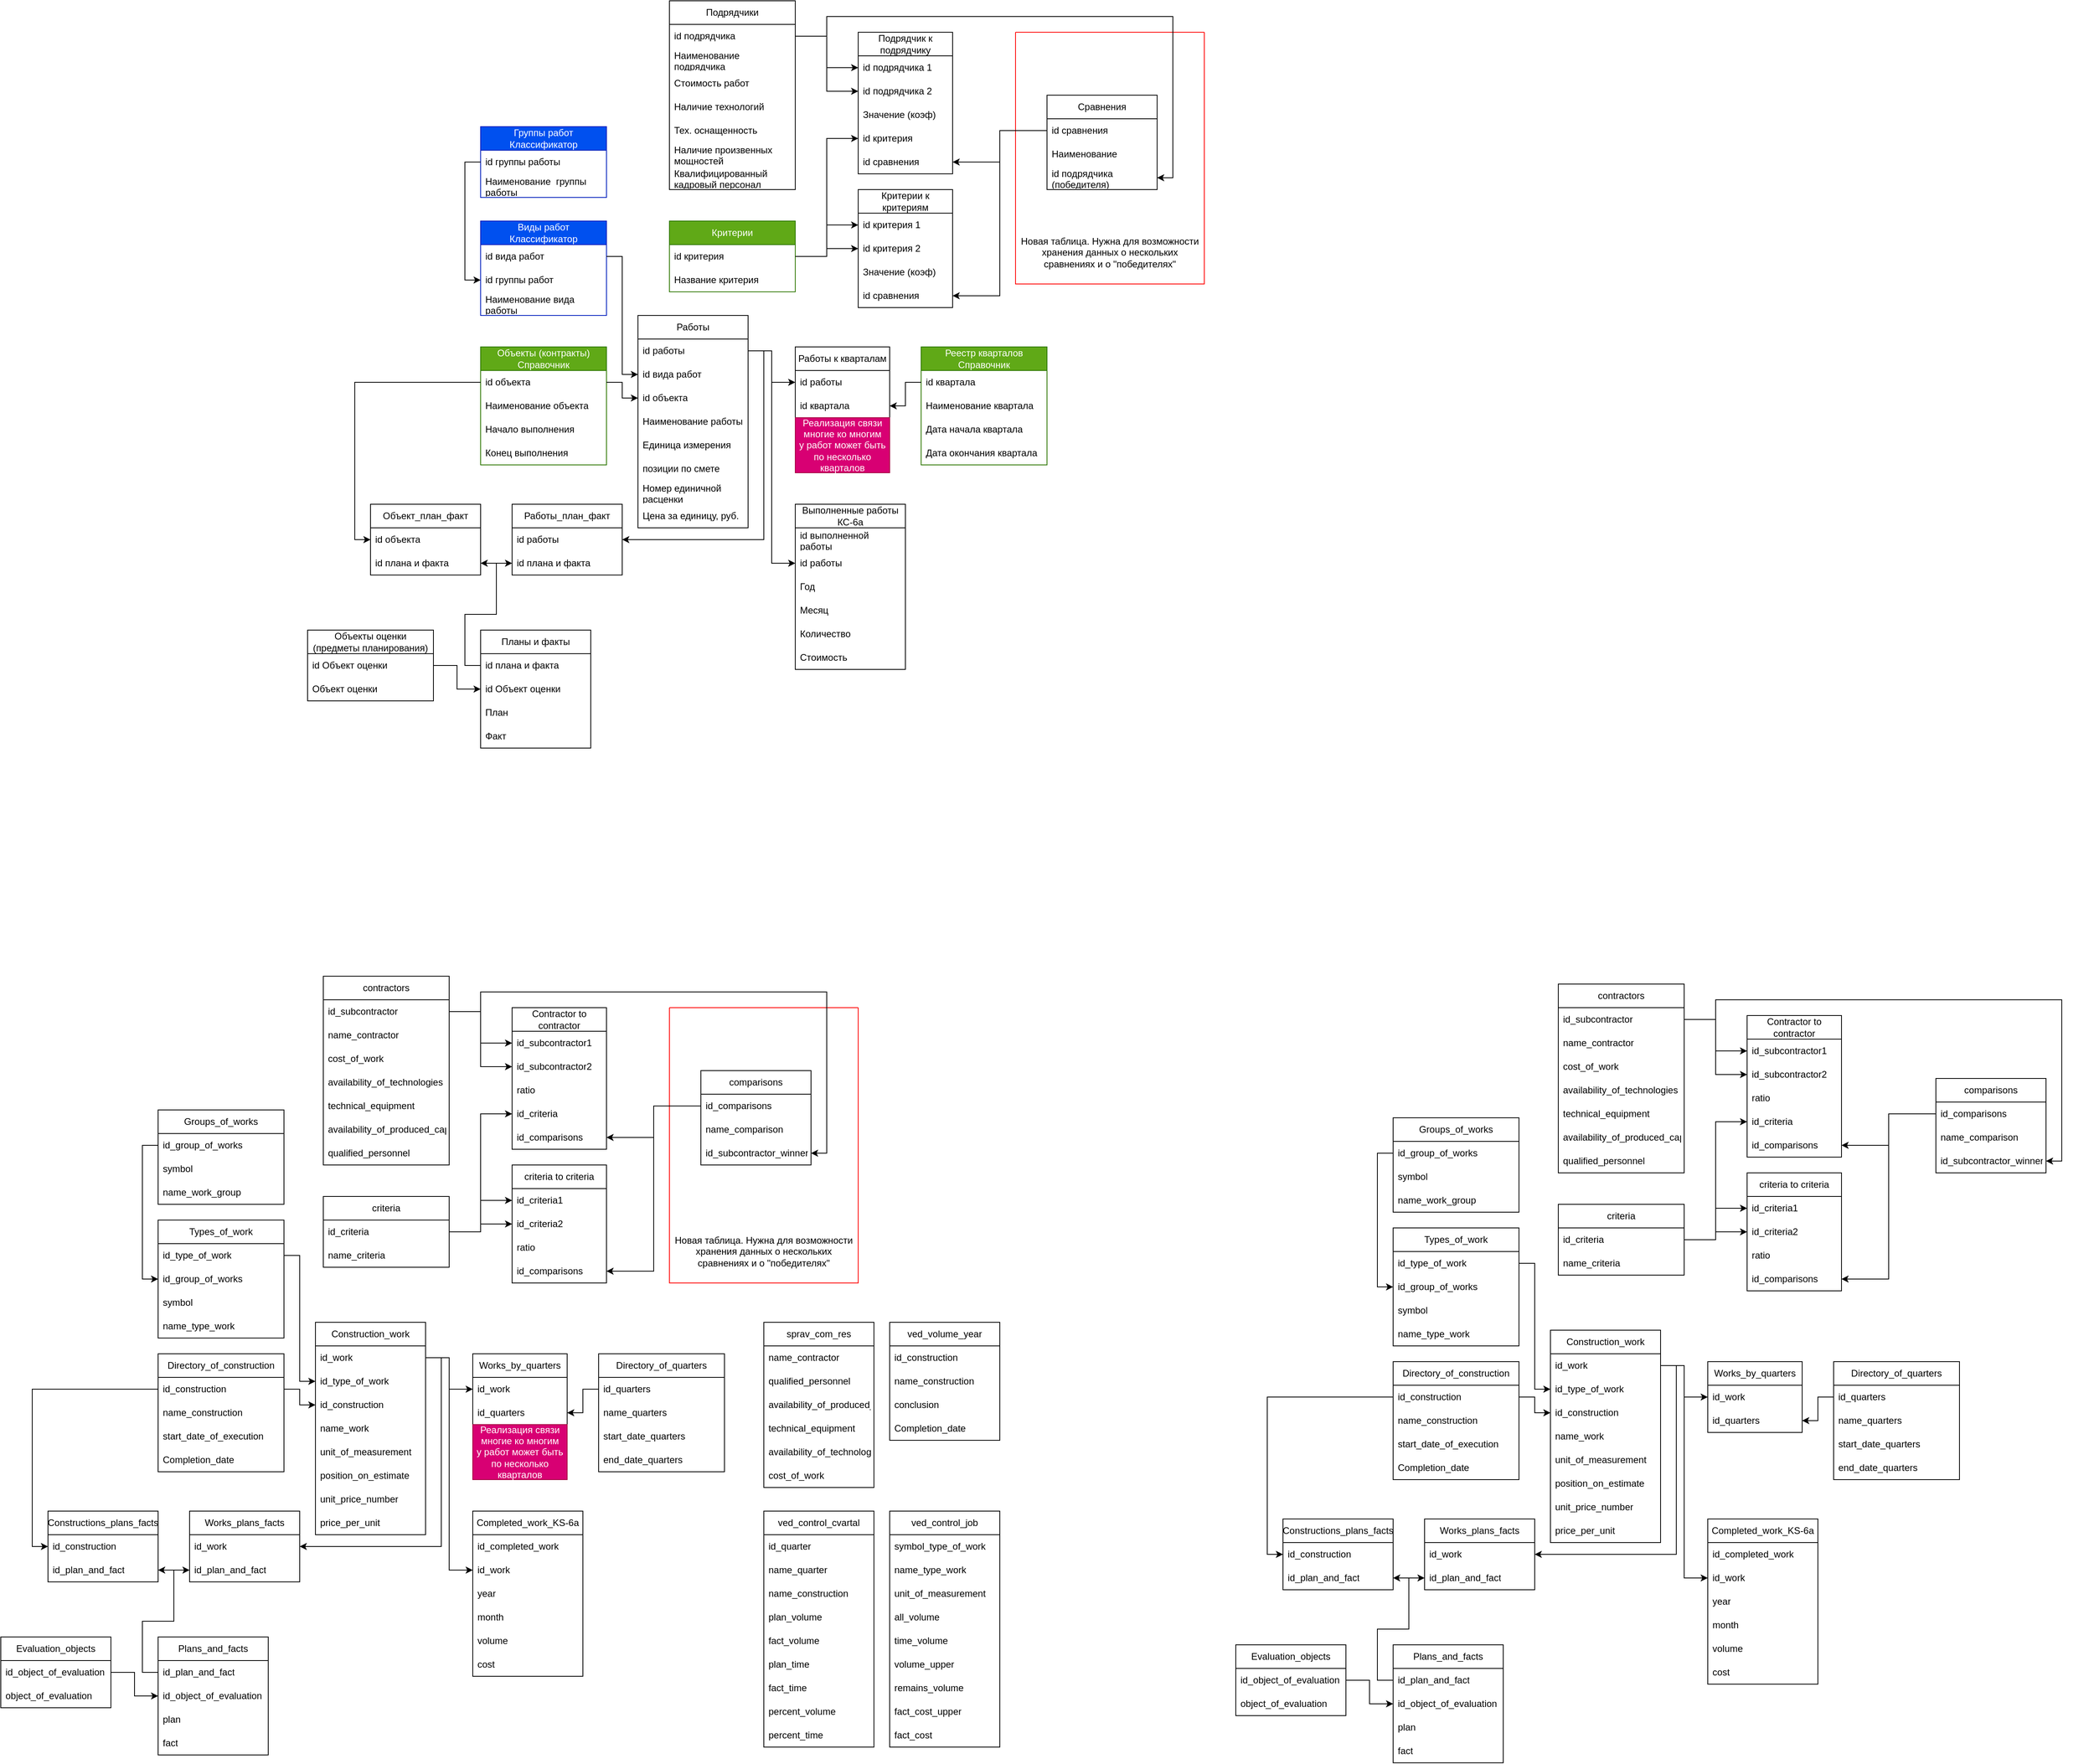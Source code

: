 <mxfile version="20.5.3" type="embed" pages="3"><diagram id="fig4lE_lVwa2t_YyojlT" name="БД"><mxGraphModel dx="1832" dy="587" grid="0" gridSize="10" guides="1" tooltips="1" connect="1" arrows="1" fold="1" page="0" pageScale="1" pageWidth="827" pageHeight="1169" math="0" shadow="0"><root><mxCell id="0"/><mxCell id="1" parent="0"/><mxCell id="f3_2Ejg562u8urTyLffg-1" value="Группы&amp;nbsp;работ&lt;br&gt;Классификатор" style="swimlane;fontStyle=0;childLayout=stackLayout;horizontal=1;startSize=30;horizontalStack=0;resizeParent=1;resizeParentMax=0;resizeLast=0;collapsible=1;marginBottom=0;whiteSpace=wrap;html=1;fillColor=#0050ef;fontColor=#ffffff;strokeColor=#001DBC;" parent="1" vertex="1"><mxGeometry x="40" y="160" width="160" height="90" as="geometry"/></mxCell><mxCell id="f3_2Ejg562u8urTyLffg-2" value="id группы работы" style="text;strokeColor=none;fillColor=none;align=left;verticalAlign=middle;spacingLeft=4;spacingRight=4;overflow=hidden;points=[[0,0.5],[1,0.5]];portConstraint=eastwest;rotatable=0;whiteSpace=wrap;html=1;" parent="f3_2Ejg562u8urTyLffg-1" vertex="1"><mxGeometry y="30" width="160" height="30" as="geometry"/></mxCell><mxCell id="f3_2Ejg562u8urTyLffg-3" value="Наименование&amp;nbsp; группы работы" style="text;strokeColor=none;fillColor=none;align=left;verticalAlign=middle;spacingLeft=4;spacingRight=4;overflow=hidden;points=[[0,0.5],[1,0.5]];portConstraint=eastwest;rotatable=0;whiteSpace=wrap;html=1;" parent="f3_2Ejg562u8urTyLffg-1" vertex="1"><mxGeometry y="60" width="160" height="30" as="geometry"/></mxCell><mxCell id="j5C-VkYOvoWcGLxBxNqZ-1" value="Виды работ&lt;br&gt;Классификатор" style="swimlane;fontStyle=0;childLayout=stackLayout;horizontal=1;startSize=30;horizontalStack=0;resizeParent=1;resizeParentMax=0;resizeLast=0;collapsible=1;marginBottom=0;whiteSpace=wrap;html=1;fillColor=#0050ef;fontColor=#ffffff;strokeColor=#001DBC;" parent="1" vertex="1"><mxGeometry x="40" y="280" width="160" height="120" as="geometry"/></mxCell><mxCell id="j5C-VkYOvoWcGLxBxNqZ-3" value="id&amp;nbsp;вида работ" style="text;strokeColor=none;fillColor=none;align=left;verticalAlign=middle;spacingLeft=4;spacingRight=4;overflow=hidden;points=[[0,0.5],[1,0.5]];portConstraint=eastwest;rotatable=0;whiteSpace=wrap;html=1;" parent="j5C-VkYOvoWcGLxBxNqZ-1" vertex="1"><mxGeometry y="30" width="160" height="30" as="geometry"/></mxCell><mxCell id="j5C-VkYOvoWcGLxBxNqZ-2" value="id&amp;nbsp;группы работ" style="text;strokeColor=none;fillColor=none;align=left;verticalAlign=middle;spacingLeft=4;spacingRight=4;overflow=hidden;points=[[0,0.5],[1,0.5]];portConstraint=eastwest;rotatable=0;whiteSpace=wrap;html=1;" parent="j5C-VkYOvoWcGLxBxNqZ-1" vertex="1"><mxGeometry y="60" width="160" height="30" as="geometry"/></mxCell><mxCell id="j5C-VkYOvoWcGLxBxNqZ-4" value="Наименование вида работы" style="text;strokeColor=none;fillColor=none;align=left;verticalAlign=middle;spacingLeft=4;spacingRight=4;overflow=hidden;points=[[0,0.5],[1,0.5]];portConstraint=eastwest;rotatable=0;whiteSpace=wrap;html=1;" parent="j5C-VkYOvoWcGLxBxNqZ-1" vertex="1"><mxGeometry y="90" width="160" height="30" as="geometry"/></mxCell><mxCell id="j5C-VkYOvoWcGLxBxNqZ-6" style="edgeStyle=orthogonalEdgeStyle;rounded=0;orthogonalLoop=1;jettySize=auto;html=1;exitX=0;exitY=0.5;exitDx=0;exitDy=0;entryX=0;entryY=0.5;entryDx=0;entryDy=0;" parent="1" source="f3_2Ejg562u8urTyLffg-2" target="j5C-VkYOvoWcGLxBxNqZ-2" edge="1"><mxGeometry relative="1" as="geometry"/></mxCell><mxCell id="bxc1Hwy_IOnbImrtmbYZ-1" value="Объекты (контракты)&lt;br&gt;Справочник" style="swimlane;fontStyle=0;childLayout=stackLayout;horizontal=1;startSize=30;horizontalStack=0;resizeParent=1;resizeParentMax=0;resizeLast=0;collapsible=1;marginBottom=0;whiteSpace=wrap;html=1;fillColor=#60a917;fontColor=#ffffff;strokeColor=#2D7600;" parent="1" vertex="1"><mxGeometry x="40" y="440" width="160" height="150" as="geometry"/></mxCell><mxCell id="bxc1Hwy_IOnbImrtmbYZ-2" value="id объекта" style="text;strokeColor=none;fillColor=none;align=left;verticalAlign=middle;spacingLeft=4;spacingRight=4;overflow=hidden;points=[[0,0.5],[1,0.5]];portConstraint=eastwest;rotatable=0;whiteSpace=wrap;html=1;" parent="bxc1Hwy_IOnbImrtmbYZ-1" vertex="1"><mxGeometry y="30" width="160" height="30" as="geometry"/></mxCell><mxCell id="bxc1Hwy_IOnbImrtmbYZ-3" value="Наименование объекта" style="text;strokeColor=none;fillColor=none;align=left;verticalAlign=middle;spacingLeft=4;spacingRight=4;overflow=hidden;points=[[0,0.5],[1,0.5]];portConstraint=eastwest;rotatable=0;whiteSpace=wrap;html=1;" parent="bxc1Hwy_IOnbImrtmbYZ-1" vertex="1"><mxGeometry y="60" width="160" height="30" as="geometry"/></mxCell><mxCell id="bxc1Hwy_IOnbImrtmbYZ-4" value="Начало выполнения" style="text;strokeColor=none;fillColor=none;align=left;verticalAlign=middle;spacingLeft=4;spacingRight=4;overflow=hidden;points=[[0,0.5],[1,0.5]];portConstraint=eastwest;rotatable=0;whiteSpace=wrap;html=1;" parent="bxc1Hwy_IOnbImrtmbYZ-1" vertex="1"><mxGeometry y="90" width="160" height="30" as="geometry"/></mxCell><mxCell id="bxc1Hwy_IOnbImrtmbYZ-5" value="Конец выполнения" style="text;strokeColor=none;fillColor=none;align=left;verticalAlign=middle;spacingLeft=4;spacingRight=4;overflow=hidden;points=[[0,0.5],[1,0.5]];portConstraint=eastwest;rotatable=0;whiteSpace=wrap;html=1;" parent="bxc1Hwy_IOnbImrtmbYZ-1" vertex="1"><mxGeometry y="120" width="160" height="30" as="geometry"/></mxCell><mxCell id="bxc1Hwy_IOnbImrtmbYZ-6" value="Работы" style="swimlane;fontStyle=0;childLayout=stackLayout;horizontal=1;startSize=30;horizontalStack=0;resizeParent=1;resizeParentMax=0;resizeLast=0;collapsible=1;marginBottom=0;whiteSpace=wrap;html=1;" parent="1" vertex="1"><mxGeometry x="240" y="400" width="140" height="270" as="geometry"/></mxCell><mxCell id="bxc1Hwy_IOnbImrtmbYZ-7" value="id работы" style="text;strokeColor=none;fillColor=none;align=left;verticalAlign=middle;spacingLeft=4;spacingRight=4;overflow=hidden;points=[[0,0.5],[1,0.5]];portConstraint=eastwest;rotatable=0;whiteSpace=wrap;html=1;" parent="bxc1Hwy_IOnbImrtmbYZ-6" vertex="1"><mxGeometry y="30" width="140" height="30" as="geometry"/></mxCell><mxCell id="bxc1Hwy_IOnbImrtmbYZ-28" value="id&amp;nbsp;вида работ" style="text;strokeColor=none;fillColor=none;align=left;verticalAlign=middle;spacingLeft=4;spacingRight=4;overflow=hidden;points=[[0,0.5],[1,0.5]];portConstraint=eastwest;rotatable=0;whiteSpace=wrap;html=1;" parent="bxc1Hwy_IOnbImrtmbYZ-6" vertex="1"><mxGeometry y="60" width="140" height="30" as="geometry"/></mxCell><mxCell id="bxc1Hwy_IOnbImrtmbYZ-8" value="id объекта" style="text;strokeColor=none;fillColor=none;align=left;verticalAlign=middle;spacingLeft=4;spacingRight=4;overflow=hidden;points=[[0,0.5],[1,0.5]];portConstraint=eastwest;rotatable=0;whiteSpace=wrap;html=1;" parent="bxc1Hwy_IOnbImrtmbYZ-6" vertex="1"><mxGeometry y="90" width="140" height="30" as="geometry"/></mxCell><mxCell id="bxc1Hwy_IOnbImrtmbYZ-9" value="Наименование работы" style="text;strokeColor=none;fillColor=none;align=left;verticalAlign=middle;spacingLeft=4;spacingRight=4;overflow=hidden;points=[[0,0.5],[1,0.5]];portConstraint=eastwest;rotatable=0;whiteSpace=wrap;html=1;" parent="bxc1Hwy_IOnbImrtmbYZ-6" vertex="1"><mxGeometry y="120" width="140" height="30" as="geometry"/></mxCell><mxCell id="bxc1Hwy_IOnbImrtmbYZ-32" value="Единица измерения" style="text;strokeColor=none;fillColor=none;align=left;verticalAlign=middle;spacingLeft=4;spacingRight=4;overflow=hidden;points=[[0,0.5],[1,0.5]];portConstraint=eastwest;rotatable=0;whiteSpace=wrap;html=1;" parent="bxc1Hwy_IOnbImrtmbYZ-6" vertex="1"><mxGeometry y="150" width="140" height="30" as="geometry"/></mxCell><mxCell id="bxc1Hwy_IOnbImrtmbYZ-30" value="позиции по смете" style="text;strokeColor=none;fillColor=none;align=left;verticalAlign=middle;spacingLeft=4;spacingRight=4;overflow=hidden;points=[[0,0.5],[1,0.5]];portConstraint=eastwest;rotatable=0;whiteSpace=wrap;html=1;" parent="bxc1Hwy_IOnbImrtmbYZ-6" vertex="1"><mxGeometry y="180" width="140" height="30" as="geometry"/></mxCell><mxCell id="bxc1Hwy_IOnbImrtmbYZ-31" value="Номер единичной расценки" style="text;strokeColor=none;fillColor=none;align=left;verticalAlign=middle;spacingLeft=4;spacingRight=4;overflow=hidden;points=[[0,0.5],[1,0.5]];portConstraint=eastwest;rotatable=0;whiteSpace=wrap;html=1;" parent="bxc1Hwy_IOnbImrtmbYZ-6" vertex="1"><mxGeometry y="210" width="140" height="30" as="geometry"/></mxCell><mxCell id="bxc1Hwy_IOnbImrtmbYZ-33" value="Цена за единицу, руб." style="text;strokeColor=none;fillColor=none;align=left;verticalAlign=middle;spacingLeft=4;spacingRight=4;overflow=hidden;points=[[0,0.5],[1,0.5]];portConstraint=eastwest;rotatable=0;whiteSpace=wrap;html=1;" parent="bxc1Hwy_IOnbImrtmbYZ-6" vertex="1"><mxGeometry y="240" width="140" height="30" as="geometry"/></mxCell><mxCell id="bxc1Hwy_IOnbImrtmbYZ-16" style="edgeStyle=orthogonalEdgeStyle;rounded=0;orthogonalLoop=1;jettySize=auto;html=1;exitX=1;exitY=0.5;exitDx=0;exitDy=0;entryX=0;entryY=0.5;entryDx=0;entryDy=0;" parent="1" source="bxc1Hwy_IOnbImrtmbYZ-2" target="bxc1Hwy_IOnbImrtmbYZ-8" edge="1"><mxGeometry relative="1" as="geometry"/></mxCell><mxCell id="bxc1Hwy_IOnbImrtmbYZ-17" value="Реестр кварталов&lt;br&gt;Справочник" style="swimlane;fontStyle=0;childLayout=stackLayout;horizontal=1;startSize=30;horizontalStack=0;resizeParent=1;resizeParentMax=0;resizeLast=0;collapsible=1;marginBottom=0;whiteSpace=wrap;html=1;fillColor=#60a917;fontColor=#ffffff;strokeColor=#2D7600;" parent="1" vertex="1"><mxGeometry x="600" y="440" width="160" height="150" as="geometry"/></mxCell><mxCell id="bxc1Hwy_IOnbImrtmbYZ-18" value="id квартала" style="text;strokeColor=none;fillColor=none;align=left;verticalAlign=middle;spacingLeft=4;spacingRight=4;overflow=hidden;points=[[0,0.5],[1,0.5]];portConstraint=eastwest;rotatable=0;whiteSpace=wrap;html=1;" parent="bxc1Hwy_IOnbImrtmbYZ-17" vertex="1"><mxGeometry y="30" width="160" height="30" as="geometry"/></mxCell><mxCell id="bxc1Hwy_IOnbImrtmbYZ-19" value="Наименование квартала" style="text;strokeColor=none;fillColor=none;align=left;verticalAlign=middle;spacingLeft=4;spacingRight=4;overflow=hidden;points=[[0,0.5],[1,0.5]];portConstraint=eastwest;rotatable=0;whiteSpace=wrap;html=1;" parent="bxc1Hwy_IOnbImrtmbYZ-17" vertex="1"><mxGeometry y="60" width="160" height="30" as="geometry"/></mxCell><mxCell id="bxc1Hwy_IOnbImrtmbYZ-20" value="Дата начала квартала" style="text;strokeColor=none;fillColor=none;align=left;verticalAlign=middle;spacingLeft=4;spacingRight=4;overflow=hidden;points=[[0,0.5],[1,0.5]];portConstraint=eastwest;rotatable=0;whiteSpace=wrap;html=1;" parent="bxc1Hwy_IOnbImrtmbYZ-17" vertex="1"><mxGeometry y="90" width="160" height="30" as="geometry"/></mxCell><mxCell id="bxc1Hwy_IOnbImrtmbYZ-21" value="Дата окончания квартала" style="text;strokeColor=none;fillColor=none;align=left;verticalAlign=middle;spacingLeft=4;spacingRight=4;overflow=hidden;points=[[0,0.5],[1,0.5]];portConstraint=eastwest;rotatable=0;whiteSpace=wrap;html=1;" parent="bxc1Hwy_IOnbImrtmbYZ-17" vertex="1"><mxGeometry y="120" width="160" height="30" as="geometry"/></mxCell><mxCell id="bxc1Hwy_IOnbImrtmbYZ-22" value="Работы к кварталам" style="swimlane;fontStyle=0;childLayout=stackLayout;horizontal=1;startSize=30;horizontalStack=0;resizeParent=1;resizeParentMax=0;resizeLast=0;collapsible=1;marginBottom=0;whiteSpace=wrap;html=1;" parent="1" vertex="1"><mxGeometry x="440" y="440" width="120" height="160" as="geometry"/></mxCell><mxCell id="bxc1Hwy_IOnbImrtmbYZ-23" value="id работы" style="text;strokeColor=none;fillColor=none;align=left;verticalAlign=middle;spacingLeft=4;spacingRight=4;overflow=hidden;points=[[0,0.5],[1,0.5]];portConstraint=eastwest;rotatable=0;whiteSpace=wrap;html=1;" parent="bxc1Hwy_IOnbImrtmbYZ-22" vertex="1"><mxGeometry y="30" width="120" height="30" as="geometry"/></mxCell><mxCell id="bxc1Hwy_IOnbImrtmbYZ-24" value="id квартала" style="text;strokeColor=none;fillColor=none;align=left;verticalAlign=middle;spacingLeft=4;spacingRight=4;overflow=hidden;points=[[0,0.5],[1,0.5]];portConstraint=eastwest;rotatable=0;whiteSpace=wrap;html=1;" parent="bxc1Hwy_IOnbImrtmbYZ-22" vertex="1"><mxGeometry y="60" width="120" height="30" as="geometry"/></mxCell><mxCell id="bxc1Hwy_IOnbImrtmbYZ-25" value="Реализация связи многие ко многим&lt;br&gt;у работ может быть по несколько кварталов" style="text;html=1;strokeColor=#A50040;fillColor=#d80073;align=center;verticalAlign=middle;whiteSpace=wrap;rounded=0;fontColor=#ffffff;" parent="bxc1Hwy_IOnbImrtmbYZ-22" vertex="1"><mxGeometry y="90" width="120" height="70" as="geometry"/></mxCell><mxCell id="bxc1Hwy_IOnbImrtmbYZ-26" style="edgeStyle=orthogonalEdgeStyle;rounded=0;orthogonalLoop=1;jettySize=auto;html=1;exitX=1;exitY=0.5;exitDx=0;exitDy=0;entryX=0;entryY=0.5;entryDx=0;entryDy=0;" parent="1" source="bxc1Hwy_IOnbImrtmbYZ-7" target="bxc1Hwy_IOnbImrtmbYZ-23" edge="1"><mxGeometry relative="1" as="geometry"/></mxCell><mxCell id="bxc1Hwy_IOnbImrtmbYZ-27" style="edgeStyle=orthogonalEdgeStyle;rounded=0;orthogonalLoop=1;jettySize=auto;html=1;exitX=0;exitY=0.5;exitDx=0;exitDy=0;entryX=1;entryY=0.5;entryDx=0;entryDy=0;" parent="1" source="bxc1Hwy_IOnbImrtmbYZ-18" target="bxc1Hwy_IOnbImrtmbYZ-24" edge="1"><mxGeometry relative="1" as="geometry"/></mxCell><mxCell id="bxc1Hwy_IOnbImrtmbYZ-29" style="edgeStyle=orthogonalEdgeStyle;rounded=0;orthogonalLoop=1;jettySize=auto;html=1;exitX=1;exitY=0.5;exitDx=0;exitDy=0;entryX=0;entryY=0.5;entryDx=0;entryDy=0;" parent="1" source="j5C-VkYOvoWcGLxBxNqZ-3" target="bxc1Hwy_IOnbImrtmbYZ-28" edge="1"><mxGeometry relative="1" as="geometry"/></mxCell><mxCell id="bxc1Hwy_IOnbImrtmbYZ-34" value="Выполненные работы КС-6а" style="swimlane;fontStyle=0;childLayout=stackLayout;horizontal=1;startSize=30;horizontalStack=0;resizeParent=1;resizeParentMax=0;resizeLast=0;collapsible=1;marginBottom=0;whiteSpace=wrap;html=1;" parent="1" vertex="1"><mxGeometry x="440" y="640" width="140" height="210" as="geometry"/></mxCell><mxCell id="bxc1Hwy_IOnbImrtmbYZ-35" value="id выполненной работы" style="text;strokeColor=none;fillColor=none;align=left;verticalAlign=middle;spacingLeft=4;spacingRight=4;overflow=hidden;points=[[0,0.5],[1,0.5]];portConstraint=eastwest;rotatable=0;whiteSpace=wrap;html=1;" parent="bxc1Hwy_IOnbImrtmbYZ-34" vertex="1"><mxGeometry y="30" width="140" height="30" as="geometry"/></mxCell><mxCell id="bxc1Hwy_IOnbImrtmbYZ-36" value="id работы" style="text;strokeColor=none;fillColor=none;align=left;verticalAlign=middle;spacingLeft=4;spacingRight=4;overflow=hidden;points=[[0,0.5],[1,0.5]];portConstraint=eastwest;rotatable=0;whiteSpace=wrap;html=1;" parent="bxc1Hwy_IOnbImrtmbYZ-34" vertex="1"><mxGeometry y="60" width="140" height="30" as="geometry"/></mxCell><mxCell id="bxc1Hwy_IOnbImrtmbYZ-37" value="Год" style="text;strokeColor=none;fillColor=none;align=left;verticalAlign=middle;spacingLeft=4;spacingRight=4;overflow=hidden;points=[[0,0.5],[1,0.5]];portConstraint=eastwest;rotatable=0;whiteSpace=wrap;html=1;" parent="bxc1Hwy_IOnbImrtmbYZ-34" vertex="1"><mxGeometry y="90" width="140" height="30" as="geometry"/></mxCell><mxCell id="bxc1Hwy_IOnbImrtmbYZ-39" value="Месяц" style="text;strokeColor=none;fillColor=none;align=left;verticalAlign=middle;spacingLeft=4;spacingRight=4;overflow=hidden;points=[[0,0.5],[1,0.5]];portConstraint=eastwest;rotatable=0;whiteSpace=wrap;html=1;" parent="bxc1Hwy_IOnbImrtmbYZ-34" vertex="1"><mxGeometry y="120" width="140" height="30" as="geometry"/></mxCell><mxCell id="bxc1Hwy_IOnbImrtmbYZ-40" value="Количество" style="text;strokeColor=none;fillColor=none;align=left;verticalAlign=middle;spacingLeft=4;spacingRight=4;overflow=hidden;points=[[0,0.5],[1,0.5]];portConstraint=eastwest;rotatable=0;whiteSpace=wrap;html=1;" parent="bxc1Hwy_IOnbImrtmbYZ-34" vertex="1"><mxGeometry y="150" width="140" height="30" as="geometry"/></mxCell><mxCell id="bxc1Hwy_IOnbImrtmbYZ-41" value="Стоимость" style="text;strokeColor=none;fillColor=none;align=left;verticalAlign=middle;spacingLeft=4;spacingRight=4;overflow=hidden;points=[[0,0.5],[1,0.5]];portConstraint=eastwest;rotatable=0;whiteSpace=wrap;html=1;" parent="bxc1Hwy_IOnbImrtmbYZ-34" vertex="1"><mxGeometry y="180" width="140" height="30" as="geometry"/></mxCell><mxCell id="bxc1Hwy_IOnbImrtmbYZ-38" style="edgeStyle=orthogonalEdgeStyle;rounded=0;orthogonalLoop=1;jettySize=auto;html=1;exitX=1;exitY=0.5;exitDx=0;exitDy=0;entryX=0;entryY=0.5;entryDx=0;entryDy=0;" parent="1" source="bxc1Hwy_IOnbImrtmbYZ-7" target="bxc1Hwy_IOnbImrtmbYZ-36" edge="1"><mxGeometry relative="1" as="geometry"/></mxCell><mxCell id="bxc1Hwy_IOnbImrtmbYZ-42" value="Критерии" style="swimlane;fontStyle=0;childLayout=stackLayout;horizontal=1;startSize=30;horizontalStack=0;resizeParent=1;resizeParentMax=0;resizeLast=0;collapsible=1;marginBottom=0;whiteSpace=wrap;html=1;fillColor=#60a917;fontColor=#ffffff;strokeColor=#2D7600;" parent="1" vertex="1"><mxGeometry x="280" y="280" width="160" height="90" as="geometry"/></mxCell><mxCell id="bxc1Hwy_IOnbImrtmbYZ-43" value="id критерия" style="text;strokeColor=none;fillColor=none;align=left;verticalAlign=middle;spacingLeft=4;spacingRight=4;overflow=hidden;points=[[0,0.5],[1,0.5]];portConstraint=eastwest;rotatable=0;whiteSpace=wrap;html=1;" parent="bxc1Hwy_IOnbImrtmbYZ-42" vertex="1"><mxGeometry y="30" width="160" height="30" as="geometry"/></mxCell><mxCell id="bxc1Hwy_IOnbImrtmbYZ-44" value="Название критерия" style="text;strokeColor=none;fillColor=none;align=left;verticalAlign=middle;spacingLeft=4;spacingRight=4;overflow=hidden;points=[[0,0.5],[1,0.5]];portConstraint=eastwest;rotatable=0;whiteSpace=wrap;html=1;" parent="bxc1Hwy_IOnbImrtmbYZ-42" vertex="1"><mxGeometry y="60" width="160" height="30" as="geometry"/></mxCell><mxCell id="1qUo-TkzCz6MshUWT4Lt-5" value="Планы и факты" style="swimlane;fontStyle=0;childLayout=stackLayout;horizontal=1;startSize=30;horizontalStack=0;resizeParent=1;resizeParentMax=0;resizeLast=0;collapsible=1;marginBottom=0;whiteSpace=wrap;html=1;" parent="1" vertex="1"><mxGeometry x="40" y="800" width="140" height="150" as="geometry"/></mxCell><mxCell id="1qUo-TkzCz6MshUWT4Lt-6" value="id плана и факта" style="text;strokeColor=none;fillColor=none;align=left;verticalAlign=middle;spacingLeft=4;spacingRight=4;overflow=hidden;points=[[0,0.5],[1,0.5]];portConstraint=eastwest;rotatable=0;whiteSpace=wrap;html=1;" parent="1qUo-TkzCz6MshUWT4Lt-5" vertex="1"><mxGeometry y="30" width="140" height="30" as="geometry"/></mxCell><mxCell id="1qUo-TkzCz6MshUWT4Lt-7" value="id Объект оценки" style="text;strokeColor=none;fillColor=none;align=left;verticalAlign=middle;spacingLeft=4;spacingRight=4;overflow=hidden;points=[[0,0.5],[1,0.5]];portConstraint=eastwest;rotatable=0;whiteSpace=wrap;html=1;" parent="1qUo-TkzCz6MshUWT4Lt-5" vertex="1"><mxGeometry y="60" width="140" height="30" as="geometry"/></mxCell><mxCell id="1qUo-TkzCz6MshUWT4Lt-8" value="План" style="text;strokeColor=none;fillColor=none;align=left;verticalAlign=middle;spacingLeft=4;spacingRight=4;overflow=hidden;points=[[0,0.5],[1,0.5]];portConstraint=eastwest;rotatable=0;whiteSpace=wrap;html=1;" parent="1qUo-TkzCz6MshUWT4Lt-5" vertex="1"><mxGeometry y="90" width="140" height="30" as="geometry"/></mxCell><mxCell id="1qUo-TkzCz6MshUWT4Lt-9" value="Факт" style="text;strokeColor=none;fillColor=none;align=left;verticalAlign=middle;spacingLeft=4;spacingRight=4;overflow=hidden;points=[[0,0.5],[1,0.5]];portConstraint=eastwest;rotatable=0;whiteSpace=wrap;html=1;" parent="1qUo-TkzCz6MshUWT4Lt-5" vertex="1"><mxGeometry y="120" width="140" height="30" as="geometry"/></mxCell><mxCell id="1qUo-TkzCz6MshUWT4Lt-10" value="Объект_план_факт" style="swimlane;fontStyle=0;childLayout=stackLayout;horizontal=1;startSize=30;horizontalStack=0;resizeParent=1;resizeParentMax=0;resizeLast=0;collapsible=1;marginBottom=0;whiteSpace=wrap;html=1;" parent="1" vertex="1"><mxGeometry x="-100" y="640" width="140" height="90" as="geometry"/></mxCell><mxCell id="1qUo-TkzCz6MshUWT4Lt-12" value="id объекта" style="text;strokeColor=none;fillColor=none;align=left;verticalAlign=middle;spacingLeft=4;spacingRight=4;overflow=hidden;points=[[0,0.5],[1,0.5]];portConstraint=eastwest;rotatable=0;whiteSpace=wrap;html=1;" parent="1qUo-TkzCz6MshUWT4Lt-10" vertex="1"><mxGeometry y="30" width="140" height="30" as="geometry"/></mxCell><mxCell id="1qUo-TkzCz6MshUWT4Lt-14" value="id плана и факта" style="text;strokeColor=none;fillColor=none;align=left;verticalAlign=middle;spacingLeft=4;spacingRight=4;overflow=hidden;points=[[0,0.5],[1,0.5]];portConstraint=eastwest;rotatable=0;whiteSpace=wrap;html=1;" parent="1qUo-TkzCz6MshUWT4Lt-10" vertex="1"><mxGeometry y="60" width="140" height="30" as="geometry"/></mxCell><mxCell id="1qUo-TkzCz6MshUWT4Lt-15" value="Работы_план_факт" style="swimlane;fontStyle=0;childLayout=stackLayout;horizontal=1;startSize=30;horizontalStack=0;resizeParent=1;resizeParentMax=0;resizeLast=0;collapsible=1;marginBottom=0;whiteSpace=wrap;html=1;" parent="1" vertex="1"><mxGeometry x="80" y="640" width="140" height="90" as="geometry"/></mxCell><mxCell id="1qUo-TkzCz6MshUWT4Lt-18" value="id работы" style="text;strokeColor=none;fillColor=none;align=left;verticalAlign=middle;spacingLeft=4;spacingRight=4;overflow=hidden;points=[[0,0.5],[1,0.5]];portConstraint=eastwest;rotatable=0;whiteSpace=wrap;html=1;" parent="1qUo-TkzCz6MshUWT4Lt-15" vertex="1"><mxGeometry y="30" width="140" height="30" as="geometry"/></mxCell><mxCell id="1qUo-TkzCz6MshUWT4Lt-17" value="id плана и факта" style="text;strokeColor=none;fillColor=none;align=left;verticalAlign=middle;spacingLeft=4;spacingRight=4;overflow=hidden;points=[[0,0.5],[1,0.5]];portConstraint=eastwest;rotatable=0;whiteSpace=wrap;html=1;" parent="1qUo-TkzCz6MshUWT4Lt-15" vertex="1"><mxGeometry y="60" width="140" height="30" as="geometry"/></mxCell><mxCell id="1qUo-TkzCz6MshUWT4Lt-19" value="Объекты оценки&lt;br&gt;(предметы планирования)" style="swimlane;fontStyle=0;childLayout=stackLayout;horizontal=1;startSize=30;horizontalStack=0;resizeParent=1;resizeParentMax=0;resizeLast=0;collapsible=1;marginBottom=0;whiteSpace=wrap;html=1;" parent="1" vertex="1"><mxGeometry x="-180" y="800" width="160" height="90" as="geometry"/></mxCell><mxCell id="1qUo-TkzCz6MshUWT4Lt-23" value="id Объект оценки" style="text;strokeColor=none;fillColor=none;align=left;verticalAlign=middle;spacingLeft=4;spacingRight=4;overflow=hidden;points=[[0,0.5],[1,0.5]];portConstraint=eastwest;rotatable=0;whiteSpace=wrap;html=1;" parent="1qUo-TkzCz6MshUWT4Lt-19" vertex="1"><mxGeometry y="30" width="160" height="30" as="geometry"/></mxCell><mxCell id="1qUo-TkzCz6MshUWT4Lt-21" value="Объект оценки" style="text;strokeColor=none;fillColor=none;align=left;verticalAlign=middle;spacingLeft=4;spacingRight=4;overflow=hidden;points=[[0,0.5],[1,0.5]];portConstraint=eastwest;rotatable=0;whiteSpace=wrap;html=1;" parent="1qUo-TkzCz6MshUWT4Lt-19" vertex="1"><mxGeometry y="60" width="160" height="30" as="geometry"/></mxCell><mxCell id="1qUo-TkzCz6MshUWT4Lt-24" style="edgeStyle=orthogonalEdgeStyle;rounded=0;orthogonalLoop=1;jettySize=auto;html=1;exitX=1;exitY=0.5;exitDx=0;exitDy=0;entryX=0;entryY=0.5;entryDx=0;entryDy=0;" parent="1" source="1qUo-TkzCz6MshUWT4Lt-23" target="1qUo-TkzCz6MshUWT4Lt-7" edge="1"><mxGeometry relative="1" as="geometry"/></mxCell><mxCell id="1qUo-TkzCz6MshUWT4Lt-25" style="edgeStyle=orthogonalEdgeStyle;rounded=0;orthogonalLoop=1;jettySize=auto;html=1;exitX=0;exitY=0.5;exitDx=0;exitDy=0;entryX=1;entryY=0.5;entryDx=0;entryDy=0;" parent="1" source="1qUo-TkzCz6MshUWT4Lt-6" target="1qUo-TkzCz6MshUWT4Lt-14" edge="1"><mxGeometry relative="1" as="geometry"/></mxCell><mxCell id="1qUo-TkzCz6MshUWT4Lt-26" style="edgeStyle=orthogonalEdgeStyle;rounded=0;orthogonalLoop=1;jettySize=auto;html=1;exitX=0;exitY=0.5;exitDx=0;exitDy=0;entryX=0;entryY=0.5;entryDx=0;entryDy=0;" parent="1" source="1qUo-TkzCz6MshUWT4Lt-6" target="1qUo-TkzCz6MshUWT4Lt-17" edge="1"><mxGeometry relative="1" as="geometry"><Array as="points"><mxPoint x="20" y="845"/><mxPoint x="20" y="780"/><mxPoint x="60" y="780"/><mxPoint x="60" y="715"/></Array></mxGeometry></mxCell><mxCell id="1qUo-TkzCz6MshUWT4Lt-28" style="edgeStyle=orthogonalEdgeStyle;rounded=0;orthogonalLoop=1;jettySize=auto;html=1;exitX=0;exitY=0.5;exitDx=0;exitDy=0;entryX=0;entryY=0.5;entryDx=0;entryDy=0;" parent="1" source="bxc1Hwy_IOnbImrtmbYZ-2" target="1qUo-TkzCz6MshUWT4Lt-12" edge="1"><mxGeometry relative="1" as="geometry"/></mxCell><mxCell id="1qUo-TkzCz6MshUWT4Lt-29" style="edgeStyle=orthogonalEdgeStyle;rounded=0;orthogonalLoop=1;jettySize=auto;html=1;exitX=1;exitY=0.5;exitDx=0;exitDy=0;entryX=1;entryY=0.5;entryDx=0;entryDy=0;" parent="1" source="bxc1Hwy_IOnbImrtmbYZ-7" target="1qUo-TkzCz6MshUWT4Lt-18" edge="1"><mxGeometry relative="1" as="geometry"><Array as="points"><mxPoint x="400" y="445"/><mxPoint x="400" y="685"/></Array></mxGeometry></mxCell><mxCell id="4p3sUHd1WyH4ygpXVBfA-1" value="Groups_of_works" style="swimlane;fontStyle=0;childLayout=stackLayout;horizontal=1;startSize=30;horizontalStack=0;resizeParent=1;resizeParentMax=0;resizeLast=0;collapsible=1;marginBottom=0;whiteSpace=wrap;html=1;" parent="1" vertex="1"><mxGeometry x="-370" y="1410" width="160" height="120" as="geometry"/></mxCell><mxCell id="4p3sUHd1WyH4ygpXVBfA-2" value="id_group_of_works" style="text;strokeColor=none;fillColor=none;align=left;verticalAlign=middle;spacingLeft=4;spacingRight=4;overflow=hidden;points=[[0,0.5],[1,0.5]];portConstraint=eastwest;rotatable=0;whiteSpace=wrap;html=1;" parent="4p3sUHd1WyH4ygpXVBfA-1" vertex="1"><mxGeometry y="30" width="160" height="30" as="geometry"/></mxCell><mxCell id="aJjWUwoV9ggTsk_OjxH7-1" value="symbol" style="text;strokeColor=none;fillColor=none;align=left;verticalAlign=middle;spacingLeft=4;spacingRight=4;overflow=hidden;points=[[0,0.5],[1,0.5]];portConstraint=eastwest;rotatable=0;whiteSpace=wrap;html=1;" parent="4p3sUHd1WyH4ygpXVBfA-1" vertex="1"><mxGeometry y="60" width="160" height="30" as="geometry"/></mxCell><mxCell id="4p3sUHd1WyH4ygpXVBfA-3" value="name_work_group" style="text;strokeColor=none;fillColor=none;align=left;verticalAlign=middle;spacingLeft=4;spacingRight=4;overflow=hidden;points=[[0,0.5],[1,0.5]];portConstraint=eastwest;rotatable=0;whiteSpace=wrap;html=1;" parent="4p3sUHd1WyH4ygpXVBfA-1" vertex="1"><mxGeometry y="90" width="160" height="30" as="geometry"/></mxCell><mxCell id="4p3sUHd1WyH4ygpXVBfA-4" value="Types_of_work" style="swimlane;fontStyle=0;childLayout=stackLayout;horizontal=1;startSize=30;horizontalStack=0;resizeParent=1;resizeParentMax=0;resizeLast=0;collapsible=1;marginBottom=0;whiteSpace=wrap;html=1;" parent="1" vertex="1"><mxGeometry x="-370" y="1550" width="160" height="150" as="geometry"/></mxCell><mxCell id="4p3sUHd1WyH4ygpXVBfA-5" value="id_type_of_work" style="text;strokeColor=none;fillColor=none;align=left;verticalAlign=middle;spacingLeft=4;spacingRight=4;overflow=hidden;points=[[0,0.5],[1,0.5]];portConstraint=eastwest;rotatable=0;whiteSpace=wrap;html=1;" parent="4p3sUHd1WyH4ygpXVBfA-4" vertex="1"><mxGeometry y="30" width="160" height="30" as="geometry"/></mxCell><mxCell id="4p3sUHd1WyH4ygpXVBfA-6" value="id_group_of_works" style="text;strokeColor=none;fillColor=none;align=left;verticalAlign=middle;spacingLeft=4;spacingRight=4;overflow=hidden;points=[[0,0.5],[1,0.5]];portConstraint=eastwest;rotatable=0;whiteSpace=wrap;html=1;" parent="4p3sUHd1WyH4ygpXVBfA-4" vertex="1"><mxGeometry y="60" width="160" height="30" as="geometry"/></mxCell><mxCell id="aJjWUwoV9ggTsk_OjxH7-2" value="symbol" style="text;strokeColor=none;fillColor=none;align=left;verticalAlign=middle;spacingLeft=4;spacingRight=4;overflow=hidden;points=[[0,0.5],[1,0.5]];portConstraint=eastwest;rotatable=0;whiteSpace=wrap;html=1;" parent="4p3sUHd1WyH4ygpXVBfA-4" vertex="1"><mxGeometry y="90" width="160" height="30" as="geometry"/></mxCell><mxCell id="4p3sUHd1WyH4ygpXVBfA-7" value="name_type_work" style="text;strokeColor=none;fillColor=none;align=left;verticalAlign=middle;spacingLeft=4;spacingRight=4;overflow=hidden;points=[[0,0.5],[1,0.5]];portConstraint=eastwest;rotatable=0;whiteSpace=wrap;html=1;" parent="4p3sUHd1WyH4ygpXVBfA-4" vertex="1"><mxGeometry y="120" width="160" height="30" as="geometry"/></mxCell><mxCell id="4p3sUHd1WyH4ygpXVBfA-8" style="edgeStyle=orthogonalEdgeStyle;rounded=0;orthogonalLoop=1;jettySize=auto;html=1;exitX=0;exitY=0.5;exitDx=0;exitDy=0;entryX=0;entryY=0.5;entryDx=0;entryDy=0;" parent="1" source="4p3sUHd1WyH4ygpXVBfA-2" target="4p3sUHd1WyH4ygpXVBfA-6" edge="1"><mxGeometry relative="1" as="geometry"/></mxCell><mxCell id="4p3sUHd1WyH4ygpXVBfA-9" value="Directory_of_construction" style="swimlane;fontStyle=0;childLayout=stackLayout;horizontal=1;startSize=30;horizontalStack=0;resizeParent=1;resizeParentMax=0;resizeLast=0;collapsible=1;marginBottom=0;whiteSpace=wrap;html=1;" parent="1" vertex="1"><mxGeometry x="-370" y="1720" width="160" height="150" as="geometry"/></mxCell><mxCell id="4p3sUHd1WyH4ygpXVBfA-10" value="id_&lt;span style=&quot;text-align: center&quot;&gt;construction&lt;/span&gt;" style="text;strokeColor=none;fillColor=none;align=left;verticalAlign=middle;spacingLeft=4;spacingRight=4;overflow=hidden;points=[[0,0.5],[1,0.5]];portConstraint=eastwest;rotatable=0;whiteSpace=wrap;html=1;" parent="4p3sUHd1WyH4ygpXVBfA-9" vertex="1"><mxGeometry y="30" width="160" height="30" as="geometry"/></mxCell><mxCell id="4p3sUHd1WyH4ygpXVBfA-11" value="name_&lt;span style=&quot;text-align: center&quot;&gt;construction&lt;/span&gt;" style="text;strokeColor=none;fillColor=none;align=left;verticalAlign=middle;spacingLeft=4;spacingRight=4;overflow=hidden;points=[[0,0.5],[1,0.5]];portConstraint=eastwest;rotatable=0;whiteSpace=wrap;html=1;" parent="4p3sUHd1WyH4ygpXVBfA-9" vertex="1"><mxGeometry y="60" width="160" height="30" as="geometry"/></mxCell><mxCell id="4p3sUHd1WyH4ygpXVBfA-12" value="start_date_of_execution" style="text;strokeColor=none;fillColor=none;align=left;verticalAlign=middle;spacingLeft=4;spacingRight=4;overflow=hidden;points=[[0,0.5],[1,0.5]];portConstraint=eastwest;rotatable=0;whiteSpace=wrap;html=1;" parent="4p3sUHd1WyH4ygpXVBfA-9" vertex="1"><mxGeometry y="90" width="160" height="30" as="geometry"/></mxCell><mxCell id="4p3sUHd1WyH4ygpXVBfA-13" value="Сompletion_date" style="text;strokeColor=none;fillColor=none;align=left;verticalAlign=middle;spacingLeft=4;spacingRight=4;overflow=hidden;points=[[0,0.5],[1,0.5]];portConstraint=eastwest;rotatable=0;whiteSpace=wrap;html=1;" parent="4p3sUHd1WyH4ygpXVBfA-9" vertex="1"><mxGeometry y="120" width="160" height="30" as="geometry"/></mxCell><mxCell id="4p3sUHd1WyH4ygpXVBfA-14" value="Сonstruction_work" style="swimlane;fontStyle=0;childLayout=stackLayout;horizontal=1;startSize=30;horizontalStack=0;resizeParent=1;resizeParentMax=0;resizeLast=0;collapsible=1;marginBottom=0;whiteSpace=wrap;html=1;" parent="1" vertex="1"><mxGeometry x="-170" y="1680" width="140" height="270" as="geometry"/></mxCell><mxCell id="4p3sUHd1WyH4ygpXVBfA-15" value="id_work" style="text;strokeColor=none;fillColor=none;align=left;verticalAlign=middle;spacingLeft=4;spacingRight=4;overflow=hidden;points=[[0,0.5],[1,0.5]];portConstraint=eastwest;rotatable=0;whiteSpace=wrap;html=1;" parent="4p3sUHd1WyH4ygpXVBfA-14" vertex="1"><mxGeometry y="30" width="140" height="30" as="geometry"/></mxCell><mxCell id="4p3sUHd1WyH4ygpXVBfA-16" value="id_type_of_work" style="text;strokeColor=none;fillColor=none;align=left;verticalAlign=middle;spacingLeft=4;spacingRight=4;overflow=hidden;points=[[0,0.5],[1,0.5]];portConstraint=eastwest;rotatable=0;whiteSpace=wrap;html=1;" parent="4p3sUHd1WyH4ygpXVBfA-14" vertex="1"><mxGeometry y="60" width="140" height="30" as="geometry"/></mxCell><mxCell id="4p3sUHd1WyH4ygpXVBfA-17" value="id_&lt;span style=&quot;text-align: center&quot;&gt;construction&lt;/span&gt;" style="text;strokeColor=none;fillColor=none;align=left;verticalAlign=middle;spacingLeft=4;spacingRight=4;overflow=hidden;points=[[0,0.5],[1,0.5]];portConstraint=eastwest;rotatable=0;whiteSpace=wrap;html=1;" parent="4p3sUHd1WyH4ygpXVBfA-14" vertex="1"><mxGeometry y="90" width="140" height="30" as="geometry"/></mxCell><mxCell id="4p3sUHd1WyH4ygpXVBfA-18" value="name_work" style="text;strokeColor=none;fillColor=none;align=left;verticalAlign=middle;spacingLeft=4;spacingRight=4;overflow=hidden;points=[[0,0.5],[1,0.5]];portConstraint=eastwest;rotatable=0;whiteSpace=wrap;html=1;" parent="4p3sUHd1WyH4ygpXVBfA-14" vertex="1"><mxGeometry y="120" width="140" height="30" as="geometry"/></mxCell><mxCell id="4p3sUHd1WyH4ygpXVBfA-19" value="unit_of_measurement" style="text;strokeColor=none;fillColor=none;align=left;verticalAlign=middle;spacingLeft=4;spacingRight=4;overflow=hidden;points=[[0,0.5],[1,0.5]];portConstraint=eastwest;rotatable=0;whiteSpace=wrap;html=1;" parent="4p3sUHd1WyH4ygpXVBfA-14" vertex="1"><mxGeometry y="150" width="140" height="30" as="geometry"/></mxCell><mxCell id="4p3sUHd1WyH4ygpXVBfA-20" value="position_on_estimate" style="text;strokeColor=none;fillColor=none;align=left;verticalAlign=middle;spacingLeft=4;spacingRight=4;overflow=hidden;points=[[0,0.5],[1,0.5]];portConstraint=eastwest;rotatable=0;whiteSpace=wrap;html=1;" parent="4p3sUHd1WyH4ygpXVBfA-14" vertex="1"><mxGeometry y="180" width="140" height="30" as="geometry"/></mxCell><mxCell id="4p3sUHd1WyH4ygpXVBfA-21" value="unit_price_number" style="text;strokeColor=none;fillColor=none;align=left;verticalAlign=middle;spacingLeft=4;spacingRight=4;overflow=hidden;points=[[0,0.5],[1,0.5]];portConstraint=eastwest;rotatable=0;whiteSpace=wrap;html=1;" parent="4p3sUHd1WyH4ygpXVBfA-14" vertex="1"><mxGeometry y="210" width="140" height="30" as="geometry"/></mxCell><mxCell id="4p3sUHd1WyH4ygpXVBfA-22" value="price_per_unit" style="text;strokeColor=none;fillColor=none;align=left;verticalAlign=middle;spacingLeft=4;spacingRight=4;overflow=hidden;points=[[0,0.5],[1,0.5]];portConstraint=eastwest;rotatable=0;whiteSpace=wrap;html=1;" parent="4p3sUHd1WyH4ygpXVBfA-14" vertex="1"><mxGeometry y="240" width="140" height="30" as="geometry"/></mxCell><mxCell id="4p3sUHd1WyH4ygpXVBfA-23" style="edgeStyle=orthogonalEdgeStyle;rounded=0;orthogonalLoop=1;jettySize=auto;html=1;exitX=1;exitY=0.5;exitDx=0;exitDy=0;entryX=0;entryY=0.5;entryDx=0;entryDy=0;" parent="1" source="4p3sUHd1WyH4ygpXVBfA-10" target="4p3sUHd1WyH4ygpXVBfA-17" edge="1"><mxGeometry relative="1" as="geometry"/></mxCell><mxCell id="4p3sUHd1WyH4ygpXVBfA-24" value="Directory_of_quarters" style="swimlane;fontStyle=0;childLayout=stackLayout;horizontal=1;startSize=30;horizontalStack=0;resizeParent=1;resizeParentMax=0;resizeLast=0;collapsible=1;marginBottom=0;whiteSpace=wrap;html=1;" parent="1" vertex="1"><mxGeometry x="190" y="1720" width="160" height="150" as="geometry"/></mxCell><mxCell id="4p3sUHd1WyH4ygpXVBfA-25" value="id_&lt;span style=&quot;text-align: center&quot;&gt;quarters&lt;/span&gt;" style="text;strokeColor=none;fillColor=none;align=left;verticalAlign=middle;spacingLeft=4;spacingRight=4;overflow=hidden;points=[[0,0.5],[1,0.5]];portConstraint=eastwest;rotatable=0;whiteSpace=wrap;html=1;" parent="4p3sUHd1WyH4ygpXVBfA-24" vertex="1"><mxGeometry y="30" width="160" height="30" as="geometry"/></mxCell><mxCell id="4p3sUHd1WyH4ygpXVBfA-26" value="name_&lt;span style=&quot;text-align: center&quot;&gt;quarters&lt;/span&gt;" style="text;strokeColor=none;fillColor=none;align=left;verticalAlign=middle;spacingLeft=4;spacingRight=4;overflow=hidden;points=[[0,0.5],[1,0.5]];portConstraint=eastwest;rotatable=0;whiteSpace=wrap;html=1;" parent="4p3sUHd1WyH4ygpXVBfA-24" vertex="1"><mxGeometry y="60" width="160" height="30" as="geometry"/></mxCell><mxCell id="4p3sUHd1WyH4ygpXVBfA-27" value="start_date_&lt;span style=&quot;text-align: center&quot;&gt;quarters&lt;/span&gt;" style="text;strokeColor=none;fillColor=none;align=left;verticalAlign=middle;spacingLeft=4;spacingRight=4;overflow=hidden;points=[[0,0.5],[1,0.5]];portConstraint=eastwest;rotatable=0;whiteSpace=wrap;html=1;" parent="4p3sUHd1WyH4ygpXVBfA-24" vertex="1"><mxGeometry y="90" width="160" height="30" as="geometry"/></mxCell><mxCell id="4p3sUHd1WyH4ygpXVBfA-28" value="end_date_&lt;span style=&quot;text-align: center&quot;&gt;quarters&lt;/span&gt;" style="text;strokeColor=none;fillColor=none;align=left;verticalAlign=middle;spacingLeft=4;spacingRight=4;overflow=hidden;points=[[0,0.5],[1,0.5]];portConstraint=eastwest;rotatable=0;whiteSpace=wrap;html=1;" parent="4p3sUHd1WyH4ygpXVBfA-24" vertex="1"><mxGeometry y="120" width="160" height="30" as="geometry"/></mxCell><mxCell id="4p3sUHd1WyH4ygpXVBfA-29" value="Works_by_quarters" style="swimlane;fontStyle=0;childLayout=stackLayout;horizontal=1;startSize=30;horizontalStack=0;resizeParent=1;resizeParentMax=0;resizeLast=0;collapsible=1;marginBottom=0;whiteSpace=wrap;html=1;" parent="1" vertex="1"><mxGeometry x="30" y="1720" width="120" height="160" as="geometry"/></mxCell><mxCell id="4p3sUHd1WyH4ygpXVBfA-30" value="id_work" style="text;strokeColor=none;fillColor=none;align=left;verticalAlign=middle;spacingLeft=4;spacingRight=4;overflow=hidden;points=[[0,0.5],[1,0.5]];portConstraint=eastwest;rotatable=0;whiteSpace=wrap;html=1;" parent="4p3sUHd1WyH4ygpXVBfA-29" vertex="1"><mxGeometry y="30" width="120" height="30" as="geometry"/></mxCell><mxCell id="4p3sUHd1WyH4ygpXVBfA-31" value="id_&lt;span style=&quot;text-align: center&quot;&gt;quarters&lt;/span&gt;" style="text;strokeColor=none;fillColor=none;align=left;verticalAlign=middle;spacingLeft=4;spacingRight=4;overflow=hidden;points=[[0,0.5],[1,0.5]];portConstraint=eastwest;rotatable=0;whiteSpace=wrap;html=1;" parent="4p3sUHd1WyH4ygpXVBfA-29" vertex="1"><mxGeometry y="60" width="120" height="30" as="geometry"/></mxCell><mxCell id="4p3sUHd1WyH4ygpXVBfA-32" value="Реализация связи многие ко многим&lt;br&gt;у работ может быть по несколько кварталов" style="text;html=1;strokeColor=#A50040;fillColor=#d80073;align=center;verticalAlign=middle;whiteSpace=wrap;rounded=0;fontColor=#ffffff;" parent="4p3sUHd1WyH4ygpXVBfA-29" vertex="1"><mxGeometry y="90" width="120" height="70" as="geometry"/></mxCell><mxCell id="4p3sUHd1WyH4ygpXVBfA-33" style="edgeStyle=orthogonalEdgeStyle;rounded=0;orthogonalLoop=1;jettySize=auto;html=1;exitX=1;exitY=0.5;exitDx=0;exitDy=0;entryX=0;entryY=0.5;entryDx=0;entryDy=0;" parent="1" source="4p3sUHd1WyH4ygpXVBfA-15" target="4p3sUHd1WyH4ygpXVBfA-30" edge="1"><mxGeometry relative="1" as="geometry"/></mxCell><mxCell id="4p3sUHd1WyH4ygpXVBfA-34" style="edgeStyle=orthogonalEdgeStyle;rounded=0;orthogonalLoop=1;jettySize=auto;html=1;exitX=0;exitY=0.5;exitDx=0;exitDy=0;entryX=1;entryY=0.5;entryDx=0;entryDy=0;" parent="1" source="4p3sUHd1WyH4ygpXVBfA-25" target="4p3sUHd1WyH4ygpXVBfA-31" edge="1"><mxGeometry relative="1" as="geometry"/></mxCell><mxCell id="4p3sUHd1WyH4ygpXVBfA-35" style="edgeStyle=orthogonalEdgeStyle;rounded=0;orthogonalLoop=1;jettySize=auto;html=1;exitX=1;exitY=0.5;exitDx=0;exitDy=0;entryX=0;entryY=0.5;entryDx=0;entryDy=0;" parent="1" source="4p3sUHd1WyH4ygpXVBfA-5" target="4p3sUHd1WyH4ygpXVBfA-16" edge="1"><mxGeometry relative="1" as="geometry"/></mxCell><mxCell id="4p3sUHd1WyH4ygpXVBfA-36" value="&lt;span style=&quot;text-align: left&quot;&gt;Completed_work_KS-6a&lt;/span&gt;" style="swimlane;fontStyle=0;childLayout=stackLayout;horizontal=1;startSize=30;horizontalStack=0;resizeParent=1;resizeParentMax=0;resizeLast=0;collapsible=1;marginBottom=0;whiteSpace=wrap;html=1;" parent="1" vertex="1"><mxGeometry x="30" y="1920" width="140" height="210" as="geometry"/></mxCell><mxCell id="4p3sUHd1WyH4ygpXVBfA-37" value="id_completed_work" style="text;strokeColor=none;fillColor=none;align=left;verticalAlign=middle;spacingLeft=4;spacingRight=4;overflow=hidden;points=[[0,0.5],[1,0.5]];portConstraint=eastwest;rotatable=0;whiteSpace=wrap;html=1;" parent="4p3sUHd1WyH4ygpXVBfA-36" vertex="1"><mxGeometry y="30" width="140" height="30" as="geometry"/></mxCell><mxCell id="4p3sUHd1WyH4ygpXVBfA-38" value="id_work" style="text;strokeColor=none;fillColor=none;align=left;verticalAlign=middle;spacingLeft=4;spacingRight=4;overflow=hidden;points=[[0,0.5],[1,0.5]];portConstraint=eastwest;rotatable=0;whiteSpace=wrap;html=1;" parent="4p3sUHd1WyH4ygpXVBfA-36" vertex="1"><mxGeometry y="60" width="140" height="30" as="geometry"/></mxCell><mxCell id="4p3sUHd1WyH4ygpXVBfA-39" value="year" style="text;strokeColor=none;fillColor=none;align=left;verticalAlign=middle;spacingLeft=4;spacingRight=4;overflow=hidden;points=[[0,0.5],[1,0.5]];portConstraint=eastwest;rotatable=0;whiteSpace=wrap;html=1;" parent="4p3sUHd1WyH4ygpXVBfA-36" vertex="1"><mxGeometry y="90" width="140" height="30" as="geometry"/></mxCell><mxCell id="4p3sUHd1WyH4ygpXVBfA-40" value="month" style="text;strokeColor=none;fillColor=none;align=left;verticalAlign=middle;spacingLeft=4;spacingRight=4;overflow=hidden;points=[[0,0.5],[1,0.5]];portConstraint=eastwest;rotatable=0;whiteSpace=wrap;html=1;" parent="4p3sUHd1WyH4ygpXVBfA-36" vertex="1"><mxGeometry y="120" width="140" height="30" as="geometry"/></mxCell><mxCell id="4p3sUHd1WyH4ygpXVBfA-41" value="volume" style="text;strokeColor=none;fillColor=none;align=left;verticalAlign=middle;spacingLeft=4;spacingRight=4;overflow=hidden;points=[[0,0.5],[1,0.5]];portConstraint=eastwest;rotatable=0;whiteSpace=wrap;html=1;" parent="4p3sUHd1WyH4ygpXVBfA-36" vertex="1"><mxGeometry y="150" width="140" height="30" as="geometry"/></mxCell><mxCell id="4p3sUHd1WyH4ygpXVBfA-42" value="cost" style="text;strokeColor=none;fillColor=none;align=left;verticalAlign=middle;spacingLeft=4;spacingRight=4;overflow=hidden;points=[[0,0.5],[1,0.5]];portConstraint=eastwest;rotatable=0;whiteSpace=wrap;html=1;" parent="4p3sUHd1WyH4ygpXVBfA-36" vertex="1"><mxGeometry y="180" width="140" height="30" as="geometry"/></mxCell><mxCell id="4p3sUHd1WyH4ygpXVBfA-43" style="edgeStyle=orthogonalEdgeStyle;rounded=0;orthogonalLoop=1;jettySize=auto;html=1;exitX=1;exitY=0.5;exitDx=0;exitDy=0;entryX=0;entryY=0.5;entryDx=0;entryDy=0;" parent="1" source="4p3sUHd1WyH4ygpXVBfA-15" target="4p3sUHd1WyH4ygpXVBfA-38" edge="1"><mxGeometry relative="1" as="geometry"/></mxCell><mxCell id="4p3sUHd1WyH4ygpXVBfA-44" value="Plans_and_facts" style="swimlane;fontStyle=0;childLayout=stackLayout;horizontal=1;startSize=30;horizontalStack=0;resizeParent=1;resizeParentMax=0;resizeLast=0;collapsible=1;marginBottom=0;whiteSpace=wrap;html=1;" parent="1" vertex="1"><mxGeometry x="-370" y="2080" width="140" height="150" as="geometry"/></mxCell><mxCell id="4p3sUHd1WyH4ygpXVBfA-45" value="id_plan_and_fact" style="text;strokeColor=none;fillColor=none;align=left;verticalAlign=middle;spacingLeft=4;spacingRight=4;overflow=hidden;points=[[0,0.5],[1,0.5]];portConstraint=eastwest;rotatable=0;whiteSpace=wrap;html=1;" parent="4p3sUHd1WyH4ygpXVBfA-44" vertex="1"><mxGeometry y="30" width="140" height="30" as="geometry"/></mxCell><mxCell id="4p3sUHd1WyH4ygpXVBfA-46" value="id_object_of_evaluation" style="text;strokeColor=none;fillColor=none;align=left;verticalAlign=middle;spacingLeft=4;spacingRight=4;overflow=hidden;points=[[0,0.5],[1,0.5]];portConstraint=eastwest;rotatable=0;whiteSpace=wrap;html=1;" parent="4p3sUHd1WyH4ygpXVBfA-44" vertex="1"><mxGeometry y="60" width="140" height="30" as="geometry"/></mxCell><mxCell id="4p3sUHd1WyH4ygpXVBfA-47" value="plan" style="text;strokeColor=none;fillColor=none;align=left;verticalAlign=middle;spacingLeft=4;spacingRight=4;overflow=hidden;points=[[0,0.5],[1,0.5]];portConstraint=eastwest;rotatable=0;whiteSpace=wrap;html=1;" parent="4p3sUHd1WyH4ygpXVBfA-44" vertex="1"><mxGeometry y="90" width="140" height="30" as="geometry"/></mxCell><mxCell id="4p3sUHd1WyH4ygpXVBfA-48" value="fact" style="text;strokeColor=none;fillColor=none;align=left;verticalAlign=middle;spacingLeft=4;spacingRight=4;overflow=hidden;points=[[0,0.5],[1,0.5]];portConstraint=eastwest;rotatable=0;whiteSpace=wrap;html=1;" parent="4p3sUHd1WyH4ygpXVBfA-44" vertex="1"><mxGeometry y="120" width="140" height="30" as="geometry"/></mxCell><mxCell id="4p3sUHd1WyH4ygpXVBfA-49" value="Constructions_plans_facts" style="swimlane;fontStyle=0;childLayout=stackLayout;horizontal=1;startSize=30;horizontalStack=0;resizeParent=1;resizeParentMax=0;resizeLast=0;collapsible=1;marginBottom=0;whiteSpace=wrap;html=1;" parent="1" vertex="1"><mxGeometry x="-510" y="1920" width="140" height="90" as="geometry"/></mxCell><mxCell id="4p3sUHd1WyH4ygpXVBfA-50" value="id_&lt;span style=&quot;text-align: center&quot;&gt;construction&lt;/span&gt;" style="text;strokeColor=none;fillColor=none;align=left;verticalAlign=middle;spacingLeft=4;spacingRight=4;overflow=hidden;points=[[0,0.5],[1,0.5]];portConstraint=eastwest;rotatable=0;whiteSpace=wrap;html=1;" parent="4p3sUHd1WyH4ygpXVBfA-49" vertex="1"><mxGeometry y="30" width="140" height="30" as="geometry"/></mxCell><mxCell id="4p3sUHd1WyH4ygpXVBfA-51" value="id_plan_and_fact" style="text;strokeColor=none;fillColor=none;align=left;verticalAlign=middle;spacingLeft=4;spacingRight=4;overflow=hidden;points=[[0,0.5],[1,0.5]];portConstraint=eastwest;rotatable=0;whiteSpace=wrap;html=1;" parent="4p3sUHd1WyH4ygpXVBfA-49" vertex="1"><mxGeometry y="60" width="140" height="30" as="geometry"/></mxCell><mxCell id="4p3sUHd1WyH4ygpXVBfA-52" value="Works_plans_facts" style="swimlane;fontStyle=0;childLayout=stackLayout;horizontal=1;startSize=30;horizontalStack=0;resizeParent=1;resizeParentMax=0;resizeLast=0;collapsible=1;marginBottom=0;whiteSpace=wrap;html=1;" parent="1" vertex="1"><mxGeometry x="-330" y="1920" width="140" height="90" as="geometry"/></mxCell><mxCell id="4p3sUHd1WyH4ygpXVBfA-53" value="id_work" style="text;strokeColor=none;fillColor=none;align=left;verticalAlign=middle;spacingLeft=4;spacingRight=4;overflow=hidden;points=[[0,0.5],[1,0.5]];portConstraint=eastwest;rotatable=0;whiteSpace=wrap;html=1;" parent="4p3sUHd1WyH4ygpXVBfA-52" vertex="1"><mxGeometry y="30" width="140" height="30" as="geometry"/></mxCell><mxCell id="4p3sUHd1WyH4ygpXVBfA-54" value="id_plan_and_fact" style="text;strokeColor=none;fillColor=none;align=left;verticalAlign=middle;spacingLeft=4;spacingRight=4;overflow=hidden;points=[[0,0.5],[1,0.5]];portConstraint=eastwest;rotatable=0;whiteSpace=wrap;html=1;" parent="4p3sUHd1WyH4ygpXVBfA-52" vertex="1"><mxGeometry y="60" width="140" height="30" as="geometry"/></mxCell><mxCell id="4p3sUHd1WyH4ygpXVBfA-55" value="Evaluation_objects" style="swimlane;fontStyle=0;childLayout=stackLayout;horizontal=1;startSize=30;horizontalStack=0;resizeParent=1;resizeParentMax=0;resizeLast=0;collapsible=1;marginBottom=0;whiteSpace=wrap;html=1;" parent="1" vertex="1"><mxGeometry x="-570" y="2080" width="140" height="90" as="geometry"/></mxCell><mxCell id="4p3sUHd1WyH4ygpXVBfA-56" value="id_object_of_evaluation" style="text;strokeColor=none;fillColor=none;align=left;verticalAlign=middle;spacingLeft=4;spacingRight=4;overflow=hidden;points=[[0,0.5],[1,0.5]];portConstraint=eastwest;rotatable=0;whiteSpace=wrap;html=1;" parent="4p3sUHd1WyH4ygpXVBfA-55" vertex="1"><mxGeometry y="30" width="140" height="30" as="geometry"/></mxCell><mxCell id="4p3sUHd1WyH4ygpXVBfA-57" value="object_of_evaluation" style="text;strokeColor=none;fillColor=none;align=left;verticalAlign=middle;spacingLeft=4;spacingRight=4;overflow=hidden;points=[[0,0.5],[1,0.5]];portConstraint=eastwest;rotatable=0;whiteSpace=wrap;html=1;" parent="4p3sUHd1WyH4ygpXVBfA-55" vertex="1"><mxGeometry y="60" width="140" height="30" as="geometry"/></mxCell><mxCell id="4p3sUHd1WyH4ygpXVBfA-58" style="edgeStyle=orthogonalEdgeStyle;rounded=0;orthogonalLoop=1;jettySize=auto;html=1;exitX=1;exitY=0.5;exitDx=0;exitDy=0;entryX=0;entryY=0.5;entryDx=0;entryDy=0;" parent="1" source="4p3sUHd1WyH4ygpXVBfA-56" target="4p3sUHd1WyH4ygpXVBfA-46" edge="1"><mxGeometry relative="1" as="geometry"/></mxCell><mxCell id="4p3sUHd1WyH4ygpXVBfA-59" style="edgeStyle=orthogonalEdgeStyle;rounded=0;orthogonalLoop=1;jettySize=auto;html=1;exitX=0;exitY=0.5;exitDx=0;exitDy=0;entryX=1;entryY=0.5;entryDx=0;entryDy=0;" parent="1" source="4p3sUHd1WyH4ygpXVBfA-45" target="4p3sUHd1WyH4ygpXVBfA-51" edge="1"><mxGeometry relative="1" as="geometry"/></mxCell><mxCell id="4p3sUHd1WyH4ygpXVBfA-60" style="edgeStyle=orthogonalEdgeStyle;rounded=0;orthogonalLoop=1;jettySize=auto;html=1;exitX=0;exitY=0.5;exitDx=0;exitDy=0;entryX=0;entryY=0.5;entryDx=0;entryDy=0;" parent="1" source="4p3sUHd1WyH4ygpXVBfA-45" target="4p3sUHd1WyH4ygpXVBfA-54" edge="1"><mxGeometry relative="1" as="geometry"><Array as="points"><mxPoint x="-390" y="2125"/><mxPoint x="-390" y="2060"/><mxPoint x="-350" y="2060"/><mxPoint x="-350" y="1995"/></Array></mxGeometry></mxCell><mxCell id="4p3sUHd1WyH4ygpXVBfA-61" style="edgeStyle=orthogonalEdgeStyle;rounded=0;orthogonalLoop=1;jettySize=auto;html=1;exitX=0;exitY=0.5;exitDx=0;exitDy=0;entryX=0;entryY=0.5;entryDx=0;entryDy=0;" parent="1" source="4p3sUHd1WyH4ygpXVBfA-10" target="4p3sUHd1WyH4ygpXVBfA-50" edge="1"><mxGeometry relative="1" as="geometry"/></mxCell><mxCell id="4p3sUHd1WyH4ygpXVBfA-62" style="edgeStyle=orthogonalEdgeStyle;rounded=0;orthogonalLoop=1;jettySize=auto;html=1;exitX=1;exitY=0.5;exitDx=0;exitDy=0;entryX=1;entryY=0.5;entryDx=0;entryDy=0;" parent="1" source="4p3sUHd1WyH4ygpXVBfA-15" target="4p3sUHd1WyH4ygpXVBfA-53" edge="1"><mxGeometry relative="1" as="geometry"><Array as="points"><mxPoint x="-10" y="1725"/><mxPoint x="-10" y="1965"/></Array></mxGeometry></mxCell><mxCell id="VyvrIQwq9OEcjcTs5_pP-92" value="Критерии к критериям" style="swimlane;fontStyle=0;childLayout=stackLayout;horizontal=1;startSize=30;horizontalStack=0;resizeParent=1;resizeParentMax=0;resizeLast=0;collapsible=1;marginBottom=0;whiteSpace=wrap;html=1;" parent="1" vertex="1"><mxGeometry x="520" y="240" width="120" height="150" as="geometry"/></mxCell><mxCell id="VyvrIQwq9OEcjcTs5_pP-96" value="id критерия 1" style="text;strokeColor=none;fillColor=none;align=left;verticalAlign=middle;spacingLeft=4;spacingRight=4;overflow=hidden;points=[[0,0.5],[1,0.5]];portConstraint=eastwest;rotatable=0;whiteSpace=wrap;html=1;" parent="VyvrIQwq9OEcjcTs5_pP-92" vertex="1"><mxGeometry y="30" width="120" height="30" as="geometry"/></mxCell><mxCell id="VyvrIQwq9OEcjcTs5_pP-97" value="id критерия 2" style="text;strokeColor=none;fillColor=none;align=left;verticalAlign=middle;spacingLeft=4;spacingRight=4;overflow=hidden;points=[[0,0.5],[1,0.5]];portConstraint=eastwest;rotatable=0;whiteSpace=wrap;html=1;" parent="VyvrIQwq9OEcjcTs5_pP-92" vertex="1"><mxGeometry y="60" width="120" height="30" as="geometry"/></mxCell><mxCell id="VyvrIQwq9OEcjcTs5_pP-95" value="Значение (коэф)" style="text;strokeColor=none;fillColor=none;align=left;verticalAlign=middle;spacingLeft=4;spacingRight=4;overflow=hidden;points=[[0,0.5],[1,0.5]];portConstraint=eastwest;rotatable=0;whiteSpace=wrap;html=1;" parent="VyvrIQwq9OEcjcTs5_pP-92" vertex="1"><mxGeometry y="90" width="120" height="30" as="geometry"/></mxCell><mxCell id="yjSfJsRq9lzsdoGnoE6G-10" value="id сравнения" style="text;strokeColor=none;fillColor=none;align=left;verticalAlign=middle;spacingLeft=4;spacingRight=4;overflow=hidden;points=[[0,0.5],[1,0.5]];portConstraint=eastwest;rotatable=0;whiteSpace=wrap;html=1;" parent="VyvrIQwq9OEcjcTs5_pP-92" vertex="1"><mxGeometry y="120" width="120" height="30" as="geometry"/></mxCell><mxCell id="VyvrIQwq9OEcjcTs5_pP-98" value="Подрядчики" style="swimlane;fontStyle=0;childLayout=stackLayout;horizontal=1;startSize=30;horizontalStack=0;resizeParent=1;resizeParentMax=0;resizeLast=0;collapsible=1;marginBottom=0;whiteSpace=wrap;html=1;" parent="1" vertex="1"><mxGeometry x="280" width="160" height="240" as="geometry"/></mxCell><mxCell id="VyvrIQwq9OEcjcTs5_pP-99" value="id подрядчика" style="text;strokeColor=none;fillColor=none;align=left;verticalAlign=middle;spacingLeft=4;spacingRight=4;overflow=hidden;points=[[0,0.5],[1,0.5]];portConstraint=eastwest;rotatable=0;whiteSpace=wrap;html=1;" parent="VyvrIQwq9OEcjcTs5_pP-98" vertex="1"><mxGeometry y="30" width="160" height="30" as="geometry"/></mxCell><mxCell id="VyvrIQwq9OEcjcTs5_pP-100" value="Наименование подрядчика" style="text;strokeColor=none;fillColor=none;align=left;verticalAlign=middle;spacingLeft=4;spacingRight=4;overflow=hidden;points=[[0,0.5],[1,0.5]];portConstraint=eastwest;rotatable=0;whiteSpace=wrap;html=1;" parent="VyvrIQwq9OEcjcTs5_pP-98" vertex="1"><mxGeometry y="60" width="160" height="30" as="geometry"/></mxCell><mxCell id="VyvrIQwq9OEcjcTs5_pP-101" value="Стоимость работ" style="text;strokeColor=none;fillColor=none;align=left;verticalAlign=middle;spacingLeft=4;spacingRight=4;overflow=hidden;points=[[0,0.5],[1,0.5]];portConstraint=eastwest;rotatable=0;whiteSpace=wrap;html=1;" parent="VyvrIQwq9OEcjcTs5_pP-98" vertex="1"><mxGeometry y="90" width="160" height="30" as="geometry"/></mxCell><mxCell id="VyvrIQwq9OEcjcTs5_pP-102" value="Наличие технологий" style="text;strokeColor=none;fillColor=none;align=left;verticalAlign=middle;spacingLeft=4;spacingRight=4;overflow=hidden;points=[[0,0.5],[1,0.5]];portConstraint=eastwest;rotatable=0;whiteSpace=wrap;html=1;" parent="VyvrIQwq9OEcjcTs5_pP-98" vertex="1"><mxGeometry y="120" width="160" height="30" as="geometry"/></mxCell><mxCell id="VyvrIQwq9OEcjcTs5_pP-103" value="Тех. оснащенность" style="text;strokeColor=none;fillColor=none;align=left;verticalAlign=middle;spacingLeft=4;spacingRight=4;overflow=hidden;points=[[0,0.5],[1,0.5]];portConstraint=eastwest;rotatable=0;whiteSpace=wrap;html=1;" parent="VyvrIQwq9OEcjcTs5_pP-98" vertex="1"><mxGeometry y="150" width="160" height="30" as="geometry"/></mxCell><mxCell id="VyvrIQwq9OEcjcTs5_pP-104" value="Наличие произвенных мощностей" style="text;strokeColor=none;fillColor=none;align=left;verticalAlign=middle;spacingLeft=4;spacingRight=4;overflow=hidden;points=[[0,0.5],[1,0.5]];portConstraint=eastwest;rotatable=0;whiteSpace=wrap;html=1;" parent="VyvrIQwq9OEcjcTs5_pP-98" vertex="1"><mxGeometry y="180" width="160" height="30" as="geometry"/></mxCell><mxCell id="VyvrIQwq9OEcjcTs5_pP-105" value="Квалифицированный кадровый персонал" style="text;strokeColor=none;fillColor=none;align=left;verticalAlign=middle;spacingLeft=4;spacingRight=4;overflow=hidden;points=[[0,0.5],[1,0.5]];portConstraint=eastwest;rotatable=0;whiteSpace=wrap;html=1;" parent="VyvrIQwq9OEcjcTs5_pP-98" vertex="1"><mxGeometry y="210" width="160" height="30" as="geometry"/></mxCell><mxCell id="VyvrIQwq9OEcjcTs5_pP-107" value="Подрядчик к подрядчику" style="swimlane;fontStyle=0;childLayout=stackLayout;horizontal=1;startSize=30;horizontalStack=0;resizeParent=1;resizeParentMax=0;resizeLast=0;collapsible=1;marginBottom=0;whiteSpace=wrap;html=1;" parent="1" vertex="1"><mxGeometry x="520" y="40" width="120" height="180" as="geometry"/></mxCell><mxCell id="VyvrIQwq9OEcjcTs5_pP-108" value="id&amp;nbsp;&lt;span style=&quot;text-align: center;&quot;&gt;подрядчика&lt;/span&gt;&amp;nbsp;1" style="text;strokeColor=none;fillColor=none;align=left;verticalAlign=middle;spacingLeft=4;spacingRight=4;overflow=hidden;points=[[0,0.5],[1,0.5]];portConstraint=eastwest;rotatable=0;whiteSpace=wrap;html=1;" parent="VyvrIQwq9OEcjcTs5_pP-107" vertex="1"><mxGeometry y="30" width="120" height="30" as="geometry"/></mxCell><mxCell id="VyvrIQwq9OEcjcTs5_pP-109" value="id&amp;nbsp;&lt;span style=&quot;text-align: center;&quot;&gt;подрядчика&lt;/span&gt;&amp;nbsp;2" style="text;strokeColor=none;fillColor=none;align=left;verticalAlign=middle;spacingLeft=4;spacingRight=4;overflow=hidden;points=[[0,0.5],[1,0.5]];portConstraint=eastwest;rotatable=0;whiteSpace=wrap;html=1;" parent="VyvrIQwq9OEcjcTs5_pP-107" vertex="1"><mxGeometry y="60" width="120" height="30" as="geometry"/></mxCell><mxCell id="VyvrIQwq9OEcjcTs5_pP-110" value="Значение (коэф)" style="text;strokeColor=none;fillColor=none;align=left;verticalAlign=middle;spacingLeft=4;spacingRight=4;overflow=hidden;points=[[0,0.5],[1,0.5]];portConstraint=eastwest;rotatable=0;whiteSpace=wrap;html=1;" parent="VyvrIQwq9OEcjcTs5_pP-107" vertex="1"><mxGeometry y="90" width="120" height="30" as="geometry"/></mxCell><mxCell id="VyvrIQwq9OEcjcTs5_pP-111" value="id критерия" style="text;strokeColor=none;fillColor=none;align=left;verticalAlign=middle;spacingLeft=4;spacingRight=4;overflow=hidden;points=[[0,0.5],[1,0.5]];portConstraint=eastwest;rotatable=0;whiteSpace=wrap;html=1;" parent="VyvrIQwq9OEcjcTs5_pP-107" vertex="1"><mxGeometry y="120" width="120" height="30" as="geometry"/></mxCell><mxCell id="yjSfJsRq9lzsdoGnoE6G-6" value="id сравнения" style="text;strokeColor=none;fillColor=none;align=left;verticalAlign=middle;spacingLeft=4;spacingRight=4;overflow=hidden;points=[[0,0.5],[1,0.5]];portConstraint=eastwest;rotatable=0;whiteSpace=wrap;html=1;" parent="VyvrIQwq9OEcjcTs5_pP-107" vertex="1"><mxGeometry y="150" width="120" height="30" as="geometry"/></mxCell><mxCell id="VyvrIQwq9OEcjcTs5_pP-112" style="edgeStyle=orthogonalEdgeStyle;rounded=0;orthogonalLoop=1;jettySize=auto;html=1;exitX=1;exitY=0.5;exitDx=0;exitDy=0;entryX=0;entryY=0.5;entryDx=0;entryDy=0;" parent="1" source="bxc1Hwy_IOnbImrtmbYZ-43" target="VyvrIQwq9OEcjcTs5_pP-111" edge="1"><mxGeometry relative="1" as="geometry"/></mxCell><mxCell id="VyvrIQwq9OEcjcTs5_pP-113" style="edgeStyle=orthogonalEdgeStyle;rounded=0;orthogonalLoop=1;jettySize=auto;html=1;exitX=1;exitY=0.5;exitDx=0;exitDy=0;entryX=0;entryY=0.5;entryDx=0;entryDy=0;" parent="1" source="bxc1Hwy_IOnbImrtmbYZ-43" target="VyvrIQwq9OEcjcTs5_pP-96" edge="1"><mxGeometry relative="1" as="geometry"/></mxCell><mxCell id="VyvrIQwq9OEcjcTs5_pP-114" style="edgeStyle=orthogonalEdgeStyle;rounded=0;orthogonalLoop=1;jettySize=auto;html=1;exitX=1;exitY=0.5;exitDx=0;exitDy=0;entryX=0;entryY=0.5;entryDx=0;entryDy=0;" parent="1" source="bxc1Hwy_IOnbImrtmbYZ-43" target="VyvrIQwq9OEcjcTs5_pP-97" edge="1"><mxGeometry relative="1" as="geometry"/></mxCell><mxCell id="VyvrIQwq9OEcjcTs5_pP-115" style="edgeStyle=orthogonalEdgeStyle;rounded=0;orthogonalLoop=1;jettySize=auto;html=1;exitX=1;exitY=0.5;exitDx=0;exitDy=0;entryX=0;entryY=0.5;entryDx=0;entryDy=0;" parent="1" source="VyvrIQwq9OEcjcTs5_pP-99" target="VyvrIQwq9OEcjcTs5_pP-108" edge="1"><mxGeometry relative="1" as="geometry"/></mxCell><mxCell id="VyvrIQwq9OEcjcTs5_pP-116" style="edgeStyle=orthogonalEdgeStyle;rounded=0;orthogonalLoop=1;jettySize=auto;html=1;exitX=1;exitY=0.5;exitDx=0;exitDy=0;entryX=0;entryY=0.5;entryDx=0;entryDy=0;" parent="1" source="VyvrIQwq9OEcjcTs5_pP-99" target="VyvrIQwq9OEcjcTs5_pP-109" edge="1"><mxGeometry relative="1" as="geometry"/></mxCell><mxCell id="yjSfJsRq9lzsdoGnoE6G-1" value="" style="swimlane;startSize=0;strokeColor=#FF0000;" parent="1" vertex="1"><mxGeometry x="720" y="40" width="240" height="320" as="geometry"><mxRectangle x="720" y="40" width="50" height="44" as="alternateBounds"/></mxGeometry></mxCell><mxCell id="yjSfJsRq9lzsdoGnoE6G-2" value="Сравнения" style="swimlane;fontStyle=0;childLayout=stackLayout;horizontal=1;startSize=30;horizontalStack=0;resizeParent=1;resizeParentMax=0;resizeLast=0;collapsible=1;marginBottom=0;whiteSpace=wrap;html=1;" parent="yjSfJsRq9lzsdoGnoE6G-1" vertex="1"><mxGeometry x="40" y="80" width="140" height="120" as="geometry"/></mxCell><mxCell id="yjSfJsRq9lzsdoGnoE6G-3" value="id сравнения" style="text;strokeColor=none;fillColor=none;align=left;verticalAlign=middle;spacingLeft=4;spacingRight=4;overflow=hidden;points=[[0,0.5],[1,0.5]];portConstraint=eastwest;rotatable=0;whiteSpace=wrap;html=1;" parent="yjSfJsRq9lzsdoGnoE6G-2" vertex="1"><mxGeometry y="30" width="140" height="30" as="geometry"/></mxCell><mxCell id="yjSfJsRq9lzsdoGnoE6G-4" value="Наименование" style="text;strokeColor=none;fillColor=none;align=left;verticalAlign=middle;spacingLeft=4;spacingRight=4;overflow=hidden;points=[[0,0.5],[1,0.5]];portConstraint=eastwest;rotatable=0;whiteSpace=wrap;html=1;" parent="yjSfJsRq9lzsdoGnoE6G-2" vertex="1"><mxGeometry y="60" width="140" height="30" as="geometry"/></mxCell><mxCell id="yjSfJsRq9lzsdoGnoE6G-5" value="id подрядчика (победителя)" style="text;strokeColor=none;fillColor=none;align=left;verticalAlign=middle;spacingLeft=4;spacingRight=4;overflow=hidden;points=[[0,0.5],[1,0.5]];portConstraint=eastwest;rotatable=0;whiteSpace=wrap;html=1;" parent="yjSfJsRq9lzsdoGnoE6G-2" vertex="1"><mxGeometry y="90" width="140" height="30" as="geometry"/></mxCell><mxCell id="yjSfJsRq9lzsdoGnoE6G-9" value="Новая таблица. Нужна для возможности хранения данных о нескольких сравнениях и о &quot;победителях&quot;" style="text;html=1;strokeColor=none;fillColor=none;align=center;verticalAlign=middle;whiteSpace=wrap;rounded=0;" parent="yjSfJsRq9lzsdoGnoE6G-1" vertex="1"><mxGeometry y="240" width="240" height="80" as="geometry"/></mxCell><mxCell id="yjSfJsRq9lzsdoGnoE6G-7" style="edgeStyle=orthogonalEdgeStyle;rounded=0;orthogonalLoop=1;jettySize=auto;html=1;exitX=0;exitY=0.5;exitDx=0;exitDy=0;entryX=1;entryY=0.5;entryDx=0;entryDy=0;" parent="1" source="yjSfJsRq9lzsdoGnoE6G-3" target="yjSfJsRq9lzsdoGnoE6G-6" edge="1"><mxGeometry relative="1" as="geometry"/></mxCell><mxCell id="yjSfJsRq9lzsdoGnoE6G-8" style="edgeStyle=orthogonalEdgeStyle;rounded=0;orthogonalLoop=1;jettySize=auto;html=1;exitX=1;exitY=0.5;exitDx=0;exitDy=0;entryX=1;entryY=0.5;entryDx=0;entryDy=0;" parent="1" source="VyvrIQwq9OEcjcTs5_pP-99" target="yjSfJsRq9lzsdoGnoE6G-5" edge="1"><mxGeometry relative="1" as="geometry"><Array as="points"><mxPoint x="480" y="45"/><mxPoint x="480" y="20"/><mxPoint x="920" y="20"/><mxPoint x="920" y="225"/></Array></mxGeometry></mxCell><mxCell id="yjSfJsRq9lzsdoGnoE6G-11" style="edgeStyle=orthogonalEdgeStyle;rounded=0;orthogonalLoop=1;jettySize=auto;html=1;exitX=0;exitY=0.5;exitDx=0;exitDy=0;entryX=1;entryY=0.5;entryDx=0;entryDy=0;" parent="1" source="yjSfJsRq9lzsdoGnoE6G-3" target="yjSfJsRq9lzsdoGnoE6G-10" edge="1"><mxGeometry relative="1" as="geometry"/></mxCell><mxCell id="yjSfJsRq9lzsdoGnoE6G-12" value="criteria" style="swimlane;fontStyle=0;childLayout=stackLayout;horizontal=1;startSize=30;horizontalStack=0;resizeParent=1;resizeParentMax=0;resizeLast=0;collapsible=1;marginBottom=0;whiteSpace=wrap;html=1;" parent="1" vertex="1"><mxGeometry x="-160" y="1520" width="160" height="90" as="geometry"/></mxCell><mxCell id="yjSfJsRq9lzsdoGnoE6G-13" value="id_&lt;span style=&quot;text-align: center;&quot;&gt;criteria&lt;/span&gt;" style="text;strokeColor=none;fillColor=none;align=left;verticalAlign=middle;spacingLeft=4;spacingRight=4;overflow=hidden;points=[[0,0.5],[1,0.5]];portConstraint=eastwest;rotatable=0;whiteSpace=wrap;html=1;" parent="yjSfJsRq9lzsdoGnoE6G-12" vertex="1"><mxGeometry y="30" width="160" height="30" as="geometry"/></mxCell><mxCell id="yjSfJsRq9lzsdoGnoE6G-14" value="name_&lt;span style=&quot;text-align: center;&quot;&gt;criteria&lt;/span&gt;" style="text;strokeColor=none;fillColor=none;align=left;verticalAlign=middle;spacingLeft=4;spacingRight=4;overflow=hidden;points=[[0,0.5],[1,0.5]];portConstraint=eastwest;rotatable=0;whiteSpace=wrap;html=1;" parent="yjSfJsRq9lzsdoGnoE6G-12" vertex="1"><mxGeometry y="60" width="160" height="30" as="geometry"/></mxCell><mxCell id="yjSfJsRq9lzsdoGnoE6G-15" value="criteria to criteria" style="swimlane;fontStyle=0;childLayout=stackLayout;horizontal=1;startSize=30;horizontalStack=0;resizeParent=1;resizeParentMax=0;resizeLast=0;collapsible=1;marginBottom=0;whiteSpace=wrap;html=1;" parent="1" vertex="1"><mxGeometry x="80" y="1480" width="120" height="150" as="geometry"/></mxCell><mxCell id="yjSfJsRq9lzsdoGnoE6G-16" value="id_&lt;span style=&quot;text-align: center;&quot;&gt;criteria1&lt;/span&gt;" style="text;strokeColor=none;fillColor=none;align=left;verticalAlign=middle;spacingLeft=4;spacingRight=4;overflow=hidden;points=[[0,0.5],[1,0.5]];portConstraint=eastwest;rotatable=0;whiteSpace=wrap;html=1;" parent="yjSfJsRq9lzsdoGnoE6G-15" vertex="1"><mxGeometry y="30" width="120" height="30" as="geometry"/></mxCell><mxCell id="yjSfJsRq9lzsdoGnoE6G-17" value="id_&lt;span style=&quot;text-align: center;&quot;&gt;criteria2&lt;/span&gt;" style="text;strokeColor=none;fillColor=none;align=left;verticalAlign=middle;spacingLeft=4;spacingRight=4;overflow=hidden;points=[[0,0.5],[1,0.5]];portConstraint=eastwest;rotatable=0;whiteSpace=wrap;html=1;" parent="yjSfJsRq9lzsdoGnoE6G-15" vertex="1"><mxGeometry y="60" width="120" height="30" as="geometry"/></mxCell><mxCell id="yjSfJsRq9lzsdoGnoE6G-18" value="ratio" style="text;strokeColor=none;fillColor=none;align=left;verticalAlign=middle;spacingLeft=4;spacingRight=4;overflow=hidden;points=[[0,0.5],[1,0.5]];portConstraint=eastwest;rotatable=0;whiteSpace=wrap;html=1;" parent="yjSfJsRq9lzsdoGnoE6G-15" vertex="1"><mxGeometry y="90" width="120" height="30" as="geometry"/></mxCell><mxCell id="yjSfJsRq9lzsdoGnoE6G-19" value="id_&lt;span style=&quot;text-align: center;&quot;&gt;comparisons&lt;/span&gt;" style="text;strokeColor=none;fillColor=none;align=left;verticalAlign=middle;spacingLeft=4;spacingRight=4;overflow=hidden;points=[[0,0.5],[1,0.5]];portConstraint=eastwest;rotatable=0;whiteSpace=wrap;html=1;" parent="yjSfJsRq9lzsdoGnoE6G-15" vertex="1"><mxGeometry y="120" width="120" height="30" as="geometry"/></mxCell><mxCell id="yjSfJsRq9lzsdoGnoE6G-20" value="contractors" style="swimlane;fontStyle=0;childLayout=stackLayout;horizontal=1;startSize=30;horizontalStack=0;resizeParent=1;resizeParentMax=0;resizeLast=0;collapsible=1;marginBottom=0;whiteSpace=wrap;html=1;" parent="1" vertex="1"><mxGeometry x="-160" y="1240" width="160" height="240" as="geometry"/></mxCell><mxCell id="yjSfJsRq9lzsdoGnoE6G-21" value="id_subcontractor" style="text;strokeColor=none;fillColor=none;align=left;verticalAlign=middle;spacingLeft=4;spacingRight=4;overflow=hidden;points=[[0,0.5],[1,0.5]];portConstraint=eastwest;rotatable=0;whiteSpace=wrap;html=1;" parent="yjSfJsRq9lzsdoGnoE6G-20" vertex="1"><mxGeometry y="30" width="160" height="30" as="geometry"/></mxCell><mxCell id="yjSfJsRq9lzsdoGnoE6G-23" value="name_сontractor" style="text;strokeColor=none;fillColor=none;align=left;verticalAlign=middle;spacingLeft=4;spacingRight=4;overflow=hidden;points=[[0,0.5],[1,0.5]];portConstraint=eastwest;rotatable=0;whiteSpace=wrap;html=1;" parent="yjSfJsRq9lzsdoGnoE6G-20" vertex="1"><mxGeometry y="60" width="160" height="30" as="geometry"/></mxCell><mxCell id="yjSfJsRq9lzsdoGnoE6G-22" value="cost_of_work" style="text;strokeColor=none;fillColor=none;align=left;verticalAlign=middle;spacingLeft=4;spacingRight=4;overflow=hidden;points=[[0,0.5],[1,0.5]];portConstraint=eastwest;rotatable=0;whiteSpace=wrap;html=1;" parent="yjSfJsRq9lzsdoGnoE6G-20" vertex="1"><mxGeometry y="90" width="160" height="30" as="geometry"/></mxCell><mxCell id="yjSfJsRq9lzsdoGnoE6G-24" value="availability_of_technologies" style="text;strokeColor=none;fillColor=none;align=left;verticalAlign=middle;spacingLeft=4;spacingRight=4;overflow=hidden;points=[[0,0.5],[1,0.5]];portConstraint=eastwest;rotatable=0;whiteSpace=wrap;html=1;" parent="yjSfJsRq9lzsdoGnoE6G-20" vertex="1"><mxGeometry y="120" width="160" height="30" as="geometry"/></mxCell><mxCell id="yjSfJsRq9lzsdoGnoE6G-25" value="technical_equipment" style="text;strokeColor=none;fillColor=none;align=left;verticalAlign=middle;spacingLeft=4;spacingRight=4;overflow=hidden;points=[[0,0.5],[1,0.5]];portConstraint=eastwest;rotatable=0;whiteSpace=wrap;html=1;" parent="yjSfJsRq9lzsdoGnoE6G-20" vertex="1"><mxGeometry y="150" width="160" height="30" as="geometry"/></mxCell><mxCell id="yjSfJsRq9lzsdoGnoE6G-26" value="availability_of_produced_capacities" style="text;strokeColor=none;fillColor=none;align=left;verticalAlign=middle;spacingLeft=4;spacingRight=4;overflow=hidden;points=[[0,0.5],[1,0.5]];portConstraint=eastwest;rotatable=0;whiteSpace=wrap;html=1;" parent="yjSfJsRq9lzsdoGnoE6G-20" vertex="1"><mxGeometry y="180" width="160" height="30" as="geometry"/></mxCell><mxCell id="yjSfJsRq9lzsdoGnoE6G-27" value="qualified_personnel" style="text;strokeColor=none;fillColor=none;align=left;verticalAlign=middle;spacingLeft=4;spacingRight=4;overflow=hidden;points=[[0,0.5],[1,0.5]];portConstraint=eastwest;rotatable=0;whiteSpace=wrap;html=1;" parent="yjSfJsRq9lzsdoGnoE6G-20" vertex="1"><mxGeometry y="210" width="160" height="30" as="geometry"/></mxCell><mxCell id="yjSfJsRq9lzsdoGnoE6G-28" value="Contractor to contractor" style="swimlane;fontStyle=0;childLayout=stackLayout;horizontal=1;startSize=30;horizontalStack=0;resizeParent=1;resizeParentMax=0;resizeLast=0;collapsible=1;marginBottom=0;whiteSpace=wrap;html=1;" parent="1" vertex="1"><mxGeometry x="80" y="1280" width="120" height="180" as="geometry"/></mxCell><mxCell id="yjSfJsRq9lzsdoGnoE6G-29" value="id_subcontractor1" style="text;strokeColor=none;fillColor=none;align=left;verticalAlign=middle;spacingLeft=4;spacingRight=4;overflow=hidden;points=[[0,0.5],[1,0.5]];portConstraint=eastwest;rotatable=0;whiteSpace=wrap;html=1;" parent="yjSfJsRq9lzsdoGnoE6G-28" vertex="1"><mxGeometry y="30" width="120" height="30" as="geometry"/></mxCell><mxCell id="yjSfJsRq9lzsdoGnoE6G-30" value="id_subcontractor2" style="text;strokeColor=none;fillColor=none;align=left;verticalAlign=middle;spacingLeft=4;spacingRight=4;overflow=hidden;points=[[0,0.5],[1,0.5]];portConstraint=eastwest;rotatable=0;whiteSpace=wrap;html=1;" parent="yjSfJsRq9lzsdoGnoE6G-28" vertex="1"><mxGeometry y="60" width="120" height="30" as="geometry"/></mxCell><mxCell id="yjSfJsRq9lzsdoGnoE6G-31" value="ratio" style="text;strokeColor=none;fillColor=none;align=left;verticalAlign=middle;spacingLeft=4;spacingRight=4;overflow=hidden;points=[[0,0.5],[1,0.5]];portConstraint=eastwest;rotatable=0;whiteSpace=wrap;html=1;" parent="yjSfJsRq9lzsdoGnoE6G-28" vertex="1"><mxGeometry y="90" width="120" height="30" as="geometry"/></mxCell><mxCell id="yjSfJsRq9lzsdoGnoE6G-32" value="id_&lt;span style=&quot;text-align: center;&quot;&gt;criteria&lt;/span&gt;" style="text;strokeColor=none;fillColor=none;align=left;verticalAlign=middle;spacingLeft=4;spacingRight=4;overflow=hidden;points=[[0,0.5],[1,0.5]];portConstraint=eastwest;rotatable=0;whiteSpace=wrap;html=1;" parent="yjSfJsRq9lzsdoGnoE6G-28" vertex="1"><mxGeometry y="120" width="120" height="30" as="geometry"/></mxCell><mxCell id="yjSfJsRq9lzsdoGnoE6G-33" value="id_&lt;span style=&quot;text-align: center;&quot;&gt;comparisons&lt;/span&gt;" style="text;strokeColor=none;fillColor=none;align=left;verticalAlign=middle;spacingLeft=4;spacingRight=4;overflow=hidden;points=[[0,0.5],[1,0.5]];portConstraint=eastwest;rotatable=0;whiteSpace=wrap;html=1;" parent="yjSfJsRq9lzsdoGnoE6G-28" vertex="1"><mxGeometry y="150" width="120" height="30" as="geometry"/></mxCell><mxCell id="yjSfJsRq9lzsdoGnoE6G-34" style="edgeStyle=orthogonalEdgeStyle;rounded=0;orthogonalLoop=1;jettySize=auto;html=1;exitX=1;exitY=0.5;exitDx=0;exitDy=0;entryX=0;entryY=0.5;entryDx=0;entryDy=0;" parent="1" source="yjSfJsRq9lzsdoGnoE6G-13" target="yjSfJsRq9lzsdoGnoE6G-32" edge="1"><mxGeometry relative="1" as="geometry"/></mxCell><mxCell id="yjSfJsRq9lzsdoGnoE6G-35" style="edgeStyle=orthogonalEdgeStyle;rounded=0;orthogonalLoop=1;jettySize=auto;html=1;exitX=1;exitY=0.5;exitDx=0;exitDy=0;entryX=0;entryY=0.5;entryDx=0;entryDy=0;" parent="1" source="yjSfJsRq9lzsdoGnoE6G-13" target="yjSfJsRq9lzsdoGnoE6G-16" edge="1"><mxGeometry relative="1" as="geometry"/></mxCell><mxCell id="yjSfJsRq9lzsdoGnoE6G-36" style="edgeStyle=orthogonalEdgeStyle;rounded=0;orthogonalLoop=1;jettySize=auto;html=1;exitX=1;exitY=0.5;exitDx=0;exitDy=0;entryX=0;entryY=0.5;entryDx=0;entryDy=0;" parent="1" source="yjSfJsRq9lzsdoGnoE6G-13" target="yjSfJsRq9lzsdoGnoE6G-17" edge="1"><mxGeometry relative="1" as="geometry"/></mxCell><mxCell id="yjSfJsRq9lzsdoGnoE6G-37" style="edgeStyle=orthogonalEdgeStyle;rounded=0;orthogonalLoop=1;jettySize=auto;html=1;exitX=1;exitY=0.5;exitDx=0;exitDy=0;entryX=0;entryY=0.5;entryDx=0;entryDy=0;" parent="1" source="yjSfJsRq9lzsdoGnoE6G-21" target="yjSfJsRq9lzsdoGnoE6G-29" edge="1"><mxGeometry relative="1" as="geometry"/></mxCell><mxCell id="yjSfJsRq9lzsdoGnoE6G-38" style="edgeStyle=orthogonalEdgeStyle;rounded=0;orthogonalLoop=1;jettySize=auto;html=1;exitX=1;exitY=0.5;exitDx=0;exitDy=0;entryX=0;entryY=0.5;entryDx=0;entryDy=0;" parent="1" source="yjSfJsRq9lzsdoGnoE6G-21" target="yjSfJsRq9lzsdoGnoE6G-30" edge="1"><mxGeometry relative="1" as="geometry"/></mxCell><mxCell id="yjSfJsRq9lzsdoGnoE6G-39" value="" style="swimlane;startSize=0;fillStyle=auto;strokeColor=#FF0000;" parent="1" vertex="1"><mxGeometry x="280" y="1280" width="240" height="350" as="geometry"/></mxCell><mxCell id="yjSfJsRq9lzsdoGnoE6G-40" value="comparisons" style="swimlane;fontStyle=0;childLayout=stackLayout;horizontal=1;startSize=30;horizontalStack=0;resizeParent=1;resizeParentMax=0;resizeLast=0;collapsible=1;marginBottom=0;whiteSpace=wrap;html=1;" parent="yjSfJsRq9lzsdoGnoE6G-39" vertex="1"><mxGeometry x="40" y="80" width="140" height="120" as="geometry"/></mxCell><mxCell id="yjSfJsRq9lzsdoGnoE6G-41" value="id_&lt;span style=&quot;text-align: center;&quot;&gt;comparisons&lt;/span&gt;" style="text;strokeColor=none;fillColor=none;align=left;verticalAlign=middle;spacingLeft=4;spacingRight=4;overflow=hidden;points=[[0,0.5],[1,0.5]];portConstraint=eastwest;rotatable=0;whiteSpace=wrap;html=1;" parent="yjSfJsRq9lzsdoGnoE6G-40" vertex="1"><mxGeometry y="30" width="140" height="30" as="geometry"/></mxCell><mxCell id="yjSfJsRq9lzsdoGnoE6G-42" value="name_&lt;span style=&quot;text-align: center;&quot;&gt;comparison&lt;/span&gt;" style="text;strokeColor=none;fillColor=none;align=left;verticalAlign=middle;spacingLeft=4;spacingRight=4;overflow=hidden;points=[[0,0.5],[1,0.5]];portConstraint=eastwest;rotatable=0;whiteSpace=wrap;html=1;" parent="yjSfJsRq9lzsdoGnoE6G-40" vertex="1"><mxGeometry y="60" width="140" height="30" as="geometry"/></mxCell><mxCell id="yjSfJsRq9lzsdoGnoE6G-43" value="id_subcontractor_winner" style="text;strokeColor=none;fillColor=none;align=left;verticalAlign=middle;spacingLeft=4;spacingRight=4;overflow=hidden;points=[[0,0.5],[1,0.5]];portConstraint=eastwest;rotatable=0;whiteSpace=wrap;html=1;" parent="yjSfJsRq9lzsdoGnoE6G-40" vertex="1"><mxGeometry y="90" width="140" height="30" as="geometry"/></mxCell><mxCell id="yjSfJsRq9lzsdoGnoE6G-44" value="Новая таблица. Нужна для возможности хранения данных о нескольких сравнениях и о &quot;победителях&quot;" style="text;html=1;strokeColor=none;fillColor=none;align=center;verticalAlign=middle;whiteSpace=wrap;rounded=0;" parent="yjSfJsRq9lzsdoGnoE6G-39" vertex="1"><mxGeometry y="270" width="240" height="80" as="geometry"/></mxCell><mxCell id="yjSfJsRq9lzsdoGnoE6G-45" style="edgeStyle=orthogonalEdgeStyle;rounded=0;orthogonalLoop=1;jettySize=auto;html=1;exitX=0;exitY=0.5;exitDx=0;exitDy=0;entryX=1;entryY=0.5;entryDx=0;entryDy=0;" parent="1" source="yjSfJsRq9lzsdoGnoE6G-41" target="yjSfJsRq9lzsdoGnoE6G-33" edge="1"><mxGeometry relative="1" as="geometry"/></mxCell><mxCell id="yjSfJsRq9lzsdoGnoE6G-46" style="edgeStyle=orthogonalEdgeStyle;rounded=0;orthogonalLoop=1;jettySize=auto;html=1;exitX=1;exitY=0.5;exitDx=0;exitDy=0;entryX=1;entryY=0.5;entryDx=0;entryDy=0;" parent="1" source="yjSfJsRq9lzsdoGnoE6G-21" target="yjSfJsRq9lzsdoGnoE6G-43" edge="1"><mxGeometry relative="1" as="geometry"><Array as="points"><mxPoint x="40" y="1285"/><mxPoint x="40" y="1260"/><mxPoint x="480" y="1260"/><mxPoint x="480" y="1465"/></Array></mxGeometry></mxCell><mxCell id="yjSfJsRq9lzsdoGnoE6G-47" style="edgeStyle=orthogonalEdgeStyle;rounded=0;orthogonalLoop=1;jettySize=auto;html=1;exitX=0;exitY=0.5;exitDx=0;exitDy=0;entryX=1;entryY=0.5;entryDx=0;entryDy=0;" parent="1" source="yjSfJsRq9lzsdoGnoE6G-41" target="yjSfJsRq9lzsdoGnoE6G-19" edge="1"><mxGeometry relative="1" as="geometry"/></mxCell><mxCell id="JMUwu6OK4YxEVVT-kvKD-1" value="sprav_com_res" style="swimlane;fontStyle=0;childLayout=stackLayout;horizontal=1;startSize=30;horizontalStack=0;resizeParent=1;resizeParentMax=0;resizeLast=0;collapsible=1;marginBottom=0;whiteSpace=wrap;html=1;" parent="1" vertex="1"><mxGeometry x="400" y="1680" width="140" height="210" as="geometry"/></mxCell><mxCell id="JMUwu6OK4YxEVVT-kvKD-2" value="name_сontractor" style="text;strokeColor=none;fillColor=none;align=left;verticalAlign=middle;spacingLeft=4;spacingRight=4;overflow=hidden;points=[[0,0.5],[1,0.5]];portConstraint=eastwest;rotatable=0;whiteSpace=wrap;html=1;" parent="JMUwu6OK4YxEVVT-kvKD-1" vertex="1"><mxGeometry y="30" width="140" height="30" as="geometry"/></mxCell><mxCell id="4EZ_OudXRR9nx9ZU5A6a-5" value="qualified_personnel" style="text;strokeColor=none;fillColor=none;align=left;verticalAlign=middle;spacingLeft=4;spacingRight=4;overflow=hidden;points=[[0,0.5],[1,0.5]];portConstraint=eastwest;rotatable=0;whiteSpace=wrap;html=1;" parent="JMUwu6OK4YxEVVT-kvKD-1" vertex="1"><mxGeometry y="60" width="140" height="30" as="geometry"/></mxCell><mxCell id="4EZ_OudXRR9nx9ZU5A6a-4" value="availability_of_produced_capacities" style="text;strokeColor=none;fillColor=none;align=left;verticalAlign=middle;spacingLeft=4;spacingRight=4;overflow=hidden;points=[[0,0.5],[1,0.5]];portConstraint=eastwest;rotatable=0;whiteSpace=wrap;html=1;" parent="JMUwu6OK4YxEVVT-kvKD-1" vertex="1"><mxGeometry y="90" width="140" height="30" as="geometry"/></mxCell><mxCell id="4EZ_OudXRR9nx9ZU5A6a-3" value="technical_equipment" style="text;strokeColor=none;fillColor=none;align=left;verticalAlign=middle;spacingLeft=4;spacingRight=4;overflow=hidden;points=[[0,0.5],[1,0.5]];portConstraint=eastwest;rotatable=0;whiteSpace=wrap;html=1;" parent="JMUwu6OK4YxEVVT-kvKD-1" vertex="1"><mxGeometry y="120" width="140" height="30" as="geometry"/></mxCell><mxCell id="4EZ_OudXRR9nx9ZU5A6a-2" value="availability_of_technologies" style="text;strokeColor=none;fillColor=none;align=left;verticalAlign=middle;spacingLeft=4;spacingRight=4;overflow=hidden;points=[[0,0.5],[1,0.5]];portConstraint=eastwest;rotatable=0;whiteSpace=wrap;html=1;" parent="JMUwu6OK4YxEVVT-kvKD-1" vertex="1"><mxGeometry y="150" width="140" height="30" as="geometry"/></mxCell><mxCell id="4EZ_OudXRR9nx9ZU5A6a-1" value="cost_of_work" style="text;strokeColor=none;fillColor=none;align=left;verticalAlign=middle;spacingLeft=4;spacingRight=4;overflow=hidden;points=[[0,0.5],[1,0.5]];portConstraint=eastwest;rotatable=0;whiteSpace=wrap;html=1;" parent="JMUwu6OK4YxEVVT-kvKD-1" vertex="1"><mxGeometry y="180" width="140" height="30" as="geometry"/></mxCell><mxCell id="4EZ_OudXRR9nx9ZU5A6a-6" value="ved_control_cvartal" style="swimlane;fontStyle=0;childLayout=stackLayout;horizontal=1;startSize=30;horizontalStack=0;resizeParent=1;resizeParentMax=0;resizeLast=0;collapsible=1;marginBottom=0;whiteSpace=wrap;html=1;" parent="1" vertex="1"><mxGeometry x="400" y="1920" width="140" height="300" as="geometry"/></mxCell><mxCell id="wNo0RHl0HlEeF5vF1eoO-3" value="id_&lt;span style=&quot;text-align: center;&quot;&gt;quarter&lt;/span&gt;" style="text;strokeColor=none;fillColor=none;align=left;verticalAlign=middle;spacingLeft=4;spacingRight=4;overflow=hidden;points=[[0,0.5],[1,0.5]];portConstraint=eastwest;rotatable=0;whiteSpace=wrap;html=1;" parent="4EZ_OudXRR9nx9ZU5A6a-6" vertex="1"><mxGeometry y="30" width="140" height="30" as="geometry"/></mxCell><mxCell id="wNo0RHl0HlEeF5vF1eoO-2" value="name_&lt;span style=&quot;text-align: center;&quot;&gt;quarter&lt;/span&gt;" style="text;strokeColor=none;fillColor=none;align=left;verticalAlign=middle;spacingLeft=4;spacingRight=4;overflow=hidden;points=[[0,0.5],[1,0.5]];portConstraint=eastwest;rotatable=0;whiteSpace=wrap;html=1;" parent="4EZ_OudXRR9nx9ZU5A6a-6" vertex="1"><mxGeometry y="60" width="140" height="30" as="geometry"/></mxCell><mxCell id="wNo0RHl0HlEeF5vF1eoO-6" value="name_&lt;span style=&quot;text-align: center;&quot;&gt;construction&lt;/span&gt;" style="text;strokeColor=none;fillColor=none;align=left;verticalAlign=middle;spacingLeft=4;spacingRight=4;overflow=hidden;points=[[0,0.5],[1,0.5]];portConstraint=eastwest;rotatable=0;whiteSpace=wrap;html=1;" parent="4EZ_OudXRR9nx9ZU5A6a-6" vertex="1"><mxGeometry y="90" width="140" height="30" as="geometry"/></mxCell><mxCell id="wNo0RHl0HlEeF5vF1eoO-10" value="plan_volume" style="text;strokeColor=none;fillColor=none;align=left;verticalAlign=middle;spacingLeft=4;spacingRight=4;overflow=hidden;points=[[0,0.5],[1,0.5]];portConstraint=eastwest;rotatable=0;whiteSpace=wrap;html=1;" parent="4EZ_OudXRR9nx9ZU5A6a-6" vertex="1"><mxGeometry y="120" width="140" height="30" as="geometry"/></mxCell><mxCell id="wNo0RHl0HlEeF5vF1eoO-9" value="fact_volume" style="text;strokeColor=none;fillColor=none;align=left;verticalAlign=middle;spacingLeft=4;spacingRight=4;overflow=hidden;points=[[0,0.5],[1,0.5]];portConstraint=eastwest;rotatable=0;whiteSpace=wrap;html=1;" parent="4EZ_OudXRR9nx9ZU5A6a-6" vertex="1"><mxGeometry y="150" width="140" height="30" as="geometry"/></mxCell><mxCell id="wNo0RHl0HlEeF5vF1eoO-8" value="plan_time" style="text;strokeColor=none;fillColor=none;align=left;verticalAlign=middle;spacingLeft=4;spacingRight=4;overflow=hidden;points=[[0,0.5],[1,0.5]];portConstraint=eastwest;rotatable=0;whiteSpace=wrap;html=1;" parent="4EZ_OudXRR9nx9ZU5A6a-6" vertex="1"><mxGeometry y="180" width="140" height="30" as="geometry"/></mxCell><mxCell id="wNo0RHl0HlEeF5vF1eoO-7" value="fact_time" style="text;strokeColor=none;fillColor=none;align=left;verticalAlign=middle;spacingLeft=4;spacingRight=4;overflow=hidden;points=[[0,0.5],[1,0.5]];portConstraint=eastwest;rotatable=0;whiteSpace=wrap;html=1;" parent="4EZ_OudXRR9nx9ZU5A6a-6" vertex="1"><mxGeometry y="210" width="140" height="30" as="geometry"/></mxCell><mxCell id="wNo0RHl0HlEeF5vF1eoO-5" value="percent_volume" style="text;strokeColor=none;fillColor=none;align=left;verticalAlign=middle;spacingLeft=4;spacingRight=4;overflow=hidden;points=[[0,0.5],[1,0.5]];portConstraint=eastwest;rotatable=0;whiteSpace=wrap;html=1;" parent="4EZ_OudXRR9nx9ZU5A6a-6" vertex="1"><mxGeometry y="240" width="140" height="30" as="geometry"/></mxCell><mxCell id="wNo0RHl0HlEeF5vF1eoO-4" value="percent_time" style="text;strokeColor=none;fillColor=none;align=left;verticalAlign=middle;spacingLeft=4;spacingRight=4;overflow=hidden;points=[[0,0.5],[1,0.5]];portConstraint=eastwest;rotatable=0;whiteSpace=wrap;html=1;" parent="4EZ_OudXRR9nx9ZU5A6a-6" vertex="1"><mxGeometry y="270" width="140" height="30" as="geometry"/></mxCell><mxCell id="wNo0RHl0HlEeF5vF1eoO-11" value="ved_control_job" style="swimlane;fontStyle=0;childLayout=stackLayout;horizontal=1;startSize=30;horizontalStack=0;resizeParent=1;resizeParentMax=0;resizeLast=0;collapsible=1;marginBottom=0;whiteSpace=wrap;html=1;" parent="1" vertex="1"><mxGeometry x="560" y="1920" width="140" height="300" as="geometry"/></mxCell><mxCell id="wNo0RHl0HlEeF5vF1eoO-16" value="symbol_type_of_work" style="text;strokeColor=none;fillColor=none;align=left;verticalAlign=middle;spacingLeft=4;spacingRight=4;overflow=hidden;points=[[0,0.5],[1,0.5]];portConstraint=eastwest;rotatable=0;whiteSpace=wrap;html=1;" parent="wNo0RHl0HlEeF5vF1eoO-11" vertex="1"><mxGeometry y="30" width="140" height="30" as="geometry"/></mxCell><mxCell id="qqWfq8ajWpwiUBYgctX--8" value="name_type_work" style="text;strokeColor=none;fillColor=none;align=left;verticalAlign=middle;spacingLeft=4;spacingRight=4;overflow=hidden;points=[[0,0.5],[1,0.5]];portConstraint=eastwest;rotatable=0;whiteSpace=wrap;html=1;" parent="wNo0RHl0HlEeF5vF1eoO-11" vertex="1"><mxGeometry y="60" width="140" height="30" as="geometry"/></mxCell><mxCell id="qqWfq8ajWpwiUBYgctX--7" value="unit_of_measurement" style="text;strokeColor=none;fillColor=none;align=left;verticalAlign=middle;spacingLeft=4;spacingRight=4;overflow=hidden;points=[[0,0.5],[1,0.5]];portConstraint=eastwest;rotatable=0;whiteSpace=wrap;html=1;" parent="wNo0RHl0HlEeF5vF1eoO-11" vertex="1"><mxGeometry y="90" width="140" height="30" as="geometry"/></mxCell><mxCell id="qqWfq8ajWpwiUBYgctX--6" value="all_volume" style="text;strokeColor=none;fillColor=none;align=left;verticalAlign=middle;spacingLeft=4;spacingRight=4;overflow=hidden;points=[[0,0.5],[1,0.5]];portConstraint=eastwest;rotatable=0;whiteSpace=wrap;html=1;" parent="wNo0RHl0HlEeF5vF1eoO-11" vertex="1"><mxGeometry y="120" width="140" height="30" as="geometry"/></mxCell><mxCell id="qqWfq8ajWpwiUBYgctX--5" value="time_volume" style="text;strokeColor=none;fillColor=none;align=left;verticalAlign=middle;spacingLeft=4;spacingRight=4;overflow=hidden;points=[[0,0.5],[1,0.5]];portConstraint=eastwest;rotatable=0;whiteSpace=wrap;html=1;" parent="wNo0RHl0HlEeF5vF1eoO-11" vertex="1"><mxGeometry y="150" width="140" height="30" as="geometry"/></mxCell><mxCell id="qqWfq8ajWpwiUBYgctX--4" value="volume_upper" style="text;strokeColor=none;fillColor=none;align=left;verticalAlign=middle;spacingLeft=4;spacingRight=4;overflow=hidden;points=[[0,0.5],[1,0.5]];portConstraint=eastwest;rotatable=0;whiteSpace=wrap;html=1;" parent="wNo0RHl0HlEeF5vF1eoO-11" vertex="1"><mxGeometry y="180" width="140" height="30" as="geometry"/></mxCell><mxCell id="qqWfq8ajWpwiUBYgctX--3" value="remains_volume" style="text;strokeColor=none;fillColor=none;align=left;verticalAlign=middle;spacingLeft=4;spacingRight=4;overflow=hidden;points=[[0,0.5],[1,0.5]];portConstraint=eastwest;rotatable=0;whiteSpace=wrap;html=1;" parent="wNo0RHl0HlEeF5vF1eoO-11" vertex="1"><mxGeometry y="210" width="140" height="30" as="geometry"/></mxCell><mxCell id="qqWfq8ajWpwiUBYgctX--2" value="fact_cost_upper" style="text;strokeColor=none;fillColor=none;align=left;verticalAlign=middle;spacingLeft=4;spacingRight=4;overflow=hidden;points=[[0,0.5],[1,0.5]];portConstraint=eastwest;rotatable=0;whiteSpace=wrap;html=1;" parent="wNo0RHl0HlEeF5vF1eoO-11" vertex="1"><mxGeometry y="240" width="140" height="30" as="geometry"/></mxCell><mxCell id="qqWfq8ajWpwiUBYgctX--1" value="fact_cost" style="text;strokeColor=none;fillColor=none;align=left;verticalAlign=middle;spacingLeft=4;spacingRight=4;overflow=hidden;points=[[0,0.5],[1,0.5]];portConstraint=eastwest;rotatable=0;whiteSpace=wrap;html=1;" parent="wNo0RHl0HlEeF5vF1eoO-11" vertex="1"><mxGeometry y="270" width="140" height="30" as="geometry"/></mxCell><mxCell id="EDFU1pNXjtOQ5WD132Ex-1" value="ved_volume_year" style="swimlane;fontStyle=0;childLayout=stackLayout;horizontal=1;startSize=30;horizontalStack=0;resizeParent=1;resizeParentMax=0;resizeLast=0;collapsible=1;marginBottom=0;whiteSpace=wrap;html=1;" parent="1" vertex="1"><mxGeometry x="560" y="1680" width="140" height="150" as="geometry"/></mxCell><mxCell id="EDFU1pNXjtOQ5WD132Ex-9" value="id_&lt;span style=&quot;text-align: center;&quot;&gt;construction&lt;/span&gt;" style="text;strokeColor=none;fillColor=none;align=left;verticalAlign=middle;spacingLeft=4;spacingRight=4;overflow=hidden;points=[[0,0.5],[1,0.5]];portConstraint=eastwest;rotatable=0;whiteSpace=wrap;html=1;" parent="EDFU1pNXjtOQ5WD132Ex-1" vertex="1"><mxGeometry y="30" width="140" height="30" as="geometry"/></mxCell><mxCell id="EDFU1pNXjtOQ5WD132Ex-11" value="name_&lt;span style=&quot;text-align: center;&quot;&gt;construction&lt;/span&gt;" style="text;strokeColor=none;fillColor=none;align=left;verticalAlign=middle;spacingLeft=4;spacingRight=4;overflow=hidden;points=[[0,0.5],[1,0.5]];portConstraint=eastwest;rotatable=0;whiteSpace=wrap;html=1;" parent="EDFU1pNXjtOQ5WD132Ex-1" vertex="1"><mxGeometry y="60" width="140" height="30" as="geometry"/></mxCell><mxCell id="EDFU1pNXjtOQ5WD132Ex-10" value="conclusion" style="text;strokeColor=none;fillColor=none;align=left;verticalAlign=middle;spacingLeft=4;spacingRight=4;overflow=hidden;points=[[0,0.5],[1,0.5]];portConstraint=eastwest;rotatable=0;whiteSpace=wrap;html=1;" parent="EDFU1pNXjtOQ5WD132Ex-1" vertex="1"><mxGeometry y="90" width="140" height="30" as="geometry"/></mxCell><mxCell id="EDFU1pNXjtOQ5WD132Ex-8" value="Сompletion_date" style="text;strokeColor=none;fillColor=none;align=left;verticalAlign=middle;spacingLeft=4;spacingRight=4;overflow=hidden;points=[[0,0.5],[1,0.5]];portConstraint=eastwest;rotatable=0;whiteSpace=wrap;html=1;" parent="EDFU1pNXjtOQ5WD132Ex-1" vertex="1"><mxGeometry y="120" width="140" height="30" as="geometry"/></mxCell><mxCell id="nmZLVrZW4bnYYtwbMghx-1" value="Groups_of_works" style="swimlane;fontStyle=0;childLayout=stackLayout;horizontal=1;startSize=30;horizontalStack=0;resizeParent=1;resizeParentMax=0;resizeLast=0;collapsible=1;marginBottom=0;whiteSpace=wrap;html=1;" parent="1" vertex="1"><mxGeometry x="1200" y="1420" width="160" height="120" as="geometry"/></mxCell><mxCell id="nmZLVrZW4bnYYtwbMghx-2" value="id_group_of_works" style="text;strokeColor=none;fillColor=none;align=left;verticalAlign=middle;spacingLeft=4;spacingRight=4;overflow=hidden;points=[[0,0.5],[1,0.5]];portConstraint=eastwest;rotatable=0;whiteSpace=wrap;html=1;" parent="nmZLVrZW4bnYYtwbMghx-1" vertex="1"><mxGeometry y="30" width="160" height="30" as="geometry"/></mxCell><mxCell id="nmZLVrZW4bnYYtwbMghx-3" value="symbol" style="text;strokeColor=none;fillColor=none;align=left;verticalAlign=middle;spacingLeft=4;spacingRight=4;overflow=hidden;points=[[0,0.5],[1,0.5]];portConstraint=eastwest;rotatable=0;whiteSpace=wrap;html=1;" parent="nmZLVrZW4bnYYtwbMghx-1" vertex="1"><mxGeometry y="60" width="160" height="30" as="geometry"/></mxCell><mxCell id="nmZLVrZW4bnYYtwbMghx-4" value="name_work_group" style="text;strokeColor=none;fillColor=none;align=left;verticalAlign=middle;spacingLeft=4;spacingRight=4;overflow=hidden;points=[[0,0.5],[1,0.5]];portConstraint=eastwest;rotatable=0;whiteSpace=wrap;html=1;" parent="nmZLVrZW4bnYYtwbMghx-1" vertex="1"><mxGeometry y="90" width="160" height="30" as="geometry"/></mxCell><mxCell id="nmZLVrZW4bnYYtwbMghx-5" value="Types_of_work" style="swimlane;fontStyle=0;childLayout=stackLayout;horizontal=1;startSize=30;horizontalStack=0;resizeParent=1;resizeParentMax=0;resizeLast=0;collapsible=1;marginBottom=0;whiteSpace=wrap;html=1;" parent="1" vertex="1"><mxGeometry x="1200" y="1560" width="160" height="150" as="geometry"/></mxCell><mxCell id="nmZLVrZW4bnYYtwbMghx-6" value="id_type_of_work" style="text;strokeColor=none;fillColor=none;align=left;verticalAlign=middle;spacingLeft=4;spacingRight=4;overflow=hidden;points=[[0,0.5],[1,0.5]];portConstraint=eastwest;rotatable=0;whiteSpace=wrap;html=1;" parent="nmZLVrZW4bnYYtwbMghx-5" vertex="1"><mxGeometry y="30" width="160" height="30" as="geometry"/></mxCell><mxCell id="nmZLVrZW4bnYYtwbMghx-7" value="id_group_of_works" style="text;strokeColor=none;fillColor=none;align=left;verticalAlign=middle;spacingLeft=4;spacingRight=4;overflow=hidden;points=[[0,0.5],[1,0.5]];portConstraint=eastwest;rotatable=0;whiteSpace=wrap;html=1;" parent="nmZLVrZW4bnYYtwbMghx-5" vertex="1"><mxGeometry y="60" width="160" height="30" as="geometry"/></mxCell><mxCell id="nmZLVrZW4bnYYtwbMghx-8" value="symbol" style="text;strokeColor=none;fillColor=none;align=left;verticalAlign=middle;spacingLeft=4;spacingRight=4;overflow=hidden;points=[[0,0.5],[1,0.5]];portConstraint=eastwest;rotatable=0;whiteSpace=wrap;html=1;" parent="nmZLVrZW4bnYYtwbMghx-5" vertex="1"><mxGeometry y="90" width="160" height="30" as="geometry"/></mxCell><mxCell id="nmZLVrZW4bnYYtwbMghx-9" value="name_type_work" style="text;strokeColor=none;fillColor=none;align=left;verticalAlign=middle;spacingLeft=4;spacingRight=4;overflow=hidden;points=[[0,0.5],[1,0.5]];portConstraint=eastwest;rotatable=0;whiteSpace=wrap;html=1;" parent="nmZLVrZW4bnYYtwbMghx-5" vertex="1"><mxGeometry y="120" width="160" height="30" as="geometry"/></mxCell><mxCell id="nmZLVrZW4bnYYtwbMghx-10" style="edgeStyle=orthogonalEdgeStyle;rounded=0;orthogonalLoop=1;jettySize=auto;html=1;exitX=0;exitY=0.5;exitDx=0;exitDy=0;entryX=0;entryY=0.5;entryDx=0;entryDy=0;" parent="1" source="nmZLVrZW4bnYYtwbMghx-2" target="nmZLVrZW4bnYYtwbMghx-7" edge="1"><mxGeometry relative="1" as="geometry"/></mxCell><mxCell id="nmZLVrZW4bnYYtwbMghx-11" value="Directory_of_construction" style="swimlane;fontStyle=0;childLayout=stackLayout;horizontal=1;startSize=30;horizontalStack=0;resizeParent=1;resizeParentMax=0;resizeLast=0;collapsible=1;marginBottom=0;whiteSpace=wrap;html=1;" parent="1" vertex="1"><mxGeometry x="1200" y="1730" width="160" height="150" as="geometry"/></mxCell><mxCell id="nmZLVrZW4bnYYtwbMghx-12" value="id_&lt;span style=&quot;text-align: center&quot;&gt;construction&lt;/span&gt;" style="text;strokeColor=none;fillColor=none;align=left;verticalAlign=middle;spacingLeft=4;spacingRight=4;overflow=hidden;points=[[0,0.5],[1,0.5]];portConstraint=eastwest;rotatable=0;whiteSpace=wrap;html=1;" parent="nmZLVrZW4bnYYtwbMghx-11" vertex="1"><mxGeometry y="30" width="160" height="30" as="geometry"/></mxCell><mxCell id="nmZLVrZW4bnYYtwbMghx-13" value="name_&lt;span style=&quot;text-align: center&quot;&gt;construction&lt;/span&gt;" style="text;strokeColor=none;fillColor=none;align=left;verticalAlign=middle;spacingLeft=4;spacingRight=4;overflow=hidden;points=[[0,0.5],[1,0.5]];portConstraint=eastwest;rotatable=0;whiteSpace=wrap;html=1;" parent="nmZLVrZW4bnYYtwbMghx-11" vertex="1"><mxGeometry y="60" width="160" height="30" as="geometry"/></mxCell><mxCell id="nmZLVrZW4bnYYtwbMghx-14" value="start_date_of_execution" style="text;strokeColor=none;fillColor=none;align=left;verticalAlign=middle;spacingLeft=4;spacingRight=4;overflow=hidden;points=[[0,0.5],[1,0.5]];portConstraint=eastwest;rotatable=0;whiteSpace=wrap;html=1;" parent="nmZLVrZW4bnYYtwbMghx-11" vertex="1"><mxGeometry y="90" width="160" height="30" as="geometry"/></mxCell><mxCell id="nmZLVrZW4bnYYtwbMghx-15" value="Сompletion_date" style="text;strokeColor=none;fillColor=none;align=left;verticalAlign=middle;spacingLeft=4;spacingRight=4;overflow=hidden;points=[[0,0.5],[1,0.5]];portConstraint=eastwest;rotatable=0;whiteSpace=wrap;html=1;" parent="nmZLVrZW4bnYYtwbMghx-11" vertex="1"><mxGeometry y="120" width="160" height="30" as="geometry"/></mxCell><mxCell id="nmZLVrZW4bnYYtwbMghx-16" value="Сonstruction_work" style="swimlane;fontStyle=0;childLayout=stackLayout;horizontal=1;startSize=30;horizontalStack=0;resizeParent=1;resizeParentMax=0;resizeLast=0;collapsible=1;marginBottom=0;whiteSpace=wrap;html=1;" parent="1" vertex="1"><mxGeometry x="1400" y="1690" width="140" height="270" as="geometry"/></mxCell><mxCell id="nmZLVrZW4bnYYtwbMghx-17" value="id_work" style="text;strokeColor=none;fillColor=none;align=left;verticalAlign=middle;spacingLeft=4;spacingRight=4;overflow=hidden;points=[[0,0.5],[1,0.5]];portConstraint=eastwest;rotatable=0;whiteSpace=wrap;html=1;" parent="nmZLVrZW4bnYYtwbMghx-16" vertex="1"><mxGeometry y="30" width="140" height="30" as="geometry"/></mxCell><mxCell id="nmZLVrZW4bnYYtwbMghx-18" value="id_type_of_work" style="text;strokeColor=none;fillColor=none;align=left;verticalAlign=middle;spacingLeft=4;spacingRight=4;overflow=hidden;points=[[0,0.5],[1,0.5]];portConstraint=eastwest;rotatable=0;whiteSpace=wrap;html=1;" parent="nmZLVrZW4bnYYtwbMghx-16" vertex="1"><mxGeometry y="60" width="140" height="30" as="geometry"/></mxCell><mxCell id="nmZLVrZW4bnYYtwbMghx-19" value="id_&lt;span style=&quot;text-align: center&quot;&gt;construction&lt;/span&gt;" style="text;strokeColor=none;fillColor=none;align=left;verticalAlign=middle;spacingLeft=4;spacingRight=4;overflow=hidden;points=[[0,0.5],[1,0.5]];portConstraint=eastwest;rotatable=0;whiteSpace=wrap;html=1;" parent="nmZLVrZW4bnYYtwbMghx-16" vertex="1"><mxGeometry y="90" width="140" height="30" as="geometry"/></mxCell><mxCell id="nmZLVrZW4bnYYtwbMghx-20" value="name_work" style="text;strokeColor=none;fillColor=none;align=left;verticalAlign=middle;spacingLeft=4;spacingRight=4;overflow=hidden;points=[[0,0.5],[1,0.5]];portConstraint=eastwest;rotatable=0;whiteSpace=wrap;html=1;" parent="nmZLVrZW4bnYYtwbMghx-16" vertex="1"><mxGeometry y="120" width="140" height="30" as="geometry"/></mxCell><mxCell id="nmZLVrZW4bnYYtwbMghx-21" value="unit_of_measurement" style="text;strokeColor=none;fillColor=none;align=left;verticalAlign=middle;spacingLeft=4;spacingRight=4;overflow=hidden;points=[[0,0.5],[1,0.5]];portConstraint=eastwest;rotatable=0;whiteSpace=wrap;html=1;" parent="nmZLVrZW4bnYYtwbMghx-16" vertex="1"><mxGeometry y="150" width="140" height="30" as="geometry"/></mxCell><mxCell id="nmZLVrZW4bnYYtwbMghx-22" value="position_on_estimate" style="text;strokeColor=none;fillColor=none;align=left;verticalAlign=middle;spacingLeft=4;spacingRight=4;overflow=hidden;points=[[0,0.5],[1,0.5]];portConstraint=eastwest;rotatable=0;whiteSpace=wrap;html=1;" parent="nmZLVrZW4bnYYtwbMghx-16" vertex="1"><mxGeometry y="180" width="140" height="30" as="geometry"/></mxCell><mxCell id="nmZLVrZW4bnYYtwbMghx-23" value="unit_price_number" style="text;strokeColor=none;fillColor=none;align=left;verticalAlign=middle;spacingLeft=4;spacingRight=4;overflow=hidden;points=[[0,0.5],[1,0.5]];portConstraint=eastwest;rotatable=0;whiteSpace=wrap;html=1;" parent="nmZLVrZW4bnYYtwbMghx-16" vertex="1"><mxGeometry y="210" width="140" height="30" as="geometry"/></mxCell><mxCell id="nmZLVrZW4bnYYtwbMghx-24" value="price_per_unit" style="text;strokeColor=none;fillColor=none;align=left;verticalAlign=middle;spacingLeft=4;spacingRight=4;overflow=hidden;points=[[0,0.5],[1,0.5]];portConstraint=eastwest;rotatable=0;whiteSpace=wrap;html=1;" parent="nmZLVrZW4bnYYtwbMghx-16" vertex="1"><mxGeometry y="240" width="140" height="30" as="geometry"/></mxCell><mxCell id="nmZLVrZW4bnYYtwbMghx-25" style="edgeStyle=orthogonalEdgeStyle;rounded=0;orthogonalLoop=1;jettySize=auto;html=1;exitX=1;exitY=0.5;exitDx=0;exitDy=0;entryX=0;entryY=0.5;entryDx=0;entryDy=0;" parent="1" source="nmZLVrZW4bnYYtwbMghx-12" target="nmZLVrZW4bnYYtwbMghx-19" edge="1"><mxGeometry relative="1" as="geometry"/></mxCell><mxCell id="nmZLVrZW4bnYYtwbMghx-26" value="Directory_of_quarters" style="swimlane;fontStyle=0;childLayout=stackLayout;horizontal=1;startSize=30;horizontalStack=0;resizeParent=1;resizeParentMax=0;resizeLast=0;collapsible=1;marginBottom=0;whiteSpace=wrap;html=1;" parent="1" vertex="1"><mxGeometry x="1760" y="1730" width="160" height="150" as="geometry"/></mxCell><mxCell id="nmZLVrZW4bnYYtwbMghx-27" value="id_&lt;span style=&quot;text-align: center&quot;&gt;quarters&lt;/span&gt;" style="text;strokeColor=none;fillColor=none;align=left;verticalAlign=middle;spacingLeft=4;spacingRight=4;overflow=hidden;points=[[0,0.5],[1,0.5]];portConstraint=eastwest;rotatable=0;whiteSpace=wrap;html=1;" parent="nmZLVrZW4bnYYtwbMghx-26" vertex="1"><mxGeometry y="30" width="160" height="30" as="geometry"/></mxCell><mxCell id="nmZLVrZW4bnYYtwbMghx-28" value="name_&lt;span style=&quot;text-align: center&quot;&gt;quarters&lt;/span&gt;" style="text;strokeColor=none;fillColor=none;align=left;verticalAlign=middle;spacingLeft=4;spacingRight=4;overflow=hidden;points=[[0,0.5],[1,0.5]];portConstraint=eastwest;rotatable=0;whiteSpace=wrap;html=1;" parent="nmZLVrZW4bnYYtwbMghx-26" vertex="1"><mxGeometry y="60" width="160" height="30" as="geometry"/></mxCell><mxCell id="nmZLVrZW4bnYYtwbMghx-29" value="start_date_&lt;span style=&quot;text-align: center&quot;&gt;quarters&lt;/span&gt;" style="text;strokeColor=none;fillColor=none;align=left;verticalAlign=middle;spacingLeft=4;spacingRight=4;overflow=hidden;points=[[0,0.5],[1,0.5]];portConstraint=eastwest;rotatable=0;whiteSpace=wrap;html=1;" parent="nmZLVrZW4bnYYtwbMghx-26" vertex="1"><mxGeometry y="90" width="160" height="30" as="geometry"/></mxCell><mxCell id="nmZLVrZW4bnYYtwbMghx-30" value="end_date_&lt;span style=&quot;text-align: center&quot;&gt;quarters&lt;/span&gt;" style="text;strokeColor=none;fillColor=none;align=left;verticalAlign=middle;spacingLeft=4;spacingRight=4;overflow=hidden;points=[[0,0.5],[1,0.5]];portConstraint=eastwest;rotatable=0;whiteSpace=wrap;html=1;" parent="nmZLVrZW4bnYYtwbMghx-26" vertex="1"><mxGeometry y="120" width="160" height="30" as="geometry"/></mxCell><mxCell id="nmZLVrZW4bnYYtwbMghx-31" value="Works_by_quarters" style="swimlane;fontStyle=0;childLayout=stackLayout;horizontal=1;startSize=30;horizontalStack=0;resizeParent=1;resizeParentMax=0;resizeLast=0;collapsible=1;marginBottom=0;whiteSpace=wrap;html=1;" parent="1" vertex="1"><mxGeometry x="1600" y="1730" width="120" height="90" as="geometry"/></mxCell><mxCell id="nmZLVrZW4bnYYtwbMghx-32" value="id_work" style="text;strokeColor=none;fillColor=none;align=left;verticalAlign=middle;spacingLeft=4;spacingRight=4;overflow=hidden;points=[[0,0.5],[1,0.5]];portConstraint=eastwest;rotatable=0;whiteSpace=wrap;html=1;" parent="nmZLVrZW4bnYYtwbMghx-31" vertex="1"><mxGeometry y="30" width="120" height="30" as="geometry"/></mxCell><mxCell id="nmZLVrZW4bnYYtwbMghx-33" value="id_&lt;span style=&quot;text-align: center&quot;&gt;quarters&lt;/span&gt;" style="text;strokeColor=none;fillColor=none;align=left;verticalAlign=middle;spacingLeft=4;spacingRight=4;overflow=hidden;points=[[0,0.5],[1,0.5]];portConstraint=eastwest;rotatable=0;whiteSpace=wrap;html=1;" parent="nmZLVrZW4bnYYtwbMghx-31" vertex="1"><mxGeometry y="60" width="120" height="30" as="geometry"/></mxCell><mxCell id="nmZLVrZW4bnYYtwbMghx-35" style="edgeStyle=orthogonalEdgeStyle;rounded=0;orthogonalLoop=1;jettySize=auto;html=1;exitX=1;exitY=0.5;exitDx=0;exitDy=0;entryX=0;entryY=0.5;entryDx=0;entryDy=0;" parent="1" source="nmZLVrZW4bnYYtwbMghx-17" target="nmZLVrZW4bnYYtwbMghx-32" edge="1"><mxGeometry relative="1" as="geometry"/></mxCell><mxCell id="nmZLVrZW4bnYYtwbMghx-36" style="edgeStyle=orthogonalEdgeStyle;rounded=0;orthogonalLoop=1;jettySize=auto;html=1;exitX=0;exitY=0.5;exitDx=0;exitDy=0;entryX=1;entryY=0.5;entryDx=0;entryDy=0;" parent="1" source="nmZLVrZW4bnYYtwbMghx-27" target="nmZLVrZW4bnYYtwbMghx-33" edge="1"><mxGeometry relative="1" as="geometry"/></mxCell><mxCell id="nmZLVrZW4bnYYtwbMghx-37" style="edgeStyle=orthogonalEdgeStyle;rounded=0;orthogonalLoop=1;jettySize=auto;html=1;exitX=1;exitY=0.5;exitDx=0;exitDy=0;entryX=0;entryY=0.5;entryDx=0;entryDy=0;" parent="1" source="nmZLVrZW4bnYYtwbMghx-6" target="nmZLVrZW4bnYYtwbMghx-18" edge="1"><mxGeometry relative="1" as="geometry"/></mxCell><mxCell id="nmZLVrZW4bnYYtwbMghx-38" value="&lt;span style=&quot;text-align: left&quot;&gt;Completed_work_KS-6a&lt;/span&gt;" style="swimlane;fontStyle=0;childLayout=stackLayout;horizontal=1;startSize=30;horizontalStack=0;resizeParent=1;resizeParentMax=0;resizeLast=0;collapsible=1;marginBottom=0;whiteSpace=wrap;html=1;" parent="1" vertex="1"><mxGeometry x="1600" y="1930" width="140" height="210" as="geometry"/></mxCell><mxCell id="nmZLVrZW4bnYYtwbMghx-39" value="id_completed_work" style="text;strokeColor=none;fillColor=none;align=left;verticalAlign=middle;spacingLeft=4;spacingRight=4;overflow=hidden;points=[[0,0.5],[1,0.5]];portConstraint=eastwest;rotatable=0;whiteSpace=wrap;html=1;" parent="nmZLVrZW4bnYYtwbMghx-38" vertex="1"><mxGeometry y="30" width="140" height="30" as="geometry"/></mxCell><mxCell id="nmZLVrZW4bnYYtwbMghx-40" value="id_work" style="text;strokeColor=none;fillColor=none;align=left;verticalAlign=middle;spacingLeft=4;spacingRight=4;overflow=hidden;points=[[0,0.5],[1,0.5]];portConstraint=eastwest;rotatable=0;whiteSpace=wrap;html=1;" parent="nmZLVrZW4bnYYtwbMghx-38" vertex="1"><mxGeometry y="60" width="140" height="30" as="geometry"/></mxCell><mxCell id="nmZLVrZW4bnYYtwbMghx-41" value="year" style="text;strokeColor=none;fillColor=none;align=left;verticalAlign=middle;spacingLeft=4;spacingRight=4;overflow=hidden;points=[[0,0.5],[1,0.5]];portConstraint=eastwest;rotatable=0;whiteSpace=wrap;html=1;" parent="nmZLVrZW4bnYYtwbMghx-38" vertex="1"><mxGeometry y="90" width="140" height="30" as="geometry"/></mxCell><mxCell id="nmZLVrZW4bnYYtwbMghx-42" value="month" style="text;strokeColor=none;fillColor=none;align=left;verticalAlign=middle;spacingLeft=4;spacingRight=4;overflow=hidden;points=[[0,0.5],[1,0.5]];portConstraint=eastwest;rotatable=0;whiteSpace=wrap;html=1;" parent="nmZLVrZW4bnYYtwbMghx-38" vertex="1"><mxGeometry y="120" width="140" height="30" as="geometry"/></mxCell><mxCell id="nmZLVrZW4bnYYtwbMghx-43" value="volume" style="text;strokeColor=none;fillColor=none;align=left;verticalAlign=middle;spacingLeft=4;spacingRight=4;overflow=hidden;points=[[0,0.5],[1,0.5]];portConstraint=eastwest;rotatable=0;whiteSpace=wrap;html=1;" parent="nmZLVrZW4bnYYtwbMghx-38" vertex="1"><mxGeometry y="150" width="140" height="30" as="geometry"/></mxCell><mxCell id="nmZLVrZW4bnYYtwbMghx-44" value="cost" style="text;strokeColor=none;fillColor=none;align=left;verticalAlign=middle;spacingLeft=4;spacingRight=4;overflow=hidden;points=[[0,0.5],[1,0.5]];portConstraint=eastwest;rotatable=0;whiteSpace=wrap;html=1;" parent="nmZLVrZW4bnYYtwbMghx-38" vertex="1"><mxGeometry y="180" width="140" height="30" as="geometry"/></mxCell><mxCell id="nmZLVrZW4bnYYtwbMghx-45" style="edgeStyle=orthogonalEdgeStyle;rounded=0;orthogonalLoop=1;jettySize=auto;html=1;exitX=1;exitY=0.5;exitDx=0;exitDy=0;entryX=0;entryY=0.5;entryDx=0;entryDy=0;" parent="1" source="nmZLVrZW4bnYYtwbMghx-17" target="nmZLVrZW4bnYYtwbMghx-40" edge="1"><mxGeometry relative="1" as="geometry"/></mxCell><mxCell id="nmZLVrZW4bnYYtwbMghx-46" value="Plans_and_facts" style="swimlane;fontStyle=0;childLayout=stackLayout;horizontal=1;startSize=30;horizontalStack=0;resizeParent=1;resizeParentMax=0;resizeLast=0;collapsible=1;marginBottom=0;whiteSpace=wrap;html=1;" parent="1" vertex="1"><mxGeometry x="1200" y="2090" width="140" height="150" as="geometry"/></mxCell><mxCell id="nmZLVrZW4bnYYtwbMghx-47" value="id_plan_and_fact" style="text;strokeColor=none;fillColor=none;align=left;verticalAlign=middle;spacingLeft=4;spacingRight=4;overflow=hidden;points=[[0,0.5],[1,0.5]];portConstraint=eastwest;rotatable=0;whiteSpace=wrap;html=1;" parent="nmZLVrZW4bnYYtwbMghx-46" vertex="1"><mxGeometry y="30" width="140" height="30" as="geometry"/></mxCell><mxCell id="nmZLVrZW4bnYYtwbMghx-48" value="id_object_of_evaluation" style="text;strokeColor=none;fillColor=none;align=left;verticalAlign=middle;spacingLeft=4;spacingRight=4;overflow=hidden;points=[[0,0.5],[1,0.5]];portConstraint=eastwest;rotatable=0;whiteSpace=wrap;html=1;" parent="nmZLVrZW4bnYYtwbMghx-46" vertex="1"><mxGeometry y="60" width="140" height="30" as="geometry"/></mxCell><mxCell id="nmZLVrZW4bnYYtwbMghx-49" value="plan" style="text;strokeColor=none;fillColor=none;align=left;verticalAlign=middle;spacingLeft=4;spacingRight=4;overflow=hidden;points=[[0,0.5],[1,0.5]];portConstraint=eastwest;rotatable=0;whiteSpace=wrap;html=1;" parent="nmZLVrZW4bnYYtwbMghx-46" vertex="1"><mxGeometry y="90" width="140" height="30" as="geometry"/></mxCell><mxCell id="nmZLVrZW4bnYYtwbMghx-50" value="fact" style="text;strokeColor=none;fillColor=none;align=left;verticalAlign=middle;spacingLeft=4;spacingRight=4;overflow=hidden;points=[[0,0.5],[1,0.5]];portConstraint=eastwest;rotatable=0;whiteSpace=wrap;html=1;" parent="nmZLVrZW4bnYYtwbMghx-46" vertex="1"><mxGeometry y="120" width="140" height="30" as="geometry"/></mxCell><mxCell id="nmZLVrZW4bnYYtwbMghx-51" value="Constructions_plans_facts" style="swimlane;fontStyle=0;childLayout=stackLayout;horizontal=1;startSize=30;horizontalStack=0;resizeParent=1;resizeParentMax=0;resizeLast=0;collapsible=1;marginBottom=0;whiteSpace=wrap;html=1;" parent="1" vertex="1"><mxGeometry x="1060" y="1930" width="140" height="90" as="geometry"/></mxCell><mxCell id="nmZLVrZW4bnYYtwbMghx-52" value="id_&lt;span style=&quot;text-align: center&quot;&gt;construction&lt;/span&gt;" style="text;strokeColor=none;fillColor=none;align=left;verticalAlign=middle;spacingLeft=4;spacingRight=4;overflow=hidden;points=[[0,0.5],[1,0.5]];portConstraint=eastwest;rotatable=0;whiteSpace=wrap;html=1;" parent="nmZLVrZW4bnYYtwbMghx-51" vertex="1"><mxGeometry y="30" width="140" height="30" as="geometry"/></mxCell><mxCell id="nmZLVrZW4bnYYtwbMghx-53" value="id_plan_and_fact" style="text;strokeColor=none;fillColor=none;align=left;verticalAlign=middle;spacingLeft=4;spacingRight=4;overflow=hidden;points=[[0,0.5],[1,0.5]];portConstraint=eastwest;rotatable=0;whiteSpace=wrap;html=1;" parent="nmZLVrZW4bnYYtwbMghx-51" vertex="1"><mxGeometry y="60" width="140" height="30" as="geometry"/></mxCell><mxCell id="nmZLVrZW4bnYYtwbMghx-54" value="Works_plans_facts" style="swimlane;fontStyle=0;childLayout=stackLayout;horizontal=1;startSize=30;horizontalStack=0;resizeParent=1;resizeParentMax=0;resizeLast=0;collapsible=1;marginBottom=0;whiteSpace=wrap;html=1;" parent="1" vertex="1"><mxGeometry x="1240" y="1930" width="140" height="90" as="geometry"/></mxCell><mxCell id="nmZLVrZW4bnYYtwbMghx-55" value="id_work" style="text;strokeColor=none;fillColor=none;align=left;verticalAlign=middle;spacingLeft=4;spacingRight=4;overflow=hidden;points=[[0,0.5],[1,0.5]];portConstraint=eastwest;rotatable=0;whiteSpace=wrap;html=1;" parent="nmZLVrZW4bnYYtwbMghx-54" vertex="1"><mxGeometry y="30" width="140" height="30" as="geometry"/></mxCell><mxCell id="nmZLVrZW4bnYYtwbMghx-56" value="id_plan_and_fact" style="text;strokeColor=none;fillColor=none;align=left;verticalAlign=middle;spacingLeft=4;spacingRight=4;overflow=hidden;points=[[0,0.5],[1,0.5]];portConstraint=eastwest;rotatable=0;whiteSpace=wrap;html=1;" parent="nmZLVrZW4bnYYtwbMghx-54" vertex="1"><mxGeometry y="60" width="140" height="30" as="geometry"/></mxCell><mxCell id="nmZLVrZW4bnYYtwbMghx-57" value="Evaluation_objects" style="swimlane;fontStyle=0;childLayout=stackLayout;horizontal=1;startSize=30;horizontalStack=0;resizeParent=1;resizeParentMax=0;resizeLast=0;collapsible=1;marginBottom=0;whiteSpace=wrap;html=1;" parent="1" vertex="1"><mxGeometry x="1000" y="2090" width="140" height="90" as="geometry"/></mxCell><mxCell id="nmZLVrZW4bnYYtwbMghx-58" value="id_object_of_evaluation" style="text;strokeColor=none;fillColor=none;align=left;verticalAlign=middle;spacingLeft=4;spacingRight=4;overflow=hidden;points=[[0,0.5],[1,0.5]];portConstraint=eastwest;rotatable=0;whiteSpace=wrap;html=1;" parent="nmZLVrZW4bnYYtwbMghx-57" vertex="1"><mxGeometry y="30" width="140" height="30" as="geometry"/></mxCell><mxCell id="nmZLVrZW4bnYYtwbMghx-59" value="object_of_evaluation" style="text;strokeColor=none;fillColor=none;align=left;verticalAlign=middle;spacingLeft=4;spacingRight=4;overflow=hidden;points=[[0,0.5],[1,0.5]];portConstraint=eastwest;rotatable=0;whiteSpace=wrap;html=1;" parent="nmZLVrZW4bnYYtwbMghx-57" vertex="1"><mxGeometry y="60" width="140" height="30" as="geometry"/></mxCell><mxCell id="nmZLVrZW4bnYYtwbMghx-60" style="edgeStyle=orthogonalEdgeStyle;rounded=0;orthogonalLoop=1;jettySize=auto;html=1;exitX=1;exitY=0.5;exitDx=0;exitDy=0;entryX=0;entryY=0.5;entryDx=0;entryDy=0;" parent="1" source="nmZLVrZW4bnYYtwbMghx-58" target="nmZLVrZW4bnYYtwbMghx-48" edge="1"><mxGeometry relative="1" as="geometry"/></mxCell><mxCell id="nmZLVrZW4bnYYtwbMghx-61" style="edgeStyle=orthogonalEdgeStyle;rounded=0;orthogonalLoop=1;jettySize=auto;html=1;exitX=0;exitY=0.5;exitDx=0;exitDy=0;entryX=1;entryY=0.5;entryDx=0;entryDy=0;" parent="1" source="nmZLVrZW4bnYYtwbMghx-47" target="nmZLVrZW4bnYYtwbMghx-53" edge="1"><mxGeometry relative="1" as="geometry"/></mxCell><mxCell id="nmZLVrZW4bnYYtwbMghx-62" style="edgeStyle=orthogonalEdgeStyle;rounded=0;orthogonalLoop=1;jettySize=auto;html=1;exitX=0;exitY=0.5;exitDx=0;exitDy=0;entryX=0;entryY=0.5;entryDx=0;entryDy=0;" parent="1" source="nmZLVrZW4bnYYtwbMghx-47" target="nmZLVrZW4bnYYtwbMghx-56" edge="1"><mxGeometry relative="1" as="geometry"><Array as="points"><mxPoint x="1180" y="2135"/><mxPoint x="1180" y="2070"/><mxPoint x="1220" y="2070"/><mxPoint x="1220" y="2005"/></Array></mxGeometry></mxCell><mxCell id="nmZLVrZW4bnYYtwbMghx-63" style="edgeStyle=orthogonalEdgeStyle;rounded=0;orthogonalLoop=1;jettySize=auto;html=1;exitX=0;exitY=0.5;exitDx=0;exitDy=0;entryX=0;entryY=0.5;entryDx=0;entryDy=0;" parent="1" source="nmZLVrZW4bnYYtwbMghx-12" target="nmZLVrZW4bnYYtwbMghx-52" edge="1"><mxGeometry relative="1" as="geometry"/></mxCell><mxCell id="nmZLVrZW4bnYYtwbMghx-64" style="edgeStyle=orthogonalEdgeStyle;rounded=0;orthogonalLoop=1;jettySize=auto;html=1;exitX=1;exitY=0.5;exitDx=0;exitDy=0;entryX=1;entryY=0.5;entryDx=0;entryDy=0;" parent="1" source="nmZLVrZW4bnYYtwbMghx-17" target="nmZLVrZW4bnYYtwbMghx-55" edge="1"><mxGeometry relative="1" as="geometry"><Array as="points"><mxPoint x="1560" y="1735"/><mxPoint x="1560" y="1975"/></Array></mxGeometry></mxCell><mxCell id="nmZLVrZW4bnYYtwbMghx-65" value="criteria" style="swimlane;fontStyle=0;childLayout=stackLayout;horizontal=1;startSize=30;horizontalStack=0;resizeParent=1;resizeParentMax=0;resizeLast=0;collapsible=1;marginBottom=0;whiteSpace=wrap;html=1;" parent="1" vertex="1"><mxGeometry x="1410" y="1530" width="160" height="90" as="geometry"/></mxCell><mxCell id="nmZLVrZW4bnYYtwbMghx-66" value="id_&lt;span style=&quot;text-align: center;&quot;&gt;criteria&lt;/span&gt;" style="text;strokeColor=none;fillColor=none;align=left;verticalAlign=middle;spacingLeft=4;spacingRight=4;overflow=hidden;points=[[0,0.5],[1,0.5]];portConstraint=eastwest;rotatable=0;whiteSpace=wrap;html=1;" parent="nmZLVrZW4bnYYtwbMghx-65" vertex="1"><mxGeometry y="30" width="160" height="30" as="geometry"/></mxCell><mxCell id="nmZLVrZW4bnYYtwbMghx-67" value="name_&lt;span style=&quot;text-align: center;&quot;&gt;criteria&lt;/span&gt;" style="text;strokeColor=none;fillColor=none;align=left;verticalAlign=middle;spacingLeft=4;spacingRight=4;overflow=hidden;points=[[0,0.5],[1,0.5]];portConstraint=eastwest;rotatable=0;whiteSpace=wrap;html=1;" parent="nmZLVrZW4bnYYtwbMghx-65" vertex="1"><mxGeometry y="60" width="160" height="30" as="geometry"/></mxCell><mxCell id="nmZLVrZW4bnYYtwbMghx-68" value="criteria to criteria" style="swimlane;fontStyle=0;childLayout=stackLayout;horizontal=1;startSize=30;horizontalStack=0;resizeParent=1;resizeParentMax=0;resizeLast=0;collapsible=1;marginBottom=0;whiteSpace=wrap;html=1;" parent="1" vertex="1"><mxGeometry x="1650" y="1490" width="120" height="150" as="geometry"/></mxCell><mxCell id="nmZLVrZW4bnYYtwbMghx-69" value="id_&lt;span style=&quot;text-align: center;&quot;&gt;criteria1&lt;/span&gt;" style="text;strokeColor=none;fillColor=none;align=left;verticalAlign=middle;spacingLeft=4;spacingRight=4;overflow=hidden;points=[[0,0.5],[1,0.5]];portConstraint=eastwest;rotatable=0;whiteSpace=wrap;html=1;" parent="nmZLVrZW4bnYYtwbMghx-68" vertex="1"><mxGeometry y="30" width="120" height="30" as="geometry"/></mxCell><mxCell id="nmZLVrZW4bnYYtwbMghx-70" value="id_&lt;span style=&quot;text-align: center;&quot;&gt;criteria2&lt;/span&gt;" style="text;strokeColor=none;fillColor=none;align=left;verticalAlign=middle;spacingLeft=4;spacingRight=4;overflow=hidden;points=[[0,0.5],[1,0.5]];portConstraint=eastwest;rotatable=0;whiteSpace=wrap;html=1;" parent="nmZLVrZW4bnYYtwbMghx-68" vertex="1"><mxGeometry y="60" width="120" height="30" as="geometry"/></mxCell><mxCell id="nmZLVrZW4bnYYtwbMghx-71" value="ratio" style="text;strokeColor=none;fillColor=none;align=left;verticalAlign=middle;spacingLeft=4;spacingRight=4;overflow=hidden;points=[[0,0.5],[1,0.5]];portConstraint=eastwest;rotatable=0;whiteSpace=wrap;html=1;" parent="nmZLVrZW4bnYYtwbMghx-68" vertex="1"><mxGeometry y="90" width="120" height="30" as="geometry"/></mxCell><mxCell id="nmZLVrZW4bnYYtwbMghx-72" value="id_&lt;span style=&quot;text-align: center;&quot;&gt;comparisons&lt;/span&gt;" style="text;strokeColor=none;fillColor=none;align=left;verticalAlign=middle;spacingLeft=4;spacingRight=4;overflow=hidden;points=[[0,0.5],[1,0.5]];portConstraint=eastwest;rotatable=0;whiteSpace=wrap;html=1;" parent="nmZLVrZW4bnYYtwbMghx-68" vertex="1"><mxGeometry y="120" width="120" height="30" as="geometry"/></mxCell><mxCell id="nmZLVrZW4bnYYtwbMghx-73" value="contractors" style="swimlane;fontStyle=0;childLayout=stackLayout;horizontal=1;startSize=30;horizontalStack=0;resizeParent=1;resizeParentMax=0;resizeLast=0;collapsible=1;marginBottom=0;whiteSpace=wrap;html=1;" parent="1" vertex="1"><mxGeometry x="1410" y="1250" width="160" height="240" as="geometry"/></mxCell><mxCell id="nmZLVrZW4bnYYtwbMghx-74" value="id_subcontractor" style="text;strokeColor=none;fillColor=none;align=left;verticalAlign=middle;spacingLeft=4;spacingRight=4;overflow=hidden;points=[[0,0.5],[1,0.5]];portConstraint=eastwest;rotatable=0;whiteSpace=wrap;html=1;" parent="nmZLVrZW4bnYYtwbMghx-73" vertex="1"><mxGeometry y="30" width="160" height="30" as="geometry"/></mxCell><mxCell id="nmZLVrZW4bnYYtwbMghx-75" value="name_сontractor" style="text;strokeColor=none;fillColor=none;align=left;verticalAlign=middle;spacingLeft=4;spacingRight=4;overflow=hidden;points=[[0,0.5],[1,0.5]];portConstraint=eastwest;rotatable=0;whiteSpace=wrap;html=1;" parent="nmZLVrZW4bnYYtwbMghx-73" vertex="1"><mxGeometry y="60" width="160" height="30" as="geometry"/></mxCell><mxCell id="nmZLVrZW4bnYYtwbMghx-76" value="cost_of_work" style="text;strokeColor=none;fillColor=none;align=left;verticalAlign=middle;spacingLeft=4;spacingRight=4;overflow=hidden;points=[[0,0.5],[1,0.5]];portConstraint=eastwest;rotatable=0;whiteSpace=wrap;html=1;" parent="nmZLVrZW4bnYYtwbMghx-73" vertex="1"><mxGeometry y="90" width="160" height="30" as="geometry"/></mxCell><mxCell id="nmZLVrZW4bnYYtwbMghx-77" value="availability_of_technologies" style="text;strokeColor=none;fillColor=none;align=left;verticalAlign=middle;spacingLeft=4;spacingRight=4;overflow=hidden;points=[[0,0.5],[1,0.5]];portConstraint=eastwest;rotatable=0;whiteSpace=wrap;html=1;" parent="nmZLVrZW4bnYYtwbMghx-73" vertex="1"><mxGeometry y="120" width="160" height="30" as="geometry"/></mxCell><mxCell id="nmZLVrZW4bnYYtwbMghx-78" value="technical_equipment" style="text;strokeColor=none;fillColor=none;align=left;verticalAlign=middle;spacingLeft=4;spacingRight=4;overflow=hidden;points=[[0,0.5],[1,0.5]];portConstraint=eastwest;rotatable=0;whiteSpace=wrap;html=1;" parent="nmZLVrZW4bnYYtwbMghx-73" vertex="1"><mxGeometry y="150" width="160" height="30" as="geometry"/></mxCell><mxCell id="nmZLVrZW4bnYYtwbMghx-79" value="availability_of_produced_capacities" style="text;strokeColor=none;fillColor=none;align=left;verticalAlign=middle;spacingLeft=4;spacingRight=4;overflow=hidden;points=[[0,0.5],[1,0.5]];portConstraint=eastwest;rotatable=0;whiteSpace=wrap;html=1;" parent="nmZLVrZW4bnYYtwbMghx-73" vertex="1"><mxGeometry y="180" width="160" height="30" as="geometry"/></mxCell><mxCell id="nmZLVrZW4bnYYtwbMghx-80" value="qualified_personnel" style="text;strokeColor=none;fillColor=none;align=left;verticalAlign=middle;spacingLeft=4;spacingRight=4;overflow=hidden;points=[[0,0.5],[1,0.5]];portConstraint=eastwest;rotatable=0;whiteSpace=wrap;html=1;" parent="nmZLVrZW4bnYYtwbMghx-73" vertex="1"><mxGeometry y="210" width="160" height="30" as="geometry"/></mxCell><mxCell id="nmZLVrZW4bnYYtwbMghx-81" value="Contractor to contractor" style="swimlane;fontStyle=0;childLayout=stackLayout;horizontal=1;startSize=30;horizontalStack=0;resizeParent=1;resizeParentMax=0;resizeLast=0;collapsible=1;marginBottom=0;whiteSpace=wrap;html=1;" parent="1" vertex="1"><mxGeometry x="1650" y="1290" width="120" height="180" as="geometry"/></mxCell><mxCell id="nmZLVrZW4bnYYtwbMghx-82" value="id_subcontractor1" style="text;strokeColor=none;fillColor=none;align=left;verticalAlign=middle;spacingLeft=4;spacingRight=4;overflow=hidden;points=[[0,0.5],[1,0.5]];portConstraint=eastwest;rotatable=0;whiteSpace=wrap;html=1;" parent="nmZLVrZW4bnYYtwbMghx-81" vertex="1"><mxGeometry y="30" width="120" height="30" as="geometry"/></mxCell><mxCell id="nmZLVrZW4bnYYtwbMghx-83" value="id_subcontractor2" style="text;strokeColor=none;fillColor=none;align=left;verticalAlign=middle;spacingLeft=4;spacingRight=4;overflow=hidden;points=[[0,0.5],[1,0.5]];portConstraint=eastwest;rotatable=0;whiteSpace=wrap;html=1;" parent="nmZLVrZW4bnYYtwbMghx-81" vertex="1"><mxGeometry y="60" width="120" height="30" as="geometry"/></mxCell><mxCell id="nmZLVrZW4bnYYtwbMghx-84" value="ratio" style="text;strokeColor=none;fillColor=none;align=left;verticalAlign=middle;spacingLeft=4;spacingRight=4;overflow=hidden;points=[[0,0.5],[1,0.5]];portConstraint=eastwest;rotatable=0;whiteSpace=wrap;html=1;" parent="nmZLVrZW4bnYYtwbMghx-81" vertex="1"><mxGeometry y="90" width="120" height="30" as="geometry"/></mxCell><mxCell id="nmZLVrZW4bnYYtwbMghx-85" value="id_&lt;span style=&quot;text-align: center;&quot;&gt;criteria&lt;/span&gt;" style="text;strokeColor=none;fillColor=none;align=left;verticalAlign=middle;spacingLeft=4;spacingRight=4;overflow=hidden;points=[[0,0.5],[1,0.5]];portConstraint=eastwest;rotatable=0;whiteSpace=wrap;html=1;" parent="nmZLVrZW4bnYYtwbMghx-81" vertex="1"><mxGeometry y="120" width="120" height="30" as="geometry"/></mxCell><mxCell id="nmZLVrZW4bnYYtwbMghx-86" value="id_&lt;span style=&quot;text-align: center;&quot;&gt;comparisons&lt;/span&gt;" style="text;strokeColor=none;fillColor=none;align=left;verticalAlign=middle;spacingLeft=4;spacingRight=4;overflow=hidden;points=[[0,0.5],[1,0.5]];portConstraint=eastwest;rotatable=0;whiteSpace=wrap;html=1;" parent="nmZLVrZW4bnYYtwbMghx-81" vertex="1"><mxGeometry y="150" width="120" height="30" as="geometry"/></mxCell><mxCell id="nmZLVrZW4bnYYtwbMghx-87" style="edgeStyle=orthogonalEdgeStyle;rounded=0;orthogonalLoop=1;jettySize=auto;html=1;exitX=1;exitY=0.5;exitDx=0;exitDy=0;entryX=0;entryY=0.5;entryDx=0;entryDy=0;" parent="1" source="nmZLVrZW4bnYYtwbMghx-66" target="nmZLVrZW4bnYYtwbMghx-85" edge="1"><mxGeometry relative="1" as="geometry"/></mxCell><mxCell id="nmZLVrZW4bnYYtwbMghx-88" style="edgeStyle=orthogonalEdgeStyle;rounded=0;orthogonalLoop=1;jettySize=auto;html=1;exitX=1;exitY=0.5;exitDx=0;exitDy=0;entryX=0;entryY=0.5;entryDx=0;entryDy=0;" parent="1" source="nmZLVrZW4bnYYtwbMghx-66" target="nmZLVrZW4bnYYtwbMghx-69" edge="1"><mxGeometry relative="1" as="geometry"/></mxCell><mxCell id="nmZLVrZW4bnYYtwbMghx-89" style="edgeStyle=orthogonalEdgeStyle;rounded=0;orthogonalLoop=1;jettySize=auto;html=1;exitX=1;exitY=0.5;exitDx=0;exitDy=0;entryX=0;entryY=0.5;entryDx=0;entryDy=0;" parent="1" source="nmZLVrZW4bnYYtwbMghx-66" target="nmZLVrZW4bnYYtwbMghx-70" edge="1"><mxGeometry relative="1" as="geometry"/></mxCell><mxCell id="nmZLVrZW4bnYYtwbMghx-90" style="edgeStyle=orthogonalEdgeStyle;rounded=0;orthogonalLoop=1;jettySize=auto;html=1;exitX=1;exitY=0.5;exitDx=0;exitDy=0;entryX=0;entryY=0.5;entryDx=0;entryDy=0;" parent="1" source="nmZLVrZW4bnYYtwbMghx-74" target="nmZLVrZW4bnYYtwbMghx-82" edge="1"><mxGeometry relative="1" as="geometry"/></mxCell><mxCell id="nmZLVrZW4bnYYtwbMghx-91" style="edgeStyle=orthogonalEdgeStyle;rounded=0;orthogonalLoop=1;jettySize=auto;html=1;exitX=1;exitY=0.5;exitDx=0;exitDy=0;entryX=0;entryY=0.5;entryDx=0;entryDy=0;" parent="1" source="nmZLVrZW4bnYYtwbMghx-74" target="nmZLVrZW4bnYYtwbMghx-83" edge="1"><mxGeometry relative="1" as="geometry"/></mxCell><mxCell id="nmZLVrZW4bnYYtwbMghx-92" value="" style="swimlane;startSize=0;fillStyle=auto;strokeColor=none;" parent="1" vertex="1"><mxGeometry x="1850" y="1290" width="240" height="350" as="geometry"/></mxCell><mxCell id="nmZLVrZW4bnYYtwbMghx-93" value="comparisons" style="swimlane;fontStyle=0;childLayout=stackLayout;horizontal=1;startSize=30;horizontalStack=0;resizeParent=1;resizeParentMax=0;resizeLast=0;collapsible=1;marginBottom=0;whiteSpace=wrap;html=1;" parent="nmZLVrZW4bnYYtwbMghx-92" vertex="1"><mxGeometry x="40" y="80" width="140" height="120" as="geometry"/></mxCell><mxCell id="nmZLVrZW4bnYYtwbMghx-94" value="id_&lt;span style=&quot;text-align: center;&quot;&gt;comparisons&lt;/span&gt;" style="text;strokeColor=none;fillColor=none;align=left;verticalAlign=middle;spacingLeft=4;spacingRight=4;overflow=hidden;points=[[0,0.5],[1,0.5]];portConstraint=eastwest;rotatable=0;whiteSpace=wrap;html=1;" parent="nmZLVrZW4bnYYtwbMghx-93" vertex="1"><mxGeometry y="30" width="140" height="30" as="geometry"/></mxCell><mxCell id="nmZLVrZW4bnYYtwbMghx-95" value="name_&lt;span style=&quot;text-align: center;&quot;&gt;comparison&lt;/span&gt;" style="text;strokeColor=none;fillColor=none;align=left;verticalAlign=middle;spacingLeft=4;spacingRight=4;overflow=hidden;points=[[0,0.5],[1,0.5]];portConstraint=eastwest;rotatable=0;whiteSpace=wrap;html=1;" parent="nmZLVrZW4bnYYtwbMghx-93" vertex="1"><mxGeometry y="60" width="140" height="30" as="geometry"/></mxCell><mxCell id="nmZLVrZW4bnYYtwbMghx-96" value="id_subcontractor_winner" style="text;strokeColor=none;fillColor=none;align=left;verticalAlign=middle;spacingLeft=4;spacingRight=4;overflow=hidden;points=[[0,0.5],[1,0.5]];portConstraint=eastwest;rotatable=0;whiteSpace=wrap;html=1;" parent="nmZLVrZW4bnYYtwbMghx-93" vertex="1"><mxGeometry y="90" width="140" height="30" as="geometry"/></mxCell><mxCell id="nmZLVrZW4bnYYtwbMghx-98" style="edgeStyle=orthogonalEdgeStyle;rounded=0;orthogonalLoop=1;jettySize=auto;html=1;exitX=0;exitY=0.5;exitDx=0;exitDy=0;entryX=1;entryY=0.5;entryDx=0;entryDy=0;" parent="1" source="nmZLVrZW4bnYYtwbMghx-94" target="nmZLVrZW4bnYYtwbMghx-86" edge="1"><mxGeometry relative="1" as="geometry"/></mxCell><mxCell id="nmZLVrZW4bnYYtwbMghx-99" style="edgeStyle=orthogonalEdgeStyle;rounded=0;orthogonalLoop=1;jettySize=auto;html=1;exitX=1;exitY=0.5;exitDx=0;exitDy=0;entryX=1;entryY=0.5;entryDx=0;entryDy=0;" parent="1" source="nmZLVrZW4bnYYtwbMghx-74" target="nmZLVrZW4bnYYtwbMghx-96" edge="1"><mxGeometry relative="1" as="geometry"><Array as="points"><mxPoint x="1610" y="1295"/><mxPoint x="1610" y="1270"/><mxPoint x="2050" y="1270"/><mxPoint x="2050" y="1475"/></Array></mxGeometry></mxCell><mxCell id="nmZLVrZW4bnYYtwbMghx-100" style="edgeStyle=orthogonalEdgeStyle;rounded=0;orthogonalLoop=1;jettySize=auto;html=1;exitX=0;exitY=0.5;exitDx=0;exitDy=0;entryX=1;entryY=0.5;entryDx=0;entryDy=0;" parent="1" source="nmZLVrZW4bnYYtwbMghx-94" target="nmZLVrZW4bnYYtwbMghx-72" edge="1"><mxGeometry relative="1" as="geometry"/></mxCell></root></mxGraphModel></diagram><diagram id="4HD9bMbFzwqDZU69GFxO" name="ЛИС"><mxGraphModel dx="877" dy="499" grid="1" gridSize="10" guides="1" tooltips="1" connect="1" arrows="1" fold="1" page="1" pageScale="1" pageWidth="2336" pageHeight="1654" math="0" shadow="0"><root><mxCell id="0"/><mxCell id="1" parent="0"/><mxCell id="cQiK7rWDwRrGU3MiJA-j-1" value="Логико-информационная схема" style="swimlane;childLayout=stackLayout;resizeParent=1;resizeParentMax=0;horizontal=0;startSize=20;horizontalStack=0;html=1;whiteSpace=wrap;" parent="1" vertex="1"><mxGeometry x="40" y="40" width="2430" height="2070" as="geometry"/></mxCell><mxCell id="cQiK7rWDwRrGU3MiJA-j-2" value="Входные данные" style="swimlane;startSize=40;horizontal=0;html=1;whiteSpace=wrap;" parent="cQiK7rWDwRrGU3MiJA-j-1" vertex="1"><mxGeometry x="20" width="2410" height="880" as="geometry"/></mxCell><mxCell id="cQiK7rWDwRrGU3MiJA-j-10" value="" style="endArrow=none;html=1;rounded=0;" parent="cQiK7rWDwRrGU3MiJA-j-2" edge="1"><mxGeometry width="50" height="50" relative="1" as="geometry"><mxPoint x="150" y="90" as="sourcePoint"/><mxPoint x="150" y="90" as="targetPoint"/><Array as="points"><mxPoint x="50" y="90"/><mxPoint x="60" y="60"/><mxPoint x="50" y="30"/><mxPoint x="150" y="30"/><mxPoint x="140" y="60"/></Array></mxGeometry></mxCell><mxCell id="cQiK7rWDwRrGU3MiJA-j-11" value="Справочник&lt;br&gt;критериев" style="edgeLabel;html=1;align=center;verticalAlign=middle;resizable=0;points=[];labelBackgroundColor=none;" parent="cQiK7rWDwRrGU3MiJA-j-10" vertex="1" connectable="0"><mxGeometry x="0.164" y="2" relative="1" as="geometry"><mxPoint x="22" y="32" as="offset"/></mxGeometry></mxCell><mxCell id="cQiK7rWDwRrGU3MiJA-j-34" value="" style="endArrow=none;html=1;rounded=0;" parent="cQiK7rWDwRrGU3MiJA-j-2" edge="1"><mxGeometry width="50" height="50" relative="1" as="geometry"><mxPoint x="1120" y="130" as="sourcePoint"/><mxPoint x="1120" y="130" as="targetPoint"/><Array as="points"><mxPoint x="1000" y="130"/><mxPoint x="1010" y="80"/><mxPoint x="1000" y="30"/><mxPoint x="1120" y="30"/><mxPoint x="1110" y="80"/></Array></mxGeometry></mxCell><mxCell id="cQiK7rWDwRrGU3MiJA-j-35" value="Справочник&lt;br&gt;контрактов&lt;br&gt;с датами начала&lt;br&gt;и конца&lt;br&gt;выполнения&lt;br&gt;объекта по&lt;br&gt;предмету договора" style="edgeLabel;html=1;align=center;verticalAlign=middle;resizable=0;points=[];labelBackgroundColor=none;" parent="cQiK7rWDwRrGU3MiJA-j-34" vertex="1" connectable="0"><mxGeometry x="0.164" y="2" relative="1" as="geometry"><mxPoint x="23" y="52" as="offset"/></mxGeometry></mxCell><mxCell id="cQiK7rWDwRrGU3MiJA-j-42" value="" style="endArrow=none;html=1;rounded=0;" parent="cQiK7rWDwRrGU3MiJA-j-2" edge="1"><mxGeometry width="50" height="50" relative="1" as="geometry"><mxPoint x="1410" y="110" as="sourcePoint"/><mxPoint x="1410" y="110" as="targetPoint"/><Array as="points"><mxPoint x="1280" y="110"/><mxPoint x="1290" y="70"/><mxPoint x="1280" y="30"/><mxPoint x="1410" y="30"/><mxPoint x="1400" y="70"/></Array></mxGeometry></mxCell><mxCell id="cQiK7rWDwRrGU3MiJA-j-43" value="Данные&lt;br&gt;по фактическим&lt;br&gt;срокам выполнения&lt;br&gt;работ на объекте и&lt;br&gt;фактическим&lt;br&gt;объемом работ" style="edgeLabel;html=1;align=center;verticalAlign=middle;resizable=0;points=[];labelBackgroundColor=none;" parent="cQiK7rWDwRrGU3MiJA-j-42" vertex="1" connectable="0"><mxGeometry x="0.164" y="2" relative="1" as="geometry"><mxPoint x="30" y="42" as="offset"/></mxGeometry></mxCell><mxCell id="cQiK7rWDwRrGU3MiJA-j-44" value="" style="endArrow=none;html=1;rounded=0;" parent="cQiK7rWDwRrGU3MiJA-j-2" edge="1"><mxGeometry width="50" height="50" relative="1" as="geometry"><mxPoint x="1500" y="70" as="sourcePoint"/><mxPoint x="1500" y="70" as="targetPoint"/><Array as="points"><mxPoint x="1420" y="70"/><mxPoint x="1430" y="50"/><mxPoint x="1420" y="30"/><mxPoint x="1500" y="30"/><mxPoint x="1490" y="50"/></Array></mxGeometry></mxCell><mxCell id="cQiK7rWDwRrGU3MiJA-j-45" value="Справочник&lt;br&gt;кварталов" style="edgeLabel;html=1;align=center;verticalAlign=middle;resizable=0;points=[];labelBackgroundColor=none;" parent="cQiK7rWDwRrGU3MiJA-j-44" vertex="1" connectable="0"><mxGeometry x="0.164" y="2" relative="1" as="geometry"><mxPoint x="19" y="22" as="offset"/></mxGeometry></mxCell><mxCell id="cQiK7rWDwRrGU3MiJA-j-12" value="" style="endArrow=none;html=1;rounded=0;" parent="cQiK7rWDwRrGU3MiJA-j-2" edge="1"><mxGeometry width="50" height="50" relative="1" as="geometry"><mxPoint x="300" y="120" as="sourcePoint"/><mxPoint x="300" y="120" as="targetPoint"/><Array as="points"><mxPoint x="160" y="120"/><mxPoint x="170" y="75"/><mxPoint x="160" y="30"/><mxPoint x="300" y="30"/><mxPoint x="290" y="75"/></Array></mxGeometry></mxCell><mxCell id="cQiK7rWDwRrGU3MiJA-j-13" value="Исходные данные о&lt;br&gt;квалифицированных&lt;br&gt;генподрядных&lt;br&gt;организаций&lt;br&gt;с перечнем критериев&lt;br&gt;для выбора" style="edgeLabel;html=1;align=center;verticalAlign=middle;resizable=0;points=[];labelBackgroundColor=none;" parent="cQiK7rWDwRrGU3MiJA-j-12" vertex="1" connectable="0"><mxGeometry x="0.164" y="2" relative="1" as="geometry"><mxPoint x="32" y="47" as="offset"/></mxGeometry></mxCell><mxCell id="cQiK7rWDwRrGU3MiJA-j-40" value="" style="endArrow=none;html=1;rounded=0;" parent="cQiK7rWDwRrGU3MiJA-j-2" edge="1"><mxGeometry width="50" height="50" relative="1" as="geometry"><mxPoint x="1270" y="130" as="sourcePoint"/><mxPoint x="1270" y="130" as="targetPoint"/><Array as="points"><mxPoint x="1130" y="130"/><mxPoint x="1140" y="80"/><mxPoint x="1130" y="30"/><mxPoint x="1270" y="30"/><mxPoint x="1260" y="80"/></Array></mxGeometry></mxCell><mxCell id="cQiK7rWDwRrGU3MiJA-j-41" value="Данные контрактов с&lt;br&gt;подрядными&lt;br&gt;организациями&lt;br&gt;по плановым срокам&lt;br&gt;выполнения работ на&lt;br&gt;объекте и по плановым&lt;br&gt;объемам работ" style="edgeLabel;html=1;align=center;verticalAlign=middle;resizable=0;points=[];labelBackgroundColor=none;" parent="cQiK7rWDwRrGU3MiJA-j-40" vertex="1" connectable="0"><mxGeometry x="0.164" y="2" relative="1" as="geometry"><mxPoint x="30" y="52" as="offset"/></mxGeometry></mxCell><mxCell id="cQiK7rWDwRrGU3MiJA-j-57" value="" style="endArrow=none;html=1;rounded=0;" parent="cQiK7rWDwRrGU3MiJA-j-2" edge="1"><mxGeometry width="50" height="50" relative="1" as="geometry"><mxPoint x="1990" y="110" as="sourcePoint"/><mxPoint x="1990" y="110" as="targetPoint"/><Array as="points"><mxPoint x="1900" y="110"/><mxPoint x="1910" y="70"/><mxPoint x="1900" y="30"/><mxPoint x="1990" y="30"/><mxPoint x="1980" y="70"/></Array></mxGeometry></mxCell><mxCell id="cQiK7rWDwRrGU3MiJA-j-58" value="Справочник&lt;br&gt;объектов,&lt;br&gt;подлежащих&lt;br&gt;сдаче в&lt;br&gt;текущем году" style="edgeLabel;html=1;align=center;verticalAlign=middle;resizable=0;points=[];labelBackgroundColor=none;" parent="cQiK7rWDwRrGU3MiJA-j-57" vertex="1" connectable="0"><mxGeometry x="0.164" y="2" relative="1" as="geometry"><mxPoint x="17" y="40" as="offset"/></mxGeometry></mxCell><mxCell id="cQiK7rWDwRrGU3MiJA-j-50" value="" style="endArrow=none;html=1;rounded=0;" parent="cQiK7rWDwRrGU3MiJA-j-2" edge="1"><mxGeometry width="50" height="50" relative="1" as="geometry"><mxPoint x="1790" y="70" as="sourcePoint"/><mxPoint x="1790" y="70" as="targetPoint"/><Array as="points"><mxPoint x="1700" y="70"/><mxPoint x="1710" y="50"/><mxPoint x="1700" y="30"/><mxPoint x="1790" y="30"/><mxPoint x="1780" y="50"/></Array></mxGeometry></mxCell><mxCell id="cQiK7rWDwRrGU3MiJA-j-51" value="Акт&lt;br&gt;выполнения&lt;br&gt;работ (КС-6а)" style="edgeLabel;html=1;align=center;verticalAlign=middle;resizable=0;points=[];labelBackgroundColor=none;" parent="cQiK7rWDwRrGU3MiJA-j-50" vertex="1" connectable="0"><mxGeometry x="0.164" y="2" relative="1" as="geometry"><mxPoint x="22" y="22" as="offset"/></mxGeometry></mxCell><mxCell id="cQiK7rWDwRrGU3MiJA-j-48" value="" style="endArrow=none;html=1;rounded=0;" parent="cQiK7rWDwRrGU3MiJA-j-2" edge="1"><mxGeometry width="50" height="50" relative="1" as="geometry"><mxPoint x="1690" y="110" as="sourcePoint"/><mxPoint x="1690" y="110" as="targetPoint"/><Array as="points"><mxPoint x="1590" y="110"/><mxPoint x="1600" y="70"/><mxPoint x="1590" y="30"/><mxPoint x="1690" y="30"/><mxPoint x="1680" y="70"/></Array></mxGeometry></mxCell><mxCell id="cQiK7rWDwRrGU3MiJA-j-49" value="Данные &lt;br&gt;контрактов с&lt;br&gt;подрядными&lt;br&gt;организациями&lt;br&gt;по плановым&lt;br&gt;объемам работ" style="edgeLabel;html=1;align=center;verticalAlign=middle;resizable=0;points=[];labelBackgroundColor=none;" parent="cQiK7rWDwRrGU3MiJA-j-48" vertex="1" connectable="0"><mxGeometry x="0.164" y="2" relative="1" as="geometry"><mxPoint x="20" y="42" as="offset"/></mxGeometry></mxCell><mxCell id="cQiK7rWDwRrGU3MiJA-j-46" value="" style="endArrow=none;html=1;rounded=0;" parent="cQiK7rWDwRrGU3MiJA-j-2" edge="1"><mxGeometry width="50" height="50" relative="1" as="geometry"><mxPoint x="1580" y="70" as="sourcePoint"/><mxPoint x="1580" y="70" as="targetPoint"/><Array as="points"><mxPoint x="1520" y="70"/><mxPoint x="1530" y="50"/><mxPoint x="1520" y="30"/><mxPoint x="1580" y="30"/><mxPoint x="1570" y="50"/></Array></mxGeometry></mxCell><mxCell id="cQiK7rWDwRrGU3MiJA-j-47" value="Классиф.&lt;br&gt;видов&lt;br&gt;работ" style="edgeLabel;html=1;align=center;verticalAlign=middle;resizable=0;points=[];labelBackgroundColor=none;" parent="cQiK7rWDwRrGU3MiJA-j-46" vertex="1" connectable="0"><mxGeometry x="0.164" y="2" relative="1" as="geometry"><mxPoint x="13" y="22" as="offset"/></mxGeometry></mxCell><mxCell id="cQiK7rWDwRrGU3MiJA-j-52" value="" style="endArrow=none;html=1;rounded=0;" parent="cQiK7rWDwRrGU3MiJA-j-2" edge="1"><mxGeometry width="50" height="50" relative="1" as="geometry"><mxPoint x="1890" y="70" as="sourcePoint"/><mxPoint x="1890" y="70" as="targetPoint"/><Array as="points"><mxPoint x="1800" y="70"/><mxPoint x="1810" y="50"/><mxPoint x="1800" y="30"/><mxPoint x="1890" y="30"/><mxPoint x="1880" y="50"/></Array></mxGeometry></mxCell><mxCell id="cQiK7rWDwRrGU3MiJA-j-53" value="Акт&lt;br&gt;выполнения&lt;br&gt;работ (КС-2)" style="edgeLabel;html=1;align=center;verticalAlign=middle;resizable=0;points=[];labelBackgroundColor=none;" parent="cQiK7rWDwRrGU3MiJA-j-52" vertex="1" connectable="0"><mxGeometry x="0.164" y="2" relative="1" as="geometry"><mxPoint x="23" y="22" as="offset"/></mxGeometry></mxCell><mxCell id="cQiK7rWDwRrGU3MiJA-j-68" value="" style="endArrow=none;html=1;rounded=0;" parent="cQiK7rWDwRrGU3MiJA-j-2" edge="1"><mxGeometry width="50" height="50" relative="1" as="geometry"><mxPoint x="2290" y="130" as="sourcePoint"/><mxPoint x="2290" y="130" as="targetPoint"/><Array as="points"><mxPoint x="2150" y="130"/><mxPoint x="2160" y="80"/><mxPoint x="2150" y="30"/><mxPoint x="2290" y="30"/><mxPoint x="2280" y="80"/></Array></mxGeometry></mxCell><mxCell id="cQiK7rWDwRrGU3MiJA-j-69" value="Данные по фактическим&lt;br&gt;срокам выполнения&lt;br&gt;объекта&lt;br&gt;и фактическим&lt;br&gt;объемом выполнения&lt;br&gt;объекта (На основании&lt;br&gt;КС-2 и КС-6а)" style="edgeLabel;html=1;align=center;verticalAlign=middle;resizable=0;points=[];labelBackgroundColor=none;" parent="cQiK7rWDwRrGU3MiJA-j-68" vertex="1" connectable="0"><mxGeometry x="0.164" y="2" relative="1" as="geometry"><mxPoint x="30" y="54" as="offset"/></mxGeometry></mxCell><mxCell id="cQiK7rWDwRrGU3MiJA-j-109" value="" style="childLayout=tableLayout;recursiveResize=0;shadow=0;fillColor=none;labelBackgroundColor=none;direction=south;noLabel=0;metaEdit=0;" parent="cQiK7rWDwRrGU3MiJA-j-2" vertex="1"><mxGeometry x="80" y="160" width="40" height="160" as="geometry"/></mxCell><mxCell id="cQiK7rWDwRrGU3MiJA-j-110" value="" style="shape=tableRow;horizontal=0;startSize=0;swimlaneHead=0;swimlaneBody=0;top=0;left=0;bottom=0;right=0;dropTarget=0;collapsible=0;recursiveResize=0;expand=0;fontStyle=0;fillColor=none;strokeColor=inherit;labelBackgroundColor=none;" parent="cQiK7rWDwRrGU3MiJA-j-109" vertex="1"><mxGeometry width="40" height="160" as="geometry"/></mxCell><mxCell id="cQiK7rWDwRrGU3MiJA-j-112" value="Номер критерия" style="connectable=0;recursiveResize=0;strokeColor=inherit;fillColor=none;align=center;whiteSpace=wrap;html=1;labelBackgroundColor=none;horizontal=0;" parent="cQiK7rWDwRrGU3MiJA-j-110" vertex="1"><mxGeometry width="20" height="160" as="geometry"><mxRectangle width="20" height="160" as="alternateBounds"/></mxGeometry></mxCell><mxCell id="cQiK7rWDwRrGU3MiJA-j-125" value="Название критерия" style="connectable=0;recursiveResize=0;strokeColor=inherit;fillColor=none;align=center;whiteSpace=wrap;html=1;labelBackgroundColor=none;horizontal=0;" parent="cQiK7rWDwRrGU3MiJA-j-110" vertex="1"><mxGeometry x="20" width="20" height="160" as="geometry"><mxRectangle width="20" height="160" as="alternateBounds"/></mxGeometry></mxCell><mxCell id="cQiK7rWDwRrGU3MiJA-j-176" value="" style="childLayout=tableLayout;recursiveResize=0;shadow=0;fillColor=none;labelBackgroundColor=none;direction=south;noLabel=0;metaEdit=0;" parent="cQiK7rWDwRrGU3MiJA-j-2" vertex="1"><mxGeometry x="140" y="160" width="200" height="280" as="geometry"/></mxCell><mxCell id="cQiK7rWDwRrGU3MiJA-j-177" value="" style="shape=tableRow;horizontal=0;startSize=0;swimlaneHead=0;swimlaneBody=0;top=0;left=0;bottom=0;right=0;dropTarget=0;collapsible=0;recursiveResize=0;expand=0;fontStyle=0;fillColor=none;strokeColor=inherit;labelBackgroundColor=none;" parent="cQiK7rWDwRrGU3MiJA-j-176" vertex="1"><mxGeometry width="200" height="280" as="geometry"/></mxCell><mxCell id="cQiK7rWDwRrGU3MiJA-j-178" value="Подрядчики" style="connectable=0;recursiveResize=0;strokeColor=inherit;fillColor=none;align=center;whiteSpace=wrap;html=1;labelBackgroundColor=none;horizontal=0;" parent="cQiK7rWDwRrGU3MiJA-j-177" vertex="1"><mxGeometry width="20" height="280" as="geometry"><mxRectangle width="20" height="280" as="alternateBounds"/></mxGeometry></mxCell><mxCell id="cQiK7rWDwRrGU3MiJA-j-179" value="Стоимость работ" style="connectable=0;recursiveResize=0;strokeColor=inherit;fillColor=none;align=center;whiteSpace=wrap;html=1;labelBackgroundColor=none;horizontal=0;" parent="cQiK7rWDwRrGU3MiJA-j-177" vertex="1"><mxGeometry x="20" width="40" height="280" as="geometry"><mxRectangle width="20" height="280" as="alternateBounds"/></mxGeometry></mxCell><mxCell id="cQiK7rWDwRrGU3MiJA-j-180" value="Наличие эффективных технологий и опыт их применения" style="connectable=0;recursiveResize=0;strokeColor=inherit;fillColor=none;align=center;whiteSpace=wrap;html=1;labelBackgroundColor=none;horizontal=0;" parent="cQiK7rWDwRrGU3MiJA-j-177" vertex="1"><mxGeometry x="60" width="20" height="280" as="geometry"><mxRectangle width="40" height="280" as="alternateBounds"/></mxGeometry></mxCell><mxCell id="cQiK7rWDwRrGU3MiJA-j-181" value="Техническая оснащенность" style="connectable=0;recursiveResize=0;strokeColor=inherit;fillColor=none;align=center;whiteSpace=wrap;html=1;labelBackgroundColor=none;horizontal=0;" parent="cQiK7rWDwRrGU3MiJA-j-177" vertex="1"><mxGeometry x="80" width="20" height="280" as="geometry"><mxRectangle width="20" height="280" as="alternateBounds"/></mxGeometry></mxCell><mxCell id="cQiK7rWDwRrGU3MiJA-j-186" value="Наличие производственных мощностей, необходимых для обслуживания оборудования и инструментов" style="connectable=0;recursiveResize=0;strokeColor=inherit;fillColor=none;align=center;whiteSpace=wrap;html=1;labelBackgroundColor=none;horizontal=0;" parent="cQiK7rWDwRrGU3MiJA-j-177" vertex="1"><mxGeometry x="100" width="60" height="280" as="geometry"><mxRectangle width="60" height="280" as="alternateBounds"/></mxGeometry></mxCell><mxCell id="cQiK7rWDwRrGU3MiJA-j-187" value="Обеспеченность квалифицированным кадровым персоналом" style="connectable=0;recursiveResize=0;strokeColor=inherit;fillColor=none;align=center;whiteSpace=wrap;html=1;labelBackgroundColor=none;horizontal=0;" parent="cQiK7rWDwRrGU3MiJA-j-177" vertex="1"><mxGeometry x="160" width="40" height="280" as="geometry"><mxRectangle width="40" height="280" as="alternateBounds"/></mxGeometry></mxCell><mxCell id="cQiK7rWDwRrGU3MiJA-j-66" value="" style="endArrow=none;html=1;rounded=0;" parent="cQiK7rWDwRrGU3MiJA-j-2" edge="1"><mxGeometry width="50" height="50" relative="1" as="geometry"><mxPoint x="2140" y="130" as="sourcePoint"/><mxPoint x="2140" y="130" as="targetPoint"/><Array as="points"><mxPoint x="2000" y="130"/><mxPoint x="2010" y="80"/><mxPoint x="2000" y="30"/><mxPoint x="2140" y="30"/><mxPoint x="2130" y="80"/></Array></mxGeometry></mxCell><mxCell id="cQiK7rWDwRrGU3MiJA-j-67" value="Данные контрактов с&lt;br&gt;подрядными&lt;br&gt;организациями&lt;br&gt;по плановым срокам&lt;br&gt;выполнения объекта&lt;br&gt;и по плановым объемам &lt;br&gt;выполнения объекта" style="edgeLabel;html=1;align=center;verticalAlign=middle;resizable=0;points=[];labelBackgroundColor=none;" parent="cQiK7rWDwRrGU3MiJA-j-66" vertex="1" connectable="0"><mxGeometry x="0.164" y="2" relative="1" as="geometry"><mxPoint x="30" y="54" as="offset"/></mxGeometry></mxCell><mxCell id="cQiK7rWDwRrGU3MiJA-j-359" value="" style="childLayout=tableLayout;recursiveResize=0;shadow=0;fillColor=none;labelBackgroundColor=none;direction=south;noLabel=0;metaEdit=0;" parent="cQiK7rWDwRrGU3MiJA-j-2" vertex="1"><mxGeometry x="1020" y="160" width="80" height="280" as="geometry"/></mxCell><mxCell id="cQiK7rWDwRrGU3MiJA-j-360" value="" style="shape=tableRow;horizontal=0;startSize=0;swimlaneHead=0;swimlaneBody=0;top=0;left=0;bottom=0;right=0;dropTarget=0;collapsible=0;recursiveResize=0;expand=0;fontStyle=0;fillColor=none;strokeColor=inherit;labelBackgroundColor=none;" parent="cQiK7rWDwRrGU3MiJA-j-359" vertex="1"><mxGeometry width="80" height="280" as="geometry"/></mxCell><mxCell id="cQiK7rWDwRrGU3MiJA-j-361" value="Номер контракта" style="connectable=0;recursiveResize=0;strokeColor=inherit;fillColor=none;align=center;whiteSpace=wrap;html=1;labelBackgroundColor=none;horizontal=0;" parent="cQiK7rWDwRrGU3MiJA-j-360" vertex="1"><mxGeometry width="20" height="280" as="geometry"><mxRectangle width="20" height="280" as="alternateBounds"/></mxGeometry></mxCell><mxCell id="cQiK7rWDwRrGU3MiJA-j-362" value="Наименование предмета договора" style="connectable=0;recursiveResize=0;strokeColor=inherit;fillColor=none;align=center;whiteSpace=wrap;html=1;labelBackgroundColor=none;horizontal=0;" parent="cQiK7rWDwRrGU3MiJA-j-360" vertex="1"><mxGeometry x="20" width="20" height="280" as="geometry"><mxRectangle width="20" height="280" as="alternateBounds"/></mxGeometry></mxCell><mxCell id="cQiK7rWDwRrGU3MiJA-j-363" value="Начало выполнения" style="connectable=0;recursiveResize=0;strokeColor=inherit;fillColor=none;align=center;whiteSpace=wrap;html=1;labelBackgroundColor=none;horizontal=0;" parent="cQiK7rWDwRrGU3MiJA-j-360" vertex="1"><mxGeometry x="40" width="20" height="280" as="geometry"><mxRectangle width="20" height="280" as="alternateBounds"/></mxGeometry></mxCell><mxCell id="cQiK7rWDwRrGU3MiJA-j-364" value="Конец выполнения" style="connectable=0;recursiveResize=0;strokeColor=inherit;fillColor=none;align=center;whiteSpace=wrap;html=1;labelBackgroundColor=none;horizontal=0;" parent="cQiK7rWDwRrGU3MiJA-j-360" vertex="1"><mxGeometry x="60" width="20" height="280" as="geometry"><mxRectangle width="20" height="280" as="alternateBounds"/></mxGeometry></mxCell><mxCell id="cQiK7rWDwRrGU3MiJA-j-374" value="" style="childLayout=tableLayout;recursiveResize=0;shadow=0;fillColor=none;labelBackgroundColor=none;direction=south;noLabel=0;metaEdit=0;" parent="cQiK7rWDwRrGU3MiJA-j-2" vertex="1"><mxGeometry x="1280" y="160" width="120" height="280" as="geometry"/></mxCell><mxCell id="cQiK7rWDwRrGU3MiJA-j-375" value="" style="shape=tableRow;horizontal=0;startSize=0;swimlaneHead=0;swimlaneBody=0;top=0;left=0;bottom=0;right=0;dropTarget=0;collapsible=0;recursiveResize=0;expand=0;fontStyle=0;fillColor=none;strokeColor=inherit;labelBackgroundColor=none;" parent="cQiK7rWDwRrGU3MiJA-j-374" vertex="1"><mxGeometry width="120" height="280" as="geometry"/></mxCell><mxCell id="cQiK7rWDwRrGU3MiJA-j-376" value="&lt;div&gt;Номер работы&lt;/div&gt;" style="connectable=0;recursiveResize=0;strokeColor=inherit;fillColor=none;align=center;whiteSpace=wrap;html=1;labelBackgroundColor=none;horizontal=0;" parent="cQiK7rWDwRrGU3MiJA-j-375" vertex="1"><mxGeometry width="20" height="280" as="geometry"><mxRectangle width="20" height="280" as="alternateBounds"/></mxGeometry></mxCell><mxCell id="cQiK7rWDwRrGU3MiJA-j-377" value="Наименование работы" style="connectable=0;recursiveResize=0;strokeColor=inherit;fillColor=none;align=center;whiteSpace=wrap;html=1;labelBackgroundColor=none;horizontal=0;" parent="cQiK7rWDwRrGU3MiJA-j-375" vertex="1"><mxGeometry x="20" width="20" height="280" as="geometry"><mxRectangle width="20" height="280" as="alternateBounds"/></mxGeometry></mxCell><mxCell id="cQiK7rWDwRrGU3MiJA-j-378" value="Фактический объем работ" style="connectable=0;recursiveResize=0;strokeColor=inherit;fillColor=none;align=center;whiteSpace=wrap;html=1;labelBackgroundColor=none;horizontal=0;" parent="cQiK7rWDwRrGU3MiJA-j-375" vertex="1"><mxGeometry x="40" width="20" height="280" as="geometry"><mxRectangle width="20" height="280" as="alternateBounds"/></mxGeometry></mxCell><mxCell id="cQiK7rWDwRrGU3MiJA-j-379" value="Фактический срок начала проведения работ" style="connectable=0;recursiveResize=0;strokeColor=inherit;fillColor=none;align=center;whiteSpace=wrap;html=1;labelBackgroundColor=none;horizontal=0;" parent="cQiK7rWDwRrGU3MiJA-j-375" vertex="1"><mxGeometry x="60" width="20" height="280" as="geometry"><mxRectangle width="20" height="280" as="alternateBounds"/></mxGeometry></mxCell><mxCell id="cQiK7rWDwRrGU3MiJA-j-380" value="Фактический срок окончания проведения работ" style="connectable=0;recursiveResize=0;strokeColor=inherit;fillColor=none;align=center;whiteSpace=wrap;html=1;labelBackgroundColor=none;horizontal=0;" parent="cQiK7rWDwRrGU3MiJA-j-375" vertex="1"><mxGeometry x="80" width="20" height="280" as="geometry"><mxRectangle width="20" height="280" as="alternateBounds"/></mxGeometry></mxCell><mxCell id="cQiK7rWDwRrGU3MiJA-j-381" value="Фактические сроки выполнения работ" style="connectable=0;recursiveResize=0;strokeColor=inherit;fillColor=none;align=center;whiteSpace=wrap;html=1;labelBackgroundColor=none;horizontal=0;" parent="cQiK7rWDwRrGU3MiJA-j-375" vertex="1"><mxGeometry x="100" width="20" height="280" as="geometry"><mxRectangle width="20" height="280" as="alternateBounds"/></mxGeometry></mxCell><mxCell id="cQiK7rWDwRrGU3MiJA-j-383" value="" style="childLayout=tableLayout;recursiveResize=0;shadow=0;fillColor=none;labelBackgroundColor=none;direction=south;noLabel=0;metaEdit=0;" parent="cQiK7rWDwRrGU3MiJA-j-2" vertex="1"><mxGeometry x="1440" y="160" width="40" height="160" as="geometry"/></mxCell><mxCell id="cQiK7rWDwRrGU3MiJA-j-384" value="" style="shape=tableRow;horizontal=0;startSize=0;swimlaneHead=0;swimlaneBody=0;top=0;left=0;bottom=0;right=0;dropTarget=0;collapsible=0;recursiveResize=0;expand=0;fontStyle=0;fillColor=none;strokeColor=inherit;labelBackgroundColor=none;" parent="cQiK7rWDwRrGU3MiJA-j-383" vertex="1"><mxGeometry width="40" height="160" as="geometry"/></mxCell><mxCell id="cQiK7rWDwRrGU3MiJA-j-385" value="&lt;div&gt;Код Квартала&lt;/div&gt;" style="connectable=0;recursiveResize=0;strokeColor=inherit;fillColor=none;align=center;whiteSpace=wrap;html=1;labelBackgroundColor=none;horizontal=0;" parent="cQiK7rWDwRrGU3MiJA-j-384" vertex="1"><mxGeometry width="20" height="160" as="geometry"><mxRectangle width="20" height="160" as="alternateBounds"/></mxGeometry></mxCell><mxCell id="cQiK7rWDwRrGU3MiJA-j-387" value="Наименование квартала" style="connectable=0;recursiveResize=0;strokeColor=inherit;fillColor=none;align=center;whiteSpace=wrap;html=1;labelBackgroundColor=none;horizontal=0;" parent="cQiK7rWDwRrGU3MiJA-j-384" vertex="1"><mxGeometry x="20" width="20" height="160" as="geometry"><mxRectangle width="20" height="160" as="alternateBounds"/></mxGeometry></mxCell><mxCell id="cQiK7rWDwRrGU3MiJA-j-401" value="" style="childLayout=tableLayout;recursiveResize=0;shadow=0;fillColor=none;labelBackgroundColor=none;direction=south;noLabel=0;metaEdit=0;" parent="cQiK7rWDwRrGU3MiJA-j-2" vertex="1"><mxGeometry x="1500" y="480" width="320" height="280" as="geometry"/></mxCell><mxCell id="cQiK7rWDwRrGU3MiJA-j-402" value="" style="shape=tableRow;horizontal=0;startSize=0;swimlaneHead=0;swimlaneBody=0;top=0;left=0;bottom=0;right=0;dropTarget=0;collapsible=0;recursiveResize=0;expand=0;fontStyle=0;fillColor=none;strokeColor=inherit;labelBackgroundColor=none;" parent="cQiK7rWDwRrGU3MiJA-j-401" vertex="1"><mxGeometry width="320" height="280" as="geometry"/></mxCell><mxCell id="cQiK7rWDwRrGU3MiJA-j-417" value="Код по видам работ" style="connectable=0;recursiveResize=0;strokeColor=inherit;fillColor=none;align=center;whiteSpace=wrap;html=1;labelBackgroundColor=none;horizontal=0;" parent="cQiK7rWDwRrGU3MiJA-j-402" vertex="1"><mxGeometry width="20" height="280" as="geometry"><mxRectangle width="20" height="280" as="alternateBounds"/></mxGeometry></mxCell><mxCell id="cQiK7rWDwRrGU3MiJA-j-416" value="Номер&amp;nbsp;по порядку" style="connectable=0;recursiveResize=0;strokeColor=inherit;fillColor=none;align=center;whiteSpace=wrap;html=1;labelBackgroundColor=none;horizontal=0;" parent="cQiK7rWDwRrGU3MiJA-j-402" vertex="1"><mxGeometry x="20" width="20" height="280" as="geometry"><mxRectangle width="20" height="280" as="alternateBounds"/></mxGeometry></mxCell><mxCell id="cQiK7rWDwRrGU3MiJA-j-415" value="Номер&amp;nbsp;позиции по смете" style="connectable=0;recursiveResize=0;strokeColor=inherit;fillColor=none;align=center;whiteSpace=wrap;html=1;labelBackgroundColor=none;horizontal=0;" parent="cQiK7rWDwRrGU3MiJA-j-402" vertex="1"><mxGeometry x="40" width="20" height="280" as="geometry"><mxRectangle width="20" height="280" as="alternateBounds"/></mxGeometry></mxCell><mxCell id="cQiK7rWDwRrGU3MiJA-j-414" value="Номер единичной расценки" style="connectable=0;recursiveResize=0;strokeColor=inherit;fillColor=none;align=center;whiteSpace=wrap;html=1;labelBackgroundColor=none;horizontal=0;" parent="cQiK7rWDwRrGU3MiJA-j-402" vertex="1"><mxGeometry x="60" width="20" height="280" as="geometry"><mxRectangle width="20" height="280" as="alternateBounds"/></mxGeometry></mxCell><mxCell id="cQiK7rWDwRrGU3MiJA-j-413" value="Единица измерения" style="connectable=0;recursiveResize=0;strokeColor=inherit;fillColor=none;align=center;whiteSpace=wrap;html=1;labelBackgroundColor=none;horizontal=0;" parent="cQiK7rWDwRrGU3MiJA-j-402" vertex="1"><mxGeometry x="80" width="20" height="280" as="geometry"><mxRectangle width="20" height="280" as="alternateBounds"/></mxGeometry></mxCell><mxCell id="cQiK7rWDwRrGU3MiJA-j-412" value="Цена за единицу" style="connectable=0;recursiveResize=0;strokeColor=inherit;fillColor=none;align=center;whiteSpace=wrap;html=1;labelBackgroundColor=none;horizontal=0;" parent="cQiK7rWDwRrGU3MiJA-j-402" vertex="1"><mxGeometry x="100" width="20" height="280" as="geometry"><mxRectangle width="20" height="280" as="alternateBounds"/></mxGeometry></mxCell><mxCell id="cQiK7rWDwRrGU3MiJA-j-411" value="Количество работ по смете" style="connectable=0;recursiveResize=0;strokeColor=inherit;fillColor=none;align=center;whiteSpace=wrap;html=1;labelBackgroundColor=none;horizontal=0;" parent="cQiK7rWDwRrGU3MiJA-j-402" vertex="1"><mxGeometry x="120" width="20" height="280" as="geometry"><mxRectangle width="20" height="280" as="alternateBounds"/></mxGeometry></mxCell><mxCell id="cQiK7rWDwRrGU3MiJA-j-410" value="Сметная стоимость" style="connectable=0;recursiveResize=0;strokeColor=inherit;fillColor=none;align=center;whiteSpace=wrap;html=1;labelBackgroundColor=none;horizontal=0;" parent="cQiK7rWDwRrGU3MiJA-j-402" vertex="1"><mxGeometry x="140" width="20" height="280" as="geometry"><mxRectangle width="20" height="280" as="alternateBounds"/></mxGeometry></mxCell><mxCell id="cQiK7rWDwRrGU3MiJA-j-409" value="кол-во работ выполненных за январь" style="connectable=0;recursiveResize=0;strokeColor=inherit;fillColor=none;align=center;whiteSpace=wrap;html=1;labelBackgroundColor=none;horizontal=0;" parent="cQiK7rWDwRrGU3MiJA-j-402" vertex="1"><mxGeometry x="160" width="20" height="280" as="geometry"><mxRectangle width="20" height="280" as="alternateBounds"/></mxGeometry></mxCell><mxCell id="cQiK7rWDwRrGU3MiJA-j-408" value="Стоимость работ выполненных за январь" style="connectable=0;recursiveResize=0;strokeColor=inherit;fillColor=none;align=center;whiteSpace=wrap;html=1;labelBackgroundColor=none;horizontal=0;" parent="cQiK7rWDwRrGU3MiJA-j-402" vertex="1"><mxGeometry x="180" width="20" height="280" as="geometry"><mxRectangle width="20" height="280" as="alternateBounds"/></mxGeometry></mxCell><mxCell id="cQiK7rWDwRrGU3MiJA-j-407" value="стоимость фактически выполненных работ с начала строительства на январь" style="connectable=0;recursiveResize=0;strokeColor=inherit;fillColor=none;align=center;whiteSpace=wrap;html=1;labelBackgroundColor=none;horizontal=0;" parent="cQiK7rWDwRrGU3MiJA-j-402" vertex="1"><mxGeometry x="200" width="30" height="280" as="geometry"><mxRectangle width="30" height="280" as="alternateBounds"/></mxGeometry></mxCell><mxCell id="cQiK7rWDwRrGU3MiJA-j-403" value="кол-во работ выполненных за февраль" style="connectable=0;recursiveResize=0;strokeColor=inherit;fillColor=none;align=center;whiteSpace=wrap;html=1;labelBackgroundColor=none;horizontal=0;" parent="cQiK7rWDwRrGU3MiJA-j-402" vertex="1"><mxGeometry x="230" width="20" height="280" as="geometry"><mxRectangle width="20" height="280" as="alternateBounds"/></mxGeometry></mxCell><mxCell id="cQiK7rWDwRrGU3MiJA-j-404" value="Стоимость работ выполненных за февраль" style="connectable=0;recursiveResize=0;strokeColor=inherit;fillColor=none;align=center;whiteSpace=wrap;html=1;labelBackgroundColor=none;horizontal=0;" parent="cQiK7rWDwRrGU3MiJA-j-402" vertex="1"><mxGeometry x="250" width="20" height="280" as="geometry"><mxRectangle width="20" height="280" as="alternateBounds"/></mxGeometry></mxCell><mxCell id="cQiK7rWDwRrGU3MiJA-j-405" value="стоимость фактически выполненных работ с начала строительства на февраль" style="connectable=0;recursiveResize=0;strokeColor=inherit;fillColor=none;align=center;whiteSpace=wrap;html=1;labelBackgroundColor=none;horizontal=0;" parent="cQiK7rWDwRrGU3MiJA-j-402" vertex="1"><mxGeometry x="270" width="30" height="280" as="geometry"><mxRectangle width="30" height="280" as="alternateBounds"/></mxGeometry></mxCell><mxCell id="cQiK7rWDwRrGU3MiJA-j-419" value="..." style="connectable=0;recursiveResize=0;strokeColor=inherit;fillColor=none;align=center;whiteSpace=wrap;html=1;labelBackgroundColor=none;horizontal=0;" parent="cQiK7rWDwRrGU3MiJA-j-402" vertex="1"><mxGeometry x="300" width="20" height="280" as="geometry"><mxRectangle width="20" height="280" as="alternateBounds"/></mxGeometry></mxCell><mxCell id="cQiK7rWDwRrGU3MiJA-j-420" value="" style="childLayout=tableLayout;recursiveResize=0;shadow=0;fillColor=none;labelBackgroundColor=none;direction=south;noLabel=0;metaEdit=0;" parent="cQiK7rWDwRrGU3MiJA-j-2" vertex="1"><mxGeometry x="1760" y="160" width="160" height="280" as="geometry"/></mxCell><mxCell id="cQiK7rWDwRrGU3MiJA-j-421" value="" style="shape=tableRow;horizontal=0;startSize=0;swimlaneHead=0;swimlaneBody=0;top=0;left=0;bottom=0;right=0;dropTarget=0;collapsible=0;recursiveResize=0;expand=0;fontStyle=0;fillColor=none;strokeColor=inherit;labelBackgroundColor=none;" parent="cQiK7rWDwRrGU3MiJA-j-420" vertex="1"><mxGeometry width="160" height="280" as="geometry"/></mxCell><mxCell id="cQiK7rWDwRrGU3MiJA-j-422" value="&lt;div&gt;Код по видам работ&lt;/div&gt;" style="connectable=0;recursiveResize=0;strokeColor=inherit;fillColor=none;align=center;whiteSpace=wrap;html=1;labelBackgroundColor=none;horizontal=0;" parent="cQiK7rWDwRrGU3MiJA-j-421" vertex="1"><mxGeometry width="20" height="280" as="geometry"><mxRectangle width="20" height="280" as="alternateBounds"/></mxGeometry></mxCell><mxCell id="cQiK7rWDwRrGU3MiJA-j-423" value="Номер&amp;nbsp;&lt;span style=&quot;background-color: initial;&quot;&gt;по&amp;nbsp;&lt;/span&gt;&lt;span style=&quot;background-color: initial;&quot;&gt;поряд&lt;/span&gt;&lt;span style=&quot;background-color: initial;&quot;&gt;ку&lt;/span&gt;&lt;span style=&quot;background-color: initial;&quot;&gt;&lt;br&gt;&lt;/span&gt;" style="connectable=0;recursiveResize=0;strokeColor=inherit;fillColor=none;align=center;whiteSpace=wrap;html=1;labelBackgroundColor=none;horizontal=0;" parent="cQiK7rWDwRrGU3MiJA-j-421" vertex="1"><mxGeometry x="20" width="20" height="280" as="geometry"><mxRectangle width="20" height="280" as="alternateBounds"/></mxGeometry></mxCell><mxCell id="cQiK7rWDwRrGU3MiJA-j-424" value="Номер&amp;nbsp;позиции по смете" style="connectable=0;recursiveResize=0;strokeColor=inherit;fillColor=none;align=center;whiteSpace=wrap;html=1;labelBackgroundColor=none;horizontal=0;" parent="cQiK7rWDwRrGU3MiJA-j-421" vertex="1"><mxGeometry x="40" width="20" height="280" as="geometry"><mxRectangle width="20" height="280" as="alternateBounds"/></mxGeometry></mxCell><mxCell id="cQiK7rWDwRrGU3MiJA-j-425" value="Номер единичной расценки" style="connectable=0;recursiveResize=0;strokeColor=inherit;fillColor=none;align=center;whiteSpace=wrap;html=1;labelBackgroundColor=none;horizontal=0;" parent="cQiK7rWDwRrGU3MiJA-j-421" vertex="1"><mxGeometry x="60" width="20" height="280" as="geometry"><mxRectangle width="20" height="280" as="alternateBounds"/></mxGeometry></mxCell><mxCell id="cQiK7rWDwRrGU3MiJA-j-426" value="Единица измерения" style="connectable=0;recursiveResize=0;strokeColor=inherit;fillColor=none;align=center;whiteSpace=wrap;html=1;labelBackgroundColor=none;horizontal=0;" parent="cQiK7rWDwRrGU3MiJA-j-421" vertex="1"><mxGeometry x="80" width="20" height="280" as="geometry"><mxRectangle width="20" height="280" as="alternateBounds"/></mxGeometry></mxCell><mxCell id="cQiK7rWDwRrGU3MiJA-j-427" value="кол-во выполненных работ" style="connectable=0;recursiveResize=0;strokeColor=inherit;fillColor=none;align=center;whiteSpace=wrap;html=1;labelBackgroundColor=none;horizontal=0;" parent="cQiK7rWDwRrGU3MiJA-j-421" vertex="1"><mxGeometry x="100" width="20" height="280" as="geometry"><mxRectangle width="20" height="280" as="alternateBounds"/></mxGeometry></mxCell><mxCell id="cQiK7rWDwRrGU3MiJA-j-428" value="цена за единицу выполненных работ" style="connectable=0;recursiveResize=0;strokeColor=inherit;fillColor=none;align=center;whiteSpace=wrap;html=1;labelBackgroundColor=none;horizontal=0;" parent="cQiK7rWDwRrGU3MiJA-j-421" vertex="1"><mxGeometry x="120" width="20" height="280" as="geometry"><mxRectangle width="20" height="280" as="alternateBounds"/></mxGeometry></mxCell><mxCell id="cQiK7rWDwRrGU3MiJA-j-429" value="стоимость выполненных работ" style="connectable=0;recursiveResize=0;strokeColor=inherit;fillColor=none;align=center;whiteSpace=wrap;html=1;labelBackgroundColor=none;horizontal=0;" parent="cQiK7rWDwRrGU3MiJA-j-421" vertex="1"><mxGeometry x="140" width="20" height="280" as="geometry"><mxRectangle width="20" height="280" as="alternateBounds"/></mxGeometry></mxCell><mxCell id="0sQB2OIrFE1zbyeAlRQo-6" value="" style="childLayout=tableLayout;recursiveResize=0;shadow=0;fillColor=none;labelBackgroundColor=none;direction=south;noLabel=0;metaEdit=0;" parent="cQiK7rWDwRrGU3MiJA-j-2" vertex="1"><mxGeometry x="2010" y="160" width="120" height="280" as="geometry"/></mxCell><mxCell id="0sQB2OIrFE1zbyeAlRQo-7" value="" style="shape=tableRow;horizontal=0;startSize=0;swimlaneHead=0;swimlaneBody=0;top=0;left=0;bottom=0;right=0;dropTarget=0;collapsible=0;recursiveResize=0;expand=0;fontStyle=0;fillColor=none;strokeColor=inherit;labelBackgroundColor=none;" parent="0sQB2OIrFE1zbyeAlRQo-6" vertex="1"><mxGeometry width="120" height="280" as="geometry"/></mxCell><mxCell id="0sQB2OIrFE1zbyeAlRQo-8" value="Код объекта" style="connectable=0;recursiveResize=0;strokeColor=inherit;fillColor=none;align=center;whiteSpace=wrap;html=1;labelBackgroundColor=none;horizontal=0;" parent="0sQB2OIrFE1zbyeAlRQo-7" vertex="1"><mxGeometry width="20" height="280" as="geometry"><mxRectangle width="20" height="280" as="alternateBounds"/></mxGeometry></mxCell><mxCell id="0sQB2OIrFE1zbyeAlRQo-9" value="Наименование объекта" style="connectable=0;recursiveResize=0;strokeColor=inherit;fillColor=none;align=center;whiteSpace=wrap;html=1;labelBackgroundColor=none;horizontal=0;" parent="0sQB2OIrFE1zbyeAlRQo-7" vertex="1"><mxGeometry x="20" width="20" height="280" as="geometry"><mxRectangle width="20" height="280" as="alternateBounds"/></mxGeometry></mxCell><mxCell id="0sQB2OIrFE1zbyeAlRQo-10" value="Плановый объем работ" style="connectable=0;recursiveResize=0;strokeColor=inherit;fillColor=none;align=center;whiteSpace=wrap;html=1;labelBackgroundColor=none;horizontal=0;" parent="0sQB2OIrFE1zbyeAlRQo-7" vertex="1"><mxGeometry x="40" width="20" height="280" as="geometry"><mxRectangle width="20" height="280" as="alternateBounds"/></mxGeometry></mxCell><mxCell id="0sQB2OIrFE1zbyeAlRQo-11" value="Плановый срок начала проведения работ" style="connectable=0;recursiveResize=0;strokeColor=inherit;fillColor=none;align=center;whiteSpace=wrap;html=1;labelBackgroundColor=none;horizontal=0;" parent="0sQB2OIrFE1zbyeAlRQo-7" vertex="1"><mxGeometry x="60" width="20" height="280" as="geometry"><mxRectangle width="20" height="280" as="alternateBounds"/></mxGeometry></mxCell><mxCell id="0sQB2OIrFE1zbyeAlRQo-12" value="Плановый срок окончания проведения работ" style="connectable=0;recursiveResize=0;strokeColor=inherit;fillColor=none;align=center;whiteSpace=wrap;html=1;labelBackgroundColor=none;horizontal=0;" parent="0sQB2OIrFE1zbyeAlRQo-7" vertex="1"><mxGeometry x="80" width="20" height="280" as="geometry"><mxRectangle width="20" height="280" as="alternateBounds"/></mxGeometry></mxCell><mxCell id="0sQB2OIrFE1zbyeAlRQo-13" value="Плановые сроки выполнения работ" style="connectable=0;recursiveResize=0;strokeColor=inherit;fillColor=none;align=center;whiteSpace=wrap;html=1;labelBackgroundColor=none;horizontal=0;" parent="0sQB2OIrFE1zbyeAlRQo-7" vertex="1"><mxGeometry x="100" width="20" height="280" as="geometry"><mxRectangle width="20" height="280" as="alternateBounds"/></mxGeometry></mxCell><mxCell id="0sQB2OIrFE1zbyeAlRQo-14" value="" style="childLayout=tableLayout;recursiveResize=0;shadow=0;fillColor=none;labelBackgroundColor=none;direction=south;noLabel=0;metaEdit=0;" parent="cQiK7rWDwRrGU3MiJA-j-2" vertex="1"><mxGeometry x="2160" y="160" width="120" height="280" as="geometry"/></mxCell><mxCell id="0sQB2OIrFE1zbyeAlRQo-15" value="" style="shape=tableRow;horizontal=0;startSize=0;swimlaneHead=0;swimlaneBody=0;top=0;left=0;bottom=0;right=0;dropTarget=0;collapsible=0;recursiveResize=0;expand=0;fontStyle=0;fillColor=none;strokeColor=inherit;labelBackgroundColor=none;" parent="0sQB2OIrFE1zbyeAlRQo-14" vertex="1"><mxGeometry width="120" height="280" as="geometry"/></mxCell><mxCell id="0sQB2OIrFE1zbyeAlRQo-16" value="Код объекта" style="connectable=0;recursiveResize=0;strokeColor=inherit;fillColor=none;align=center;whiteSpace=wrap;html=1;labelBackgroundColor=none;horizontal=0;" parent="0sQB2OIrFE1zbyeAlRQo-15" vertex="1"><mxGeometry width="20" height="280" as="geometry"><mxRectangle width="20" height="280" as="alternateBounds"/></mxGeometry></mxCell><mxCell id="0sQB2OIrFE1zbyeAlRQo-17" value="Наименование объекта" style="connectable=0;recursiveResize=0;strokeColor=inherit;fillColor=none;align=center;whiteSpace=wrap;html=1;labelBackgroundColor=none;horizontal=0;" parent="0sQB2OIrFE1zbyeAlRQo-15" vertex="1"><mxGeometry x="20" width="20" height="280" as="geometry"><mxRectangle width="20" height="280" as="alternateBounds"/></mxGeometry></mxCell><mxCell id="0sQB2OIrFE1zbyeAlRQo-18" value="Фактический&amp;nbsp;объем работ" style="connectable=0;recursiveResize=0;strokeColor=inherit;fillColor=none;align=center;whiteSpace=wrap;html=1;labelBackgroundColor=none;horizontal=0;" parent="0sQB2OIrFE1zbyeAlRQo-15" vertex="1"><mxGeometry x="40" width="20" height="280" as="geometry"><mxRectangle width="20" height="280" as="alternateBounds"/></mxGeometry></mxCell><mxCell id="0sQB2OIrFE1zbyeAlRQo-19" value="Фактический срок начала проведения работ" style="connectable=0;recursiveResize=0;strokeColor=inherit;fillColor=none;align=center;whiteSpace=wrap;html=1;labelBackgroundColor=none;horizontal=0;" parent="0sQB2OIrFE1zbyeAlRQo-15" vertex="1"><mxGeometry x="60" width="20" height="280" as="geometry"><mxRectangle width="20" height="280" as="alternateBounds"/></mxGeometry></mxCell><mxCell id="0sQB2OIrFE1zbyeAlRQo-20" value="Фактический&amp;nbsp;срок окончания проведения работ" style="connectable=0;recursiveResize=0;strokeColor=inherit;fillColor=none;align=center;whiteSpace=wrap;html=1;labelBackgroundColor=none;horizontal=0;" parent="0sQB2OIrFE1zbyeAlRQo-15" vertex="1"><mxGeometry x="80" width="20" height="280" as="geometry"><mxRectangle width="20" height="280" as="alternateBounds"/></mxGeometry></mxCell><mxCell id="0sQB2OIrFE1zbyeAlRQo-21" value="Фактический&amp;nbsp;сроки выполнения работ" style="connectable=0;recursiveResize=0;strokeColor=inherit;fillColor=none;align=center;whiteSpace=wrap;html=1;labelBackgroundColor=none;horizontal=0;" parent="0sQB2OIrFE1zbyeAlRQo-15" vertex="1"><mxGeometry x="100" width="20" height="280" as="geometry"><mxRectangle width="20" height="280" as="alternateBounds"/></mxGeometry></mxCell><mxCell id="FBIPoU58ZhrU6adtm-lb-1" value="" style="endArrow=none;html=1;rounded=0;" parent="cQiK7rWDwRrGU3MiJA-j-2" edge="1"><mxGeometry width="50" height="50" relative="1" as="geometry"><mxPoint x="510.0" y="120" as="sourcePoint"/><mxPoint x="510.0" y="120" as="targetPoint"/><Array as="points"><mxPoint x="370" y="120"/><mxPoint x="380" y="75"/><mxPoint x="370" y="30"/><mxPoint x="510" y="30"/><mxPoint x="500" y="75"/></Array></mxGeometry></mxCell><mxCell id="FBIPoU58ZhrU6adtm-lb-2" value="&lt;font style=&quot;font-size: 11px&quot;&gt;Исходные данные о &lt;br&gt;п&lt;span style=&quot;line-height: 107% ; font-family: &amp;#34;times new roman&amp;#34; , serif&quot;&gt;олученных взаимных&lt;br&gt;&amp;nbsp;оценок подрядчиков &lt;br&gt;относительно&lt;br&gt;&amp;nbsp;друг друга по критериям &lt;br&gt;от экспертов&lt;/span&gt;&lt;/font&gt;" style="edgeLabel;html=1;align=center;verticalAlign=middle;resizable=0;points=[];labelBackgroundColor=none;" parent="FBIPoU58ZhrU6adtm-lb-1" vertex="1" connectable="0"><mxGeometry x="0.164" y="2" relative="1" as="geometry"><mxPoint x="32" y="47" as="offset"/></mxGeometry></mxCell><mxCell id="FBIPoU58ZhrU6adtm-lb-3" value="" style="childLayout=tableLayout;recursiveResize=0;shadow=0;fillColor=none;labelBackgroundColor=none;direction=south;noLabel=0;metaEdit=0;" parent="cQiK7rWDwRrGU3MiJA-j-2" vertex="1"><mxGeometry x="360" y="160" width="190" height="280" as="geometry"/></mxCell><mxCell id="FBIPoU58ZhrU6adtm-lb-4" value="" style="shape=tableRow;horizontal=0;startSize=0;swimlaneHead=0;swimlaneBody=0;top=0;left=0;bottom=0;right=0;dropTarget=0;collapsible=0;recursiveResize=0;expand=0;fontStyle=0;fillColor=none;strokeColor=inherit;labelBackgroundColor=none;" parent="FBIPoU58ZhrU6adtm-lb-3" vertex="1"><mxGeometry width="190" height="280" as="geometry"/></mxCell><mxCell id="FBIPoU58ZhrU6adtm-lb-5" value="Подрядчики" style="connectable=0;recursiveResize=0;strokeColor=inherit;fillColor=none;align=center;whiteSpace=wrap;html=1;labelBackgroundColor=none;horizontal=0;" parent="FBIPoU58ZhrU6adtm-lb-4" vertex="1"><mxGeometry width="20" height="280" as="geometry"><mxRectangle width="20" height="280" as="alternateBounds"/></mxGeometry></mxCell><mxCell id="FBIPoU58ZhrU6adtm-lb-6" value="Подрядчик 1&lt;br&gt;" style="connectable=0;recursiveResize=0;strokeColor=inherit;fillColor=none;align=center;whiteSpace=wrap;html=1;labelBackgroundColor=none;horizontal=0;" parent="FBIPoU58ZhrU6adtm-lb-4" vertex="1"><mxGeometry x="20" width="20" height="280" as="geometry"><mxRectangle width="20" height="280" as="alternateBounds"/></mxGeometry></mxCell><mxCell id="FBIPoU58ZhrU6adtm-lb-7" value="Подрядчик 2" style="connectable=0;recursiveResize=0;strokeColor=inherit;fillColor=none;align=center;whiteSpace=wrap;html=1;labelBackgroundColor=none;horizontal=0;" parent="FBIPoU58ZhrU6adtm-lb-4" vertex="1"><mxGeometry x="40" width="40" height="280" as="geometry"><mxRectangle width="40" height="280" as="alternateBounds"/></mxGeometry></mxCell><mxCell id="FBIPoU58ZhrU6adtm-lb-8" value="Подрядчик 3" style="connectable=0;recursiveResize=0;strokeColor=inherit;fillColor=none;align=center;whiteSpace=wrap;html=1;labelBackgroundColor=none;horizontal=0;" parent="FBIPoU58ZhrU6adtm-lb-4" vertex="1"><mxGeometry x="80" width="20" height="280" as="geometry"><mxRectangle width="20" height="280" as="alternateBounds"/></mxGeometry></mxCell><mxCell id="FBIPoU58ZhrU6adtm-lb-9" value="Подрядчик 4" style="connectable=0;recursiveResize=0;strokeColor=inherit;fillColor=none;align=center;whiteSpace=wrap;html=1;labelBackgroundColor=none;horizontal=0;" parent="FBIPoU58ZhrU6adtm-lb-4" vertex="1"><mxGeometry x="100" width="30" height="280" as="geometry"><mxRectangle width="60" height="280" as="alternateBounds"/></mxGeometry></mxCell><mxCell id="FBIPoU58ZhrU6adtm-lb-10" value="Подрядчик 5" style="connectable=0;recursiveResize=0;strokeColor=inherit;fillColor=none;align=center;whiteSpace=wrap;html=1;labelBackgroundColor=none;horizontal=0;" parent="FBIPoU58ZhrU6adtm-lb-4" vertex="1"><mxGeometry x="130" width="30" height="280" as="geometry"><mxRectangle width="40" height="280" as="alternateBounds"/></mxGeometry></mxCell><mxCell id="FBIPoU58ZhrU6adtm-lb-23" value="Название критерия" style="connectable=0;recursiveResize=0;strokeColor=inherit;fillColor=none;align=center;whiteSpace=wrap;html=1;labelBackgroundColor=none;horizontal=0;" parent="FBIPoU58ZhrU6adtm-lb-4" vertex="1"><mxGeometry x="160" width="30" height="280" as="geometry"><mxRectangle width="40" height="280" as="alternateBounds"/></mxGeometry></mxCell><mxCell id="FBIPoU58ZhrU6adtm-lb-11" style="edgeStyle=orthogonalEdgeStyle;rounded=0;orthogonalLoop=1;jettySize=auto;html=1;exitX=0.5;exitY=0;exitDx=0;exitDy=0;labelBackgroundColor=none;" parent="cQiK7rWDwRrGU3MiJA-j-2" edge="1"><mxGeometry relative="1" as="geometry"><mxPoint x="459.5" y="120" as="sourcePoint"/><mxPoint x="440" y="160" as="targetPoint"/><Array as="points"><mxPoint x="459" y="140"/><mxPoint x="440" y="140"/></Array></mxGeometry></mxCell><mxCell id="FBIPoU58ZhrU6adtm-lb-12" value="" style="endArrow=none;html=1;rounded=0;" parent="cQiK7rWDwRrGU3MiJA-j-2" edge="1"><mxGeometry width="50" height="50" relative="1" as="geometry"><mxPoint x="730" y="120" as="sourcePoint"/><mxPoint x="730" y="120" as="targetPoint"/><Array as="points"><mxPoint x="590" y="120"/><mxPoint x="600" y="75"/><mxPoint x="590" y="30"/><mxPoint x="730" y="30"/><mxPoint x="720" y="75"/></Array></mxGeometry></mxCell><mxCell id="FBIPoU58ZhrU6adtm-lb-13" value="&lt;span style=&quot;line-height: 107% ; font-family: &amp;#34;times new roman&amp;#34; , serif&quot;&gt;Полученные взаимные&lt;br&gt;оценки критериев &lt;br&gt;относительно друг друга &lt;br&gt;от экспертов&lt;/span&gt;" style="edgeLabel;html=1;align=center;verticalAlign=middle;resizable=0;points=[];labelBackgroundColor=none;" parent="FBIPoU58ZhrU6adtm-lb-12" vertex="1" connectable="0"><mxGeometry x="0.164" y="2" relative="1" as="geometry"><mxPoint x="32" y="47" as="offset"/></mxGeometry></mxCell><mxCell id="FBIPoU58ZhrU6adtm-lb-14" value="" style="childLayout=tableLayout;recursiveResize=0;shadow=0;fillColor=none;labelBackgroundColor=none;direction=south;noLabel=0;metaEdit=0;" parent="cQiK7rWDwRrGU3MiJA-j-2" vertex="1"><mxGeometry x="580" y="160" width="180" height="280" as="geometry"/></mxCell><mxCell id="FBIPoU58ZhrU6adtm-lb-15" value="" style="shape=tableRow;horizontal=0;startSize=0;swimlaneHead=0;swimlaneBody=0;top=0;left=0;bottom=0;right=0;dropTarget=0;collapsible=0;recursiveResize=0;expand=0;fontStyle=0;fillColor=none;strokeColor=inherit;labelBackgroundColor=none;" parent="FBIPoU58ZhrU6adtm-lb-14" vertex="1"><mxGeometry width="180" height="280" as="geometry"/></mxCell><mxCell id="FBIPoU58ZhrU6adtm-lb-16" value="Название критерия" style="connectable=0;recursiveResize=0;strokeColor=inherit;fillColor=none;align=center;whiteSpace=wrap;html=1;labelBackgroundColor=none;horizontal=0;" parent="FBIPoU58ZhrU6adtm-lb-15" vertex="1"><mxGeometry width="20" height="280" as="geometry"><mxRectangle width="20" height="280" as="alternateBounds"/></mxGeometry></mxCell><mxCell id="FBIPoU58ZhrU6adtm-lb-17" value="Стоимость работ" style="connectable=0;recursiveResize=0;strokeColor=inherit;fillColor=none;align=center;whiteSpace=wrap;html=1;labelBackgroundColor=none;horizontal=0;" parent="FBIPoU58ZhrU6adtm-lb-15" vertex="1"><mxGeometry x="20" width="20" height="280" as="geometry"><mxRectangle width="20" height="280" as="alternateBounds"/></mxGeometry></mxCell><mxCell id="FBIPoU58ZhrU6adtm-lb-18" value="Наличие эффективных технологий и опыт их применения" style="connectable=0;recursiveResize=0;strokeColor=inherit;fillColor=none;align=center;whiteSpace=wrap;html=1;labelBackgroundColor=none;horizontal=0;" parent="FBIPoU58ZhrU6adtm-lb-15" vertex="1"><mxGeometry x="40" width="40" height="280" as="geometry"><mxRectangle width="40" height="280" as="alternateBounds"/></mxGeometry></mxCell><mxCell id="FBIPoU58ZhrU6adtm-lb-19" value="Техническая оснащенность" style="connectable=0;recursiveResize=0;strokeColor=inherit;fillColor=none;align=center;whiteSpace=wrap;html=1;labelBackgroundColor=none;horizontal=0;" parent="FBIPoU58ZhrU6adtm-lb-15" vertex="1"><mxGeometry x="80" width="20" height="280" as="geometry"><mxRectangle width="20" height="280" as="alternateBounds"/></mxGeometry></mxCell><mxCell id="FBIPoU58ZhrU6adtm-lb-20" value="Наличие производственных мощностей, необходимых для обслуживания оборудования и инструментов" style="connectable=0;recursiveResize=0;strokeColor=inherit;fillColor=none;align=center;whiteSpace=wrap;html=1;labelBackgroundColor=none;horizontal=0;" parent="FBIPoU58ZhrU6adtm-lb-15" vertex="1"><mxGeometry x="100" width="50" height="280" as="geometry"><mxRectangle width="60" height="280" as="alternateBounds"/></mxGeometry></mxCell><mxCell id="FBIPoU58ZhrU6adtm-lb-21" value="Обеспеченность квалифицированным кадровым персоналом" style="connectable=0;recursiveResize=0;strokeColor=inherit;fillColor=none;align=center;whiteSpace=wrap;html=1;labelBackgroundColor=none;horizontal=0;" parent="FBIPoU58ZhrU6adtm-lb-15" vertex="1"><mxGeometry x="150" width="30" height="280" as="geometry"><mxRectangle width="40" height="280" as="alternateBounds"/></mxGeometry></mxCell><mxCell id="FBIPoU58ZhrU6adtm-lb-22" style="edgeStyle=orthogonalEdgeStyle;rounded=0;orthogonalLoop=1;jettySize=auto;html=1;exitX=0.5;exitY=0;exitDx=0;exitDy=0;labelBackgroundColor=none;" parent="cQiK7rWDwRrGU3MiJA-j-2" edge="1"><mxGeometry relative="1" as="geometry"><mxPoint x="679.5" y="120" as="sourcePoint"/><Array as="points"><mxPoint x="679" y="140"/><mxPoint x="660" y="140"/></Array><mxPoint x="660" y="160" as="targetPoint"/></mxGeometry></mxCell><mxCell id="IlerpuCL9GbMntjz4zgA-1" style="edgeStyle=orthogonalEdgeStyle;rounded=0;orthogonalLoop=1;jettySize=auto;html=1;exitX=0.5;exitY=1;exitDx=0;exitDy=0;entryX=0.184;entryY=-0.005;entryDx=0;entryDy=0;entryPerimeter=0;labelBackgroundColor=none;" parent="cQiK7rWDwRrGU3MiJA-j-2" edge="1"><mxGeometry relative="1" as="geometry"><mxPoint x="430" y="440" as="sourcePoint"/><mxPoint x="431.92" y="899.4" as="targetPoint"/></mxGeometry></mxCell><mxCell id="IlerpuCL9GbMntjz4zgA-2" style="edgeStyle=orthogonalEdgeStyle;rounded=0;orthogonalLoop=1;jettySize=auto;html=1;exitX=0.5;exitY=1;exitDx=0;exitDy=0;entryX=0.184;entryY=-0.005;entryDx=0;entryDy=0;entryPerimeter=0;labelBackgroundColor=none;" parent="cQiK7rWDwRrGU3MiJA-j-2" edge="1"><mxGeometry relative="1" as="geometry"><mxPoint x="640" y="440" as="sourcePoint"/><mxPoint x="641.92" y="899.4" as="targetPoint"/></mxGeometry></mxCell><mxCell id="cQiK7rWDwRrGU3MiJA-j-3" value="Автоматизированные функции по вводу информации" style="swimlane;startSize=60;horizontal=0;html=1;whiteSpace=wrap;" parent="cQiK7rWDwRrGU3MiJA-j-1" vertex="1"><mxGeometry x="20" y="880" width="2410" height="150" as="geometry"/></mxCell><mxCell id="TrUSZ5iJM8ae97VhfTxa-1" value="Ввод, хранение, корректировка" style="rounded=1;whiteSpace=wrap;html=1;labelBackgroundColor=none;fillStyle=auto;strokeWidth=1;" parent="cQiK7rWDwRrGU3MiJA-j-3" vertex="1"><mxGeometry x="80" y="20" width="880" height="120" as="geometry"/></mxCell><mxCell id="cQiK7rWDwRrGU3MiJA-j-4" value="Таблицы баз данных" style="swimlane;startSize=40;horizontal=0;html=1;" parent="cQiK7rWDwRrGU3MiJA-j-1" vertex="1"><mxGeometry x="20" y="1030" width="2410" height="250" as="geometry"/></mxCell><mxCell id="iyNGREVTjMDVbrH3M5Lo-3" value="Contractors" style="rounded=0;whiteSpace=wrap;html=1;labelBackgroundColor=none;fillStyle=auto;" parent="cQiK7rWDwRrGU3MiJA-j-4" vertex="1"><mxGeometry x="110" y="80" width="80" height="20" as="geometry"/></mxCell><mxCell id="iyNGREVTjMDVbrH3M5Lo-6" value="Criteria" style="rounded=0;whiteSpace=wrap;html=1;labelBackgroundColor=none;fillStyle=auto;" parent="cQiK7rWDwRrGU3MiJA-j-4" vertex="1"><mxGeometry x="60" y="140" width="80" height="20" as="geometry"/></mxCell><mxCell id="iyNGREVTjMDVbrH3M5Lo-7" value="Contractor to contractor" style="rounded=0;whiteSpace=wrap;html=1;labelBackgroundColor=none;fillStyle=auto;" parent="cQiK7rWDwRrGU3MiJA-j-4" vertex="1"><mxGeometry x="230" y="60" width="140" height="40" as="geometry"/></mxCell><mxCell id="iyNGREVTjMDVbrH3M5Lo-1" style="edgeStyle=orthogonalEdgeStyle;rounded=0;orthogonalLoop=1;jettySize=auto;html=1;exitX=0.5;exitY=1;exitDx=0;exitDy=0;labelBackgroundColor=none;entryX=0;entryY=0.25;entryDx=0;entryDy=0;" parent="cQiK7rWDwRrGU3MiJA-j-4" source="iyNGREVTjMDVbrH3M5Lo-3" target="iyNGREVTjMDVbrH3M5Lo-7" edge="1"><mxGeometry relative="1" as="geometry"><Array as="points"><mxPoint x="150" y="120"/><mxPoint x="200" y="120"/><mxPoint x="200" y="70"/></Array></mxGeometry></mxCell><mxCell id="iyNGREVTjMDVbrH3M5Lo-5" style="edgeStyle=orthogonalEdgeStyle;rounded=0;orthogonalLoop=1;jettySize=auto;html=1;exitX=0.5;exitY=1;exitDx=0;exitDy=0;entryX=0;entryY=0.75;entryDx=0;entryDy=0;labelBackgroundColor=none;" parent="cQiK7rWDwRrGU3MiJA-j-4" source="iyNGREVTjMDVbrH3M5Lo-6" target="iyNGREVTjMDVbrH3M5Lo-7" edge="1"><mxGeometry relative="1" as="geometry"><Array as="points"><mxPoint x="100" y="180"/><mxPoint x="210" y="180"/><mxPoint x="210" y="90"/></Array></mxGeometry></mxCell><mxCell id="iyNGREVTjMDVbrH3M5Lo-8" value="Criteria to criteria" style="rounded=0;whiteSpace=wrap;html=1;labelBackgroundColor=none;fillStyle=auto;" parent="cQiK7rWDwRrGU3MiJA-j-4" vertex="1"><mxGeometry x="490" y="150" width="100" height="30" as="geometry"/></mxCell><mxCell id="iyNGREVTjMDVbrH3M5Lo-4" style="edgeStyle=orthogonalEdgeStyle;rounded=0;orthogonalLoop=1;jettySize=auto;html=1;exitX=0.5;exitY=1;exitDx=0;exitDy=0;labelBackgroundColor=none;entryX=0;entryY=0.75;entryDx=0;entryDy=0;" parent="cQiK7rWDwRrGU3MiJA-j-4" source="iyNGREVTjMDVbrH3M5Lo-6" target="iyNGREVTjMDVbrH3M5Lo-8" edge="1"><mxGeometry relative="1" as="geometry"><mxPoint x="410" y="200" as="targetPoint"/></mxGeometry></mxCell><mxCell id="iyNGREVTjMDVbrH3M5Lo-9" style="edgeStyle=orthogonalEdgeStyle;rounded=0;orthogonalLoop=1;jettySize=auto;html=1;exitX=0.5;exitY=1;exitDx=0;exitDy=0;entryX=0;entryY=0.25;entryDx=0;entryDy=0;labelBackgroundColor=none;" parent="cQiK7rWDwRrGU3MiJA-j-4" source="iyNGREVTjMDVbrH3M5Lo-11" target="iyNGREVTjMDVbrH3M5Lo-8" edge="1"><mxGeometry relative="1" as="geometry"/></mxCell><mxCell id="iyNGREVTjMDVbrH3M5Lo-10" style="edgeStyle=orthogonalEdgeStyle;rounded=0;orthogonalLoop=1;jettySize=auto;html=1;exitX=0.5;exitY=1;exitDx=0;exitDy=0;entryX=1;entryY=0.5;entryDx=0;entryDy=0;labelBackgroundColor=none;" parent="cQiK7rWDwRrGU3MiJA-j-4" source="iyNGREVTjMDVbrH3M5Lo-11" target="iyNGREVTjMDVbrH3M5Lo-7" edge="1"><mxGeometry relative="1" as="geometry"/></mxCell><mxCell id="iyNGREVTjMDVbrH3M5Lo-11" value="Comparisons" style="rounded=0;whiteSpace=wrap;html=1;labelBackgroundColor=none;fillStyle=auto;" parent="cQiK7rWDwRrGU3MiJA-j-4" vertex="1"><mxGeometry x="410" y="110" width="80" height="20" as="geometry"/></mxCell><mxCell id="iyNGREVTjMDVbrH3M5Lo-2" style="edgeStyle=orthogonalEdgeStyle;rounded=0;orthogonalLoop=1;jettySize=auto;html=1;exitX=0.5;exitY=1;exitDx=0;exitDy=0;entryX=0;entryY=0.5;entryDx=0;entryDy=0;labelBackgroundColor=none;" parent="cQiK7rWDwRrGU3MiJA-j-4" source="iyNGREVTjMDVbrH3M5Lo-3" target="iyNGREVTjMDVbrH3M5Lo-11" edge="1"><mxGeometry relative="1" as="geometry"/></mxCell><mxCell id="6Ouo3sOe_NM6nNQ_2PoD-2" value="Groups_of_works" style="rounded=0;whiteSpace=wrap;html=1;labelBackgroundColor=none;fillStyle=auto;" parent="cQiK7rWDwRrGU3MiJA-j-4" vertex="1"><mxGeometry x="980" y="60" width="100" height="20" as="geometry"/></mxCell><mxCell id="6Ouo3sOe_NM6nNQ_2PoD-4" value="Types_of_work" style="rounded=0;whiteSpace=wrap;html=1;labelBackgroundColor=none;fillStyle=auto;" parent="cQiK7rWDwRrGU3MiJA-j-4" vertex="1"><mxGeometry x="1110" y="60" width="90" height="20" as="geometry"/></mxCell><mxCell id="6Ouo3sOe_NM6nNQ_2PoD-1" style="edgeStyle=orthogonalEdgeStyle;rounded=0;orthogonalLoop=1;jettySize=auto;html=1;exitX=0.5;exitY=1;exitDx=0;exitDy=0;entryX=0;entryY=0.5;entryDx=0;entryDy=0;labelBackgroundColor=none;" parent="cQiK7rWDwRrGU3MiJA-j-4" source="6Ouo3sOe_NM6nNQ_2PoD-2" target="6Ouo3sOe_NM6nNQ_2PoD-4" edge="1"><mxGeometry relative="1" as="geometry"><Array as="points"><mxPoint x="1030" y="90"/><mxPoint x="1090" y="90"/><mxPoint x="1090" y="70"/></Array></mxGeometry></mxCell><mxCell id="6Ouo3sOe_NM6nNQ_2PoD-7" value="Directory_of_construction" style="rounded=0;whiteSpace=wrap;html=1;labelBackgroundColor=none;fillStyle=auto;" parent="cQiK7rWDwRrGU3MiJA-j-4" vertex="1"><mxGeometry x="890" y="100" width="154" height="20" as="geometry"/></mxCell><mxCell id="6Ouo3sOe_NM6nNQ_2PoD-11" value="Сonstruction_work" style="rounded=0;whiteSpace=wrap;html=1;labelBackgroundColor=none;fillStyle=auto;" parent="cQiK7rWDwRrGU3MiJA-j-4" vertex="1"><mxGeometry x="1220" y="60" width="120" height="40" as="geometry"/></mxCell><mxCell id="6Ouo3sOe_NM6nNQ_2PoD-3" style="edgeStyle=orthogonalEdgeStyle;rounded=0;orthogonalLoop=1;jettySize=auto;html=1;exitX=1;exitY=0.5;exitDx=0;exitDy=0;entryX=0;entryY=0.25;entryDx=0;entryDy=0;labelBackgroundColor=none;" parent="cQiK7rWDwRrGU3MiJA-j-4" source="6Ouo3sOe_NM6nNQ_2PoD-4" target="6Ouo3sOe_NM6nNQ_2PoD-11" edge="1"><mxGeometry relative="1" as="geometry"/></mxCell><mxCell id="6Ouo3sOe_NM6nNQ_2PoD-5" style="edgeStyle=orthogonalEdgeStyle;rounded=0;orthogonalLoop=1;jettySize=auto;html=1;exitX=1;exitY=0.5;exitDx=0;exitDy=0;entryX=0;entryY=0.75;entryDx=0;entryDy=0;labelBackgroundColor=none;" parent="cQiK7rWDwRrGU3MiJA-j-4" source="6Ouo3sOe_NM6nNQ_2PoD-7" target="6Ouo3sOe_NM6nNQ_2PoD-11" edge="1"><mxGeometry relative="1" as="geometry"/></mxCell><mxCell id="6Ouo3sOe_NM6nNQ_2PoD-12" value="Constructions_plans_facts" style="rounded=0;whiteSpace=wrap;html=1;labelBackgroundColor=none;fillStyle=auto;" parent="cQiK7rWDwRrGU3MiJA-j-4" vertex="1"><mxGeometry x="800" y="140" width="160" height="30" as="geometry"/></mxCell><mxCell id="6Ouo3sOe_NM6nNQ_2PoD-6" style="edgeStyle=orthogonalEdgeStyle;rounded=0;orthogonalLoop=1;jettySize=auto;html=1;exitX=0.5;exitY=1;exitDx=0;exitDy=0;entryX=1;entryY=0.25;entryDx=0;entryDy=0;labelBackgroundColor=none;" parent="cQiK7rWDwRrGU3MiJA-j-4" source="6Ouo3sOe_NM6nNQ_2PoD-7" target="6Ouo3sOe_NM6nNQ_2PoD-12" edge="1"><mxGeometry relative="1" as="geometry"><Array as="points"><mxPoint x="967" y="130"/><mxPoint x="1000" y="130"/><mxPoint x="1000" y="148"/></Array></mxGeometry></mxCell><mxCell id="6Ouo3sOe_NM6nNQ_2PoD-13" value="Works_plaks_facts" style="rounded=0;whiteSpace=wrap;html=1;labelBackgroundColor=none;fillStyle=auto;" parent="cQiK7rWDwRrGU3MiJA-j-4" vertex="1"><mxGeometry x="1170" y="140" width="120" height="30" as="geometry"/></mxCell><mxCell id="6Ouo3sOe_NM6nNQ_2PoD-8" style="edgeStyle=orthogonalEdgeStyle;rounded=0;orthogonalLoop=1;jettySize=auto;html=1;exitX=0.5;exitY=1;exitDx=0;exitDy=0;entryX=1;entryY=0.5;entryDx=0;entryDy=0;labelBackgroundColor=none;" parent="cQiK7rWDwRrGU3MiJA-j-4" source="6Ouo3sOe_NM6nNQ_2PoD-11" target="6Ouo3sOe_NM6nNQ_2PoD-13" edge="1"><mxGeometry relative="1" as="geometry"/></mxCell><mxCell id="6Ouo3sOe_NM6nNQ_2PoD-15" value="Evaluation_objects" style="rounded=0;whiteSpace=wrap;html=1;labelBackgroundColor=none;fillStyle=auto;" parent="cQiK7rWDwRrGU3MiJA-j-4" vertex="1"><mxGeometry x="600" y="190" width="110" height="20" as="geometry"/></mxCell><mxCell id="6Ouo3sOe_NM6nNQ_2PoD-16" style="edgeStyle=orthogonalEdgeStyle;rounded=0;orthogonalLoop=1;jettySize=auto;html=1;exitX=0.5;exitY=1;exitDx=0;exitDy=0;entryX=0;entryY=0.5;entryDx=0;entryDy=0;labelBackgroundColor=none;" parent="cQiK7rWDwRrGU3MiJA-j-4" source="6Ouo3sOe_NM6nNQ_2PoD-18" target="6Ouo3sOe_NM6nNQ_2PoD-13" edge="1"><mxGeometry relative="1" as="geometry"><Array as="points"><mxPoint x="795" y="230"/><mxPoint x="1150" y="230"/><mxPoint x="1150" y="155"/></Array></mxGeometry></mxCell><mxCell id="6Ouo3sOe_NM6nNQ_2PoD-17" style="edgeStyle=orthogonalEdgeStyle;rounded=0;orthogonalLoop=1;jettySize=auto;html=1;exitX=0.5;exitY=1;exitDx=0;exitDy=0;entryX=1;entryY=0.75;entryDx=0;entryDy=0;labelBackgroundColor=none;" parent="cQiK7rWDwRrGU3MiJA-j-4" source="6Ouo3sOe_NM6nNQ_2PoD-18" target="6Ouo3sOe_NM6nNQ_2PoD-12" edge="1"><mxGeometry relative="1" as="geometry"><Array as="points"><mxPoint x="875" y="230"/><mxPoint x="1150" y="230"/><mxPoint x="1150" y="163"/><mxPoint x="960" y="163"/></Array></mxGeometry></mxCell><mxCell id="6Ouo3sOe_NM6nNQ_2PoD-18" value="Plans_and_facts" style="rounded=0;whiteSpace=wrap;html=1;labelBackgroundColor=none;fillStyle=auto;" parent="cQiK7rWDwRrGU3MiJA-j-4" vertex="1"><mxGeometry x="740" y="190" width="110" height="20" as="geometry"/></mxCell><mxCell id="6Ouo3sOe_NM6nNQ_2PoD-14" style="edgeStyle=orthogonalEdgeStyle;rounded=0;orthogonalLoop=1;jettySize=auto;html=1;exitX=0.5;exitY=1;exitDx=0;exitDy=0;labelBackgroundColor=none;" parent="cQiK7rWDwRrGU3MiJA-j-4" source="6Ouo3sOe_NM6nNQ_2PoD-15" target="6Ouo3sOe_NM6nNQ_2PoD-18" edge="1"><mxGeometry relative="1" as="geometry"><Array as="points"><mxPoint x="655" y="230"/><mxPoint x="720" y="230"/><mxPoint x="720" y="200"/></Array></mxGeometry></mxCell><mxCell id="6Ouo3sOe_NM6nNQ_2PoD-19" value="Works_by_quarters" style="rounded=0;whiteSpace=wrap;html=1;labelBackgroundColor=none;fillStyle=auto;" parent="cQiK7rWDwRrGU3MiJA-j-4" vertex="1"><mxGeometry x="1380" y="60" width="120" height="30" as="geometry"/></mxCell><mxCell id="6Ouo3sOe_NM6nNQ_2PoD-9" style="edgeStyle=orthogonalEdgeStyle;rounded=0;orthogonalLoop=1;jettySize=auto;html=1;exitX=1;exitY=0.5;exitDx=0;exitDy=0;entryX=0;entryY=0.5;entryDx=0;entryDy=0;labelBackgroundColor=none;" parent="cQiK7rWDwRrGU3MiJA-j-4" source="6Ouo3sOe_NM6nNQ_2PoD-11" target="6Ouo3sOe_NM6nNQ_2PoD-19" edge="1"><mxGeometry relative="1" as="geometry"/></mxCell><mxCell id="6Ouo3sOe_NM6nNQ_2PoD-20" style="edgeStyle=orthogonalEdgeStyle;rounded=0;orthogonalLoop=1;jettySize=auto;html=1;exitX=0;exitY=0.5;exitDx=0;exitDy=0;labelBackgroundColor=none;" parent="cQiK7rWDwRrGU3MiJA-j-4" source="6Ouo3sOe_NM6nNQ_2PoD-21" target="6Ouo3sOe_NM6nNQ_2PoD-19" edge="1"><mxGeometry relative="1" as="geometry"/></mxCell><mxCell id="6Ouo3sOe_NM6nNQ_2PoD-21" value="Directory_of_quarters" style="rounded=0;whiteSpace=wrap;html=1;labelBackgroundColor=none;fillStyle=auto;" parent="cQiK7rWDwRrGU3MiJA-j-4" vertex="1"><mxGeometry x="1520" y="60" width="120" height="30" as="geometry"/></mxCell><mxCell id="6Ouo3sOe_NM6nNQ_2PoD-22" value="&lt;span style=&quot;text-align: left;&quot;&gt;Completed_work_KS-6a&lt;/span&gt;" style="rounded=0;whiteSpace=wrap;html=1;labelBackgroundColor=none;fillStyle=auto;" parent="cQiK7rWDwRrGU3MiJA-j-4" vertex="1"><mxGeometry x="1590" y="100" width="140" height="30" as="geometry"/></mxCell><mxCell id="6Ouo3sOe_NM6nNQ_2PoD-10" style="edgeStyle=orthogonalEdgeStyle;rounded=0;orthogonalLoop=1;jettySize=auto;html=1;exitX=1;exitY=0.5;exitDx=0;exitDy=0;entryX=0;entryY=0.5;entryDx=0;entryDy=0;labelBackgroundColor=none;" parent="cQiK7rWDwRrGU3MiJA-j-4" source="6Ouo3sOe_NM6nNQ_2PoD-11" target="6Ouo3sOe_NM6nNQ_2PoD-22" edge="1"><mxGeometry relative="1" as="geometry"><Array as="points"><mxPoint x="1360" y="80"/><mxPoint x="1360" y="115"/></Array></mxGeometry></mxCell><mxCell id="cQiK7rWDwRrGU3MiJA-j-5" value="Автоматизированные функции по обработке информации" style="swimlane;startSize=40;horizontal=0;html=1;whiteSpace=wrap;" parent="cQiK7rWDwRrGU3MiJA-j-1" vertex="1"><mxGeometry x="20" y="1280" width="2410" height="480" as="geometry"/></mxCell><mxCell id="6Ouo3sOe_NM6nNQ_2PoD-42" value="&lt;div style=&quot;text-align: justify;&quot;&gt;&lt;span style=&quot;background-color: initial;&quot;&gt;1) По запросу системы из таблицы&amp;nbsp;&lt;/span&gt;&lt;span style=&quot;background-color: initial;&quot;&gt;Comparisons выбирается уникальный идентификатор необходимого сравнения (&lt;/span&gt;&lt;span style=&quot;background-color: initial;&quot;&gt;id_&lt;/span&gt;&lt;span style=&quot;background-color: initial; text-align: center;&quot;&gt;comparisons&lt;/span&gt;&lt;span style=&quot;background-color: initial;&quot;&gt;)&lt;/span&gt;&lt;/div&gt;&lt;div style=&quot;text-align: justify;&quot;&gt;&lt;span style=&quot;background-color: initial;&quot;&gt;2)&amp;nbsp; По данному идентификатору внешняя система получает данные из таблиц&amp;nbsp;&lt;/span&gt;&lt;span style=&quot;background-color: initial; text-align: left;&quot;&gt;Contractor to contractor (относительные характеристики подрядчиков) и&amp;nbsp;&lt;/span&gt;&lt;span style=&quot;background-color: initial; text-align: left;&quot;&gt;Criteria to criteria&amp;nbsp;&lt;/span&gt;&lt;span style=&quot;background-color: initial; text-align: left;&quot;&gt;(относительные характеристики критериев)&lt;/span&gt;&lt;/div&gt;&lt;div style=&quot;text-align: justify;&quot;&gt;&lt;span style=&quot;background-color: initial; text-align: left;&quot;&gt;3) Внешняя система производит расчеты и заносит уникальный идентификатор подрядчика-победителя в поле&amp;nbsp;&lt;/span&gt;&lt;span style=&quot;background-color: initial; text-align: left;&quot;&gt;id_subcontractor_winner таблицы&amp;nbsp;&lt;/span&gt;&lt;span style=&quot;background-color: initial; text-align: left;&quot;&gt;Comparisons&lt;/span&gt;&lt;/div&gt;&lt;div style=&quot;text-align: justify;&quot;&gt;&lt;span style=&quot;background-color: initial; text-align: left;&quot;&gt;4) Из таблицы&amp;nbsp;&lt;/span&gt;&lt;span style=&quot;background-color: initial; text-align: left;&quot;&gt;Contractors выбираются данные о подрядчике с полученным уникальным идентификатором (&lt;/span&gt;&lt;span style=&quot;text-align: left; background-color: initial;&quot;&gt;id_subcontractor =&lt;/span&gt;&lt;span style=&quot;text-align: left; background-color: initial;&quot;&gt;&amp;nbsp;id_subcontractor_winner&lt;/span&gt;&lt;span style=&quot;background-color: initial; text-align: left;&quot;&gt;)&lt;/span&gt;&lt;/div&gt;&lt;div style=&quot;text-align: justify;&quot;&gt;&lt;span style=&quot;background-color: initial; text-align: left;&quot;&gt;5) В результате получаем выходной документ &quot;&lt;/span&gt;&lt;span style=&quot;text-align: left; background-color: initial;&quot;&gt;Справка результативного списка подрядных организаций с глобальными приоритетами и итогом выбора подрядной организации&lt;/span&gt;&lt;span style=&quot;text-align: left; background-color: initial;&quot;&gt;&quot;&lt;/span&gt;&lt;/div&gt;" style="rounded=1;whiteSpace=wrap;html=1;labelBackgroundColor=none;fillStyle=auto;arcSize=5;" parent="cQiK7rWDwRrGU3MiJA-j-5" vertex="1"><mxGeometry x="100" y="40" width="440" height="400" as="geometry"/></mxCell><mxCell id="vA61BAoBppBFb34NZVn8-12" value="1) По запросу системы из таблицы Directory_of_construction выбираются все объекты (контракты), сроки выполнения которых находятся в заданном квартале&lt;br&gt;2) Для каждого выбранного объекта из таблицы Plans_and_facts&lt;br&gt;находятся все записи, отвечающие за объемы работ (&lt;span&gt;id_object_of_evaluation должен соответствовать уникальному идентификатору типа плана из таблицы&amp;nbsp;&lt;/span&gt;Evaluation_objects)&lt;br&gt;3) Рассчитываются планы и факты объемов как суммы столбцов plan и fact соответственно.&lt;br&gt;2) Для каждого выбранного объекта из таблици Plans_and_facts&lt;br&gt;находится запись, отвечающая за сроки (&lt;span&gt;id_object_of_evaluation должен соответствовать уникальному идентификатору типа плана из таблицы&amp;nbsp;&lt;/span&gt;Evaluation_objects)&lt;br&gt;3) Рассчитываются проценты выполнения планов срока и объема, как (&quot;факт&quot;/&quot;план&quot; * 100)&lt;br&gt;&lt;div&gt;&lt;span&gt;4)&amp;nbsp;&lt;/span&gt;&lt;span&gt;В результате получаем выходной документ&amp;nbsp;&quot;Ведомость контроля выполнения квартальных планов работ&lt;/span&gt;&lt;span&gt;&quot;&lt;/span&gt;&lt;/div&gt;" style="rounded=1;whiteSpace=wrap;html=1;labelBackgroundColor=none;fillStyle=auto;arcSize=4;align=left;" parent="cQiK7rWDwRrGU3MiJA-j-5" vertex="1"><mxGeometry x="580" y="40" width="400" height="400" as="geometry"/></mxCell><mxCell id="LfKKn5QbYK-umpktQk4k-1" value="1) По запросу системы из таблицы&amp;nbsp;&lt;span style=&quot;text-align: center;&quot;&gt;Сonstruction_work&lt;/span&gt;&amp;nbsp;выбираются все выполняемые работы с группировкой по виду выполняемых работ (id_type_of_work)&lt;br&gt;2) Для всех работ в рамках групп находятся суммы плановых объемов работ (сумма значений столбца plan таблицы&amp;nbsp;Plans_and_facts у записей принадлежащих к соответствующим работам)&lt;br&gt;3) Для всех работ в рамках групп находятся суммы фактических объемов работ за отчетный период (сумма значений столбца fact таблицы&amp;nbsp;Plans_and_facts у записей принадлежащих к соответствующим работам с ограничением по времени)&lt;br&gt;4) Для всех работ в рамках групп находятся суммы фактических объемов работ (сумма значений столбца fact таблицы Plans_and_facts у записей принадлежащих к соответствующим работам без ограничения по времени)&lt;br&gt;5) Рассчитывается остаток, как значение полученное в пункте 4 минус значение, полученное в пункте 2&lt;br&gt;6) Для всех работ в рамках групп находятся суммы фактических стоимостей работ (сумма значений столбца fact таблицы Plans_and_facts у записей принадлежащих к соответствующим работам без ограничения по времени)&lt;br&gt;7) Рассчитывается итоговая стоимость выполненных работ&amp;nbsp;как сумма всех значений полученных на предыдущем этапе&lt;br&gt;&lt;span style=&quot;background-color: initial;&quot;&gt;8)&amp;nbsp;&lt;/span&gt;&lt;span style=&quot;background-color: initial;&quot;&gt;В результате получаем выходной документ&amp;nbsp;&quot;&lt;/span&gt;&lt;span style=&quot;background-color: initial;&quot;&gt;Ведомость контроля выполнения работ с нарастающим итогом&quot;&lt;/span&gt;" style="rounded=1;whiteSpace=wrap;html=1;labelBackgroundColor=none;fillStyle=auto;arcSize=4;align=left;" parent="cQiK7rWDwRrGU3MiJA-j-5" vertex="1"><mxGeometry x="1060" y="40" width="400" height="400" as="geometry"/></mxCell><mxCell id="WNlyFm5Eh7s1f_QbOvuP-20" value="&lt;span style=&quot;text-align: left&quot;&gt;1) По запросу системы из таблицы Directory_of_construction выбираем все объекты (контракты).&lt;/span&gt;&lt;br style=&quot;text-align: left&quot;&gt;&lt;span style=&quot;text-align: left&quot;&gt;2) Для каждого выбранного объекта из таблицы Plans_and_facts&lt;/span&gt;&lt;br style=&quot;text-align: left&quot;&gt;&lt;span style=&quot;text-align: left&quot;&gt;находятся все записи, отвечающие за объемы работ (&lt;/span&gt;&lt;span style=&quot;text-align: left&quot;&gt;id_object_of_evaluation должен соответствовать уникальному идентификатору типа плана из таблицы&amp;nbsp;&lt;/span&gt;&lt;span style=&quot;text-align: left&quot;&gt;Evaluation_objects)&lt;/span&gt;&lt;br style=&quot;text-align: left&quot;&gt;&lt;span style=&quot;text-align: left&quot;&gt;3) Рассчитывается планы и факты объемов как суммы столбцов plan и fact соответственно.&lt;/span&gt;&lt;br style=&quot;text-align: left&quot;&gt;&lt;span style=&quot;text-align: left&quot;&gt;2) Для каждого выбранного объекта из таблици Plans_and_facts&lt;/span&gt;&lt;br style=&quot;text-align: left&quot;&gt;&lt;span style=&quot;text-align: left&quot;&gt;находится запись, отвечающие за сроки (&lt;/span&gt;&lt;span style=&quot;text-align: left&quot;&gt;id_object_of_evaluation должен соответствовать уникальному идентификатору типа плана из таблицы&amp;nbsp;&lt;/span&gt;&lt;span style=&quot;text-align: left&quot;&gt;Evaluation_objects)&lt;/span&gt;&lt;br style=&quot;text-align: left&quot;&gt;&lt;span style=&quot;text-align: left&quot;&gt;3) Рассчитываются проценты выполнения планов срока и объема, как (&quot;факт&quot;/&quot;план&quot; * 100)&lt;br&gt;4) Выбираются записи, у которых процент выполнения планов сроков между 95 и 105% и&amp;nbsp;&lt;/span&gt;&lt;span style=&quot;text-align: left&quot;&gt;процент выполнения&lt;/span&gt;&lt;span style=&quot;text-align: left&quot;&gt;&amp;nbsp;плана объема между 97 и 103%&lt;br&gt;5)&lt;/span&gt;&lt;span style=&quot;text-align: left&quot;&gt;&amp;nbsp;&lt;/span&gt;&lt;span style=&quot;text-align: left&quot;&gt;В результате получаем выходной документ&amp;nbsp;&quot;&lt;/span&gt;&lt;span style=&quot;text-align: left&quot;&gt;Ведомость объектов, подлежащих сдаче в текущем году&quot;&lt;/span&gt;&lt;span style=&quot;text-align: left&quot;&gt;&lt;br&gt;&lt;/span&gt;" style="rounded=1;whiteSpace=wrap;html=1;labelBackgroundColor=none;fillStyle=auto;arcSize=5;" parent="cQiK7rWDwRrGU3MiJA-j-5" vertex="1"><mxGeometry x="1500" y="40" width="440" height="400" as="geometry"/></mxCell><mxCell id="cQiK7rWDwRrGU3MiJA-j-6" value="Выходные документы" style="swimlane;startSize=40;horizontal=0;html=1;" parent="cQiK7rWDwRrGU3MiJA-j-1" vertex="1"><mxGeometry x="20" y="1760" width="2410" height="310" as="geometry"/></mxCell><mxCell id="vA61BAoBppBFb34NZVn8-1" value="&lt;span style=&quot;line-height: 107% ; font-family: &amp;#34;times new roman&amp;#34; , serif&quot;&gt;&lt;font style=&quot;font-size: 11px&quot;&gt;Справка о результате&lt;br/&gt;выбора генподрядной организации&lt;/font&gt;&lt;/span&gt;" style="shape=document;whiteSpace=wrap;html=1;boundedLbl=1;labelBackgroundColor=none;fillStyle=auto;" parent="cQiK7rWDwRrGU3MiJA-j-6" vertex="1"><mxGeometry x="210" y="20" width="220" height="80" as="geometry"/></mxCell><mxCell id="LPTe2qgB6z57OK1Z0_er-22" value="" style="edgeStyle=orthogonalEdgeStyle;rounded=0;orthogonalLoop=1;jettySize=auto;html=1;labelBackgroundColor=none;exitX=0.502;exitY=0.865;exitDx=0;exitDy=0;exitPerimeter=0;entryX=0.401;entryY=0.02;entryDx=0;entryDy=0;entryPerimeter=0;" parent="cQiK7rWDwRrGU3MiJA-j-6" source="LPTe2qgB6z57OK1Z0_er-10" target="LPTe2qgB6z57OK1Z0_er-12" edge="1"><mxGeometry relative="1" as="geometry"/></mxCell><mxCell id="LPTe2qgB6z57OK1Z0_er-10" value="&lt;span style=&quot;text-align: left;&quot;&gt;Ведомость контроля выполнения квартальных планов работ&lt;/span&gt;" style="shape=document;whiteSpace=wrap;html=1;boundedLbl=1;labelBackgroundColor=none;fillStyle=auto;" parent="cQiK7rWDwRrGU3MiJA-j-6" vertex="1"><mxGeometry x="670" y="20" width="220" height="80" as="geometry"/></mxCell><mxCell id="LPTe2qgB6z57OK1Z0_er-11" value="" style="childLayout=tableLayout;recursiveResize=0;shadow=0;fillColor=none;labelBackgroundColor=none;direction=south;noLabel=0;metaEdit=0;" parent="cQiK7rWDwRrGU3MiJA-j-6" vertex="1"><mxGeometry x="550" y="130" width="520" height="90" as="geometry"/></mxCell><mxCell id="LPTe2qgB6z57OK1Z0_er-12" value="" style="shape=tableRow;horizontal=1;startSize=0;swimlaneHead=0;swimlaneBody=0;top=0;left=0;bottom=0;right=0;dropTarget=0;collapsible=0;recursiveResize=0;expand=0;fontStyle=0;fillColor=none;strokeColor=inherit;labelBackgroundColor=none;" parent="LPTe2qgB6z57OK1Z0_er-11" vertex="1"><mxGeometry width="520" height="60" as="geometry"/></mxCell><mxCell id="LPTe2qgB6z57OK1Z0_er-13" value="Id квартала" style="connectable=0;recursiveResize=0;strokeColor=inherit;fillColor=none;align=center;whiteSpace=wrap;html=1;labelBackgroundColor=none;horizontal=1;" parent="LPTe2qgB6z57OK1Z0_er-12" vertex="1"><mxGeometry width="53" height="60" as="geometry"><mxRectangle width="20" height="360" as="alternateBounds"/></mxGeometry></mxCell><mxCell id="LPTe2qgB6z57OK1Z0_er-14" value="Квартал" style="connectable=0;recursiveResize=0;strokeColor=inherit;fillColor=none;align=center;whiteSpace=wrap;html=1;labelBackgroundColor=none;horizontal=1;" parent="LPTe2qgB6z57OK1Z0_er-12" vertex="1"><mxGeometry x="53" width="51" height="60" as="geometry"><mxRectangle width="20" height="360" as="alternateBounds"/></mxGeometry></mxCell><mxCell id="LPTe2qgB6z57OK1Z0_er-15" value="Объект" style="connectable=0;recursiveResize=0;strokeColor=inherit;fillColor=none;align=center;whiteSpace=wrap;html=1;labelBackgroundColor=none;horizontal=1;" parent="LPTe2qgB6z57OK1Z0_er-12" vertex="1"><mxGeometry x="104" width="53" height="60" as="geometry"><mxRectangle width="20" height="360" as="alternateBounds"/></mxGeometry></mxCell><mxCell id="LPTe2qgB6z57OK1Z0_er-16" value="План объема" style="connectable=0;recursiveResize=0;strokeColor=inherit;fillColor=none;align=center;whiteSpace=wrap;html=1;labelBackgroundColor=none;horizontal=1;" parent="LPTe2qgB6z57OK1Z0_er-12" vertex="1"><mxGeometry x="157" width="54" height="60" as="geometry"><mxRectangle width="20" height="360" as="alternateBounds"/></mxGeometry></mxCell><mxCell id="LPTe2qgB6z57OK1Z0_er-17" value="&lt;div&gt;Факт&amp;nbsp;&lt;/div&gt;&lt;div&gt;&lt;span&gt;Объема&lt;/span&gt;&lt;/div&gt;" style="connectable=0;recursiveResize=0;strokeColor=inherit;fillColor=none;align=center;whiteSpace=wrap;html=1;labelBackgroundColor=none;horizontal=1;" parent="LPTe2qgB6z57OK1Z0_er-12" vertex="1"><mxGeometry x="211" width="52" height="60" as="geometry"><mxRectangle width="20" height="360" as="alternateBounds"/></mxGeometry></mxCell><mxCell id="LPTe2qgB6z57OK1Z0_er-18" value="План срока" style="connectable=0;recursiveResize=0;strokeColor=inherit;fillColor=none;align=center;whiteSpace=wrap;html=1;labelBackgroundColor=none;horizontal=1;" parent="LPTe2qgB6z57OK1Z0_er-12" vertex="1"><mxGeometry x="263" width="53" height="60" as="geometry"><mxRectangle width="20" height="360" as="alternateBounds"/></mxGeometry></mxCell><mxCell id="LPTe2qgB6z57OK1Z0_er-21" value="Факт срока" style="connectable=0;recursiveResize=0;strokeColor=inherit;fillColor=none;align=center;whiteSpace=wrap;html=1;labelBackgroundColor=none;horizontal=1;" parent="LPTe2qgB6z57OK1Z0_er-12" vertex="1"><mxGeometry x="316" width="53" height="60" as="geometry"><mxRectangle width="20" height="360" as="alternateBounds"/></mxGeometry></mxCell><mxCell id="LPTe2qgB6z57OK1Z0_er-20" value="Процент выполнения плана срока" style="connectable=0;recursiveResize=0;strokeColor=inherit;fillColor=none;align=center;whiteSpace=wrap;html=1;labelBackgroundColor=none;horizontal=1;" parent="LPTe2qgB6z57OK1Z0_er-12" vertex="1"><mxGeometry x="369" width="75" height="60" as="geometry"><mxRectangle width="20" height="360" as="alternateBounds"/></mxGeometry></mxCell><mxCell id="LPTe2qgB6z57OK1Z0_er-19" value="Процент выполнения плана объема" style="connectable=0;recursiveResize=0;strokeColor=inherit;fillColor=none;align=center;whiteSpace=wrap;html=1;labelBackgroundColor=none;horizontal=1;" parent="LPTe2qgB6z57OK1Z0_er-12" vertex="1"><mxGeometry x="444" width="76" height="60" as="geometry"><mxRectangle width="20" height="360" as="alternateBounds"/></mxGeometry></mxCell><mxCell id="IlerpuCL9GbMntjz4zgA-7" style="shape=tableRow;horizontal=1;startSize=0;swimlaneHead=0;swimlaneBody=0;top=0;left=0;bottom=0;right=0;dropTarget=0;collapsible=0;recursiveResize=0;expand=0;fontStyle=0;fillColor=none;strokeColor=inherit;labelBackgroundColor=none;" parent="LPTe2qgB6z57OK1Z0_er-11" vertex="1"><mxGeometry y="60" width="520" height="30" as="geometry"/></mxCell><mxCell id="IlerpuCL9GbMntjz4zgA-8" value="1" style="connectable=0;recursiveResize=0;strokeColor=inherit;fillColor=none;align=center;whiteSpace=wrap;html=1;labelBackgroundColor=none;horizontal=1;" parent="IlerpuCL9GbMntjz4zgA-7" vertex="1"><mxGeometry width="53" height="30" as="geometry"><mxRectangle width="20" height="360" as="alternateBounds"/></mxGeometry></mxCell><mxCell id="IlerpuCL9GbMntjz4zgA-9" value="2" style="connectable=0;recursiveResize=0;strokeColor=inherit;fillColor=none;align=center;whiteSpace=wrap;html=1;labelBackgroundColor=none;horizontal=1;" parent="IlerpuCL9GbMntjz4zgA-7" vertex="1"><mxGeometry x="53" width="51" height="30" as="geometry"><mxRectangle width="20" height="360" as="alternateBounds"/></mxGeometry></mxCell><mxCell id="IlerpuCL9GbMntjz4zgA-10" value="3" style="connectable=0;recursiveResize=0;strokeColor=inherit;fillColor=none;align=center;whiteSpace=wrap;html=1;labelBackgroundColor=none;horizontal=1;" parent="IlerpuCL9GbMntjz4zgA-7" vertex="1"><mxGeometry x="104" width="53" height="30" as="geometry"><mxRectangle width="20" height="360" as="alternateBounds"/></mxGeometry></mxCell><mxCell id="IlerpuCL9GbMntjz4zgA-11" value="4" style="connectable=0;recursiveResize=0;strokeColor=inherit;fillColor=none;align=center;whiteSpace=wrap;html=1;labelBackgroundColor=none;horizontal=1;" parent="IlerpuCL9GbMntjz4zgA-7" vertex="1"><mxGeometry x="157" width="54" height="30" as="geometry"><mxRectangle width="20" height="360" as="alternateBounds"/></mxGeometry></mxCell><mxCell id="IlerpuCL9GbMntjz4zgA-12" value="5" style="connectable=0;recursiveResize=0;strokeColor=inherit;fillColor=none;align=center;whiteSpace=wrap;html=1;labelBackgroundColor=none;horizontal=1;" parent="IlerpuCL9GbMntjz4zgA-7" vertex="1"><mxGeometry x="211" width="52" height="30" as="geometry"><mxRectangle width="20" height="360" as="alternateBounds"/></mxGeometry></mxCell><mxCell id="IlerpuCL9GbMntjz4zgA-13" value="6" style="connectable=0;recursiveResize=0;strokeColor=inherit;fillColor=none;align=center;whiteSpace=wrap;html=1;labelBackgroundColor=none;horizontal=1;" parent="IlerpuCL9GbMntjz4zgA-7" vertex="1"><mxGeometry x="263" width="53" height="30" as="geometry"><mxRectangle width="20" height="360" as="alternateBounds"/></mxGeometry></mxCell><mxCell id="IlerpuCL9GbMntjz4zgA-14" value="7" style="connectable=0;recursiveResize=0;strokeColor=inherit;fillColor=none;align=center;whiteSpace=wrap;html=1;labelBackgroundColor=none;horizontal=1;" parent="IlerpuCL9GbMntjz4zgA-7" vertex="1"><mxGeometry x="316" width="53" height="30" as="geometry"><mxRectangle width="20" height="360" as="alternateBounds"/></mxGeometry></mxCell><mxCell id="IlerpuCL9GbMntjz4zgA-15" value="8" style="connectable=0;recursiveResize=0;strokeColor=inherit;fillColor=none;align=center;whiteSpace=wrap;html=1;labelBackgroundColor=none;horizontal=1;" parent="IlerpuCL9GbMntjz4zgA-7" vertex="1"><mxGeometry x="369" width="75" height="30" as="geometry"><mxRectangle width="20" height="360" as="alternateBounds"/></mxGeometry></mxCell><mxCell id="IlerpuCL9GbMntjz4zgA-16" value="9" style="connectable=0;recursiveResize=0;strokeColor=inherit;fillColor=none;align=center;whiteSpace=wrap;html=1;labelBackgroundColor=none;horizontal=1;" parent="IlerpuCL9GbMntjz4zgA-7" vertex="1"><mxGeometry x="444" width="76" height="30" as="geometry"><mxRectangle width="20" height="360" as="alternateBounds"/></mxGeometry></mxCell><mxCell id="WNlyFm5Eh7s1f_QbOvuP-19" value="" style="edgeStyle=orthogonalEdgeStyle;rounded=0;orthogonalLoop=1;jettySize=auto;html=1;labelBackgroundColor=none;exitX=0.499;exitY=0.844;exitDx=0;exitDy=0;exitPerimeter=0;" parent="cQiK7rWDwRrGU3MiJA-j-6" source="WNlyFm5Eh7s1f_QbOvuP-5" target="WNlyFm5Eh7s1f_QbOvuP-6" edge="1"><mxGeometry relative="1" as="geometry"><Array as="points"><mxPoint x="1260" y="120"/><mxPoint x="1260" y="120"/></Array></mxGeometry></mxCell><mxCell id="WNlyFm5Eh7s1f_QbOvuP-5" value="&lt;span style=&quot;text-align: left;&quot;&gt;Ведомость контроля выполнения работ с нарастающим итогом&lt;/span&gt;" style="shape=document;whiteSpace=wrap;html=1;boundedLbl=1;labelBackgroundColor=none;fillStyle=auto;" parent="cQiK7rWDwRrGU3MiJA-j-6" vertex="1"><mxGeometry x="1150" y="20" width="220" height="80" as="geometry"/></mxCell><mxCell id="WNlyFm5Eh7s1f_QbOvuP-6" value="" style="childLayout=tableLayout;recursiveResize=0;shadow=0;fillColor=none;labelBackgroundColor=none;direction=south;noLabel=0;metaEdit=0;" parent="cQiK7rWDwRrGU3MiJA-j-6" vertex="1"><mxGeometry x="1090" y="130" width="770" height="160" as="geometry"/></mxCell><mxCell id="IlerpuCL9GbMntjz4zgA-32" style="shape=tableRow;horizontal=0;startSize=0;swimlaneHead=0;swimlaneBody=0;top=0;left=0;bottom=0;right=0;dropTarget=0;collapsible=0;recursiveResize=0;expand=0;fontStyle=0;fillColor=none;strokeColor=inherit;labelBackgroundColor=none;" parent="WNlyFm5Eh7s1f_QbOvuP-6" vertex="1"><mxGeometry width="770" height="70" as="geometry"/></mxCell><mxCell id="IlerpuCL9GbMntjz4zgA-33" style="connectable=0;recursiveResize=0;strokeColor=inherit;fillColor=none;align=center;whiteSpace=wrap;html=1;labelBackgroundColor=none;horizontal=1;" parent="IlerpuCL9GbMntjz4zgA-32" vertex="1"><mxGeometry width="50" height="70" as="geometry"><mxRectangle width="20" height="360" as="alternateBounds"/></mxGeometry></mxCell><mxCell id="IlerpuCL9GbMntjz4zgA-34" style="connectable=0;recursiveResize=0;strokeColor=inherit;fillColor=none;align=center;whiteSpace=wrap;html=1;labelBackgroundColor=none;horizontal=1;" parent="IlerpuCL9GbMntjz4zgA-32" vertex="1"><mxGeometry x="50" width="80" height="70" as="geometry"><mxRectangle width="20" height="360" as="alternateBounds"/></mxGeometry></mxCell><mxCell id="IlerpuCL9GbMntjz4zgA-35" style="connectable=0;recursiveResize=0;strokeColor=inherit;fillColor=none;align=center;whiteSpace=wrap;html=1;labelBackgroundColor=none;horizontal=1;" parent="IlerpuCL9GbMntjz4zgA-32" vertex="1"><mxGeometry x="130" width="70" height="70" as="geometry"><mxRectangle width="20" height="360" as="alternateBounds"/></mxGeometry></mxCell><mxCell id="IlerpuCL9GbMntjz4zgA-36" value="Объем работ" style="connectable=0;recursiveResize=0;strokeColor=inherit;fillColor=none;align=center;whiteSpace=wrap;html=1;labelBackgroundColor=none;horizontal=1;direction=south;" parent="IlerpuCL9GbMntjz4zgA-32" vertex="1"><mxGeometry x="200" width="78" height="70" as="geometry"><mxRectangle width="20" height="360" as="alternateBounds"/></mxGeometry></mxCell><mxCell id="IlerpuCL9GbMntjz4zgA-37" style="connectable=0;recursiveResize=0;strokeColor=inherit;fillColor=none;align=center;whiteSpace=wrap;html=1;labelBackgroundColor=none;horizontal=1;direction=south;" parent="IlerpuCL9GbMntjz4zgA-32" vertex="1"><mxGeometry x="278" width="61" height="70" as="geometry"><mxRectangle width="20" height="360" as="alternateBounds"/></mxGeometry></mxCell><mxCell id="IlerpuCL9GbMntjz4zgA-38" style="connectable=0;recursiveResize=0;strokeColor=inherit;fillColor=none;align=center;whiteSpace=wrap;html=1;labelBackgroundColor=none;horizontal=1;direction=south;" parent="IlerpuCL9GbMntjz4zgA-32" vertex="1"><mxGeometry x="339" width="83" height="70" as="geometry"><mxRectangle width="20" height="360" as="alternateBounds"/></mxGeometry></mxCell><mxCell id="IlerpuCL9GbMntjz4zgA-39" style="connectable=0;recursiveResize=0;strokeColor=inherit;fillColor=none;align=center;whiteSpace=wrap;html=1;labelBackgroundColor=none;horizontal=1;direction=south;" parent="IlerpuCL9GbMntjz4zgA-32" vertex="1"><mxGeometry x="422" width="82" height="70" as="geometry"><mxRectangle width="20" height="360" as="alternateBounds"/></mxGeometry></mxCell><mxCell id="IlerpuCL9GbMntjz4zgA-40" style="connectable=0;recursiveResize=0;strokeColor=inherit;fillColor=none;align=center;whiteSpace=wrap;html=1;labelBackgroundColor=none;horizontal=1;" parent="IlerpuCL9GbMntjz4zgA-32" vertex="1"><mxGeometry x="504" width="176" height="70" as="geometry"><mxRectangle width="30" height="360" as="alternateBounds"/></mxGeometry></mxCell><mxCell id="IlerpuCL9GbMntjz4zgA-41" style="connectable=0;recursiveResize=0;strokeColor=inherit;fillColor=none;align=center;whiteSpace=wrap;html=1;labelBackgroundColor=none;horizontal=1;" parent="IlerpuCL9GbMntjz4zgA-32" vertex="1"><mxGeometry x="680" width="90" height="70" as="geometry"><mxRectangle width="20" height="360" as="alternateBounds"/></mxGeometry></mxCell><mxCell id="WNlyFm5Eh7s1f_QbOvuP-7" value="" style="shape=tableRow;horizontal=0;startSize=0;swimlaneHead=0;swimlaneBody=0;top=0;left=0;bottom=0;right=0;dropTarget=0;collapsible=0;recursiveResize=0;expand=0;fontStyle=0;fillColor=none;strokeColor=inherit;labelBackgroundColor=none;" parent="WNlyFm5Eh7s1f_QbOvuP-6" vertex="1"><mxGeometry y="70" width="770" height="70" as="geometry"/></mxCell><mxCell id="WNlyFm5Eh7s1f_QbOvuP-8" value="&lt;div&gt;Id по видам работ&lt;/div&gt;" style="connectable=0;recursiveResize=0;strokeColor=inherit;fillColor=none;align=center;whiteSpace=wrap;html=1;labelBackgroundColor=none;horizontal=1;" parent="WNlyFm5Eh7s1f_QbOvuP-7" vertex="1"><mxGeometry width="50" height="70" as="geometry"><mxRectangle width="20" height="360" as="alternateBounds"/></mxGeometry></mxCell><mxCell id="WNlyFm5Eh7s1f_QbOvuP-9" value="Вид выполненных работ" style="connectable=0;recursiveResize=0;strokeColor=inherit;fillColor=none;align=center;whiteSpace=wrap;html=1;labelBackgroundColor=none;horizontal=1;" parent="WNlyFm5Eh7s1f_QbOvuP-7" vertex="1"><mxGeometry x="50" width="80" height="70" as="geometry"><mxRectangle width="20" height="360" as="alternateBounds"/></mxGeometry></mxCell><mxCell id="WNlyFm5Eh7s1f_QbOvuP-10" value="Единица измерения" style="connectable=0;recursiveResize=0;strokeColor=inherit;fillColor=none;align=center;whiteSpace=wrap;html=1;labelBackgroundColor=none;horizontal=1;" parent="WNlyFm5Eh7s1f_QbOvuP-7" vertex="1"><mxGeometry x="130" width="70" height="70" as="geometry"><mxRectangle width="20" height="360" as="alternateBounds"/></mxGeometry></mxCell><mxCell id="WNlyFm5Eh7s1f_QbOvuP-11" value="Объем работ&amp;nbsp;Всего по договору" style="connectable=0;recursiveResize=0;strokeColor=inherit;fillColor=none;align=center;whiteSpace=wrap;html=1;labelBackgroundColor=none;horizontal=1;" parent="WNlyFm5Eh7s1f_QbOvuP-7" vertex="1"><mxGeometry x="200" width="78" height="70" as="geometry"><mxRectangle width="20" height="360" as="alternateBounds"/></mxGeometry></mxCell><mxCell id="WNlyFm5Eh7s1f_QbOvuP-12" value="Объем работ за отчетный период" style="connectable=0;recursiveResize=0;strokeColor=inherit;fillColor=none;align=center;whiteSpace=wrap;html=1;labelBackgroundColor=none;horizontal=1;" parent="WNlyFm5Eh7s1f_QbOvuP-7" vertex="1"><mxGeometry x="278" width="61" height="70" as="geometry"><mxRectangle width="20" height="360" as="alternateBounds"/></mxGeometry></mxCell><mxCell id="WNlyFm5Eh7s1f_QbOvuP-13" value="Объем работ&amp;nbsp;С нарастающим итогом" style="connectable=0;recursiveResize=0;strokeColor=inherit;fillColor=none;align=center;whiteSpace=wrap;html=1;labelBackgroundColor=none;horizontal=1;" parent="WNlyFm5Eh7s1f_QbOvuP-7" vertex="1"><mxGeometry x="339" width="83" height="70" as="geometry"><mxRectangle width="20" height="360" as="alternateBounds"/></mxGeometry></mxCell><mxCell id="WNlyFm5Eh7s1f_QbOvuP-14" value="Остаток Объема работ" style="connectable=0;recursiveResize=0;strokeColor=inherit;fillColor=none;align=center;whiteSpace=wrap;html=1;labelBackgroundColor=none;horizontal=1;" parent="WNlyFm5Eh7s1f_QbOvuP-7" vertex="1"><mxGeometry x="422" width="82" height="70" as="geometry"><mxRectangle width="20" height="360" as="alternateBounds"/></mxGeometry></mxCell><mxCell id="WNlyFm5Eh7s1f_QbOvuP-15" value="&lt;div&gt;Стоимость фактически выполненных работ&amp;nbsp;С нарастающим итогом&lt;/div&gt;" style="connectable=0;recursiveResize=0;strokeColor=inherit;fillColor=none;align=center;whiteSpace=wrap;html=1;labelBackgroundColor=none;horizontal=1;" parent="WNlyFm5Eh7s1f_QbOvuP-7" vertex="1"><mxGeometry x="504" width="176" height="70" as="geometry"><mxRectangle width="30" height="360" as="alternateBounds"/></mxGeometry></mxCell><mxCell id="WNlyFm5Eh7s1f_QbOvuP-16" value="&lt;div&gt;Стоимость фактически выполненных работ&lt;/div&gt;" style="connectable=0;recursiveResize=0;strokeColor=inherit;fillColor=none;align=center;whiteSpace=wrap;html=1;labelBackgroundColor=none;horizontal=1;" parent="WNlyFm5Eh7s1f_QbOvuP-7" vertex="1"><mxGeometry x="680" width="90" height="70" as="geometry"><mxRectangle width="20" height="360" as="alternateBounds"/></mxGeometry></mxCell><mxCell id="IlerpuCL9GbMntjz4zgA-17" style="shape=tableRow;horizontal=0;startSize=0;swimlaneHead=0;swimlaneBody=0;top=0;left=0;bottom=0;right=0;dropTarget=0;collapsible=0;recursiveResize=0;expand=0;fontStyle=0;fillColor=none;strokeColor=inherit;labelBackgroundColor=none;" parent="WNlyFm5Eh7s1f_QbOvuP-6" vertex="1"><mxGeometry y="140" width="770" height="20" as="geometry"/></mxCell><mxCell id="IlerpuCL9GbMntjz4zgA-18" value="1" style="connectable=0;recursiveResize=0;strokeColor=inherit;fillColor=none;align=center;whiteSpace=wrap;html=1;labelBackgroundColor=none;horizontal=1;" parent="IlerpuCL9GbMntjz4zgA-17" vertex="1"><mxGeometry width="50" height="20" as="geometry"><mxRectangle width="20" height="360" as="alternateBounds"/></mxGeometry></mxCell><mxCell id="IlerpuCL9GbMntjz4zgA-19" value="2" style="connectable=0;recursiveResize=0;strokeColor=inherit;fillColor=none;align=center;whiteSpace=wrap;html=1;labelBackgroundColor=none;horizontal=1;" parent="IlerpuCL9GbMntjz4zgA-17" vertex="1"><mxGeometry x="50" width="80" height="20" as="geometry"><mxRectangle width="20" height="360" as="alternateBounds"/></mxGeometry></mxCell><mxCell id="IlerpuCL9GbMntjz4zgA-20" value="3" style="connectable=0;recursiveResize=0;strokeColor=inherit;fillColor=none;align=center;whiteSpace=wrap;html=1;labelBackgroundColor=none;horizontal=1;" parent="IlerpuCL9GbMntjz4zgA-17" vertex="1"><mxGeometry x="130" width="70" height="20" as="geometry"><mxRectangle width="20" height="360" as="alternateBounds"/></mxGeometry></mxCell><mxCell id="IlerpuCL9GbMntjz4zgA-21" value="4" style="connectable=0;recursiveResize=0;strokeColor=inherit;fillColor=none;align=center;whiteSpace=wrap;html=1;labelBackgroundColor=none;horizontal=1;" parent="IlerpuCL9GbMntjz4zgA-17" vertex="1"><mxGeometry x="200" width="78" height="20" as="geometry"><mxRectangle width="20" height="360" as="alternateBounds"/></mxGeometry></mxCell><mxCell id="IlerpuCL9GbMntjz4zgA-22" value="5" style="connectable=0;recursiveResize=0;strokeColor=inherit;fillColor=none;align=center;whiteSpace=wrap;html=1;labelBackgroundColor=none;horizontal=1;" parent="IlerpuCL9GbMntjz4zgA-17" vertex="1"><mxGeometry x="278" width="61" height="20" as="geometry"><mxRectangle width="20" height="360" as="alternateBounds"/></mxGeometry></mxCell><mxCell id="IlerpuCL9GbMntjz4zgA-23" value="6" style="connectable=0;recursiveResize=0;strokeColor=inherit;fillColor=none;align=center;whiteSpace=wrap;html=1;labelBackgroundColor=none;horizontal=1;" parent="IlerpuCL9GbMntjz4zgA-17" vertex="1"><mxGeometry x="339" width="83" height="20" as="geometry"><mxRectangle width="20" height="360" as="alternateBounds"/></mxGeometry></mxCell><mxCell id="IlerpuCL9GbMntjz4zgA-24" value="7" style="connectable=0;recursiveResize=0;strokeColor=inherit;fillColor=none;align=center;whiteSpace=wrap;html=1;labelBackgroundColor=none;horizontal=1;" parent="IlerpuCL9GbMntjz4zgA-17" vertex="1"><mxGeometry x="422" width="82" height="20" as="geometry"><mxRectangle width="20" height="360" as="alternateBounds"/></mxGeometry></mxCell><mxCell id="IlerpuCL9GbMntjz4zgA-25" value="8" style="connectable=0;recursiveResize=0;strokeColor=inherit;fillColor=none;align=center;whiteSpace=wrap;html=1;labelBackgroundColor=none;horizontal=1;" parent="IlerpuCL9GbMntjz4zgA-17" vertex="1"><mxGeometry x="504" width="176" height="20" as="geometry"><mxRectangle width="30" height="360" as="alternateBounds"/></mxGeometry></mxCell><mxCell id="IlerpuCL9GbMntjz4zgA-26" value="9" style="connectable=0;recursiveResize=0;strokeColor=inherit;fillColor=none;align=center;whiteSpace=wrap;html=1;labelBackgroundColor=none;horizontal=1;" parent="IlerpuCL9GbMntjz4zgA-17" vertex="1"><mxGeometry x="680" width="90" height="20" as="geometry"><mxRectangle width="20" height="360" as="alternateBounds"/></mxGeometry></mxCell><mxCell id="WNlyFm5Eh7s1f_QbOvuP-29" value="" style="edgeStyle=orthogonalEdgeStyle;rounded=0;orthogonalLoop=1;jettySize=auto;html=1;labelBackgroundColor=none;exitX=0.5;exitY=0.858;exitDx=0;exitDy=0;exitPerimeter=0;" parent="cQiK7rWDwRrGU3MiJA-j-6" source="WNlyFm5Eh7s1f_QbOvuP-21" target="WNlyFm5Eh7s1f_QbOvuP-23" edge="1"><mxGeometry relative="1" as="geometry"/></mxCell><mxCell id="WNlyFm5Eh7s1f_QbOvuP-21" value="&lt;div style=&quot;&quot;&gt;&lt;span style=&quot;background-color: initial;&quot;&gt;Ведомость объектов, подлежащих сдаче в текущем году&lt;/span&gt;&lt;/div&gt;" style="shape=document;whiteSpace=wrap;html=1;boundedLbl=1;labelBackgroundColor=none;fillStyle=auto;align=center;" parent="cQiK7rWDwRrGU3MiJA-j-6" vertex="1"><mxGeometry x="1790" y="10" width="220" height="80" as="geometry"/></mxCell><mxCell id="WNlyFm5Eh7s1f_QbOvuP-23" value="" style="childLayout=tableLayout;recursiveResize=0;shadow=0;fillColor=none;labelBackgroundColor=none;direction=south;noLabel=0;metaEdit=0;" parent="cQiK7rWDwRrGU3MiJA-j-6" vertex="1"><mxGeometry x="1880" y="130" width="420" height="90" as="geometry"/></mxCell><mxCell id="WNlyFm5Eh7s1f_QbOvuP-24" value="" style="shape=tableRow;horizontal=0;startSize=0;swimlaneHead=0;swimlaneBody=0;top=0;left=0;bottom=0;right=0;dropTarget=0;collapsible=0;recursiveResize=0;expand=0;fontStyle=0;fillColor=none;strokeColor=inherit;labelBackgroundColor=none;" parent="WNlyFm5Eh7s1f_QbOvuP-23" vertex="1"><mxGeometry width="420" height="70" as="geometry"/></mxCell><mxCell id="WNlyFm5Eh7s1f_QbOvuP-25" value="&lt;div&gt;Код&amp;nbsp;&lt;span style=&quot;background-color: initial;&quot;&gt;объекта, подлежащего сдаче&lt;/span&gt;&lt;/div&gt;" style="connectable=0;recursiveResize=0;strokeColor=inherit;fillColor=none;align=center;whiteSpace=wrap;html=1;labelBackgroundColor=none;horizontal=1;" parent="WNlyFm5Eh7s1f_QbOvuP-24" vertex="1"><mxGeometry width="105" height="70" as="geometry"><mxRectangle width="20" height="360" as="alternateBounds"/></mxGeometry></mxCell><mxCell id="WNlyFm5Eh7s1f_QbOvuP-26" value="Наименование объект" style="connectable=0;recursiveResize=0;strokeColor=inherit;fillColor=none;align=center;whiteSpace=wrap;html=1;labelBackgroundColor=none;horizontal=1;" parent="WNlyFm5Eh7s1f_QbOvuP-24" vertex="1"><mxGeometry x="105" width="105" height="70" as="geometry"><mxRectangle width="20" height="360" as="alternateBounds"/></mxGeometry></mxCell><mxCell id="WNlyFm5Eh7s1f_QbOvuP-27" value="Заключение" style="connectable=0;recursiveResize=0;strokeColor=inherit;fillColor=none;align=center;whiteSpace=wrap;html=1;labelBackgroundColor=none;horizontal=1;" parent="WNlyFm5Eh7s1f_QbOvuP-24" vertex="1"><mxGeometry x="210" width="105" height="70" as="geometry"><mxRectangle width="20" height="360" as="alternateBounds"/></mxGeometry></mxCell><mxCell id="WNlyFm5Eh7s1f_QbOvuP-28" value="Дата сдачи объекта" style="connectable=0;recursiveResize=0;strokeColor=inherit;fillColor=none;align=center;whiteSpace=wrap;html=1;labelBackgroundColor=none;horizontal=1;" parent="WNlyFm5Eh7s1f_QbOvuP-24" vertex="1"><mxGeometry x="315" width="105" height="70" as="geometry"><mxRectangle width="20" height="360" as="alternateBounds"/></mxGeometry></mxCell><mxCell id="IlerpuCL9GbMntjz4zgA-27" style="shape=tableRow;horizontal=0;startSize=0;swimlaneHead=0;swimlaneBody=0;top=0;left=0;bottom=0;right=0;dropTarget=0;collapsible=0;recursiveResize=0;expand=0;fontStyle=0;fillColor=none;strokeColor=inherit;labelBackgroundColor=none;" parent="WNlyFm5Eh7s1f_QbOvuP-23" vertex="1"><mxGeometry y="70" width="420" height="20" as="geometry"/></mxCell><mxCell id="IlerpuCL9GbMntjz4zgA-28" value="1" style="connectable=0;recursiveResize=0;strokeColor=inherit;fillColor=none;align=center;whiteSpace=wrap;html=1;labelBackgroundColor=none;horizontal=1;" parent="IlerpuCL9GbMntjz4zgA-27" vertex="1"><mxGeometry width="105" height="20" as="geometry"><mxRectangle width="20" height="360" as="alternateBounds"/></mxGeometry></mxCell><mxCell id="IlerpuCL9GbMntjz4zgA-29" value="2" style="connectable=0;recursiveResize=0;strokeColor=inherit;fillColor=none;align=center;whiteSpace=wrap;html=1;labelBackgroundColor=none;horizontal=1;" parent="IlerpuCL9GbMntjz4zgA-27" vertex="1"><mxGeometry x="105" width="105" height="20" as="geometry"><mxRectangle width="20" height="360" as="alternateBounds"/></mxGeometry></mxCell><mxCell id="IlerpuCL9GbMntjz4zgA-30" value="3" style="connectable=0;recursiveResize=0;strokeColor=inherit;fillColor=none;align=center;whiteSpace=wrap;html=1;labelBackgroundColor=none;horizontal=1;" parent="IlerpuCL9GbMntjz4zgA-27" vertex="1"><mxGeometry x="210" width="105" height="20" as="geometry"><mxRectangle width="20" height="360" as="alternateBounds"/></mxGeometry></mxCell><mxCell id="IlerpuCL9GbMntjz4zgA-31" value="4" style="connectable=0;recursiveResize=0;strokeColor=inherit;fillColor=none;align=center;whiteSpace=wrap;html=1;labelBackgroundColor=none;horizontal=1;" parent="IlerpuCL9GbMntjz4zgA-27" vertex="1"><mxGeometry x="315" width="105" height="20" as="geometry"><mxRectangle width="20" height="360" as="alternateBounds"/></mxGeometry></mxCell><mxCell id="vA61BAoBppBFb34NZVn8-2" value="" style="childLayout=tableLayout;recursiveResize=0;shadow=0;fillColor=none;labelBackgroundColor=none;direction=east;noLabel=0;metaEdit=0;textDirection=ltr;horizontal=0;" parent="cQiK7rWDwRrGU3MiJA-j-6" vertex="1"><mxGeometry x="150" y="130" width="350" height="90" as="geometry"/></mxCell><mxCell id="vA61BAoBppBFb34NZVn8-3" value="" style="shape=tableRow;horizontal=0;startSize=0;swimlaneHead=0;swimlaneBody=0;top=0;left=0;bottom=0;right=0;dropTarget=0;collapsible=0;recursiveResize=0;expand=0;fontStyle=0;fillColor=none;strokeColor=inherit;labelBackgroundColor=none;" parent="vA61BAoBppBFb34NZVn8-2" vertex="1"><mxGeometry width="350" height="65" as="geometry"/></mxCell><mxCell id="vA61BAoBppBFb34NZVn8-4" value="№" style="connectable=0;recursiveResize=0;strokeColor=inherit;fillColor=none;align=center;whiteSpace=wrap;html=1;labelBackgroundColor=none;horizontal=1;direction=south;" parent="vA61BAoBppBFb34NZVn8-3" vertex="1"><mxGeometry width="116" height="65" as="geometry"><mxRectangle width="20" height="360" as="alternateBounds"/></mxGeometry></mxCell><mxCell id="vA61BAoBppBFb34NZVn8-5" value="Наименование критерия" style="connectable=0;recursiveResize=0;strokeColor=inherit;fillColor=none;align=center;whiteSpace=wrap;html=1;labelBackgroundColor=none;horizontal=1;textDirection=ltr;direction=south;" parent="vA61BAoBppBFb34NZVn8-3" vertex="1"><mxGeometry x="116" width="118" height="65" as="geometry"><mxRectangle width="20" height="360" as="alternateBounds"/></mxGeometry></mxCell><mxCell id="vA61BAoBppBFb34NZVn8-6" value="Данные критериев" style="connectable=0;recursiveResize=0;strokeColor=inherit;fillColor=none;align=center;whiteSpace=wrap;html=1;labelBackgroundColor=none;horizontal=1;direction=south;textDirection=ltr;" parent="vA61BAoBppBFb34NZVn8-3" vertex="1"><mxGeometry x="234" width="116" height="65" as="geometry"><mxRectangle width="20" height="360" as="alternateBounds"/></mxGeometry></mxCell><mxCell id="IlerpuCL9GbMntjz4zgA-3" style="shape=tableRow;horizontal=0;startSize=0;swimlaneHead=0;swimlaneBody=0;top=0;left=0;bottom=0;right=0;dropTarget=0;collapsible=0;recursiveResize=0;expand=0;fontStyle=0;fillColor=none;strokeColor=inherit;labelBackgroundColor=none;" parent="vA61BAoBppBFb34NZVn8-2" vertex="1"><mxGeometry y="65" width="350" height="25" as="geometry"/></mxCell><mxCell id="IlerpuCL9GbMntjz4zgA-4" value="1" style="connectable=0;recursiveResize=0;strokeColor=inherit;fillColor=none;align=center;whiteSpace=wrap;html=1;labelBackgroundColor=none;horizontal=1;direction=south;" parent="IlerpuCL9GbMntjz4zgA-3" vertex="1"><mxGeometry width="116" height="25" as="geometry"><mxRectangle width="20" height="360" as="alternateBounds"/></mxGeometry></mxCell><mxCell id="IlerpuCL9GbMntjz4zgA-5" value="2" style="connectable=0;recursiveResize=0;strokeColor=inherit;fillColor=none;align=center;whiteSpace=wrap;html=1;labelBackgroundColor=none;horizontal=1;textDirection=ltr;direction=south;" parent="IlerpuCL9GbMntjz4zgA-3" vertex="1"><mxGeometry x="116" width="118" height="25" as="geometry"><mxRectangle width="20" height="360" as="alternateBounds"/></mxGeometry></mxCell><mxCell id="IlerpuCL9GbMntjz4zgA-6" value="3" style="connectable=0;recursiveResize=0;strokeColor=inherit;fillColor=none;align=center;whiteSpace=wrap;html=1;labelBackgroundColor=none;horizontal=1;direction=south;textDirection=ltr;" parent="IlerpuCL9GbMntjz4zgA-3" vertex="1"><mxGeometry x="234" width="116" height="25" as="geometry"><mxRectangle width="20" height="360" as="alternateBounds"/></mxGeometry></mxCell><mxCell id="vA61BAoBppBFb34NZVn8-10" value="" style="edgeStyle=orthogonalEdgeStyle;rounded=0;orthogonalLoop=1;jettySize=auto;html=1;labelBackgroundColor=none;exitX=0.504;exitY=0.871;exitDx=0;exitDy=0;exitPerimeter=0;" parent="cQiK7rWDwRrGU3MiJA-j-6" source="vA61BAoBppBFb34NZVn8-1" target="vA61BAoBppBFb34NZVn8-2" edge="1"><mxGeometry relative="1" as="geometry"/></mxCell><mxCell id="IlerpuCL9GbMntjz4zgA-56" value="&lt;span style=&quot;line-height: 107%&quot;&gt;&lt;font style=&quot;font-size: 12px&quot;&gt;Объем работ&lt;/font&gt;&lt;/span&gt;" style="rounded=0;whiteSpace=wrap;html=1;strokeColor=#000000;strokeWidth=1;gradientColor=none;fontColor=none;" parent="cQiK7rWDwRrGU3MiJA-j-6" vertex="1"><mxGeometry x="1290" y="130" width="310" height="70" as="geometry"/></mxCell><mxCell id="IlerpuCL9GbMntjz4zgA-59" value="&lt;span style=&quot;line-height: 107%&quot;&gt;Стоимость&lt;br&gt;фактически выполненных работ&lt;/span&gt;" style="rounded=0;whiteSpace=wrap;html=1;strokeColor=#000000;strokeWidth=1;gradientColor=none;fontColor=none;" parent="cQiK7rWDwRrGU3MiJA-j-6" vertex="1"><mxGeometry x="1600" y="130" width="260" height="70" as="geometry"/></mxCell><mxCell id="IlerpuCL9GbMntjz4zgA-60" value="&lt;font style=&quot;font-size: 12px&quot;&gt;&lt;span lang=&quot;EN-US&quot; style=&quot;line-height: 107% ; font-family: &amp;#34;times new roman&amp;#34; , serif&quot;&gt;Id&lt;/span&gt;&lt;span style=&quot;line-height: 107% ; font-family: &amp;#34;times new roman&amp;#34; , serif&quot;&gt; по видам работ&lt;/span&gt;&lt;/font&gt;" style="rounded=0;whiteSpace=wrap;html=1;strokeColor=#000000;strokeWidth=1;gradientColor=none;fontColor=none;" parent="cQiK7rWDwRrGU3MiJA-j-6" vertex="1"><mxGeometry x="1090" y="130" width="50" height="140" as="geometry"/></mxCell><mxCell id="IlerpuCL9GbMntjz4zgA-61" value="&lt;span style=&quot;line-height: 107%&quot;&gt;&lt;font style=&quot;font-size: 12px&quot;&gt;Вид выполненных работ&lt;/font&gt;&lt;/span&gt;" style="rounded=0;whiteSpace=wrap;html=1;strokeColor=#000000;strokeWidth=1;gradientColor=none;fontColor=none;" parent="cQiK7rWDwRrGU3MiJA-j-6" vertex="1"><mxGeometry x="1140" y="130" width="80" height="140" as="geometry"/></mxCell><mxCell id="IlerpuCL9GbMntjz4zgA-62" value="&lt;span style=&quot;line-height: 107%&quot;&gt;&lt;font style=&quot;font-size: 12px&quot;&gt;Единица измерения&lt;/font&gt;&lt;/span&gt;" style="rounded=0;whiteSpace=wrap;html=1;strokeColor=#000000;strokeWidth=1;gradientColor=none;fontColor=none;" parent="cQiK7rWDwRrGU3MiJA-j-6" vertex="1"><mxGeometry x="1220" y="130" width="70" height="140" as="geometry"/></mxCell><mxCell id="TrUSZ5iJM8ae97VhfTxa-2" style="edgeStyle=orthogonalEdgeStyle;rounded=0;orthogonalLoop=1;jettySize=auto;html=1;entryX=0.023;entryY=0;entryDx=0;entryDy=0;labelBackgroundColor=none;entryPerimeter=0;" parent="cQiK7rWDwRrGU3MiJA-j-1" source="cQiK7rWDwRrGU3MiJA-j-110" target="TrUSZ5iJM8ae97VhfTxa-1" edge="1"><mxGeometry relative="1" as="geometry"/></mxCell><mxCell id="TrUSZ5iJM8ae97VhfTxa-3" style="edgeStyle=orthogonalEdgeStyle;rounded=0;orthogonalLoop=1;jettySize=auto;html=1;exitX=0.5;exitY=1;exitDx=0;exitDy=0;entryX=0.184;entryY=-0.005;entryDx=0;entryDy=0;entryPerimeter=0;labelBackgroundColor=none;" parent="cQiK7rWDwRrGU3MiJA-j-1" source="cQiK7rWDwRrGU3MiJA-j-177" target="TrUSZ5iJM8ae97VhfTxa-1" edge="1"><mxGeometry relative="1" as="geometry"/></mxCell><mxCell id="TrUSZ5iJM8ae97VhfTxa-11" style="edgeStyle=orthogonalEdgeStyle;rounded=0;orthogonalLoop=1;jettySize=auto;html=1;exitX=0.5;exitY=1;exitDx=0;exitDy=0;entryX=0.917;entryY=0;entryDx=0;entryDy=0;labelBackgroundColor=none;entryPerimeter=0;" parent="cQiK7rWDwRrGU3MiJA-j-1" source="cQiK7rWDwRrGU3MiJA-j-360" target="TrUSZ5iJM8ae97VhfTxa-1" edge="1"><mxGeometry relative="1" as="geometry"><Array as="points"><mxPoint x="1080" y="680"/><mxPoint x="907" y="680"/></Array></mxGeometry></mxCell><mxCell id="TrUSZ5iJM8ae97VhfTxa-13" style="edgeStyle=orthogonalEdgeStyle;rounded=0;orthogonalLoop=1;jettySize=auto;html=1;exitX=0.5;exitY=1;exitDx=0;exitDy=0;entryX=0.954;entryY=-0.023;entryDx=0;entryDy=0;labelBackgroundColor=none;entryPerimeter=0;" parent="cQiK7rWDwRrGU3MiJA-j-1" source="cQiK7rWDwRrGU3MiJA-j-375" target="TrUSZ5iJM8ae97VhfTxa-1" edge="1"><mxGeometry relative="1" as="geometry"><Array as="points"><mxPoint x="1360" y="700"/><mxPoint x="940" y="700"/></Array></mxGeometry></mxCell><mxCell id="TrUSZ5iJM8ae97VhfTxa-14" style="edgeStyle=orthogonalEdgeStyle;rounded=0;orthogonalLoop=1;jettySize=auto;html=1;exitX=0.5;exitY=1;exitDx=0;exitDy=0;entryX=0.968;entryY=-0.008;entryDx=0;entryDy=0;labelBackgroundColor=none;entryPerimeter=0;" parent="cQiK7rWDwRrGU3MiJA-j-1" source="cQiK7rWDwRrGU3MiJA-j-384" target="TrUSZ5iJM8ae97VhfTxa-1" edge="1"><mxGeometry relative="1" as="geometry"><Array as="points"><mxPoint x="1480" y="710"/><mxPoint x="952" y="710"/></Array></mxGeometry></mxCell><mxCell id="TrUSZ5iJM8ae97VhfTxa-17" style="edgeStyle=orthogonalEdgeStyle;rounded=0;orthogonalLoop=1;jettySize=auto;html=1;exitX=0.5;exitY=1;exitDx=0;exitDy=0;labelBackgroundColor=none;" parent="cQiK7rWDwRrGU3MiJA-j-1" source="cQiK7rWDwRrGU3MiJA-j-402" edge="1"><mxGeometry relative="1" as="geometry"><mxPoint x="980" y="940" as="targetPoint"/><Array as="points"><mxPoint x="1680" y="940"/></Array></mxGeometry></mxCell><mxCell id="TrUSZ5iJM8ae97VhfTxa-18" style="edgeStyle=orthogonalEdgeStyle;rounded=0;orthogonalLoop=1;jettySize=auto;html=1;exitX=0.5;exitY=1;exitDx=0;exitDy=0;labelBackgroundColor=none;" parent="cQiK7rWDwRrGU3MiJA-j-1" source="cQiK7rWDwRrGU3MiJA-j-421" edge="1"><mxGeometry relative="1" as="geometry"><mxPoint x="980" y="950" as="targetPoint"/><Array as="points"><mxPoint x="1860" y="950"/></Array></mxGeometry></mxCell><mxCell id="TrUSZ5iJM8ae97VhfTxa-20" style="edgeStyle=orthogonalEdgeStyle;rounded=0;orthogonalLoop=1;jettySize=auto;html=1;exitX=0.5;exitY=1;exitDx=0;exitDy=0;entryX=0.999;entryY=0.606;entryDx=0;entryDy=0;labelBackgroundColor=none;entryPerimeter=0;" parent="cQiK7rWDwRrGU3MiJA-j-1" source="0sQB2OIrFE1zbyeAlRQo-7" target="TrUSZ5iJM8ae97VhfTxa-1" edge="1"><mxGeometry relative="1" as="geometry"/></mxCell><mxCell id="TrUSZ5iJM8ae97VhfTxa-21" style="edgeStyle=orthogonalEdgeStyle;rounded=0;orthogonalLoop=1;jettySize=auto;html=1;exitX=0.25;exitY=1;exitDx=0;exitDy=0;entryX=1.001;entryY=0.681;entryDx=0;entryDy=0;labelBackgroundColor=none;entryPerimeter=0;" parent="cQiK7rWDwRrGU3MiJA-j-1" source="0sQB2OIrFE1zbyeAlRQo-15" target="TrUSZ5iJM8ae97VhfTxa-1" edge="1"><mxGeometry relative="1" as="geometry"/></mxCell><mxCell id="6Ouo3sOe_NM6nNQ_2PoD-23" style="edgeStyle=orthogonalEdgeStyle;rounded=0;orthogonalLoop=1;jettySize=auto;html=1;labelBackgroundColor=none;exitX=0.068;exitY=1.01;exitDx=0;exitDy=0;exitPerimeter=0;" parent="cQiK7rWDwRrGU3MiJA-j-1" target="iyNGREVTjMDVbrH3M5Lo-3" edge="1"><mxGeometry relative="1" as="geometry"><mxPoint x="169.84" y="1021.2" as="sourcePoint"/></mxGeometry></mxCell><mxCell id="6Ouo3sOe_NM6nNQ_2PoD-24" style="edgeStyle=orthogonalEdgeStyle;rounded=0;orthogonalLoop=1;jettySize=auto;html=1;exitX=0.023;exitY=0.997;exitDx=0;exitDy=0;entryX=0.5;entryY=0;entryDx=0;entryDy=0;labelBackgroundColor=none;exitPerimeter=0;" parent="cQiK7rWDwRrGU3MiJA-j-1" source="TrUSZ5iJM8ae97VhfTxa-1" target="iyNGREVTjMDVbrH3M5Lo-6" edge="1"><mxGeometry relative="1" as="geometry"/></mxCell><mxCell id="6Ouo3sOe_NM6nNQ_2PoD-25" style="edgeStyle=orthogonalEdgeStyle;rounded=0;orthogonalLoop=1;jettySize=auto;html=1;labelBackgroundColor=none;exitX=0.25;exitY=1;exitDx=0;exitDy=0;" parent="cQiK7rWDwRrGU3MiJA-j-1" source="TrUSZ5iJM8ae97VhfTxa-1" target="iyNGREVTjMDVbrH3M5Lo-7" edge="1"><mxGeometry relative="1" as="geometry"/></mxCell><mxCell id="6Ouo3sOe_NM6nNQ_2PoD-27" style="edgeStyle=orthogonalEdgeStyle;rounded=0;orthogonalLoop=1;jettySize=auto;html=1;labelBackgroundColor=none;exitX=0.42;exitY=1.003;exitDx=0;exitDy=0;exitPerimeter=0;" parent="cQiK7rWDwRrGU3MiJA-j-1" source="TrUSZ5iJM8ae97VhfTxa-1" target="iyNGREVTjMDVbrH3M5Lo-11" edge="1"><mxGeometry relative="1" as="geometry"/></mxCell><mxCell id="6Ouo3sOe_NM6nNQ_2PoD-28" style="edgeStyle=orthogonalEdgeStyle;rounded=0;orthogonalLoop=1;jettySize=auto;html=1;labelBackgroundColor=none;exitX=0.522;exitY=1.023;exitDx=0;exitDy=0;exitPerimeter=0;" parent="cQiK7rWDwRrGU3MiJA-j-1" source="TrUSZ5iJM8ae97VhfTxa-1" target="iyNGREVTjMDVbrH3M5Lo-8" edge="1"><mxGeometry relative="1" as="geometry"/></mxCell><mxCell id="6Ouo3sOe_NM6nNQ_2PoD-29" value="" style="endArrow=classic;html=1;rounded=0;labelBackgroundColor=none;entryX=0.5;entryY=0;entryDx=0;entryDy=0;exitX=0.653;exitY=1;exitDx=0;exitDy=0;exitPerimeter=0;" parent="cQiK7rWDwRrGU3MiJA-j-1" source="TrUSZ5iJM8ae97VhfTxa-1" target="6Ouo3sOe_NM6nNQ_2PoD-15" edge="1"><mxGeometry width="50" height="50" relative="1" as="geometry"><mxPoint x="675" y="1080" as="sourcePoint"/><mxPoint x="720" y="1080" as="targetPoint"/></mxGeometry></mxCell><mxCell id="6Ouo3sOe_NM6nNQ_2PoD-30" style="edgeStyle=orthogonalEdgeStyle;rounded=0;orthogonalLoop=1;jettySize=auto;html=1;labelBackgroundColor=none;exitX=0.811;exitY=1;exitDx=0;exitDy=0;exitPerimeter=0;" parent="cQiK7rWDwRrGU3MiJA-j-1" source="TrUSZ5iJM8ae97VhfTxa-1" target="6Ouo3sOe_NM6nNQ_2PoD-18" edge="1"><mxGeometry relative="1" as="geometry"/></mxCell><mxCell id="6Ouo3sOe_NM6nNQ_2PoD-31" style="edgeStyle=orthogonalEdgeStyle;rounded=0;orthogonalLoop=1;jettySize=auto;html=1;labelBackgroundColor=none;exitX=0.837;exitY=1.008;exitDx=0;exitDy=0;exitPerimeter=0;" parent="cQiK7rWDwRrGU3MiJA-j-1" source="TrUSZ5iJM8ae97VhfTxa-1" target="6Ouo3sOe_NM6nNQ_2PoD-12" edge="1"><mxGeometry relative="1" as="geometry"><Array as="points"><mxPoint x="837" y="1110"/><mxPoint x="900" y="1110"/></Array></mxGeometry></mxCell><mxCell id="6Ouo3sOe_NM6nNQ_2PoD-32" style="edgeStyle=orthogonalEdgeStyle;rounded=0;orthogonalLoop=1;jettySize=auto;html=1;labelBackgroundColor=none;exitX=0.853;exitY=1.015;exitDx=0;exitDy=0;exitPerimeter=0;" parent="cQiK7rWDwRrGU3MiJA-j-1" source="TrUSZ5iJM8ae97VhfTxa-1" target="6Ouo3sOe_NM6nNQ_2PoD-7" edge="1"><mxGeometry relative="1" as="geometry"><Array as="points"><mxPoint x="851" y="1100"/><mxPoint x="987" y="1100"/></Array></mxGeometry></mxCell><mxCell id="6Ouo3sOe_NM6nNQ_2PoD-34" style="edgeStyle=orthogonalEdgeStyle;rounded=0;orthogonalLoop=1;jettySize=auto;html=1;exitX=0.875;exitY=1;exitDx=0;exitDy=0;entryX=0.5;entryY=0;entryDx=0;entryDy=0;labelBackgroundColor=none;exitPerimeter=0;" parent="cQiK7rWDwRrGU3MiJA-j-1" source="TrUSZ5iJM8ae97VhfTxa-1" target="6Ouo3sOe_NM6nNQ_2PoD-2" edge="1"><mxGeometry relative="1" as="geometry"><Array as="points"><mxPoint x="870" y="1080"/><mxPoint x="1050" y="1080"/></Array></mxGeometry></mxCell><mxCell id="6Ouo3sOe_NM6nNQ_2PoD-35" style="edgeStyle=orthogonalEdgeStyle;rounded=0;orthogonalLoop=1;jettySize=auto;html=1;exitX=0.885;exitY=1.015;exitDx=0;exitDy=0;entryX=0.5;entryY=0;entryDx=0;entryDy=0;labelBackgroundColor=none;exitPerimeter=0;" parent="cQiK7rWDwRrGU3MiJA-j-1" source="TrUSZ5iJM8ae97VhfTxa-1" target="6Ouo3sOe_NM6nNQ_2PoD-4" edge="1"><mxGeometry relative="1" as="geometry"><Array as="points"><mxPoint x="879" y="1075"/><mxPoint x="1175" y="1075"/></Array></mxGeometry></mxCell><mxCell id="6Ouo3sOe_NM6nNQ_2PoD-37" style="edgeStyle=orthogonalEdgeStyle;rounded=0;orthogonalLoop=1;jettySize=auto;html=1;exitX=0.898;exitY=0.992;exitDx=0;exitDy=0;labelBackgroundColor=none;exitPerimeter=0;" parent="cQiK7rWDwRrGU3MiJA-j-1" source="TrUSZ5iJM8ae97VhfTxa-1" edge="1"><mxGeometry relative="1" as="geometry"><mxPoint x="1225" y="1168" as="targetPoint"/><Array as="points"><mxPoint x="890" y="1070"/><mxPoint x="1225" y="1070"/></Array></mxGeometry></mxCell><mxCell id="6Ouo3sOe_NM6nNQ_2PoD-38" style="edgeStyle=orthogonalEdgeStyle;rounded=0;orthogonalLoop=1;jettySize=auto;html=1;exitX=0.908;exitY=0.992;exitDx=0;exitDy=0;entryX=0.5;entryY=0;entryDx=0;entryDy=0;labelBackgroundColor=none;exitPerimeter=0;" parent="cQiK7rWDwRrGU3MiJA-j-1" source="TrUSZ5iJM8ae97VhfTxa-1" target="6Ouo3sOe_NM6nNQ_2PoD-11" edge="1"><mxGeometry relative="1" as="geometry"><Array as="points"><mxPoint x="899" y="1065"/><mxPoint x="1300" y="1065"/></Array></mxGeometry></mxCell><mxCell id="6Ouo3sOe_NM6nNQ_2PoD-39" style="edgeStyle=orthogonalEdgeStyle;rounded=0;orthogonalLoop=1;jettySize=auto;html=1;labelBackgroundColor=none;exitX=0.919;exitY=0.992;exitDx=0;exitDy=0;exitPerimeter=0;" parent="cQiK7rWDwRrGU3MiJA-j-1" source="TrUSZ5iJM8ae97VhfTxa-1" target="6Ouo3sOe_NM6nNQ_2PoD-19" edge="1"><mxGeometry relative="1" as="geometry"><Array as="points"><mxPoint x="909" y="1060"/><mxPoint x="1460" y="1060"/></Array></mxGeometry></mxCell><mxCell id="6Ouo3sOe_NM6nNQ_2PoD-40" style="edgeStyle=orthogonalEdgeStyle;rounded=0;orthogonalLoop=1;jettySize=auto;html=1;exitX=0.932;exitY=1;exitDx=0;exitDy=0;entryX=0.5;entryY=0;entryDx=0;entryDy=0;labelBackgroundColor=none;exitPerimeter=0;" parent="cQiK7rWDwRrGU3MiJA-j-1" source="TrUSZ5iJM8ae97VhfTxa-1" target="6Ouo3sOe_NM6nNQ_2PoD-21" edge="1"><mxGeometry relative="1" as="geometry"/></mxCell><mxCell id="6Ouo3sOe_NM6nNQ_2PoD-41" style="edgeStyle=orthogonalEdgeStyle;rounded=0;orthogonalLoop=1;jettySize=auto;html=1;exitX=0.943;exitY=0.992;exitDx=0;exitDy=0;entryX=0.5;entryY=0;entryDx=0;entryDy=0;labelBackgroundColor=none;exitPerimeter=0;" parent="cQiK7rWDwRrGU3MiJA-j-1" source="TrUSZ5iJM8ae97VhfTxa-1" target="6Ouo3sOe_NM6nNQ_2PoD-22" edge="1"><mxGeometry relative="1" as="geometry"><Array as="points"><mxPoint x="930" y="1050"/><mxPoint x="1680" y="1050"/></Array></mxGeometry></mxCell><mxCell id="vA61BAoBppBFb34NZVn8-11" value="" style="edgeStyle=orthogonalEdgeStyle;rounded=0;orthogonalLoop=1;jettySize=auto;html=1;labelBackgroundColor=none;" parent="cQiK7rWDwRrGU3MiJA-j-1" source="6Ouo3sOe_NM6nNQ_2PoD-42" target="vA61BAoBppBFb34NZVn8-1" edge="1"><mxGeometry relative="1" as="geometry"/></mxCell><mxCell id="LPTe2qgB6z57OK1Z0_er-1" style="edgeStyle=orthogonalEdgeStyle;rounded=0;orthogonalLoop=1;jettySize=auto;html=1;exitX=0.5;exitY=1;exitDx=0;exitDy=0;entryX=0.25;entryY=0;entryDx=0;entryDy=0;labelBackgroundColor=none;" parent="cQiK7rWDwRrGU3MiJA-j-1" source="iyNGREVTjMDVbrH3M5Lo-6" target="6Ouo3sOe_NM6nNQ_2PoD-42" edge="1"><mxGeometry relative="1" as="geometry"><Array as="points"><mxPoint x="120" y="1270"/><mxPoint x="230" y="1270"/></Array></mxGeometry></mxCell><mxCell id="LPTe2qgB6z57OK1Z0_er-2" style="edgeStyle=orthogonalEdgeStyle;rounded=0;orthogonalLoop=1;jettySize=auto;html=1;exitX=0.5;exitY=1;exitDx=0;exitDy=0;entryX=0.364;entryY=0;entryDx=0;entryDy=0;entryPerimeter=0;labelBackgroundColor=none;" parent="cQiK7rWDwRrGU3MiJA-j-1" source="iyNGREVTjMDVbrH3M5Lo-3" target="6Ouo3sOe_NM6nNQ_2PoD-42" edge="1"><mxGeometry relative="1" as="geometry"><Array as="points"><mxPoint x="170" y="1260"/><mxPoint x="280" y="1260"/></Array></mxGeometry></mxCell><mxCell id="LPTe2qgB6z57OK1Z0_er-3" style="edgeStyle=orthogonalEdgeStyle;rounded=0;orthogonalLoop=1;jettySize=auto;html=1;exitX=0.5;exitY=1;exitDx=0;exitDy=0;entryX=0.5;entryY=0;entryDx=0;entryDy=0;labelBackgroundColor=none;" parent="cQiK7rWDwRrGU3MiJA-j-1" source="iyNGREVTjMDVbrH3M5Lo-7" target="6Ouo3sOe_NM6nNQ_2PoD-42" edge="1"><mxGeometry relative="1" as="geometry"><Array as="points"><mxPoint x="320" y="1250"/><mxPoint x="340" y="1250"/></Array></mxGeometry></mxCell><mxCell id="LPTe2qgB6z57OK1Z0_er-4" style="edgeStyle=orthogonalEdgeStyle;rounded=0;orthogonalLoop=1;jettySize=auto;html=1;exitX=0.5;exitY=1;exitDx=0;exitDy=0;entryX=0.636;entryY=0;entryDx=0;entryDy=0;entryPerimeter=0;labelBackgroundColor=none;" parent="cQiK7rWDwRrGU3MiJA-j-1" source="iyNGREVTjMDVbrH3M5Lo-11" target="6Ouo3sOe_NM6nNQ_2PoD-42" edge="1"><mxGeometry relative="1" as="geometry"><Array as="points"><mxPoint x="470" y="1260"/><mxPoint x="400" y="1260"/></Array></mxGeometry></mxCell><mxCell id="LPTe2qgB6z57OK1Z0_er-5" style="edgeStyle=orthogonalEdgeStyle;rounded=0;orthogonalLoop=1;jettySize=auto;html=1;exitX=0.5;exitY=1;exitDx=0;exitDy=0;entryX=0.75;entryY=0;entryDx=0;entryDy=0;labelBackgroundColor=none;" parent="cQiK7rWDwRrGU3MiJA-j-1" source="iyNGREVTjMDVbrH3M5Lo-8" target="6Ouo3sOe_NM6nNQ_2PoD-42" edge="1"><mxGeometry relative="1" as="geometry"><Array as="points"><mxPoint x="560" y="1270"/><mxPoint x="450" y="1270"/></Array></mxGeometry></mxCell><mxCell id="LPTe2qgB6z57OK1Z0_er-6" style="edgeStyle=orthogonalEdgeStyle;rounded=0;orthogonalLoop=1;jettySize=auto;html=1;entryX=0.5;entryY=0;entryDx=0;entryDy=0;labelBackgroundColor=none;" parent="cQiK7rWDwRrGU3MiJA-j-1" source="6Ouo3sOe_NM6nNQ_2PoD-18" target="vA61BAoBppBFb34NZVn8-12" edge="1"><mxGeometry relative="1" as="geometry"><Array as="points"><mxPoint x="815" y="1300"/><mxPoint x="800" y="1300"/></Array></mxGeometry></mxCell><mxCell id="LPTe2qgB6z57OK1Z0_er-7" style="edgeStyle=orthogonalEdgeStyle;rounded=0;orthogonalLoop=1;jettySize=auto;html=1;entryX=0.25;entryY=0;entryDx=0;entryDy=0;labelBackgroundColor=none;" parent="cQiK7rWDwRrGU3MiJA-j-1" source="6Ouo3sOe_NM6nNQ_2PoD-15" target="vA61BAoBppBFb34NZVn8-12" edge="1"><mxGeometry relative="1" as="geometry"><Array as="points"><mxPoint x="675" y="1300"/><mxPoint x="700" y="1300"/></Array></mxGeometry></mxCell><mxCell id="LPTe2qgB6z57OK1Z0_er-8" style="edgeStyle=orthogonalEdgeStyle;rounded=0;orthogonalLoop=1;jettySize=auto;html=1;entryX=0.75;entryY=0;entryDx=0;entryDy=0;labelBackgroundColor=none;" parent="cQiK7rWDwRrGU3MiJA-j-1" source="6Ouo3sOe_NM6nNQ_2PoD-12" target="vA61BAoBppBFb34NZVn8-12" edge="1"><mxGeometry relative="1" as="geometry"/></mxCell><mxCell id="LPTe2qgB6z57OK1Z0_er-9" style="edgeStyle=orthogonalEdgeStyle;rounded=0;orthogonalLoop=1;jettySize=auto;html=1;exitX=0.75;exitY=1;exitDx=0;exitDy=0;entryX=0.85;entryY=-0.001;entryDx=0;entryDy=0;entryPerimeter=0;labelBackgroundColor=none;" parent="cQiK7rWDwRrGU3MiJA-j-1" source="6Ouo3sOe_NM6nNQ_2PoD-7" target="vA61BAoBppBFb34NZVn8-12" edge="1"><mxGeometry relative="1" as="geometry"><Array as="points"><mxPoint x="1026" y="1300"/><mxPoint x="940" y="1300"/></Array></mxGeometry></mxCell><mxCell id="LPTe2qgB6z57OK1Z0_er-23" value="" style="edgeStyle=orthogonalEdgeStyle;rounded=0;orthogonalLoop=1;jettySize=auto;html=1;labelBackgroundColor=none;" parent="cQiK7rWDwRrGU3MiJA-j-1" source="vA61BAoBppBFb34NZVn8-12" target="LPTe2qgB6z57OK1Z0_er-10" edge="1"><mxGeometry relative="1" as="geometry"/></mxCell><mxCell id="WNlyFm5Eh7s1f_QbOvuP-2" style="edgeStyle=orthogonalEdgeStyle;rounded=0;orthogonalLoop=1;jettySize=auto;html=1;entryX=0.25;entryY=0;entryDx=0;entryDy=0;labelBackgroundColor=none;" parent="cQiK7rWDwRrGU3MiJA-j-1" source="6Ouo3sOe_NM6nNQ_2PoD-18" target="LfKKn5QbYK-umpktQk4k-1" edge="1"><mxGeometry relative="1" as="geometry"><Array as="points"><mxPoint x="815" y="1260"/><mxPoint x="1180" y="1260"/></Array></mxGeometry></mxCell><mxCell id="WNlyFm5Eh7s1f_QbOvuP-4" style="edgeStyle=orthogonalEdgeStyle;rounded=0;orthogonalLoop=1;jettySize=auto;html=1;labelBackgroundColor=none;exitX=0.5;exitY=1;exitDx=0;exitDy=0;" parent="cQiK7rWDwRrGU3MiJA-j-1" source="6Ouo3sOe_NM6nNQ_2PoD-11" target="LfKKn5QbYK-umpktQk4k-1" edge="1"><mxGeometry relative="1" as="geometry"><Array as="points"><mxPoint x="1300" y="1150"/><mxPoint x="1330" y="1150"/></Array></mxGeometry></mxCell><mxCell id="WNlyFm5Eh7s1f_QbOvuP-17" value="" style="edgeStyle=orthogonalEdgeStyle;rounded=0;orthogonalLoop=1;jettySize=auto;html=1;labelBackgroundColor=none;" parent="cQiK7rWDwRrGU3MiJA-j-1" source="LfKKn5QbYK-umpktQk4k-1" target="WNlyFm5Eh7s1f_QbOvuP-5" edge="1"><mxGeometry relative="1" as="geometry"/></mxCell><mxCell id="WNlyFm5Eh7s1f_QbOvuP-22" value="" style="edgeStyle=orthogonalEdgeStyle;rounded=0;orthogonalLoop=1;jettySize=auto;html=1;labelBackgroundColor=none;" parent="cQiK7rWDwRrGU3MiJA-j-1" source="WNlyFm5Eh7s1f_QbOvuP-20" target="WNlyFm5Eh7s1f_QbOvuP-21" edge="1"><mxGeometry relative="1" as="geometry"/></mxCell><mxCell id="CtKTQzN0YsJ-x701KvpG-1" style="edgeStyle=orthogonalEdgeStyle;rounded=0;orthogonalLoop=1;jettySize=auto;html=1;exitX=0.5;exitY=1;exitDx=0;exitDy=0;entryX=0.25;entryY=0;entryDx=0;entryDy=0;strokeWidth=1;" parent="cQiK7rWDwRrGU3MiJA-j-1" source="6Ouo3sOe_NM6nNQ_2PoD-12" target="WNlyFm5Eh7s1f_QbOvuP-20" edge="1"><mxGeometry relative="1" as="geometry"><Array as="points"><mxPoint x="900" y="1240"/><mxPoint x="1630" y="1240"/></Array></mxGeometry></mxCell><mxCell id="CtKTQzN0YsJ-x701KvpG-2" style="edgeStyle=orthogonalEdgeStyle;rounded=0;orthogonalLoop=1;jettySize=auto;html=1;exitX=0.5;exitY=1;exitDx=0;exitDy=0;entryX=0.135;entryY=0.003;entryDx=0;entryDy=0;entryPerimeter=0;strokeWidth=1;" parent="cQiK7rWDwRrGU3MiJA-j-1" source="6Ouo3sOe_NM6nNQ_2PoD-18" target="WNlyFm5Eh7s1f_QbOvuP-20" edge="1"><mxGeometry relative="1" as="geometry"><Array as="points"><mxPoint x="815" y="1260"/><mxPoint x="1580" y="1260"/><mxPoint x="1580" y="1321"/></Array></mxGeometry></mxCell><mxCell id="CtKTQzN0YsJ-x701KvpG-3" style="edgeStyle=orthogonalEdgeStyle;rounded=0;orthogonalLoop=1;jettySize=auto;html=1;exitX=0.5;exitY=1;exitDx=0;exitDy=0;entryX=0.074;entryY=-0.012;entryDx=0;entryDy=0;entryPerimeter=0;strokeWidth=1;" parent="cQiK7rWDwRrGU3MiJA-j-1" source="6Ouo3sOe_NM6nNQ_2PoD-15" target="WNlyFm5Eh7s1f_QbOvuP-20" edge="1"><mxGeometry relative="1" as="geometry"><Array as="points"><mxPoint x="675" y="1270"/><mxPoint x="1553" y="1270"/></Array></mxGeometry></mxCell><mxCell id="cQiK7rWDwRrGU3MiJA-j-188" value="" style="endArrow=classic;html=1;rounded=0;labelBackgroundColor=none;entryX=0.5;entryY=0;entryDx=0;entryDy=0;" parent="1" target="cQiK7rWDwRrGU3MiJA-j-110" edge="1"><mxGeometry width="50" height="50" relative="1" as="geometry"><mxPoint x="160" y="130" as="sourcePoint"/><mxPoint x="160" y="170" as="targetPoint"/></mxGeometry></mxCell><mxCell id="cQiK7rWDwRrGU3MiJA-j-358" style="edgeStyle=orthogonalEdgeStyle;rounded=0;orthogonalLoop=1;jettySize=auto;html=1;exitX=0.5;exitY=0;exitDx=0;exitDy=0;labelBackgroundColor=none;entryX=0.5;entryY=0;entryDx=0;entryDy=0;" parent="1" target="cQiK7rWDwRrGU3MiJA-j-177" edge="1"><mxGeometry relative="1" as="geometry"><mxPoint x="299.5" y="160" as="sourcePoint"/></mxGeometry></mxCell><mxCell id="cQiK7rWDwRrGU3MiJA-j-365" style="edgeStyle=orthogonalEdgeStyle;rounded=0;orthogonalLoop=1;jettySize=auto;html=1;exitX=0.5;exitY=0;exitDx=0;exitDy=0;labelBackgroundColor=none;entryX=0.5;entryY=0;entryDx=0;entryDy=0;" parent="1" target="cQiK7rWDwRrGU3MiJA-j-360" edge="1"><mxGeometry relative="1" as="geometry"><mxPoint x="1120.455" y="170" as="sourcePoint"/></mxGeometry></mxCell><mxCell id="cQiK7rWDwRrGU3MiJA-j-366" value="" style="childLayout=tableLayout;recursiveResize=0;shadow=0;fillColor=none;labelBackgroundColor=none;direction=south;noLabel=0;metaEdit=0;" parent="1" vertex="1"><mxGeometry x="1200" y="200" width="120" height="280" as="geometry"/></mxCell><mxCell id="cQiK7rWDwRrGU3MiJA-j-367" value="" style="shape=tableRow;horizontal=0;startSize=0;swimlaneHead=0;swimlaneBody=0;top=0;left=0;bottom=0;right=0;dropTarget=0;collapsible=0;recursiveResize=0;expand=0;fontStyle=0;fillColor=none;strokeColor=inherit;labelBackgroundColor=none;" parent="cQiK7rWDwRrGU3MiJA-j-366" vertex="1"><mxGeometry width="120" height="280" as="geometry"/></mxCell><mxCell id="cQiK7rWDwRrGU3MiJA-j-368" value="&lt;div&gt;Номер работы&lt;/div&gt;" style="connectable=0;recursiveResize=0;strokeColor=inherit;fillColor=none;align=center;whiteSpace=wrap;html=1;labelBackgroundColor=none;horizontal=0;" parent="cQiK7rWDwRrGU3MiJA-j-367" vertex="1"><mxGeometry width="20" height="280" as="geometry"><mxRectangle width="20" height="280" as="alternateBounds"/></mxGeometry></mxCell><mxCell id="cQiK7rWDwRrGU3MiJA-j-369" value="&lt;div&gt;Наименование работ&lt;/div&gt;" style="connectable=0;recursiveResize=0;strokeColor=inherit;fillColor=none;align=center;whiteSpace=wrap;html=1;labelBackgroundColor=none;horizontal=0;" parent="cQiK7rWDwRrGU3MiJA-j-367" vertex="1"><mxGeometry x="20" width="20" height="280" as="geometry"><mxRectangle width="20" height="280" as="alternateBounds"/></mxGeometry></mxCell><mxCell id="cQiK7rWDwRrGU3MiJA-j-370" value="Плановый объем работ" style="connectable=0;recursiveResize=0;strokeColor=inherit;fillColor=none;align=center;whiteSpace=wrap;html=1;labelBackgroundColor=none;horizontal=0;" parent="cQiK7rWDwRrGU3MiJA-j-367" vertex="1"><mxGeometry x="40" width="20" height="280" as="geometry"><mxRectangle width="20" height="280" as="alternateBounds"/></mxGeometry></mxCell><mxCell id="cQiK7rWDwRrGU3MiJA-j-371" value="Плановый срок начала проведения работ" style="connectable=0;recursiveResize=0;strokeColor=inherit;fillColor=none;align=center;whiteSpace=wrap;html=1;labelBackgroundColor=none;horizontal=0;" parent="cQiK7rWDwRrGU3MiJA-j-367" vertex="1"><mxGeometry x="60" width="20" height="280" as="geometry"><mxRectangle width="20" height="280" as="alternateBounds"/></mxGeometry></mxCell><mxCell id="cQiK7rWDwRrGU3MiJA-j-372" value="Плановый срок окончания проведения работ" style="connectable=0;recursiveResize=0;strokeColor=inherit;fillColor=none;align=center;whiteSpace=wrap;html=1;labelBackgroundColor=none;horizontal=0;" parent="cQiK7rWDwRrGU3MiJA-j-367" vertex="1"><mxGeometry x="80" width="20" height="280" as="geometry"><mxRectangle width="20" height="280" as="alternateBounds"/></mxGeometry></mxCell><mxCell id="cQiK7rWDwRrGU3MiJA-j-373" value="Плановые сроки выполнения работ" style="connectable=0;recursiveResize=0;strokeColor=inherit;fillColor=none;align=center;whiteSpace=wrap;html=1;labelBackgroundColor=none;horizontal=0;" parent="cQiK7rWDwRrGU3MiJA-j-367" vertex="1"><mxGeometry x="100" width="20" height="280" as="geometry"><mxRectangle width="20" height="280" as="alternateBounds"/></mxGeometry></mxCell><mxCell id="cQiK7rWDwRrGU3MiJA-j-382" style="edgeStyle=orthogonalEdgeStyle;rounded=0;orthogonalLoop=1;jettySize=auto;html=1;exitX=0.5;exitY=0;exitDx=0;exitDy=0;labelBackgroundColor=none;entryX=0.5;entryY=0;entryDx=0;entryDy=0;" parent="1" target="cQiK7rWDwRrGU3MiJA-j-367" edge="1"><mxGeometry relative="1" as="geometry"><mxPoint x="1260.455" y="170" as="sourcePoint"/></mxGeometry></mxCell><mxCell id="cQiK7rWDwRrGU3MiJA-j-389" style="edgeStyle=orthogonalEdgeStyle;rounded=0;orthogonalLoop=1;jettySize=auto;html=1;exitX=0.5;exitY=0;exitDx=0;exitDy=0;labelBackgroundColor=none;entryX=0.5;entryY=0;entryDx=0;entryDy=0;" parent="1" target="cQiK7rWDwRrGU3MiJA-j-375" edge="1"><mxGeometry relative="1" as="geometry"><mxPoint x="1400.455" y="150" as="sourcePoint"/></mxGeometry></mxCell><mxCell id="cQiK7rWDwRrGU3MiJA-j-390" style="edgeStyle=orthogonalEdgeStyle;rounded=0;orthogonalLoop=1;jettySize=auto;html=1;exitX=0.5;exitY=0;exitDx=0;exitDy=0;labelBackgroundColor=none;entryX=0.5;entryY=0;entryDx=0;entryDy=0;" parent="1" target="cQiK7rWDwRrGU3MiJA-j-384" edge="1"><mxGeometry relative="1" as="geometry"><mxPoint x="1520.455" y="110" as="sourcePoint"/></mxGeometry></mxCell><mxCell id="cQiK7rWDwRrGU3MiJA-j-391" value="" style="childLayout=tableLayout;recursiveResize=0;shadow=0;fillColor=none;labelBackgroundColor=none;direction=south;noLabel=0;metaEdit=0;" parent="1" vertex="1"><mxGeometry x="1590" y="200" width="40" height="160" as="geometry"/></mxCell><mxCell id="cQiK7rWDwRrGU3MiJA-j-392" value="" style="shape=tableRow;horizontal=0;startSize=0;swimlaneHead=0;swimlaneBody=0;top=0;left=0;bottom=0;right=0;dropTarget=0;collapsible=0;recursiveResize=0;expand=0;fontStyle=0;fillColor=none;strokeColor=inherit;labelBackgroundColor=none;" parent="cQiK7rWDwRrGU3MiJA-j-391" vertex="1"><mxGeometry width="40" height="160" as="geometry"/></mxCell><mxCell id="cQiK7rWDwRrGU3MiJA-j-393" value="&lt;div&gt;Код вида работ&lt;/div&gt;" style="connectable=0;recursiveResize=0;strokeColor=inherit;fillColor=none;align=center;whiteSpace=wrap;html=1;labelBackgroundColor=none;horizontal=0;" parent="cQiK7rWDwRrGU3MiJA-j-392" vertex="1"><mxGeometry width="20" height="160" as="geometry"><mxRectangle width="20" height="160" as="alternateBounds"/></mxGeometry></mxCell><mxCell id="cQiK7rWDwRrGU3MiJA-j-394" value="Наименование вида работ" style="connectable=0;recursiveResize=0;strokeColor=inherit;fillColor=none;align=center;whiteSpace=wrap;html=1;labelBackgroundColor=none;horizontal=0;" parent="cQiK7rWDwRrGU3MiJA-j-392" vertex="1"><mxGeometry x="20" width="20" height="160" as="geometry"><mxRectangle width="20" height="160" as="alternateBounds"/></mxGeometry></mxCell><mxCell id="cQiK7rWDwRrGU3MiJA-j-395" style="edgeStyle=orthogonalEdgeStyle;rounded=0;orthogonalLoop=1;jettySize=auto;html=1;exitX=0.5;exitY=0;exitDx=0;exitDy=0;labelBackgroundColor=none;entryX=0.5;entryY=0;entryDx=0;entryDy=0;" parent="1" target="cQiK7rWDwRrGU3MiJA-j-392" edge="1"><mxGeometry relative="1" as="geometry"><mxPoint x="1610.455" y="110" as="sourcePoint"/></mxGeometry></mxCell><mxCell id="cQiK7rWDwRrGU3MiJA-j-396" value="" style="childLayout=tableLayout;recursiveResize=0;shadow=0;fillColor=none;labelBackgroundColor=none;direction=south;noLabel=0;metaEdit=0;" parent="1" vertex="1"><mxGeometry x="1680" y="200" width="60" height="160" as="geometry"/></mxCell><mxCell id="cQiK7rWDwRrGU3MiJA-j-397" value="" style="shape=tableRow;horizontal=0;startSize=0;swimlaneHead=0;swimlaneBody=0;top=0;left=0;bottom=0;right=0;dropTarget=0;collapsible=0;recursiveResize=0;expand=0;fontStyle=0;fillColor=none;strokeColor=inherit;labelBackgroundColor=none;" parent="cQiK7rWDwRrGU3MiJA-j-396" vertex="1"><mxGeometry width="60" height="160" as="geometry"/></mxCell><mxCell id="cQiK7rWDwRrGU3MiJA-j-398" value="&lt;div&gt;Код по видам работ&lt;/div&gt;" style="connectable=0;recursiveResize=0;strokeColor=inherit;fillColor=none;align=center;whiteSpace=wrap;html=1;labelBackgroundColor=none;horizontal=0;" parent="cQiK7rWDwRrGU3MiJA-j-397" vertex="1"><mxGeometry width="20" height="160" as="geometry"><mxRectangle width="20" height="160" as="alternateBounds"/></mxGeometry></mxCell><mxCell id="kvSf44myqXZ3GYYwd4Bd-1" value="Наименование вида работ" style="connectable=0;recursiveResize=0;strokeColor=inherit;fillColor=none;align=center;whiteSpace=wrap;html=1;labelBackgroundColor=none;horizontal=0;" parent="cQiK7rWDwRrGU3MiJA-j-397" vertex="1"><mxGeometry x="20" width="20" height="160" as="geometry"><mxRectangle width="20" height="160" as="alternateBounds"/></mxGeometry></mxCell><mxCell id="cQiK7rWDwRrGU3MiJA-j-399" value="Плановый объем работ" style="connectable=0;recursiveResize=0;strokeColor=inherit;fillColor=none;align=center;whiteSpace=wrap;html=1;labelBackgroundColor=none;horizontal=0;" parent="cQiK7rWDwRrGU3MiJA-j-397" vertex="1"><mxGeometry x="40" width="20" height="160" as="geometry"><mxRectangle width="20" height="160" as="alternateBounds"/></mxGeometry></mxCell><mxCell id="cQiK7rWDwRrGU3MiJA-j-400" style="edgeStyle=orthogonalEdgeStyle;rounded=0;orthogonalLoop=1;jettySize=auto;html=1;labelBackgroundColor=none;entryX=0.5;entryY=0;entryDx=0;entryDy=0;" parent="1" target="cQiK7rWDwRrGU3MiJA-j-397" edge="1"><mxGeometry relative="1" as="geometry"><mxPoint x="1700" y="150" as="sourcePoint"/></mxGeometry></mxCell><mxCell id="cQiK7rWDwRrGU3MiJA-j-418" value="" style="endArrow=classic;html=1;rounded=0;labelBackgroundColor=none;entryX=0.75;entryY=0;entryDx=0;entryDy=0;" parent="1" target="cQiK7rWDwRrGU3MiJA-j-402" edge="1"><mxGeometry width="50" height="50" relative="1" as="geometry"><mxPoint x="1800" y="110" as="sourcePoint"/><mxPoint x="1800.3" y="396.92" as="targetPoint"/></mxGeometry></mxCell><mxCell id="0sQB2OIrFE1zbyeAlRQo-1" value="" style="endArrow=classic;html=1;rounded=0;labelBackgroundColor=none;entryX=0.5;entryY=0;entryDx=0;entryDy=0;" parent="1" target="cQiK7rWDwRrGU3MiJA-j-421" edge="1"><mxGeometry width="50" height="50" relative="1" as="geometry"><mxPoint x="1900" y="110" as="sourcePoint"/><mxPoint x="1960" y="220" as="targetPoint"/></mxGeometry></mxCell><mxCell id="TrUSZ5iJM8ae97VhfTxa-19" style="edgeStyle=orthogonalEdgeStyle;rounded=0;orthogonalLoop=1;jettySize=auto;html=1;exitX=0.5;exitY=1;exitDx=0;exitDy=0;labelBackgroundColor=none;" parent="1" source="0sQB2OIrFE1zbyeAlRQo-2" edge="1"><mxGeometry relative="1" as="geometry"><mxPoint x="1020" y="1000" as="targetPoint"/><Array as="points"><mxPoint x="2000" y="1000"/></Array></mxGeometry></mxCell><mxCell id="0sQB2OIrFE1zbyeAlRQo-2" value="" style="shape=tableRow;horizontal=0;startSize=0;swimlaneHead=0;swimlaneBody=0;top=0;left=0;bottom=0;right=0;dropTarget=0;collapsible=0;recursiveResize=0;expand=0;fontStyle=0;fillColor=none;strokeColor=inherit;labelBackgroundColor=none;" parent="1" vertex="1"><mxGeometry x="1980" y="520" width="40" height="160" as="geometry"/></mxCell><mxCell id="0sQB2OIrFE1zbyeAlRQo-3" value="&lt;div&gt;Код вида объекта&lt;/div&gt;" style="connectable=0;recursiveResize=0;strokeColor=inherit;fillColor=none;align=center;whiteSpace=wrap;html=1;labelBackgroundColor=none;horizontal=0;" parent="0sQB2OIrFE1zbyeAlRQo-2" vertex="1"><mxGeometry width="20" height="160" as="geometry"><mxRectangle width="20" height="160" as="alternateBounds"/></mxGeometry></mxCell><mxCell id="0sQB2OIrFE1zbyeAlRQo-4" value="Наименование объекта" style="connectable=0;recursiveResize=0;strokeColor=inherit;fillColor=none;align=center;whiteSpace=wrap;html=1;labelBackgroundColor=none;horizontal=0;" parent="0sQB2OIrFE1zbyeAlRQo-2" vertex="1"><mxGeometry x="20" width="20" height="160" as="geometry"><mxRectangle width="20" height="160" as="alternateBounds"/></mxGeometry></mxCell><mxCell id="0sQB2OIrFE1zbyeAlRQo-5" value="" style="endArrow=classic;html=1;rounded=0;labelBackgroundColor=none;entryX=0.78;entryY=0;entryDx=0;entryDy=0;entryPerimeter=0;" parent="1" edge="1"><mxGeometry width="50" height="50" relative="1" as="geometry"><mxPoint x="2000" y="150" as="sourcePoint"/><mxPoint x="1999.6" y="520" as="targetPoint"/></mxGeometry></mxCell><mxCell id="0sQB2OIrFE1zbyeAlRQo-35" style="edgeStyle=orthogonalEdgeStyle;rounded=0;orthogonalLoop=1;jettySize=auto;html=1;exitX=0.5;exitY=0;exitDx=0;exitDy=0;labelBackgroundColor=none;entryX=0.5;entryY=0;entryDx=0;entryDy=0;" parent="1" target="0sQB2OIrFE1zbyeAlRQo-15" edge="1"><mxGeometry relative="1" as="geometry"><mxPoint x="2279.706" y="170" as="sourcePoint"/></mxGeometry></mxCell><mxCell id="0sQB2OIrFE1zbyeAlRQo-36" style="edgeStyle=orthogonalEdgeStyle;rounded=0;orthogonalLoop=1;jettySize=auto;html=1;exitX=0.5;exitY=0;exitDx=0;exitDy=0;labelBackgroundColor=none;entryX=0.5;entryY=0;entryDx=0;entryDy=0;" parent="1" target="0sQB2OIrFE1zbyeAlRQo-7" edge="1"><mxGeometry relative="1" as="geometry"><mxPoint x="2130.294" y="170" as="sourcePoint"/></mxGeometry></mxCell><mxCell id="TrUSZ5iJM8ae97VhfTxa-12" style="edgeStyle=orthogonalEdgeStyle;rounded=0;orthogonalLoop=1;jettySize=auto;html=1;exitX=0.5;exitY=1;exitDx=0;exitDy=0;entryX=0.934;entryY=-0.038;entryDx=0;entryDy=0;labelBackgroundColor=none;entryPerimeter=0;" parent="1" source="cQiK7rWDwRrGU3MiJA-j-367" target="TrUSZ5iJM8ae97VhfTxa-1" edge="1"><mxGeometry relative="1" as="geometry"><Array as="points"><mxPoint x="1260" y="730"/><mxPoint x="962" y="730"/></Array></mxGeometry></mxCell><mxCell id="TrUSZ5iJM8ae97VhfTxa-15" style="edgeStyle=orthogonalEdgeStyle;rounded=0;orthogonalLoop=1;jettySize=auto;html=1;exitX=0.5;exitY=1;exitDx=0;exitDy=0;labelBackgroundColor=none;" parent="1" source="cQiK7rWDwRrGU3MiJA-j-392" edge="1"><mxGeometry relative="1" as="geometry"><mxPoint x="1020" y="960" as="targetPoint"/><Array as="points"><mxPoint x="1610" y="400"/><mxPoint x="1540" y="400"/><mxPoint x="1540" y="960"/></Array></mxGeometry></mxCell><mxCell id="TrUSZ5iJM8ae97VhfTxa-16" style="edgeStyle=orthogonalEdgeStyle;rounded=0;orthogonalLoop=1;jettySize=auto;html=1;exitX=0.5;exitY=1;exitDx=0;exitDy=0;labelBackgroundColor=none;" parent="1" source="cQiK7rWDwRrGU3MiJA-j-397" edge="1"><mxGeometry relative="1" as="geometry"><mxPoint x="1020" y="970" as="targetPoint"/><Array as="points"><mxPoint x="1700" y="440"/><mxPoint x="1550" y="440"/><mxPoint x="1550" y="970"/></Array></mxGeometry></mxCell></root></mxGraphModel></diagram><diagram id="Na4y-EBjf78ixDQ9HZ3O" name="ИТС"><mxGraphModel dx="1826" dy="867" grid="1" gridSize="10" guides="1" tooltips="1" connect="1" arrows="1" fold="1" page="1" pageScale="1" pageWidth="2336" pageHeight="1654" math="0" shadow="0"><root><mxCell id="0"/><mxCell id="1" parent="0"/><mxCell id="ap4SYEqag_t23ta5NC-y-1" value="Информационная технология систем" style="swimlane;childLayout=stackLayout;resizeParent=1;resizeParentMax=0;horizontal=0;startSize=20;horizontalStack=0;html=1;labelBackgroundColor=none;fillStyle=auto;" parent="1" vertex="1"><mxGeometry x="80" y="80" width="1920" height="1790" as="geometry"/></mxCell><mxCell id="ap4SYEqag_t23ta5NC-y-2" value="Массив информации" style="swimlane;startSize=40;horizontal=0;html=1;labelBackgroundColor=none;fillStyle=auto;whiteSpace=wrap;" parent="ap4SYEqag_t23ta5NC-y-1" vertex="1"><mxGeometry x="20" width="1900" height="120" as="geometry"/></mxCell><mxCell id="ap4SYEqag_t23ta5NC-y-21" value="Классификатор видов работ&lt;br&gt;М1" style="shape=offPageConnector;whiteSpace=wrap;html=1;labelBackgroundColor=none;fillStyle=auto;" parent="ap4SYEqag_t23ta5NC-y-2" vertex="1"><mxGeometry x="60" y="20" width="100" height="80" as="geometry"/></mxCell><mxCell id="00xJFnGXuAID0UfhBx8G-1" value="Справочник критериев&lt;br&gt;М2" style="shape=offPageConnector;whiteSpace=wrap;html=1;labelBackgroundColor=none;fillStyle=auto;" parent="ap4SYEqag_t23ta5NC-y-2" vertex="1"><mxGeometry x="180" y="20" width="80" height="80" as="geometry"/></mxCell><mxCell id="-xjBBVC43O2Lb2BzX7Ut-1" value="Справочник кварталов&lt;br&gt;М4" style="shape=offPageConnector;whiteSpace=wrap;html=1;labelBackgroundColor=none;fillStyle=auto;" parent="ap4SYEqag_t23ta5NC-y-2" vertex="1"><mxGeometry x="290" y="20" width="80" height="80" as="geometry"/></mxCell><mxCell id="p_l-LJkg4Xtu5KEOqArP-1" value="Массив предметы планирования&lt;br&gt;М5" style="shape=offPageConnector;whiteSpace=wrap;html=1;labelBackgroundColor=none;fillStyle=auto;" parent="ap4SYEqag_t23ta5NC-y-2" vertex="1"><mxGeometry x="420" y="20" width="100" height="80" as="geometry"/></mxCell><mxCell id="khMftx2fRCe-TfCQoQQi-27" value="Подрядчик" style="swimlane;startSize=40;horizontal=0;html=1;labelBackgroundColor=none;fillStyle=auto;whiteSpace=wrap;verticalAlign=bottom;" parent="ap4SYEqag_t23ta5NC-y-1" vertex="1"><mxGeometry x="20" y="120" width="1900" height="320" as="geometry"><mxRectangle x="20" y="120" width="1390" height="30" as="alternateBounds"/></mxGeometry></mxCell><mxCell id="khMftx2fRCe-TfCQoQQi-15" value="" style="endArrow=none;html=1;rounded=0;" parent="khMftx2fRCe-TfCQoQQi-27" edge="1"><mxGeometry width="50" height="50" relative="1" as="geometry"><mxPoint x="150" y="80" as="sourcePoint"/><mxPoint x="150" y="80" as="targetPoint"/><Array as="points"><mxPoint x="60" y="80"/><mxPoint x="70" y="60"/><mxPoint x="60" y="40"/><mxPoint x="150" y="40"/><mxPoint x="140" y="60"/></Array></mxGeometry></mxCell><mxCell id="khMftx2fRCe-TfCQoQQi-16" value="Акт&lt;br&gt;выполнения&lt;br&gt;работ (КС-6а)" style="edgeLabel;html=1;align=center;verticalAlign=middle;resizable=0;points=[];labelBackgroundColor=none;" parent="khMftx2fRCe-TfCQoQQi-15" vertex="1" connectable="0"><mxGeometry x="0.164" y="2" relative="1" as="geometry"><mxPoint x="22" y="22" as="offset"/></mxGeometry></mxCell><mxCell id="khMftx2fRCe-TfCQoQQi-21" value="" style="endArrow=none;html=1;rounded=0;" parent="khMftx2fRCe-TfCQoQQi-27" edge="1"><mxGeometry width="50" height="50" relative="1" as="geometry"><mxPoint x="150" y="160" as="sourcePoint"/><mxPoint x="150" y="160" as="targetPoint"/><Array as="points"><mxPoint x="60" y="160"/><mxPoint x="70" y="140"/><mxPoint x="60" y="120"/><mxPoint x="150" y="120"/><mxPoint x="140" y="140"/></Array></mxGeometry></mxCell><mxCell id="khMftx2fRCe-TfCQoQQi-22" value="Акт&lt;br&gt;выполнения&lt;br&gt;работ (КС-2)" style="edgeLabel;html=1;align=center;verticalAlign=middle;resizable=0;points=[];labelBackgroundColor=none;" parent="khMftx2fRCe-TfCQoQQi-21" vertex="1" connectable="0"><mxGeometry x="0.164" y="2" relative="1" as="geometry"><mxPoint x="23" y="22" as="offset"/></mxGeometry></mxCell><mxCell id="cmK9xLJb8ZlUtv78Lwwj-2" value="&lt;br&gt;Ввод данных" style="html=1;strokeWidth=2;shape=manualInput;whiteSpace=wrap;rounded=1;size=13;arcSize=0;labelBackgroundColor=none;fillStyle=auto;" parent="khMftx2fRCe-TfCQoQQi-27" vertex="1"><mxGeometry x="260" y="120" width="80" height="40" as="geometry"/></mxCell><mxCell id="cmK9xLJb8ZlUtv78Lwwj-7" value="&lt;br&gt;Ввод данных" style="html=1;strokeWidth=2;shape=manualInput;whiteSpace=wrap;rounded=1;size=13;arcSize=0;labelBackgroundColor=none;fillStyle=auto;" parent="khMftx2fRCe-TfCQoQQi-27" vertex="1"><mxGeometry x="260" y="40" width="80" height="40" as="geometry"/></mxCell><mxCell id="cmK9xLJb8ZlUtv78Lwwj-8" value="" style="edgeStyle=orthogonalEdgeStyle;rounded=0;orthogonalLoop=1;jettySize=auto;html=1;labelBackgroundColor=none;strokeWidth=2;exitX=1;exitY=0.5;exitDx=0;exitDy=0;" parent="khMftx2fRCe-TfCQoQQi-27" source="cmK9xLJb8ZlUtv78Lwwj-7" target="cmK9xLJb8ZlUtv78Lwwj-10" edge="1"><mxGeometry relative="1" as="geometry"><mxPoint x="420" y="60" as="sourcePoint"/></mxGeometry></mxCell><mxCell id="cmK9xLJb8ZlUtv78Lwwj-10" value="&lt;span style=&quot;text-align: left;&quot;&gt;Completed_work_KS-6a&lt;/span&gt;" style="strokeWidth=2;html=1;shape=mxgraph.flowchart.database;whiteSpace=wrap;labelBackgroundColor=none;fillStyle=auto;verticalAlign=bottom;" parent="khMftx2fRCe-TfCQoQQi-27" vertex="1"><mxGeometry x="460" y="45" width="140" height="30" as="geometry"/></mxCell><mxCell id="dBF-3Qns6jUKXgrIbrSO-11" value="" style="endArrow=none;html=1;rounded=0;" parent="khMftx2fRCe-TfCQoQQi-27" edge="1"><mxGeometry width="50" height="50" relative="1" as="geometry"><mxPoint x="190" y="280" as="sourcePoint"/><mxPoint x="190" y="280" as="targetPoint"/><Array as="points"><mxPoint x="60" y="280"/><mxPoint x="70" y="240"/><mxPoint x="60" y="200"/><mxPoint x="190" y="200"/><mxPoint x="180" y="240"/></Array></mxGeometry></mxCell><mxCell id="dBF-3Qns6jUKXgrIbrSO-12" value="Данные&lt;br&gt;по фактическим&lt;br&gt;срокам выполнения&lt;br&gt;работ на объекте и&lt;br&gt;фактическим&lt;br&gt;объемом работ" style="edgeLabel;html=1;align=center;verticalAlign=middle;resizable=0;points=[];labelBackgroundColor=none;" parent="dBF-3Qns6jUKXgrIbrSO-11" vertex="1" connectable="0"><mxGeometry x="0.164" y="2" relative="1" as="geometry"><mxPoint x="30" y="42" as="offset"/></mxGeometry></mxCell><mxCell id="dBF-3Qns6jUKXgrIbrSO-52" style="rounded=0;orthogonalLoop=1;jettySize=auto;html=1;exitX=0;exitY=0.5;exitDx=0;exitDy=0;entryX=0;entryY=0.5;entryDx=0;entryDy=0;" parent="khMftx2fRCe-TfCQoQQi-27" target="dBF-3Qns6jUKXgrIbrSO-21" edge="1"><mxGeometry relative="1" as="geometry"><mxPoint x="180" y="240" as="sourcePoint"/></mxGeometry></mxCell><mxCell id="dBF-3Qns6jUKXgrIbrSO-21" value="&lt;br&gt;Ввод данных" style="html=1;strokeWidth=2;shape=manualInput;whiteSpace=wrap;rounded=1;size=13;arcSize=0;labelBackgroundColor=none;fillStyle=auto;" parent="khMftx2fRCe-TfCQoQQi-27" vertex="1"><mxGeometry x="260" y="221" width="80" height="40" as="geometry"/></mxCell><mxCell id="cmK9xLJb8ZlUtv78Lwwj-12" value="" style="edgeStyle=orthogonalEdgeStyle;rounded=0;orthogonalLoop=1;jettySize=auto;html=1;labelBackgroundColor=none;strokeWidth=2;" parent="khMftx2fRCe-TfCQoQQi-27" target="cmK9xLJb8ZlUtv78Lwwj-7" edge="1"><mxGeometry relative="1" as="geometry"><mxPoint x="140" y="59.93" as="sourcePoint"/><mxPoint x="180" y="59.93" as="targetPoint"/></mxGeometry></mxCell><mxCell id="cmK9xLJb8ZlUtv78Lwwj-11" value="" style="edgeStyle=orthogonalEdgeStyle;rounded=0;orthogonalLoop=1;jettySize=auto;html=1;labelBackgroundColor=none;strokeWidth=2;entryX=0;entryY=0.5;entryDx=0;entryDy=0;" parent="khMftx2fRCe-TfCQoQQi-27" target="cmK9xLJb8ZlUtv78Lwwj-2" edge="1"><mxGeometry relative="1" as="geometry"><mxPoint x="140" y="139.86" as="sourcePoint"/><mxPoint x="180" y="139.86" as="targetPoint"/></mxGeometry></mxCell><mxCell id="ap4SYEqag_t23ta5NC-y-15" value="Отдел заключения договоров" style="swimlane;startSize=40;horizontal=0;html=1;labelBackgroundColor=none;fillStyle=auto;whiteSpace=wrap;verticalAlign=bottom;" parent="ap4SYEqag_t23ta5NC-y-1" vertex="1"><mxGeometry x="20" y="440" width="1900" height="320" as="geometry"><mxRectangle x="20" y="150" width="1390" height="30" as="alternateBounds"/></mxGeometry></mxCell><mxCell id="BLwqK6GyHtWKHhRY913x-8" value="&lt;span style=&quot;font-family: &amp;#34;helvetica&amp;#34; ; font-size: 12px ; font-style: normal ; font-weight: 400 ; letter-spacing: normal ; text-align: center ; text-indent: 0px ; text-transform: none ; word-spacing: 0px ; float: none ; display: inline ; background-color: rgb(255 , 255 , 255)&quot;&gt;Выборка данных из М2&lt;/span&gt;" style="text;html=1;fillColor=none;align=center;verticalAlign=middle;whiteSpace=wrap;rounded=0;labelBackgroundColor=none;fillStyle=auto;strokeColor=#000000;" parent="ap4SYEqag_t23ta5NC-y-15" vertex="1"><mxGeometry x="60" y="20" width="80" height="40" as="geometry"/></mxCell><mxCell id="Q8Wy70ZB6SOhQQ17PJ7q-1" style="edgeStyle=orthogonalEdgeStyle;rounded=0;orthogonalLoop=1;jettySize=auto;html=1;labelBackgroundColor=none;strokeWidth=2;entryX=0;entryY=0.5;entryDx=0;entryDy=0;entryPerimeter=0;" parent="ap4SYEqag_t23ta5NC-y-15" source="078-0ugacBHcPchNqGU0-17" target="078-0ugacBHcPchNqGU0-33" edge="1"><mxGeometry relative="1" as="geometry"><mxPoint x="260" y="32.037" as="targetPoint"/></mxGeometry></mxCell><mxCell id="078-0ugacBHcPchNqGU0-17" value="" style="strokeWidth=2;html=1;shape=mxgraph.flowchart.annotation_2;align=left;labelPosition=right;pointerEvents=1;labelBackgroundColor=none;fillStyle=auto;strokeColor=#FFFFFF;rotation=-180;" parent="ap4SYEqag_t23ta5NC-y-15" vertex="1"><mxGeometry x="120" y="10" width="20" height="45" as="geometry"/></mxCell><mxCell id="078-0ugacBHcPchNqGU0-33" value="criteria" style="strokeWidth=2;html=1;shape=mxgraph.flowchart.database;whiteSpace=wrap;labelBackgroundColor=none;fillStyle=auto;verticalAlign=bottom;" parent="ap4SYEqag_t23ta5NC-y-15" vertex="1"><mxGeometry x="460" y="17" width="120" height="30" as="geometry"/></mxCell><mxCell id="dBF-3Qns6jUKXgrIbrSO-1" value="" style="endArrow=none;html=1;rounded=0;" parent="ap4SYEqag_t23ta5NC-y-15" edge="1"><mxGeometry width="50" height="50" relative="1" as="geometry"><mxPoint x="179" y="190" as="sourcePoint"/><mxPoint x="179" y="190" as="targetPoint"/><Array as="points"><mxPoint x="59" y="190"/><mxPoint x="69" y="140"/><mxPoint x="59" y="90"/><mxPoint x="179" y="90"/><mxPoint x="169" y="140"/></Array></mxGeometry></mxCell><mxCell id="dBF-3Qns6jUKXgrIbrSO-2" value="Справочник&lt;br&gt;контрактов&lt;br&gt;с датами начала&lt;br&gt;и конца&lt;br&gt;выполнения&lt;br&gt;объекта по&lt;br&gt;предмету договора" style="edgeLabel;html=1;align=center;verticalAlign=middle;resizable=0;points=[];labelBackgroundColor=none;" parent="dBF-3Qns6jUKXgrIbrSO-1" vertex="1" connectable="0"><mxGeometry x="0.164" y="2" relative="1" as="geometry"><mxPoint x="23" y="52" as="offset"/></mxGeometry></mxCell><mxCell id="dBF-3Qns6jUKXgrIbrSO-53" style="edgeStyle=none;rounded=0;orthogonalLoop=1;jettySize=auto;html=1;exitX=0;exitY=0.5;exitDx=0;exitDy=0;entryX=0;entryY=0.5;entryDx=0;entryDy=0;" parent="ap4SYEqag_t23ta5NC-y-15" target="dBF-3Qns6jUKXgrIbrSO-26" edge="1"><mxGeometry relative="1" as="geometry"><mxPoint x="169" y="140" as="sourcePoint"/></mxGeometry></mxCell><mxCell id="dBF-3Qns6jUKXgrIbrSO-26" value="&lt;br&gt;Ввод данных" style="html=1;strokeWidth=2;shape=manualInput;whiteSpace=wrap;rounded=1;size=13;arcSize=0;labelBackgroundColor=none;fillStyle=auto;" parent="ap4SYEqag_t23ta5NC-y-15" vertex="1"><mxGeometry x="259" y="120" width="81" height="40" as="geometry"/></mxCell><mxCell id="dBF-3Qns6jUKXgrIbrSO-3" value="" style="endArrow=none;html=1;rounded=0;" parent="ap4SYEqag_t23ta5NC-y-15" edge="1"><mxGeometry width="50" height="50" relative="1" as="geometry"><mxPoint x="200" y="310" as="sourcePoint"/><mxPoint x="200" y="310" as="targetPoint"/><Array as="points"><mxPoint x="60" y="310"/><mxPoint x="70" y="260"/><mxPoint x="60" y="210"/><mxPoint x="200" y="210"/><mxPoint x="190" y="260"/></Array></mxGeometry></mxCell><mxCell id="dBF-3Qns6jUKXgrIbrSO-4" value="Данные контрактов с&lt;br&gt;подрядными&lt;br&gt;организациями&lt;br&gt;по плановым срокам&lt;br&gt;выполнения работ на&lt;br&gt;объекте и по плановым&lt;br&gt;объемам работ" style="edgeLabel;html=1;align=center;verticalAlign=middle;resizable=0;points=[];labelBackgroundColor=none;" parent="dBF-3Qns6jUKXgrIbrSO-3" vertex="1" connectable="0"><mxGeometry x="0.164" y="2" relative="1" as="geometry"><mxPoint x="30" y="52" as="offset"/></mxGeometry></mxCell><mxCell id="dBF-3Qns6jUKXgrIbrSO-54" style="edgeStyle=none;rounded=0;orthogonalLoop=1;jettySize=auto;html=1;exitX=0;exitY=0.5;exitDx=0;exitDy=0;entryX=0;entryY=0.5;entryDx=0;entryDy=0;" parent="ap4SYEqag_t23ta5NC-y-15" target="dBF-3Qns6jUKXgrIbrSO-31" edge="1"><mxGeometry relative="1" as="geometry"><mxPoint x="190" y="260" as="sourcePoint"/></mxGeometry></mxCell><mxCell id="dBF-3Qns6jUKXgrIbrSO-31" value="&lt;br&gt;Ввод данных" style="html=1;strokeWidth=2;shape=manualInput;whiteSpace=wrap;rounded=1;size=13;arcSize=0;labelBackgroundColor=none;fillStyle=auto;" parent="ap4SYEqag_t23ta5NC-y-15" vertex="1"><mxGeometry x="260" y="241" width="80" height="40" as="geometry"/></mxCell><mxCell id="ap4SYEqag_t23ta5NC-y-16" value="&lt;span style=&quot;font-size: 14px; font-weight: 400;&quot;&gt;Управление по проектированию и строительству ТПУ&lt;/span&gt;" style="swimlane;startSize=40;horizontal=0;html=1;labelBackgroundColor=none;fillStyle=auto;whiteSpace=wrap;" parent="ap4SYEqag_t23ta5NC-y-1" vertex="1"><mxGeometry x="20" y="760" width="1900" height="560" as="geometry"><mxRectangle x="20" y="180" width="1390" height="70" as="alternateBounds"/></mxGeometry></mxCell><mxCell id="dBF-3Qns6jUKXgrIbrSO-9" value="" style="endArrow=none;html=1;rounded=0;" parent="ap4SYEqag_t23ta5NC-y-16" edge="1"><mxGeometry width="50" height="50" relative="1" as="geometry"><mxPoint x="220" y="130" as="sourcePoint"/><mxPoint x="220" y="130" as="targetPoint"/><Array as="points"><mxPoint x="80" y="130"/><mxPoint x="90" y="80"/><mxPoint x="80" y="30"/><mxPoint x="220" y="30"/><mxPoint x="210" y="80"/></Array></mxGeometry></mxCell><mxCell id="dBF-3Qns6jUKXgrIbrSO-10" value="Данные по фактическим&lt;br&gt;срокам выполнения&lt;br&gt;объекта&lt;br&gt;и фактическим&lt;br&gt;объемом выполнения&lt;br&gt;объекта (На основании&lt;br&gt;КС-2 и КС-6а)" style="edgeLabel;html=1;align=center;verticalAlign=middle;resizable=0;points=[];labelBackgroundColor=none;" parent="dBF-3Qns6jUKXgrIbrSO-9" vertex="1" connectable="0"><mxGeometry x="0.164" y="2" relative="1" as="geometry"><mxPoint x="30" y="54" as="offset"/></mxGeometry></mxCell><mxCell id="dBF-3Qns6jUKXgrIbrSO-57" style="edgeStyle=none;rounded=0;orthogonalLoop=1;jettySize=auto;html=1;exitX=0;exitY=0.5;exitDx=0;exitDy=0;entryX=0;entryY=0.5;entryDx=0;entryDy=0;" parent="ap4SYEqag_t23ta5NC-y-16" target="dBF-3Qns6jUKXgrIbrSO-46" edge="1"><mxGeometry relative="1" as="geometry"><mxPoint x="210" y="79.704" as="sourcePoint"/></mxGeometry></mxCell><mxCell id="dBF-3Qns6jUKXgrIbrSO-46" value="&lt;br&gt;Ввод данных" style="html=1;strokeWidth=2;shape=manualInput;whiteSpace=wrap;rounded=1;size=13;arcSize=0;labelBackgroundColor=none;fillStyle=auto;" parent="ap4SYEqag_t23ta5NC-y-16" vertex="1"><mxGeometry x="260" y="60" width="80" height="40" as="geometry"/></mxCell><mxCell id="v7zq7_IBVTZc78WnLsQ_-1" style="edgeStyle=orthogonalEdgeStyle;rounded=0;orthogonalLoop=1;jettySize=auto;html=1;exitX=1;exitY=0.5;exitDx=0;exitDy=0;exitPerimeter=0;entryX=0.5;entryY=0;entryDx=0;entryDy=0;entryPerimeter=0;" parent="ap4SYEqag_t23ta5NC-y-16" target="pbbqj4QhM6eeFNUZVHMN-1" edge="1"><mxGeometry relative="1" as="geometry"><Array as="points"><mxPoint x="430" y="80"/><mxPoint x="430" y="280"/><mxPoint x="551" y="280"/></Array><mxPoint x="420" y="80" as="sourcePoint"/></mxGeometry></mxCell><mxCell id="dBF-3Qns6jUKXgrIbrSO-47" value="" style="edgeStyle=orthogonalEdgeStyle;rounded=0;orthogonalLoop=1;jettySize=auto;html=1;labelBackgroundColor=none;strokeWidth=2;exitX=1;exitY=0.5;exitDx=0;exitDy=0;" parent="ap4SYEqag_t23ta5NC-y-16" source="dBF-3Qns6jUKXgrIbrSO-46" target="cmK9xLJb8ZlUtv78Lwwj-5" edge="1"><mxGeometry relative="1" as="geometry"><mxPoint x="460" y="80.0" as="targetPoint"/><mxPoint x="420" y="80" as="sourcePoint"/></mxGeometry></mxCell><mxCell id="nLLhLnKJDbNTCYkp-fpx-3" style="edgeStyle=orthogonalEdgeStyle;rounded=0;orthogonalLoop=1;jettySize=auto;html=1;entryX=0;entryY=0.5;entryDx=0;entryDy=0;entryPerimeter=0;" parent="ap4SYEqag_t23ta5NC-y-16" target="nLLhLnKJDbNTCYkp-fpx-1" edge="1"><mxGeometry relative="1" as="geometry"><mxPoint x="210" y="227" as="sourcePoint"/></mxGeometry></mxCell><mxCell id="PcuRJgrDTus8ObK1ueJY-5" value="" style="strokeWidth=2;html=1;shape=mxgraph.flowchart.annotation_2;align=left;labelPosition=right;pointerEvents=1;labelBackgroundColor=none;fillStyle=auto;strokeColor=#FFFFFF;rotation=-180;" parent="ap4SYEqag_t23ta5NC-y-16" vertex="1"><mxGeometry x="150" y="160" width="20" height="45" as="geometry"/></mxCell><mxCell id="qz-FHqpA8rTRVQ5WgLJC-1" value="Формирование с&lt;span style=&quot;text-align: left;&quot;&gt;правки результативного списка подрядных организаций с глобальными приоритетами и итогом выбора подрядной организации&lt;/span&gt;" style="rounded=1;whiteSpace=wrap;html=1;" parent="ap4SYEqag_t23ta5NC-y-16" vertex="1"><mxGeometry x="1060" y="84" width="240" height="86" as="geometry"/></mxCell><mxCell id="YCZpWzpQfISYpCMQjpPX-1" value="Формирование в&lt;span style=&quot;text-align: left;&quot;&gt;едомости контроля выполнения квартальных планов работ&lt;/span&gt;" style="rounded=1;whiteSpace=wrap;html=1;" parent="ap4SYEqag_t23ta5NC-y-16" vertex="1"><mxGeometry x="1060" y="230" width="240" height="40" as="geometry"/></mxCell><mxCell id="zbMy5aGe5K4t8pqUfb8S-1" value="Формирование в&lt;span style=&quot;text-align: left;&quot;&gt;едомости&amp;nbsp;&lt;/span&gt;&lt;span style=&quot;text-align: left;&quot;&gt;контроля выполнения работ с нарастающим итогом&lt;/span&gt;" style="rounded=1;whiteSpace=wrap;html=1;" parent="ap4SYEqag_t23ta5NC-y-16" vertex="1"><mxGeometry x="1060" y="344" width="240" height="46" as="geometry"/></mxCell><mxCell id="zbMy5aGe5K4t8pqUfb8S-2" value="Формирование в&lt;span style=&quot;text-align: left;&quot;&gt;едомости&amp;nbsp;&lt;/span&gt;объектов, подлежащих сдаче в текущем году" style="rounded=1;whiteSpace=wrap;html=1;" parent="ap4SYEqag_t23ta5NC-y-16" vertex="1"><mxGeometry x="1060" y="455" width="240" height="70" as="geometry"/></mxCell><mxCell id="sxjo6DPpyRey_VdBFWD9-1" value="sprav_com_res" style="strokeWidth=2;html=1;shape=mxgraph.flowchart.database;whiteSpace=wrap;labelBackgroundColor=none;fillStyle=auto;verticalAlign=bottom;" parent="ap4SYEqag_t23ta5NC-y-16" vertex="1"><mxGeometry x="1410" y="112" width="120" height="30" as="geometry"/></mxCell><mxCell id="i1OuDhKpfc0Q_5faOUs9-3" style="edgeStyle=orthogonalEdgeStyle;rounded=0;orthogonalLoop=1;jettySize=auto;html=1;exitX=1;exitY=0.5;exitDx=0;exitDy=0;entryX=0;entryY=0.5;entryDx=0;entryDy=0;entryPerimeter=0;strokeWidth=2;" parent="ap4SYEqag_t23ta5NC-y-16" source="qz-FHqpA8rTRVQ5WgLJC-1" target="sxjo6DPpyRey_VdBFWD9-1" edge="1"><mxGeometry relative="1" as="geometry"/></mxCell><mxCell id="i1OuDhKpfc0Q_5faOUs9-4" style="edgeStyle=orthogonalEdgeStyle;rounded=0;orthogonalLoop=1;jettySize=auto;html=1;exitX=1;exitY=0.5;exitDx=0;exitDy=0;entryX=1;entryY=0.5;entryDx=0;entryDy=0;strokeWidth=2;" parent="ap4SYEqag_t23ta5NC-y-16" source="qz-FHqpA8rTRVQ5WgLJC-1" edge="1"><mxGeometry relative="1" as="geometry"><mxPoint x="1410" y="65" as="targetPoint"/><Array as="points"><mxPoint x="1360" y="127"/><mxPoint x="1360" y="65"/></Array></mxGeometry></mxCell><mxCell id="1p1NAmKpNsFZtJqXwmOj-1" value="&lt;span style=&quot;font-family: &amp;#34;times new roman&amp;#34; , serif ; font-size: 11px&quot;&gt;Справка о результате&lt;/span&gt;&lt;br style=&quot;font-family: &amp;#34;times new roman&amp;#34; , serif ; font-size: 11px&quot;&gt;&lt;span style=&quot;font-family: &amp;#34;times new roman&amp;#34; , serif ; font-size: 11px&quot;&gt;выбора генподрядной организации&lt;/span&gt;" style="shape=document;whiteSpace=wrap;html=1;boundedLbl=1;labelBackgroundColor=none;fillStyle=auto;" parent="ap4SYEqag_t23ta5NC-y-16" vertex="1"><mxGeometry x="1580" y="87" width="220" height="80" as="geometry"/></mxCell><mxCell id="i1OuDhKpfc0Q_5faOUs9-5" value="" style="edgeStyle=orthogonalEdgeStyle;rounded=0;orthogonalLoop=1;jettySize=auto;html=1;strokeWidth=2;" parent="ap4SYEqag_t23ta5NC-y-16" source="sxjo6DPpyRey_VdBFWD9-1" target="1p1NAmKpNsFZtJqXwmOj-1" edge="1"><mxGeometry relative="1" as="geometry"/></mxCell><mxCell id="1p1NAmKpNsFZtJqXwmOj-2" value="&lt;span style=&quot;text-align: left;&quot;&gt;Ведомость контроля выполнения квартальных планов работ&lt;/span&gt;" style="shape=document;whiteSpace=wrap;html=1;boundedLbl=1;labelBackgroundColor=none;fillStyle=auto;" parent="ap4SYEqag_t23ta5NC-y-16" vertex="1"><mxGeometry x="1577.5" y="220" width="220" height="60" as="geometry"/></mxCell><mxCell id="1p1NAmKpNsFZtJqXwmOj-3" value="&lt;span style=&quot;text-align: left;&quot;&gt;Ведомость контроля выполнения работ с нарастающим итогом&lt;/span&gt;" style="shape=document;whiteSpace=wrap;html=1;boundedLbl=1;labelBackgroundColor=none;fillStyle=auto;" parent="ap4SYEqag_t23ta5NC-y-16" vertex="1"><mxGeometry x="1586" y="344" width="220" height="46" as="geometry"/></mxCell><mxCell id="1p1NAmKpNsFZtJqXwmOj-4" value="&lt;div style=&quot;&quot;&gt;&lt;span style=&quot;background-color: initial;&quot;&gt;Ведомость объектов, подлежащих сдаче в текущем году&lt;/span&gt;&lt;/div&gt;" style="shape=document;whiteSpace=wrap;html=1;boundedLbl=1;labelBackgroundColor=none;fillStyle=auto;align=center;" parent="ap4SYEqag_t23ta5NC-y-16" vertex="1"><mxGeometry x="1580" y="470" width="220" height="40" as="geometry"/></mxCell><mxCell id="i1OuDhKpfc0Q_5faOUs9-8" style="edgeStyle=orthogonalEdgeStyle;rounded=0;orthogonalLoop=1;jettySize=auto;html=1;strokeWidth=2;" parent="ap4SYEqag_t23ta5NC-y-16" source="zwWC1xIZp7r5oVbcRcVn-1" target="1p1NAmKpNsFZtJqXwmOj-2" edge="1"><mxGeometry relative="1" as="geometry"><mxPoint x="1550" y="170" as="targetPoint"/></mxGeometry></mxCell><mxCell id="zwWC1xIZp7r5oVbcRcVn-1" value="ved_control_cvartal" style="strokeWidth=2;html=1;shape=mxgraph.flowchart.database;whiteSpace=wrap;labelBackgroundColor=none;fillStyle=auto;verticalAlign=bottom;" parent="ap4SYEqag_t23ta5NC-y-16" vertex="1"><mxGeometry x="1400" y="234" width="120" height="30" as="geometry"/></mxCell><mxCell id="i1OuDhKpfc0Q_5faOUs9-6" style="edgeStyle=orthogonalEdgeStyle;rounded=0;orthogonalLoop=1;jettySize=auto;html=1;entryX=0;entryY=0.5;entryDx=0;entryDy=0;entryPerimeter=0;strokeWidth=2;" parent="ap4SYEqag_t23ta5NC-y-16" source="YCZpWzpQfISYpCMQjpPX-1" target="zwWC1xIZp7r5oVbcRcVn-1" edge="1"><mxGeometry relative="1" as="geometry"/></mxCell><mxCell id="i1OuDhKpfc0Q_5faOUs9-7" style="edgeStyle=orthogonalEdgeStyle;rounded=0;orthogonalLoop=1;jettySize=auto;html=1;exitX=1;exitY=0.5;exitDx=0;exitDy=0;entryX=1;entryY=0.5;entryDx=0;entryDy=0;strokeWidth=2;" parent="ap4SYEqag_t23ta5NC-y-16" source="YCZpWzpQfISYpCMQjpPX-1" edge="1"><mxGeometry relative="1" as="geometry"><mxPoint x="1410.0" y="186" as="targetPoint"/><Array as="points"><mxPoint x="1360" y="250"/><mxPoint x="1360" y="186"/></Array></mxGeometry></mxCell><mxCell id="i1OuDhKpfc0Q_5faOUs9-11" style="edgeStyle=orthogonalEdgeStyle;rounded=0;orthogonalLoop=1;jettySize=auto;html=1;exitX=1;exitY=0.5;exitDx=0;exitDy=0;exitPerimeter=0;strokeWidth=2;" parent="ap4SYEqag_t23ta5NC-y-16" source="zwWC1xIZp7r5oVbcRcVn-3" target="1p1NAmKpNsFZtJqXwmOj-3" edge="1"><mxGeometry relative="1" as="geometry"/></mxCell><mxCell id="zwWC1xIZp7r5oVbcRcVn-3" value="ved_control_job" style="strokeWidth=2;html=1;shape=mxgraph.flowchart.database;whiteSpace=wrap;labelBackgroundColor=none;fillStyle=auto;verticalAlign=bottom;" parent="ap4SYEqag_t23ta5NC-y-16" vertex="1"><mxGeometry x="1400" y="352" width="120" height="30" as="geometry"/></mxCell><mxCell id="i1OuDhKpfc0Q_5faOUs9-9" style="edgeStyle=orthogonalEdgeStyle;rounded=0;orthogonalLoop=1;jettySize=auto;html=1;exitX=1;exitY=0.5;exitDx=0;exitDy=0;entryX=0;entryY=0.5;entryDx=0;entryDy=0;entryPerimeter=0;strokeWidth=2;" parent="ap4SYEqag_t23ta5NC-y-16" source="zbMy5aGe5K4t8pqUfb8S-1" target="zwWC1xIZp7r5oVbcRcVn-3" edge="1"><mxGeometry relative="1" as="geometry"/></mxCell><mxCell id="i1OuDhKpfc0Q_5faOUs9-10" style="edgeStyle=orthogonalEdgeStyle;rounded=0;orthogonalLoop=1;jettySize=auto;html=1;exitX=1;exitY=0.5;exitDx=0;exitDy=0;entryX=1;entryY=0.5;entryDx=0;entryDy=0;strokeWidth=2;" parent="ap4SYEqag_t23ta5NC-y-16" source="zbMy5aGe5K4t8pqUfb8S-1" edge="1"><mxGeometry relative="1" as="geometry"><mxPoint x="1410" y="305" as="targetPoint"/><Array as="points"><mxPoint x="1360" y="367"/><mxPoint x="1360" y="305"/></Array></mxGeometry></mxCell><mxCell id="i1OuDhKpfc0Q_5faOUs9-14" style="edgeStyle=orthogonalEdgeStyle;rounded=0;orthogonalLoop=1;jettySize=auto;html=1;exitX=1;exitY=0.5;exitDx=0;exitDy=0;exitPerimeter=0;strokeWidth=2;" parent="ap4SYEqag_t23ta5NC-y-16" source="i1OuDhKpfc0Q_5faOUs9-1" target="1p1NAmKpNsFZtJqXwmOj-4" edge="1"><mxGeometry relative="1" as="geometry"/></mxCell><mxCell id="i1OuDhKpfc0Q_5faOUs9-1" value="ved_volume_year" style="strokeWidth=2;html=1;shape=mxgraph.flowchart.database;whiteSpace=wrap;labelBackgroundColor=none;fillStyle=auto;verticalAlign=bottom;" parent="ap4SYEqag_t23ta5NC-y-16" vertex="1"><mxGeometry x="1400" y="475" width="120" height="30" as="geometry"/></mxCell><mxCell id="i1OuDhKpfc0Q_5faOUs9-12" style="edgeStyle=orthogonalEdgeStyle;rounded=0;orthogonalLoop=1;jettySize=auto;html=1;exitX=1;exitY=0.5;exitDx=0;exitDy=0;entryX=0;entryY=0.5;entryDx=0;entryDy=0;entryPerimeter=0;strokeWidth=2;" parent="ap4SYEqag_t23ta5NC-y-16" source="zbMy5aGe5K4t8pqUfb8S-2" target="i1OuDhKpfc0Q_5faOUs9-1" edge="1"><mxGeometry relative="1" as="geometry"/></mxCell><mxCell id="i1OuDhKpfc0Q_5faOUs9-13" style="edgeStyle=orthogonalEdgeStyle;rounded=0;orthogonalLoop=1;jettySize=auto;html=1;exitX=1;exitY=0.5;exitDx=0;exitDy=0;strokeWidth=2;" parent="ap4SYEqag_t23ta5NC-y-16" source="zbMy5aGe5K4t8pqUfb8S-2" edge="1"><mxGeometry relative="1" as="geometry"><Array as="points"><mxPoint x="1360" y="490"/><mxPoint x="1360" y="440"/></Array><mxPoint x="1410" y="440" as="targetPoint"/></mxGeometry></mxCell><mxCell id="JMMXycgRrzjjSqaqE7Ue-1" style="edgeStyle=orthogonalEdgeStyle;rounded=0;orthogonalLoop=1;jettySize=auto;html=1;entryX=0;entryY=0.5;entryDx=0;entryDy=0;exitX=1;exitY=0.5;exitDx=0;exitDy=0;exitPerimeter=0;" parent="ap4SYEqag_t23ta5NC-y-16" source="nLLhLnKJDbNTCYkp-fpx-1" target="YCZpWzpQfISYpCMQjpPX-1" edge="1"><mxGeometry relative="1" as="geometry"><Array as="points"><mxPoint x="640" y="227"/><mxPoint x="640" y="250"/></Array></mxGeometry></mxCell><mxCell id="nLLhLnKJDbNTCYkp-fpx-1" value="Directory_of_construction" style="strokeWidth=2;html=1;shape=mxgraph.flowchart.database;whiteSpace=wrap;labelBackgroundColor=none;fillStyle=auto;verticalAlign=bottom;" parent="ap4SYEqag_t23ta5NC-y-16" vertex="1"><mxGeometry x="450" y="212" width="160" height="30" as="geometry"/></mxCell><mxCell id="qhyZHIj1Ew4EWF93T3_Q-1" style="edgeStyle=orthogonalEdgeStyle;rounded=0;orthogonalLoop=1;jettySize=auto;html=1;" parent="ap4SYEqag_t23ta5NC-y-16" source="cmK9xLJb8ZlUtv78Lwwj-5" target="YCZpWzpQfISYpCMQjpPX-1" edge="1"><mxGeometry relative="1" as="geometry"><Array as="points"><mxPoint x="930" y="205"/><mxPoint x="930" y="240"/></Array></mxGeometry></mxCell><mxCell id="o4faIj_xiBgwvgCCWew8-1" style="edgeStyle=orthogonalEdgeStyle;rounded=0;orthogonalLoop=1;jettySize=auto;html=1;entryX=0;entryY=0.25;entryDx=0;entryDy=0;" parent="ap4SYEqag_t23ta5NC-y-16" source="cmK9xLJb8ZlUtv78Lwwj-5" target="zbMy5aGe5K4t8pqUfb8S-1" edge="1"><mxGeometry relative="1" as="geometry"/></mxCell><mxCell id="gWFB2GDyOvuC0XjPykHi-1" style="edgeStyle=orthogonalEdgeStyle;rounded=0;orthogonalLoop=1;jettySize=auto;html=1;entryX=0;entryY=0.5;entryDx=0;entryDy=0;" parent="ap4SYEqag_t23ta5NC-y-16" source="cmK9xLJb8ZlUtv78Lwwj-5" target="zbMy5aGe5K4t8pqUfb8S-2" edge="1"><mxGeometry relative="1" as="geometry"><Array as="points"><mxPoint x="930" y="205"/><mxPoint x="930" y="490"/></Array></mxGeometry></mxCell><mxCell id="cmK9xLJb8ZlUtv78Lwwj-5" value="Plans_and_facts" style="strokeWidth=2;html=1;shape=mxgraph.flowchart.database;whiteSpace=wrap;labelBackgroundColor=none;fillStyle=auto;verticalAlign=bottom;" parent="ap4SYEqag_t23ta5NC-y-16" vertex="1"><mxGeometry x="660" y="190" width="140" height="30" as="geometry"/></mxCell><mxCell id="1yiOIKpDLMT5r89Z2ylR-3" value="" style="strokeWidth=2;html=1;shape=mxgraph.flowchart.annotation_2;align=left;labelPosition=right;pointerEvents=1;labelBackgroundColor=none;fillStyle=auto;strokeColor=#FFFFFF;rotation=-180;" parent="ap4SYEqag_t23ta5NC-y-16" vertex="1"><mxGeometry x="150" y="320" width="20" height="45" as="geometry"/></mxCell><mxCell id="pbbqj4QhM6eeFNUZVHMN-3" style="edgeStyle=orthogonalEdgeStyle;rounded=0;orthogonalLoop=1;jettySize=auto;html=1;exitX=1;exitY=0.5;exitDx=0;exitDy=0;exitPerimeter=0;entryX=0;entryY=0.5;entryDx=0;entryDy=0;" parent="ap4SYEqag_t23ta5NC-y-16" source="pbbqj4QhM6eeFNUZVHMN-1" target="zbMy5aGe5K4t8pqUfb8S-1" edge="1"><mxGeometry relative="1" as="geometry"/></mxCell><mxCell id="pbbqj4QhM6eeFNUZVHMN-1" value="Сonstruction_work" style="strokeWidth=2;html=1;shape=mxgraph.flowchart.database;whiteSpace=wrap;labelBackgroundColor=none;fillStyle=auto;verticalAlign=bottom;" parent="ap4SYEqag_t23ta5NC-y-16" vertex="1"><mxGeometry x="470" y="350.75" width="161" height="32.5" as="geometry"/></mxCell><mxCell id="An8PkgRt56vr3K-ybEvB-3" value="" style="strokeWidth=2;html=1;shape=mxgraph.flowchart.display;whiteSpace=wrap;gradientColor=none;fillColor=none;" parent="ap4SYEqag_t23ta5NC-y-16" vertex="1"><mxGeometry x="1410" y="281.5" width="90" height="45" as="geometry"/></mxCell><mxCell id="An8PkgRt56vr3K-ybEvB-5" value="" style="strokeWidth=2;html=1;shape=mxgraph.flowchart.display;whiteSpace=wrap;gradientColor=none;fillColor=none;" parent="ap4SYEqag_t23ta5NC-y-16" vertex="1"><mxGeometry x="1410" y="420" width="90" height="45" as="geometry"/></mxCell><mxCell id="An8PkgRt56vr3K-ybEvB-6" value="" style="strokeWidth=2;html=1;shape=mxgraph.flowchart.display;whiteSpace=wrap;gradientColor=none;fillColor=none;" parent="ap4SYEqag_t23ta5NC-y-16" vertex="1"><mxGeometry x="1410" y="162.5" width="90" height="45" as="geometry"/></mxCell><mxCell id="An8PkgRt56vr3K-ybEvB-7" value="" style="strokeWidth=2;html=1;shape=mxgraph.flowchart.display;whiteSpace=wrap;gradientColor=none;fillColor=none;" parent="ap4SYEqag_t23ta5NC-y-16" vertex="1"><mxGeometry x="1410" y="42" width="90" height="45" as="geometry"/></mxCell><mxCell id="v7zq7_IBVTZc78WnLsQ_-8" value="" style="endArrow=classic;html=1;entryX=0;entryY=0.25;entryDx=0;entryDy=0;exitX=1;exitY=0.5;exitDx=0;exitDy=0;exitPerimeter=0;rounded=0;" parent="ap4SYEqag_t23ta5NC-y-16" source="nLLhLnKJDbNTCYkp-fpx-1" target="zbMy5aGe5K4t8pqUfb8S-2" edge="1"><mxGeometry width="50" height="50" relative="1" as="geometry"><mxPoint x="650" y="473" as="sourcePoint"/><mxPoint x="1150" y="400" as="targetPoint"/><Array as="points"><mxPoint x="640" y="227"/><mxPoint x="640" y="250"/><mxPoint x="920" y="250"/><mxPoint x="920" y="473"/></Array></mxGeometry></mxCell><mxCell id="JeCLKMqd2euA2CnnyoqX-1" value="&lt;font style=&quot;border-color: var(--border-color);&quot;&gt;Справочник &lt;br&gt;объектов, &lt;br&gt;подлежащих &lt;br&gt;сдаче в текущем &lt;br&gt;году&lt;/font&gt;" style="text;html=1;align=center;verticalAlign=middle;resizable=0;points=[];autosize=1;strokeColor=none;fillColor=none;" parent="ap4SYEqag_t23ta5NC-y-16" vertex="1"><mxGeometry x="85" y="180" width="120" height="90" as="geometry"/></mxCell><mxCell id="JeCLKMqd2euA2CnnyoqX-2" value="" style="endArrow=none;html=1;rounded=0;" parent="ap4SYEqag_t23ta5NC-y-16" edge="1"><mxGeometry width="50" height="50" relative="1" as="geometry"><mxPoint x="220" y="277" as="sourcePoint"/><mxPoint x="220" y="277" as="targetPoint"/><Array as="points"><mxPoint x="80" y="277"/><mxPoint x="90" y="227"/><mxPoint x="80" y="177"/><mxPoint x="220" y="177"/><mxPoint x="210" y="227"/></Array></mxGeometry></mxCell><mxCell id="ap4SYEqag_t23ta5NC-y-17" value="&lt;span style=&quot;font-size: 14px; font-weight: 400;&quot;&gt;Управление договоров&lt;/span&gt;" style="swimlane;startSize=40;horizontal=0;html=1;labelBackgroundColor=none;fillStyle=auto;whiteSpace=wrap;" parent="ap4SYEqag_t23ta5NC-y-1" vertex="1"><mxGeometry x="20" y="1320" width="1900" height="110" as="geometry"><mxRectangle x="20" y="250" width="1390" height="40" as="alternateBounds"/></mxGeometry></mxCell><mxCell id="dBF-3Qns6jUKXgrIbrSO-7" value="" style="endArrow=none;html=1;rounded=0;" parent="ap4SYEqag_t23ta5NC-y-17" edge="1"><mxGeometry width="50" height="50" relative="1" as="geometry"><mxPoint x="190" y="100" as="sourcePoint"/><mxPoint x="190" y="100" as="targetPoint"/><Array as="points"><mxPoint x="50" y="100"/><mxPoint x="60" y="55"/><mxPoint x="50" y="10"/><mxPoint x="190" y="10"/><mxPoint x="180" y="55"/></Array></mxGeometry></mxCell><mxCell id="dBF-3Qns6jUKXgrIbrSO-8" value="Исходные данные о&lt;br&gt;квалифицированных&lt;br&gt;генподрядных&lt;br&gt;организаций&lt;br&gt;с перечнем критериев&lt;br&gt;для выбора" style="edgeLabel;html=1;align=center;verticalAlign=middle;resizable=0;points=[];labelBackgroundColor=none;" parent="dBF-3Qns6jUKXgrIbrSO-7" vertex="1" connectable="0"><mxGeometry x="0.164" y="2" relative="1" as="geometry"><mxPoint x="32" y="47" as="offset"/></mxGeometry></mxCell><mxCell id="dBF-3Qns6jUKXgrIbrSO-56" style="edgeStyle=none;rounded=0;orthogonalLoop=1;jettySize=auto;html=1;exitX=0;exitY=0.5;exitDx=0;exitDy=0;entryX=0;entryY=0.5;entryDx=0;entryDy=0;" parent="ap4SYEqag_t23ta5NC-y-17" target="dBF-3Qns6jUKXgrIbrSO-41" edge="1"><mxGeometry relative="1" as="geometry"><mxPoint x="180" y="50" as="sourcePoint"/></mxGeometry></mxCell><mxCell id="dBF-3Qns6jUKXgrIbrSO-41" value="&lt;br&gt;Ввод данных" style="html=1;strokeWidth=2;shape=manualInput;whiteSpace=wrap;rounded=1;size=13;arcSize=0;labelBackgroundColor=none;fillStyle=auto;" parent="ap4SYEqag_t23ta5NC-y-17" vertex="1"><mxGeometry x="260" y="30" width="80" height="40" as="geometry"/></mxCell><mxCell id="dBF-3Qns6jUKXgrIbrSO-44" value="contractors" style="strokeWidth=2;html=1;shape=mxgraph.flowchart.database;whiteSpace=wrap;labelBackgroundColor=none;fillStyle=auto;verticalAlign=bottom;" parent="ap4SYEqag_t23ta5NC-y-17" vertex="1"><mxGeometry x="460" y="35" width="120" height="30" as="geometry"/></mxCell><mxCell id="dBF-3Qns6jUKXgrIbrSO-42" value="" style="edgeStyle=orthogonalEdgeStyle;rounded=0;orthogonalLoop=1;jettySize=auto;html=1;labelBackgroundColor=none;strokeWidth=2;exitX=1;exitY=0.5;exitDx=0;exitDy=0;" parent="ap4SYEqag_t23ta5NC-y-17" source="dBF-3Qns6jUKXgrIbrSO-41" target="dBF-3Qns6jUKXgrIbrSO-44" edge="1"><mxGeometry relative="1" as="geometry"><mxPoint x="420" y="50.0" as="sourcePoint"/></mxGeometry></mxCell><mxCell id="ap4SYEqag_t23ta5NC-y-18" value="&lt;span style=&quot;font-size: 14px; font-weight: 400;&quot;&gt;Плановое управление&lt;/span&gt;" style="swimlane;startSize=40;horizontal=0;html=1;labelBackgroundColor=none;fillStyle=auto;whiteSpace=wrap;" parent="ap4SYEqag_t23ta5NC-y-1" vertex="1"><mxGeometry x="20" y="1430" width="1900" height="120" as="geometry"><mxRectangle x="20" y="360" width="1390" height="40" as="alternateBounds"/></mxGeometry></mxCell><mxCell id="dBF-3Qns6jUKXgrIbrSO-5" value="" style="endArrow=none;html=1;rounded=0;" parent="ap4SYEqag_t23ta5NC-y-18" edge="1"><mxGeometry width="50" height="50" relative="1" as="geometry"><mxPoint x="160" y="90" as="sourcePoint"/><mxPoint x="160" y="90" as="targetPoint"/><Array as="points"><mxPoint x="60" y="90"/><mxPoint x="70" y="50"/><mxPoint x="60" y="10"/><mxPoint x="160" y="10"/><mxPoint x="150" y="50"/></Array></mxGeometry></mxCell><mxCell id="dBF-3Qns6jUKXgrIbrSO-6" value="Данные &lt;br&gt;контрактов с&lt;br&gt;подрядными&lt;br&gt;организациями&lt;br&gt;по плановым&lt;br&gt;объемам работ" style="edgeLabel;html=1;align=center;verticalAlign=middle;resizable=0;points=[];labelBackgroundColor=none;" parent="dBF-3Qns6jUKXgrIbrSO-5" vertex="1" connectable="0"><mxGeometry x="0.164" y="2" relative="1" as="geometry"><mxPoint x="20" y="42" as="offset"/></mxGeometry></mxCell><mxCell id="dBF-3Qns6jUKXgrIbrSO-55" style="edgeStyle=none;rounded=0;orthogonalLoop=1;jettySize=auto;html=1;exitX=0;exitY=0.5;exitDx=0;exitDy=0;entryX=0;entryY=0.5;entryDx=0;entryDy=0;" parent="ap4SYEqag_t23ta5NC-y-18" target="dBF-3Qns6jUKXgrIbrSO-36" edge="1"><mxGeometry relative="1" as="geometry"><mxPoint x="150" y="50" as="sourcePoint"/></mxGeometry></mxCell><mxCell id="dBF-3Qns6jUKXgrIbrSO-36" value="&lt;br&gt;Ввод данных" style="html=1;strokeWidth=2;shape=manualInput;whiteSpace=wrap;rounded=1;size=13;arcSize=0;labelBackgroundColor=none;fillStyle=auto;" parent="ap4SYEqag_t23ta5NC-y-18" vertex="1"><mxGeometry x="260" y="30" width="80" height="40" as="geometry"/></mxCell><mxCell id="cmK9xLJb8ZlUtv78Lwwj-3" value="" style="edgeStyle=orthogonalEdgeStyle;rounded=0;orthogonalLoop=1;jettySize=auto;html=1;labelBackgroundColor=none;strokeWidth=2;exitX=1;exitY=0.5;exitDx=0;exitDy=0;" parent="ap4SYEqag_t23ta5NC-y-1" source="cmK9xLJb8ZlUtv78Lwwj-2" target="cmK9xLJb8ZlUtv78Lwwj-5" edge="1"><mxGeometry relative="1" as="geometry"><mxPoint x="440" y="260" as="sourcePoint"/></mxGeometry></mxCell><mxCell id="gbjSAtM8BMS3s_2-K27v-2" style="edgeStyle=orthogonalEdgeStyle;rounded=0;orthogonalLoop=1;jettySize=auto;html=1;exitX=1;exitY=0.5;exitDx=0;exitDy=0;entryX=0.5;entryY=0;entryDx=0;entryDy=0;entryPerimeter=0;strokeWidth=2;" parent="ap4SYEqag_t23ta5NC-y-1" source="dBF-3Qns6jUKXgrIbrSO-31" target="cmK9xLJb8ZlUtv78Lwwj-5" edge="1"><mxGeometry relative="1" as="geometry"><mxPoint x="480" y="701" as="targetPoint"/><mxPoint x="440" y="701" as="sourcePoint"/></mxGeometry></mxCell><mxCell id="dBF-3Qns6jUKXgrIbrSO-22" value="" style="edgeStyle=orthogonalEdgeStyle;rounded=0;orthogonalLoop=1;jettySize=auto;html=1;labelBackgroundColor=none;strokeWidth=2;entryX=0.5;entryY=0;entryDx=0;entryDy=0;entryPerimeter=0;exitX=1;exitY=0.5;exitDx=0;exitDy=0;" parent="ap4SYEqag_t23ta5NC-y-1" source="dBF-3Qns6jUKXgrIbrSO-21" target="cmK9xLJb8ZlUtv78Lwwj-5" edge="1"><mxGeometry relative="1" as="geometry"><mxPoint x="480" y="361" as="targetPoint"/><mxPoint x="440" y="361" as="sourcePoint"/></mxGeometry></mxCell><mxCell id="gbjSAtM8BMS3s_2-K27v-4" style="edgeStyle=orthogonalEdgeStyle;rounded=0;orthogonalLoop=1;jettySize=auto;html=1;exitX=1;exitY=0.5;exitDx=0;exitDy=0;entryX=0.5;entryY=1;entryDx=0;entryDy=0;entryPerimeter=0;strokeWidth=2;" parent="ap4SYEqag_t23ta5NC-y-1" source="dBF-3Qns6jUKXgrIbrSO-36" target="cmK9xLJb8ZlUtv78Lwwj-5" edge="1"><mxGeometry relative="1" as="geometry"><mxPoint x="480" y="1480" as="targetPoint"/><mxPoint x="440" y="1480.0" as="sourcePoint"/></mxGeometry></mxCell><mxCell id="dBF-3Qns6jUKXgrIbrSO-27" value="" style="edgeStyle=orthogonalEdgeStyle;rounded=0;orthogonalLoop=1;jettySize=auto;html=1;labelBackgroundColor=none;strokeWidth=2;entryX=0.5;entryY=0;entryDx=0;entryDy=0;entryPerimeter=0;exitX=1;exitY=0.5;exitDx=0;exitDy=0;" parent="ap4SYEqag_t23ta5NC-y-1" source="dBF-3Qns6jUKXgrIbrSO-26" target="nLLhLnKJDbNTCYkp-fpx-1" edge="1"><mxGeometry relative="1" as="geometry"><mxPoint x="479" y="580.0" as="targetPoint"/><mxPoint x="439" y="580" as="sourcePoint"/></mxGeometry></mxCell><mxCell id="yIZpDhVTMPUuJ7usBSEf-1" style="edgeStyle=orthogonalEdgeStyle;rounded=0;orthogonalLoop=1;jettySize=auto;html=1;entryX=0;entryY=0.25;entryDx=0;entryDy=0;" parent="ap4SYEqag_t23ta5NC-y-1" source="078-0ugacBHcPchNqGU0-33" target="qz-FHqpA8rTRVQ5WgLJC-1" edge="1"><mxGeometry relative="1" as="geometry"><Array as="points"><mxPoint x="880" y="472"/><mxPoint x="880" y="866"/></Array></mxGeometry></mxCell><mxCell id="yIZpDhVTMPUuJ7usBSEf-2" style="edgeStyle=orthogonalEdgeStyle;rounded=0;orthogonalLoop=1;jettySize=auto;html=1;entryX=0;entryY=0.5;entryDx=0;entryDy=0;" parent="ap4SYEqag_t23ta5NC-y-1" source="dBF-3Qns6jUKXgrIbrSO-44" target="qz-FHqpA8rTRVQ5WgLJC-1" edge="1"><mxGeometry relative="1" as="geometry"><Array as="points"><mxPoint x="880" y="1370"/><mxPoint x="880" y="887"/></Array></mxGeometry></mxCell><mxCell id="zlDLia8iqAN6PteNY6mT-1" style="edgeStyle=orthogonalEdgeStyle;rounded=0;orthogonalLoop=1;jettySize=auto;html=1;entryX=0;entryY=0.75;entryDx=0;entryDy=0;" parent="ap4SYEqag_t23ta5NC-y-1" source="d6fVFpQAbFzSMLL2fiCm-2" target="YCZpWzpQfISYpCMQjpPX-1" edge="1"><mxGeometry relative="1" as="geometry"><Array as="points"><mxPoint x="1000" y="1683"/><mxPoint x="1000" y="1020"/></Array></mxGeometry></mxCell><mxCell id="Npwxmmca0RyAerZxHB4k-1" style="edgeStyle=orthogonalEdgeStyle;rounded=0;orthogonalLoop=1;jettySize=auto;html=1;" parent="ap4SYEqag_t23ta5NC-y-1" source="d6fVFpQAbFzSMLL2fiCm-2" target="zbMy5aGe5K4t8pqUfb8S-2" edge="1"><mxGeometry relative="1" as="geometry"><Array as="points"><mxPoint x="1000" y="1683"/><mxPoint x="1000" y="1270"/></Array><mxPoint x="1060" y="1260" as="targetPoint"/></mxGeometry></mxCell><mxCell id="mSDIwr51OTVW9mYjd5U9-1" style="edgeStyle=orthogonalEdgeStyle;rounded=0;orthogonalLoop=1;jettySize=auto;html=1;exitX=1;exitY=0.5;exitDx=0;exitDy=0;exitPerimeter=0;" parent="ap4SYEqag_t23ta5NC-y-1" source="ESwTjd1fkNON3jPXRhTX-2" edge="1"><mxGeometry relative="1" as="geometry"><Array as="points"><mxPoint x="950" y="1633"/><mxPoint x="950" y="1260"/><mxPoint x="1080" y="1260"/></Array><mxPoint x="1080" y="1260" as="targetPoint"/></mxGeometry></mxCell><mxCell id="31Rb990iZBFnIG9ElzXR-1" style="edgeStyle=orthogonalEdgeStyle;rounded=0;orthogonalLoop=1;jettySize=auto;html=1;exitX=1;exitY=0.5;exitDx=0;exitDy=0;exitPerimeter=0;entryX=0;entryY=0.75;entryDx=0;entryDy=0;" parent="ap4SYEqag_t23ta5NC-y-1" source="W5A184rdQ4__7NcR5bG8-1" target="zbMy5aGe5K4t8pqUfb8S-1" edge="1"><mxGeometry relative="1" as="geometry"><Array as="points"><mxPoint x="920" y="1583"/><mxPoint x="920" y="1139"/></Array></mxGeometry></mxCell><mxCell id="31Rb990iZBFnIG9ElzXR-2" style="edgeStyle=orthogonalEdgeStyle;rounded=0;orthogonalLoop=1;jettySize=auto;html=1;strokeWidth=3;" parent="ap4SYEqag_t23ta5NC-y-1" target="cmK9xLJb8ZlUtv78Lwwj-5" edge="1"><mxGeometry relative="1" as="geometry"><Array as="points"><mxPoint x="420" y="220"/><mxPoint x="750" y="220"/></Array><mxPoint x="420" y="180" as="sourcePoint"/></mxGeometry></mxCell><mxCell id="ap4SYEqag_t23ta5NC-y-19" value="&lt;span style=&quot;font-size: 14px ; font-weight: 400&quot;&gt;Отдел подготовки &lt;br&gt;градостроительной документации&lt;/span&gt;" style="swimlane;startSize=40;horizontal=0;html=1;labelBackgroundColor=none;fillStyle=auto;whiteSpace=wrap;" parent="ap4SYEqag_t23ta5NC-y-1" vertex="1"><mxGeometry x="20" y="1550" width="1900" height="240" as="geometry"><mxRectangle x="20" y="1100" width="1390" height="70" as="alternateBounds"/></mxGeometry></mxCell><mxCell id="PcuRJgrDTus8ObK1ueJY-2" value="&lt;span style=&quot;font-family: &amp;#34;helvetica&amp;#34; ; font-size: 12px ; font-style: normal ; font-weight: 400 ; letter-spacing: normal ; text-align: center ; text-indent: 0px ; text-transform: none ; word-spacing: 0px ; float: none ; display: inline ; background-color: rgb(255 , 255 , 255)&quot;&gt;Выборка данных из М1&lt;/span&gt;" style="text;html=1;fillColor=none;align=center;verticalAlign=middle;whiteSpace=wrap;rounded=0;labelBackgroundColor=none;fillStyle=auto;strokeColor=#000000;" parent="ap4SYEqag_t23ta5NC-y-19" vertex="1"><mxGeometry x="80" y="20" width="90" height="30" as="geometry"/></mxCell><mxCell id="ESwTjd1fkNON3jPXRhTX-1" style="edgeStyle=orthogonalEdgeStyle;rounded=0;orthogonalLoop=1;jettySize=auto;html=1;exitX=0;exitY=0.5;exitDx=0;exitDy=0;exitPerimeter=0;" parent="ap4SYEqag_t23ta5NC-y-19" source="PcuRJgrDTus8ObK1ueJY-3" target="W5A184rdQ4__7NcR5bG8-1" edge="1"><mxGeometry relative="1" as="geometry"><mxPoint x="320" y="32.5" as="sourcePoint"/></mxGeometry></mxCell><mxCell id="PcuRJgrDTus8ObK1ueJY-3" value="" style="strokeWidth=2;html=1;shape=mxgraph.flowchart.annotation_2;align=left;labelPosition=right;pointerEvents=1;labelBackgroundColor=none;fillStyle=auto;strokeColor=#FFFFFF;rotation=-180;" parent="ap4SYEqag_t23ta5NC-y-19" vertex="1"><mxGeometry x="150" y="10" width="20" height="45" as="geometry"/></mxCell><mxCell id="PcuRJgrDTus8ObK1ueJY-6" value="&lt;span style=&quot;font-family: &amp;#34;helvetica&amp;#34; ; font-size: 12px ; font-style: normal ; font-weight: 400 ; letter-spacing: normal ; text-align: center ; text-indent: 0px ; text-transform: none ; word-spacing: 0px ; float: none ; display: inline ; background-color: rgb(255 , 255 , 255)&quot;&gt;Выборка данных из М4&lt;/span&gt;" style="text;html=1;fillColor=none;align=center;verticalAlign=middle;whiteSpace=wrap;rounded=0;labelBackgroundColor=none;fillStyle=auto;strokeColor=#000000;" parent="ap4SYEqag_t23ta5NC-y-19" vertex="1"><mxGeometry x="80" y="70" width="90" height="30" as="geometry"/></mxCell><mxCell id="d6fVFpQAbFzSMLL2fiCm-1" style="edgeStyle=orthogonalEdgeStyle;rounded=0;orthogonalLoop=1;jettySize=auto;html=1;exitX=0;exitY=0.5;exitDx=0;exitDy=0;exitPerimeter=0;" parent="ap4SYEqag_t23ta5NC-y-19" source="PcuRJgrDTus8ObK1ueJY-7" target="ESwTjd1fkNON3jPXRhTX-2" edge="1"><mxGeometry relative="1" as="geometry"><mxPoint x="320" y="82.5" as="sourcePoint"/></mxGeometry></mxCell><mxCell id="PcuRJgrDTus8ObK1ueJY-7" value="" style="strokeWidth=2;html=1;shape=mxgraph.flowchart.annotation_2;align=left;labelPosition=right;pointerEvents=1;labelBackgroundColor=none;fillStyle=auto;strokeColor=#FFFFFF;rotation=-180;" parent="ap4SYEqag_t23ta5NC-y-19" vertex="1"><mxGeometry x="150" y="60" width="20" height="45" as="geometry"/></mxCell><mxCell id="PcuRJgrDTus8ObK1ueJY-8" value="&lt;span style=&quot;font-family: &amp;#34;helvetica&amp;#34; ; font-size: 12px ; font-style: normal ; font-weight: 400 ; letter-spacing: normal ; text-align: center ; text-indent: 0px ; text-transform: none ; word-spacing: 0px ; float: none ; display: inline ; background-color: rgb(255 , 255 , 255)&quot;&gt;Выборка данных из М5&lt;/span&gt;" style="text;html=1;fillColor=none;align=center;verticalAlign=middle;whiteSpace=wrap;rounded=0;labelBackgroundColor=none;fillStyle=auto;strokeColor=#000000;" parent="ap4SYEqag_t23ta5NC-y-19" vertex="1"><mxGeometry x="80" y="120" width="90" height="30" as="geometry"/></mxCell><mxCell id="2pb6rb4NGAuQqneVHu7h-1" style="edgeStyle=orthogonalEdgeStyle;rounded=0;orthogonalLoop=1;jettySize=auto;html=1;exitX=0;exitY=0.5;exitDx=0;exitDy=0;exitPerimeter=0;" parent="ap4SYEqag_t23ta5NC-y-19" source="PcuRJgrDTus8ObK1ueJY-9" target="d6fVFpQAbFzSMLL2fiCm-2" edge="1"><mxGeometry relative="1" as="geometry"><mxPoint x="320" y="132.5" as="sourcePoint"/></mxGeometry></mxCell><mxCell id="PcuRJgrDTus8ObK1ueJY-9" value="" style="strokeWidth=2;html=1;shape=mxgraph.flowchart.annotation_2;align=left;labelPosition=right;pointerEvents=1;labelBackgroundColor=none;fillStyle=auto;strokeColor=#FFFFFF;rotation=-180;" parent="ap4SYEqag_t23ta5NC-y-19" vertex="1"><mxGeometry x="150" y="110" width="20" height="45" as="geometry"/></mxCell><mxCell id="W5A184rdQ4__7NcR5bG8-1" value="Types_of_work" style="strokeWidth=2;html=1;shape=mxgraph.flowchart.database;whiteSpace=wrap;labelBackgroundColor=none;fillStyle=auto;verticalAlign=bottom;" parent="ap4SYEqag_t23ta5NC-y-19" vertex="1"><mxGeometry x="460" y="18" width="120" height="30" as="geometry"/></mxCell><mxCell id="ESwTjd1fkNON3jPXRhTX-2" value="Directory_of_quarters" style="strokeWidth=2;html=1;shape=mxgraph.flowchart.database;whiteSpace=wrap;labelBackgroundColor=none;fillStyle=auto;verticalAlign=bottom;" parent="ap4SYEqag_t23ta5NC-y-19" vertex="1"><mxGeometry x="460" y="67.5" width="120" height="30" as="geometry"/></mxCell><mxCell id="d6fVFpQAbFzSMLL2fiCm-2" value="Evaluation_objects" style="strokeWidth=2;html=1;shape=mxgraph.flowchart.database;whiteSpace=wrap;labelBackgroundColor=none;fillStyle=auto;verticalAlign=bottom;" parent="ap4SYEqag_t23ta5NC-y-19" vertex="1"><mxGeometry x="460" y="117.5" width="120" height="30" as="geometry"/></mxCell><mxCell id="v7zq7_IBVTZc78WnLsQ_-4" style="edgeStyle=orthogonalEdgeStyle;rounded=0;orthogonalLoop=1;jettySize=auto;html=1;exitX=0.5;exitY=1;exitDx=0;exitDy=0;exitPerimeter=0;" parent="1" source="cmK9xLJb8ZlUtv78Lwwj-10" edge="1"><mxGeometry relative="1" as="geometry"><mxPoint x="650" y="1191.143" as="targetPoint"/><Array as="points"><mxPoint x="630" y="290"/><mxPoint x="730" y="290"/><mxPoint x="730" y="1120"/><mxPoint x="650" y="1120"/></Array></mxGeometry></mxCell></root></mxGraphModel></diagram></mxfile>